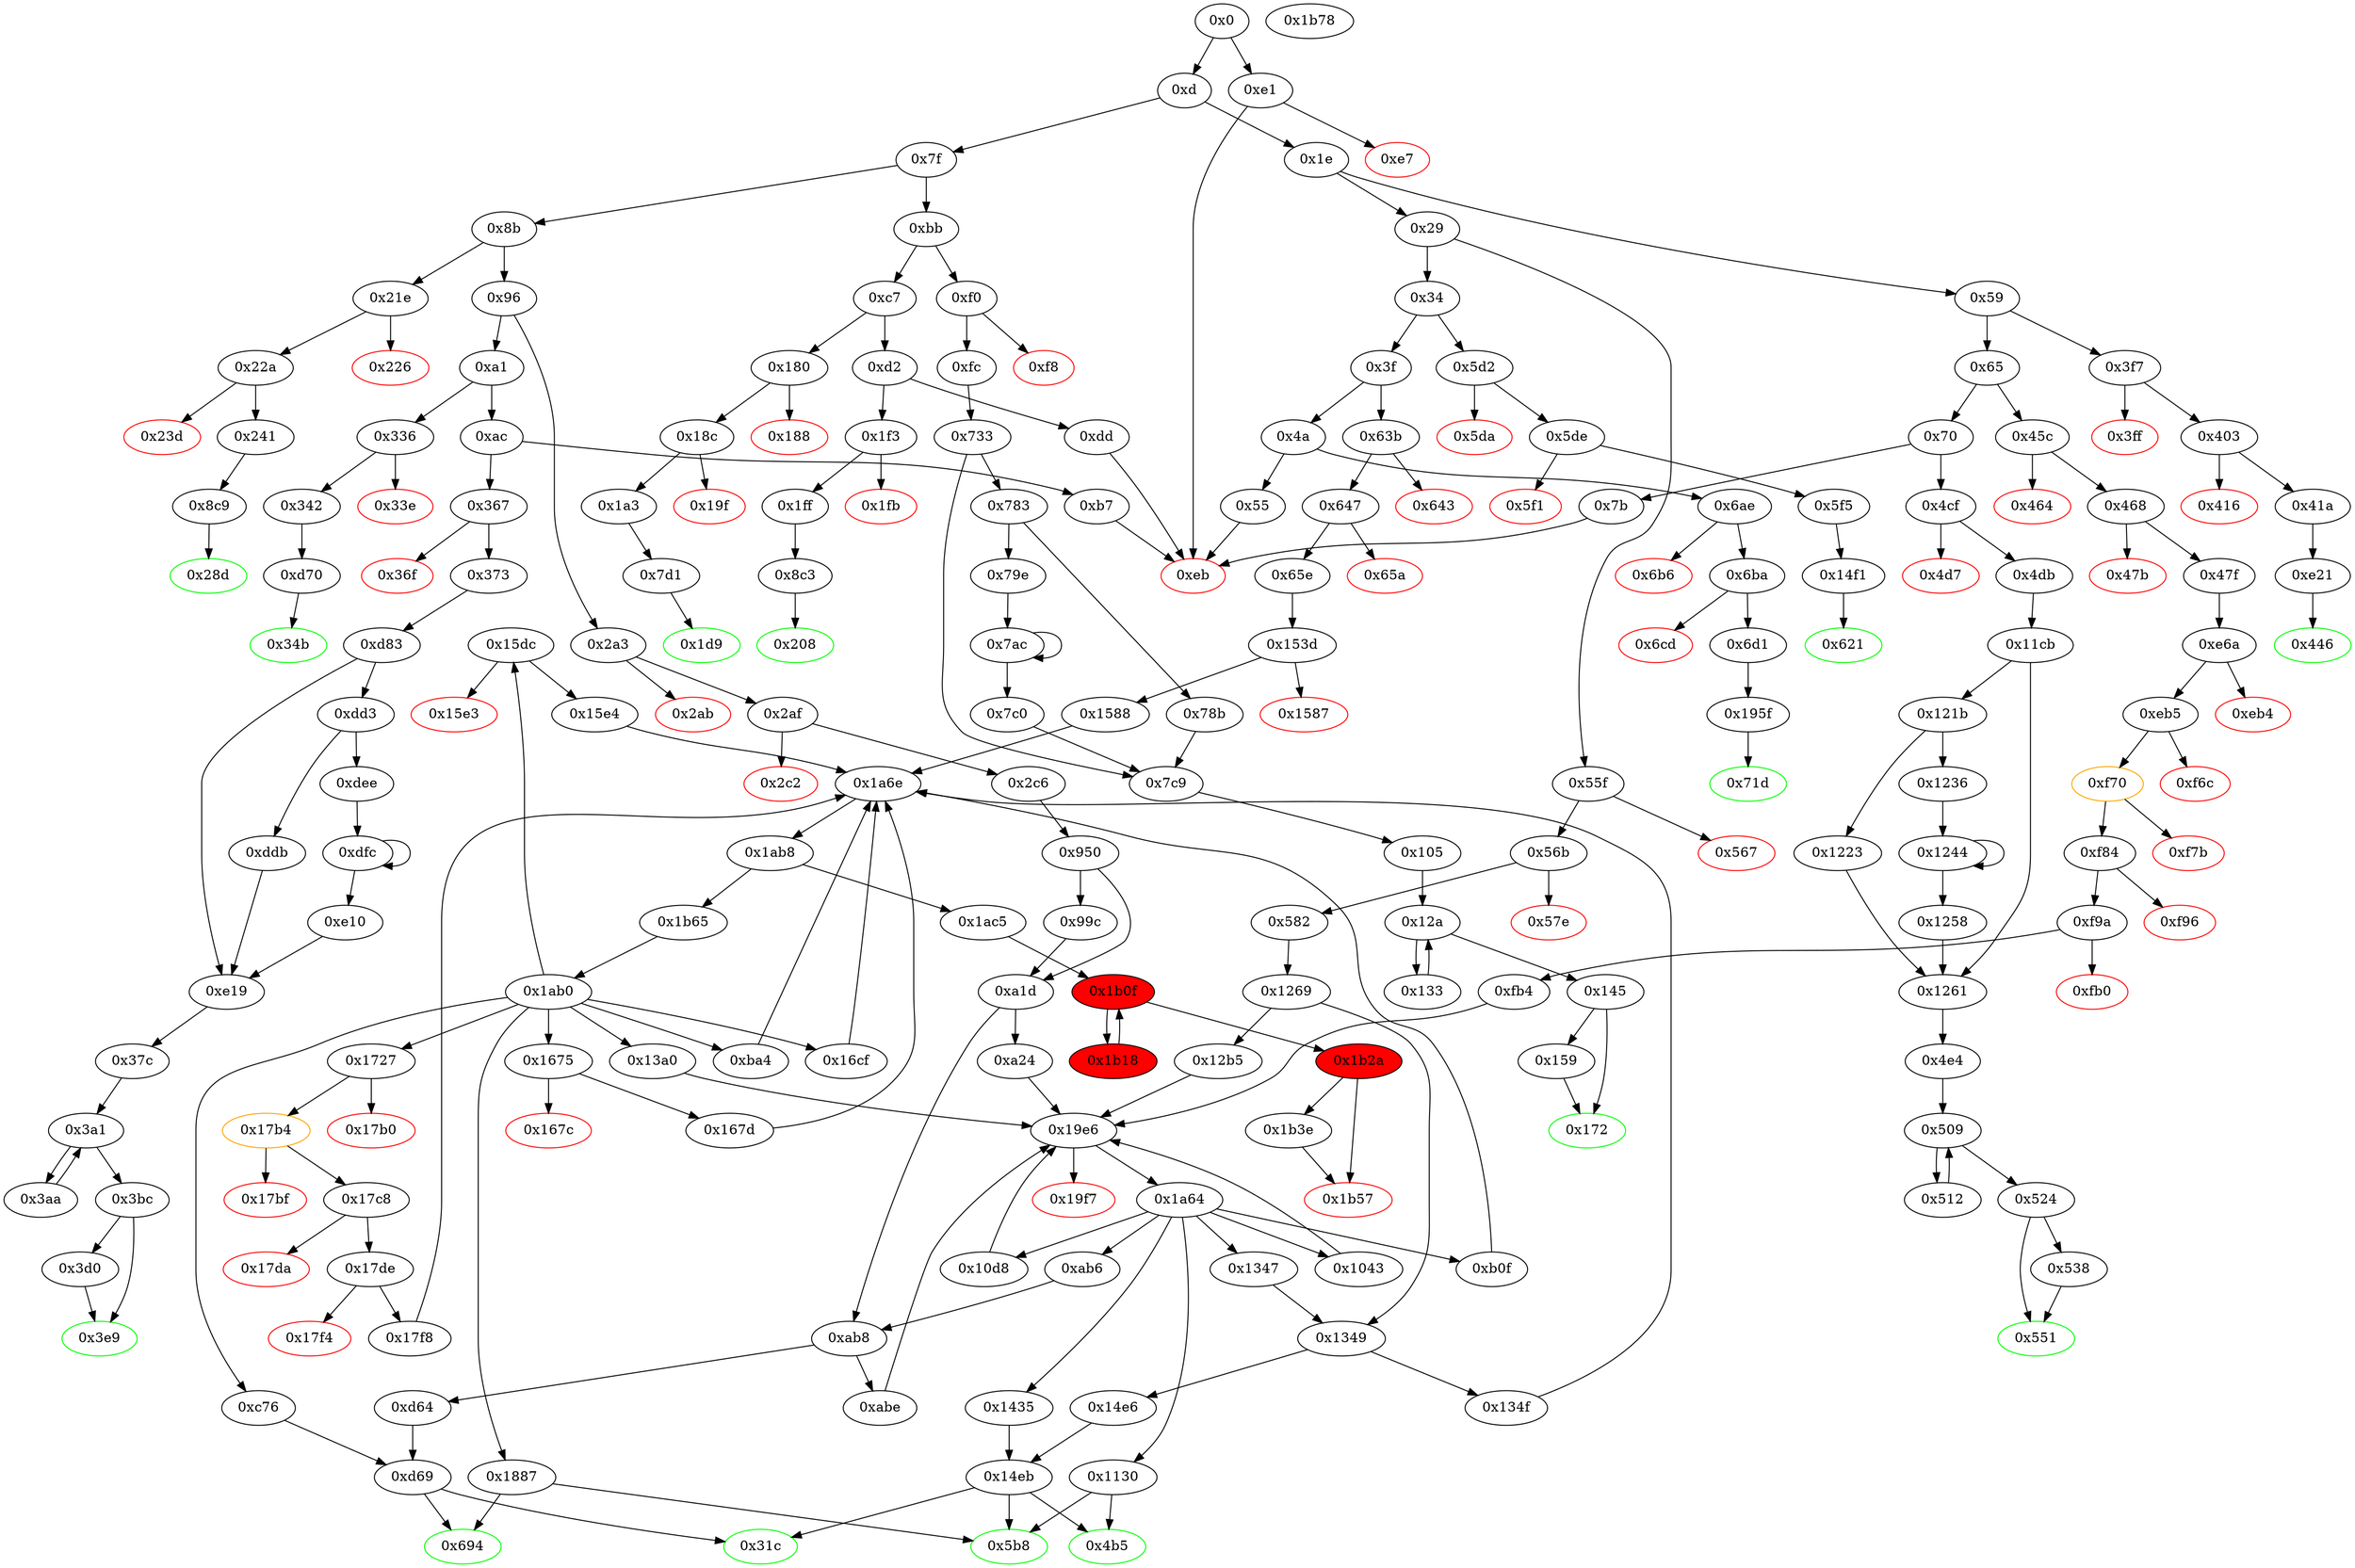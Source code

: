 digraph "" {
"0x15e3" [color=red, fillcolor=white, id="0x15e3", style=filled, tooltip="Block 0x15e3\n[0x15e3:0x15e3]\n---\nPredecessors: [0x15dc]\nSuccessors: []\n---\n0x15e3 INVALID\n---\n0x15e3: INVALID \n---\nEntry stack: [V9, S3, S2, S1, S0]\nStack pops: 0\nStack additions: []\nExit stack: [V9, S3, S2, S1, S0]\n\nDef sites:\nV9: {0xd.0x12}\nS3: {0x647.0x649, 0xd.0x12, 0x2af.0x2b1}\nS2: {0x65e.0x664, 0x56b.0x56d, 0x647.0x649, 0x2c6.0x2e2}\nS1: {0x65e.0x684, 0x65e.0x664, 0x582.0x59e, 0x2c6.0x302}\nS0: {0x65e.0x684, 0x582.0x5a8, 0x153d.0x153e, 0x2c6.0x30c}\n"];
"0x1587" [color=red, fillcolor=white, id="0x1587", style=filled, tooltip="Block 0x1587\n[0x1587:0x1587]\n---\nPredecessors: [0x153d]\nSuccessors: []\n---\n0x1587 INVALID\n---\n0x1587: INVALID \n---\nEntry stack: [V9, 0x694, V485, V490, 0x0]\nStack pops: 0\nStack additions: []\nExit stack: [V9, 0x694, V485, V490, 0x0]\n\nDef sites:\nV9: {0xd.0x12}\n0x694: {0x647.0x649}\nV485: {0x65e.0x664}\nV490: {0x65e.0x684}\n0x0: {0x153d.0x153e}\n"];
"0x29" [fillcolor=white, id="0x29", style=filled, tooltip="Block 0x29\n[0x29:0x33]\n---\nPredecessors: [0x1e]\nSuccessors: [0x34, 0x55f]\n---\n0x29 DUP1\n0x2a PUSH4 0xa9059cbb\n0x2f EQ\n0x30 PUSH2 0x55f\n0x33 JUMPI\n---\n0x2a: V16 = 0xa9059cbb\n0x2f: V17 = EQ 0xa9059cbb V9\n0x30: V18 = 0x55f\n0x33: JUMPI 0x55f V17\n---\nEntry stack: [V9]\nStack pops: 1\nStack additions: [S0]\nExit stack: [V9]\n\nDef sites:\nV9: {0xd.0x12}\n"];
"0xab6" [fillcolor=white, id="0xab6", style=filled, tooltip="Block 0xab6\n[0xab6:0xab7]\n---\nPredecessors: [0x1a64]\nSuccessors: [0xab8]\n---\n0xab6 JUMPDEST\n0xab7 GT\n---\n0xab6: JUMPDEST \n0xab7: V744 = GT S0 S1\n---\nEntry stack: [V9, S6, S5, S4, S3, S2, S1, S0]\nStack pops: 2\nStack additions: [V744]\nExit stack: [V9, S6, S5, S4, S3, S2, V744]\n\nDef sites:\nV9: {0xd.0x12}\nS6: {0xd.0x12, 0x2af.0x2b1}\nS5: {0x56b.0x56d, 0xd.0x12, 0x2af.0x2b1, 0x2c6.0x2e2}\nS4: {0x468.0x46a, 0x56b.0x56d, 0x582.0x59e, 0x2c6.0x2e2, 0x2c6.0x302}\nS3: {0x582.0x59e, 0x582.0x5a8, 0x2c6.0x302, 0x47f.0x485, 0x2c6.0x30c}\nS2: {0x1269.0x126a, 0x950.0x951, 0x582.0x5a8, 0x47f.0x4a5, 0x2c6.0x30c}\nS1: {0x1269.0x126a, 0x950.0x951, 0xe6a.0xe6b, 0x12b5.0x12f5, 0xa24.0xa64}\nS0: {0x19e6_0xabe.0x19ec, 0x19e6_0x10d8.0x19ec, 0x19e6_0xa24.0x19ec, 0x19e6_0x1043.0x19ec, 0x19e6_0xfb4.0x19ec, 0x19e6_0x12b5.0x19ec, 0x19e6_0x13a0.0x19ec}\n"];
"0x336" [fillcolor=white, id="0x336", style=filled, tooltip="Block 0x336\n[0x336:0x33d]\n---\nPredecessors: [0xa1]\nSuccessors: [0x33e, 0x342]\n---\n0x336 JUMPDEST\n0x337 CALLVALUE\n0x338 DUP1\n0x339 ISZERO\n0x33a PUSH2 0x342\n0x33d JUMPI\n---\n0x336: JUMPDEST \n0x337: V234 = CALLVALUE\n0x339: V235 = ISZERO V234\n0x33a: V236 = 0x342\n0x33d: JUMPI 0x342 V235\n---\nEntry stack: [V9]\nStack pops: 0\nStack additions: [V234]\nExit stack: [V9, V234]\n\nDef sites:\nV9: {0xd.0x12}\n"];
"0xbb" [fillcolor=white, id="0xbb", style=filled, tooltip="Block 0xbb\n[0xbb:0xc6]\n---\nPredecessors: [0x7f]\nSuccessors: [0xc7, 0xf0]\n---\n0xbb JUMPDEST\n0xbc DUP1\n0xbd PUSH4 0x6fdde03\n0xc2 EQ\n0xc3 PUSH2 0xf0\n0xc6 JUMPI\n---\n0xbb: JUMPDEST \n0xbd: V55 = 0x6fdde03\n0xc2: V56 = EQ 0x6fdde03 V9\n0xc3: V57 = 0xf0\n0xc6: JUMPI 0xf0 V56\n---\nEntry stack: [V9]\nStack pops: 1\nStack additions: [S0]\nExit stack: [V9]\n\nDef sites:\nV9: {0xd.0x12}\n"];
"0x10d8" [fillcolor=white, id="0x10d8", style=filled, tooltip="Block 0x10d8\n[0x10d8:0x112f]\n---\nPredecessors: [0x1a64]\nSuccessors: [0x19e6]\n---\n0x10d8 JUMPDEST\n0x10d9 PUSH1 0x0\n0x10db DUP2\n0x10dc SWAP1\n0x10dd SSTORE\n0x10de POP\n0x10df PUSH2 0x1130\n0x10e2 DUP4\n0x10e3 PUSH1 0x1\n0x10e5 PUSH1 0x0\n0x10e7 CALLER\n0x10e8 PUSH20 0xffffffffffffffffffffffffffffffffffffffff\n0x10fd AND\n0x10fe PUSH20 0xffffffffffffffffffffffffffffffffffffffff\n0x1113 AND\n0x1114 DUP2\n0x1115 MSTORE\n0x1116 PUSH1 0x20\n0x1118 ADD\n0x1119 SWAP1\n0x111a DUP2\n0x111b MSTORE\n0x111c PUSH1 0x20\n0x111e ADD\n0x111f PUSH1 0x0\n0x1121 SHA3\n0x1122 SLOAD\n0x1123 PUSH2 0x19e6\n0x1126 SWAP1\n0x1127 SWAP2\n0x1128 SWAP1\n0x1129 PUSH4 0xffffffff\n0x112e AND\n0x112f JUMP\n---\n0x10d8: JUMPDEST \n0x10d9: V1095 = 0x0\n0x10dd: S[0x0] = S0\n0x10df: V1096 = 0x1130\n0x10e3: V1097 = 0x1\n0x10e5: V1098 = 0x0\n0x10e7: V1099 = CALLER\n0x10e8: V1100 = 0xffffffffffffffffffffffffffffffffffffffff\n0x10fd: V1101 = AND 0xffffffffffffffffffffffffffffffffffffffff V1099\n0x10fe: V1102 = 0xffffffffffffffffffffffffffffffffffffffff\n0x1113: V1103 = AND 0xffffffffffffffffffffffffffffffffffffffff V1101\n0x1115: M[0x0] = V1103\n0x1116: V1104 = 0x20\n0x1118: V1105 = ADD 0x20 0x0\n0x111b: M[0x20] = 0x1\n0x111c: V1106 = 0x20\n0x111e: V1107 = ADD 0x20 0x20\n0x111f: V1108 = 0x0\n0x1121: V1109 = SHA3 0x0 0x40\n0x1122: V1110 = S[V1109]\n0x1123: V1111 = 0x19e6\n0x1129: V1112 = 0xffffffff\n0x112e: V1113 = AND 0xffffffff 0x19e6\n0x112f: JUMP 0x19e6\n---\nEntry stack: [V9, S6, S5, S4, S3, S2, S1, S0]\nStack pops: 4\nStack additions: [S3, S2, S1, 0x1130, V1110, S3]\nExit stack: [V9, S6, S5, S4, S3, S2, S1, 0x1130, V1110, S3]\n\nDef sites:\nV9: {0xd.0x12}\nS6: {0xd.0x12, 0x2af.0x2b1}\nS5: {0x56b.0x56d, 0xd.0x12, 0x2af.0x2b1, 0x2c6.0x2e2}\nS4: {0x468.0x46a, 0x56b.0x56d, 0x582.0x59e, 0x2c6.0x2e2, 0x2c6.0x302}\nS3: {0x582.0x59e, 0x582.0x5a8, 0x2c6.0x302, 0x47f.0x485, 0x2c6.0x30c}\nS2: {0x1269.0x126a, 0x950.0x951, 0x582.0x5a8, 0x47f.0x4a5, 0x2c6.0x30c}\nS1: {0x1269.0x126a, 0x950.0x951, 0xe6a.0xe6b, 0x12b5.0x12f5, 0xa24.0xa64}\nS0: {0x19e6_0xabe.0x19ec, 0x19e6_0x10d8.0x19ec, 0x19e6_0xa24.0x19ec, 0x19e6_0x1043.0x19ec, 0x19e6_0xfb4.0x19ec, 0x19e6_0x12b5.0x19ec, 0x19e6_0x13a0.0x19ec}\n"];
"0x1d9" [color=green, fillcolor=white, id="0x1d9", style=filled, tooltip="Block 0x1d9\n[0x1d9:0x1f2]\n---\nPredecessors: [0x7d1]\nSuccessors: []\n---\n0x1d9 JUMPDEST\n0x1da PUSH1 0x40\n0x1dc MLOAD\n0x1dd DUP1\n0x1de DUP3\n0x1df ISZERO\n0x1e0 ISZERO\n0x1e1 ISZERO\n0x1e2 ISZERO\n0x1e3 DUP2\n0x1e4 MSTORE\n0x1e5 PUSH1 0x20\n0x1e7 ADD\n0x1e8 SWAP2\n0x1e9 POP\n0x1ea POP\n0x1eb PUSH1 0x40\n0x1ed MLOAD\n0x1ee DUP1\n0x1ef SWAP2\n0x1f0 SUB\n0x1f1 SWAP1\n0x1f2 RETURN\n---\n0x1d9: JUMPDEST \n0x1da: V139 = 0x40\n0x1dc: V140 = M[0x40]\n0x1df: V141 = ISZERO 0x1\n0x1e0: V142 = ISZERO 0x0\n0x1e1: V143 = ISZERO 0x1\n0x1e2: V144 = ISZERO 0x0\n0x1e4: M[V140] = 0x1\n0x1e5: V145 = 0x20\n0x1e7: V146 = ADD 0x20 V140\n0x1eb: V147 = 0x40\n0x1ed: V148 = M[0x40]\n0x1f0: V149 = SUB V146 V148\n0x1f2: RETURN V148 V149\n---\nEntry stack: [V9, 0x1]\nStack pops: 1\nStack additions: []\nExit stack: [V9]\n\nDef sites:\nV9: {0xd.0x12}\n0x1: {0x7d1.0x8ba}\n"];
"0x8c3" [fillcolor=white, id="0x8c3", style=filled, tooltip="Block 0x8c3\n[0x8c3:0x8c8]\n---\nPredecessors: [0x1ff]\nSuccessors: [0x208]\n---\n0x8c3 JUMPDEST\n0x8c4 PUSH1 0x0\n0x8c6 SLOAD\n0x8c7 DUP2\n0x8c8 JUMP\n---\n0x8c3: JUMPDEST \n0x8c4: V640 = 0x0\n0x8c6: V641 = S[0x0]\n0x8c8: JUMP 0x208\n---\nEntry stack: [V9, 0x208]\nStack pops: 1\nStack additions: [S0, V641]\nExit stack: [V9, 0x208, V641]\n\nDef sites:\nV9: {0xd.0x12}\n0x208: {0x1ff.0x201}\n"];
"0x17da" [color=red, fillcolor=white, id="0x17da", style=filled, tooltip="Block 0x17da\n[0x17da:0x17dd]\n---\nPredecessors: [0x17c8]\nSuccessors: []\n---\n0x17da PUSH1 0x0\n0x17dc DUP1\n0x17dd REVERT\n---\n0x17da: V1503 = 0x0\n0x17dd: REVERT 0x0 0x0\n---\nEntry stack: [V9, S6, S5, S4, S3, 0x0, V1497, V1498]\nStack pops: 0\nStack additions: []\nExit stack: [V9, S6, S5, S4, S3, 0x0, V1497, V1498]\n\nDef sites:\nV9: {0xd.0x12}\nS6: {0x647.0x649, 0xd.0x12, 0x2af.0x2b1}\nS5: {0x65e.0x664, 0x56b.0x56d, 0x647.0x649, 0x2c6.0x2e2}\nS4: {0x65e.0x684, 0x65e.0x664, 0x582.0x59e, 0x2c6.0x302}\nS3: {0x65e.0x684, 0x582.0x5a8, 0x153d.0x153e, 0x2c6.0x30c}\n0x0: {0x1269.0x126a, 0x1588.0x1589, 0x950.0x951, 0x153d.0x153e, 0x15e4.0x15e5}\nV1497: {0x17c8.0x17cf}\nV1498: {0x17c8.0x17d0}\n"];
"0x567" [color=red, fillcolor=white, id="0x567", style=filled, tooltip="Block 0x567\n[0x567:0x56a]\n---\nPredecessors: [0x55f]\nSuccessors: []\n---\n0x567 PUSH1 0x0\n0x569 DUP1\n0x56a REVERT\n---\n0x567: V409 = 0x0\n0x56a: REVERT 0x0 0x0\n---\nEntry stack: [V9, V406]\nStack pops: 0\nStack additions: []\nExit stack: [V9, V406]\n\nDef sites:\nV9: {0xd.0x12}\nV406: {0x55f.0x560}\n"];
"0xa1" [fillcolor=white, id="0xa1", style=filled, tooltip="Block 0xa1\n[0xa1:0xab]\n---\nPredecessors: [0x96]\nSuccessors: [0xac, 0x336]\n---\n0xa1 DUP1\n0xa2 PUSH4 0x313ce567\n0xa7 EQ\n0xa8 PUSH2 0x336\n0xab JUMPI\n---\n0xa2: V48 = 0x313ce567\n0xa7: V49 = EQ 0x313ce567 V9\n0xa8: V50 = 0x336\n0xab: JUMPI 0x336 V49\n---\nEntry stack: [V9]\nStack pops: 1\nStack additions: [S0]\nExit stack: [V9]\n\nDef sites:\nV9: {0xd.0x12}\n"];
"0x2c6" [fillcolor=white, id="0x2c6", style=filled, tooltip="Block 0x2c6\n[0x2c6:0x31b]\n---\nPredecessors: [0x2af]\nSuccessors: [0x950]\n---\n0x2c6 JUMPDEST\n0x2c7 DUP2\n0x2c8 ADD\n0x2c9 SWAP1\n0x2ca DUP1\n0x2cb DUP1\n0x2cc CALLDATALOAD\n0x2cd PUSH20 0xffffffffffffffffffffffffffffffffffffffff\n0x2e2 AND\n0x2e3 SWAP1\n0x2e4 PUSH1 0x20\n0x2e6 ADD\n0x2e7 SWAP1\n0x2e8 SWAP3\n0x2e9 SWAP2\n0x2ea SWAP1\n0x2eb DUP1\n0x2ec CALLDATALOAD\n0x2ed PUSH20 0xffffffffffffffffffffffffffffffffffffffff\n0x302 AND\n0x303 SWAP1\n0x304 PUSH1 0x20\n0x306 ADD\n0x307 SWAP1\n0x308 SWAP3\n0x309 SWAP2\n0x30a SWAP1\n0x30b DUP1\n0x30c CALLDATALOAD\n0x30d SWAP1\n0x30e PUSH1 0x20\n0x310 ADD\n0x311 SWAP1\n0x312 SWAP3\n0x313 SWAP2\n0x314 SWAP1\n0x315 POP\n0x316 POP\n0x317 POP\n0x318 PUSH2 0x950\n0x31b JUMP\n---\n0x2c6: JUMPDEST \n0x2c8: V208 = ADD 0x4 V202\n0x2cc: V209 = CALLDATALOAD 0x4\n0x2cd: V210 = 0xffffffffffffffffffffffffffffffffffffffff\n0x2e2: V211 = AND 0xffffffffffffffffffffffffffffffffffffffff V209\n0x2e4: V212 = 0x20\n0x2e6: V213 = ADD 0x20 0x4\n0x2ec: V214 = CALLDATALOAD 0x24\n0x2ed: V215 = 0xffffffffffffffffffffffffffffffffffffffff\n0x302: V216 = AND 0xffffffffffffffffffffffffffffffffffffffff V214\n0x304: V217 = 0x20\n0x306: V218 = ADD 0x20 0x24\n0x30c: V219 = CALLDATALOAD 0x44\n0x30e: V220 = 0x20\n0x310: V221 = ADD 0x20 0x44\n0x318: V222 = 0x950\n0x31b: JUMP 0x950\n---\nEntry stack: [V9, 0x31c, 0x4, V202]\nStack pops: 2\nStack additions: [V211, V216, V219]\nExit stack: [V9, 0x31c, V211, V216, V219]\n\nDef sites:\nV9: {0xd.0x12}\n0x31c: {0x2af.0x2b1}\n0x4: {0x2af.0x2b4}\nV202: {0x2af.0x2b8}\n"];
"0x17de" [fillcolor=white, id="0x17de", style=filled, tooltip="Block 0x17de\n[0x17de:0x17f3]\n---\nPredecessors: [0x17c8]\nSuccessors: [0x17f4, 0x17f8]\n---\n0x17de JUMPDEST\n0x17df DUP2\n0x17e0 ADD\n0x17e1 SWAP1\n0x17e2 DUP1\n0x17e3 DUP1\n0x17e4 MLOAD\n0x17e5 SWAP1\n0x17e6 PUSH1 0x20\n0x17e8 ADD\n0x17e9 SWAP1\n0x17ea SWAP3\n0x17eb SWAP2\n0x17ec SWAP1\n0x17ed POP\n0x17ee POP\n0x17ef POP\n0x17f0 PUSH2 0x17f8\n0x17f3 JUMPI\n---\n0x17de: JUMPDEST \n0x17e0: V1504 = ADD V1497 V1498\n0x17e4: V1505 = M[V1497]\n0x17e6: V1506 = 0x20\n0x17e8: V1507 = ADD 0x20 V1497\n0x17f0: V1508 = 0x17f8\n0x17f3: JUMPI 0x17f8 V1505\n---\nEntry stack: [V9, S6, S5, S4, S3, 0x0, V1497, V1498]\nStack pops: 2\nStack additions: []\nExit stack: [V9, S6, S5, S4, S3, 0x0]\n\nDef sites:\nV9: {0xd.0x12}\nS6: {0x647.0x649, 0xd.0x12, 0x2af.0x2b1}\nS5: {0x65e.0x664, 0x56b.0x56d, 0x647.0x649, 0x2c6.0x2e2}\nS4: {0x65e.0x684, 0x65e.0x664, 0x582.0x59e, 0x2c6.0x302}\nS3: {0x65e.0x684, 0x582.0x5a8, 0x153d.0x153e, 0x2c6.0x30c}\n0x0: {0x1269.0x126a, 0x1588.0x1589, 0x950.0x951, 0x153d.0x153e, 0x15e4.0x15e5}\nV1497: {0x17c8.0x17cf}\nV1498: {0x17c8.0x17d0}\n"];
"0xab8" [fillcolor=white, id="0xab8", style=filled, tooltip="Block 0xab8\n[0xab8:0xabd]\n---\nPredecessors: [0xa1d, 0xab6]\nSuccessors: [0xabe, 0xd64]\n---\n0xab8 JUMPDEST\n0xab9 ISZERO\n0xaba PUSH2 0xd64\n0xabd JUMPI\n---\n0xab8: JUMPDEST \n0xab9: V745 = ISZERO S0\n0xaba: V746 = 0xd64\n0xabd: JUMPI 0xd64 V745\n---\nEntry stack: [V9, S5, S4, S3, S2, S1, S0]\nStack pops: 1\nStack additions: []\nExit stack: [V9, S5, S4, S3, S2, S1]\n\nDef sites:\nV9: {0xd.0x12}\nS5: {0xd.0x12, 0x2af.0x2b1}\nS4: {0x56b.0x56d, 0xd.0x12, 0x2af.0x2b1, 0x2c6.0x2e2}\nS3: {0x468.0x46a, 0x56b.0x56d, 0x582.0x59e, 0x2c6.0x302, 0x2c6.0x2e2}\nS2: {0x582.0x59e, 0x582.0x5a8, 0x2c6.0x30c, 0x47f.0x485, 0x2c6.0x302}\nS1: {0x1269.0x126a, 0x950.0x951, 0x582.0x5a8, 0x47f.0x4a5, 0x2c6.0x30c}\nS0: {0x950.0x995, 0x99c.0xa1c, 0xab6.0xab7}\n"];
"0x1a64" [fillcolor=white, id="0x1a64", style=filled, tooltip="Block 0x1a64\n[0x1a64:0x1a6d]\n---\nPredecessors: [0x19e6]\nSuccessors: [0xab6, 0xb0f, 0x1043, 0x10d8, 0x1130, 0x1347, 0x1435]\n---\n0x1a64 JUMPDEST\n0x1a65 DUP1\n0x1a66 SWAP2\n0x1a67 POP\n0x1a68 POP\n0x1a69 SWAP3\n0x1a6a SWAP2\n0x1a6b POP\n0x1a6c POP\n0x1a6d JUMP\n---\n0x1a64: JUMPDEST \n0x1a6d: JUMP {0xab6, 0xb0f, 0x1043, 0x10d8, 0x1130, 0x1347, 0x1435}\n---\nEntry stack: [V9, S10, S9, S8, S7, S6, S5, {0xab6, 0xb0f, 0x1043, 0x10d8, 0x1130, 0x1347, 0x1435}, S3, S2, 0x0, V1601]\nStack pops: 5\nStack additions: [S0]\nExit stack: [V9, S10, S9, S8, S7, S6, S5, V1601]\n\nDef sites:\nV9: {0xd.0x12}\nS10: {0xd.0x12, 0x2af.0x2b1}\nS9: {0x56b.0x56d, 0x647.0x649, 0xd.0x12, 0x2af.0x2b1, 0x2c6.0x2e2}\nS8: {0x65e.0x664, 0x2c6.0x2e2, 0x468.0x46a, 0x56b.0x56d, 0xd.0x12, 0x2af.0x2b1, 0x582.0x59e, 0x647.0x649, 0x2c6.0x302}\nS7: {0x47f.0x485, 0x65e.0x684, 0x65e.0x664, 0x2c6.0x302, 0x2c6.0x30c, 0x468.0x46a, 0x56b.0x56d, 0x582.0x5a8, 0x582.0x59e, 0x2c6.0x2e2}\nS6: {0x153d.0x153e, 0x47f.0x485, 0x47f.0x4a5, 0x65e.0x684, 0x950.0x951, 0x2c6.0x30c, 0x1269.0x126a, 0x582.0x59e, 0x582.0x5a8, 0x2c6.0x302}\nS5: {0x153d.0x153e, 0x47f.0x4a5, 0x950.0x951, 0x12b5.0x12f5, 0x1269.0x126a, 0x1588.0x1589, 0xe6a.0xe6b, 0x15e4.0x15e5, 0x582.0x5a8, 0xa24.0xa64, 0x2c6.0x30c}\n{0xab6, 0xb0f, 0x1043, 0x10d8, 0x1130, 0x1347, 0x1435}: {0x10d8.0x10df, 0xabe.0xabe, 0xa24.0xa65, 0x1043.0x10c4, 0x13a0.0x13e4, 0x12b5.0x12f6, 0xfb4.0xfb5}\nS3: {0x10d8.0x1122, 0xabe.0xb01, 0xa24.0xaa8, 0x1043.0x10ca, 0x13a0.0x1427, 0x12b5.0x1339, 0xfb4.0x1035}\nS2: {0x582.0x59e, 0x153d.0x153e, 0x47f.0x485, 0x65e.0x684, 0x582.0x5a8, 0x2c6.0x30c, 0x2c6.0x302}\n0x0: {0x19e6.0x19e7}\nV1601: {0x19e6.0x19ec}\n"];
"0xfc" [fillcolor=white, id="0xfc", style=filled, tooltip="Block 0xfc\n[0xfc:0x104]\n---\nPredecessors: [0xf0]\nSuccessors: [0x733]\n---\n0xfc JUMPDEST\n0xfd POP\n0xfe PUSH2 0x105\n0x101 PUSH2 0x733\n0x104 JUMP\n---\n0xfc: JUMPDEST \n0xfe: V73 = 0x105\n0x101: V74 = 0x733\n0x104: JUMP 0x733\n---\nEntry stack: [V9, V69]\nStack pops: 1\nStack additions: [0x105]\nExit stack: [V9, 0x105]\n\nDef sites:\nV9: {0xd.0x12}\nV69: {0xf0.0xf1}\n"];
"0x241" [fillcolor=white, id="0x241", style=filled, tooltip="Block 0x241\n[0x241:0x28c]\n---\nPredecessors: [0x22a]\nSuccessors: [0x8c9]\n---\n0x241 JUMPDEST\n0x242 DUP2\n0x243 ADD\n0x244 SWAP1\n0x245 DUP1\n0x246 DUP1\n0x247 CALLDATALOAD\n0x248 PUSH20 0xffffffffffffffffffffffffffffffffffffffff\n0x25d AND\n0x25e SWAP1\n0x25f PUSH1 0x20\n0x261 ADD\n0x262 SWAP1\n0x263 SWAP3\n0x264 SWAP2\n0x265 SWAP1\n0x266 DUP1\n0x267 CALLDATALOAD\n0x268 PUSH20 0xffffffffffffffffffffffffffffffffffffffff\n0x27d AND\n0x27e SWAP1\n0x27f PUSH1 0x20\n0x281 ADD\n0x282 SWAP1\n0x283 SWAP3\n0x284 SWAP2\n0x285 SWAP1\n0x286 POP\n0x287 POP\n0x288 POP\n0x289 PUSH2 0x8c9\n0x28c JUMP\n---\n0x241: JUMPDEST \n0x243: V176 = ADD 0x4 V170\n0x247: V177 = CALLDATALOAD 0x4\n0x248: V178 = 0xffffffffffffffffffffffffffffffffffffffff\n0x25d: V179 = AND 0xffffffffffffffffffffffffffffffffffffffff V177\n0x25f: V180 = 0x20\n0x261: V181 = ADD 0x20 0x4\n0x267: V182 = CALLDATALOAD 0x24\n0x268: V183 = 0xffffffffffffffffffffffffffffffffffffffff\n0x27d: V184 = AND 0xffffffffffffffffffffffffffffffffffffffff V182\n0x27f: V185 = 0x20\n0x281: V186 = ADD 0x20 0x24\n0x289: V187 = 0x8c9\n0x28c: JUMP 0x8c9\n---\nEntry stack: [V9, 0x28d, 0x4, V170]\nStack pops: 2\nStack additions: [V179, V184]\nExit stack: [V9, 0x28d, V179, V184]\n\nDef sites:\nV9: {0xd.0x12}\n0x28d: {0x22a.0x22c}\n0x4: {0x22a.0x22f}\nV170: {0x22a.0x233}\n"];
"0xeb" [color=red, fillcolor=white, id="0xeb", style=filled, tooltip="Block 0xeb\n[0xeb:0xef]\n---\nPredecessors: [0x55, 0x7b, 0xb7, 0xdd, 0xe1]\nSuccessors: []\n---\n0xeb JUMPDEST\n0xec PUSH1 0x0\n0xee DUP1\n0xef REVERT\n---\n0xeb: JUMPDEST \n0xec: V68 = 0x0\n0xef: REVERT 0x0 0x0\n---\nEntry stack: [V9]\nStack pops: 0\nStack additions: []\nExit stack: [V9]\n\nDef sites:\nV9: {0xd.0x12}\n"];
"0xf7b" [color=red, fillcolor=white, id="0xf7b", style=filled, tooltip="Block 0xf7b\n[0xf7b:0xf83]\n---\nPredecessors: [0xf70]\nSuccessors: []\n---\n0xf7b RETURNDATASIZE\n0xf7c PUSH1 0x0\n0xf7e DUP1\n0xf7f RETURNDATACOPY\n0xf80 RETURNDATASIZE\n0xf81 PUSH1 0x0\n0xf83 REVERT\n---\n0xf7b: V1018 = RETURNDATASIZE\n0xf7c: V1019 = 0x0\n0xf7f: RETURNDATACOPY 0x0 0x0 V1018\n0xf80: V1020 = RETURNDATASIZE\n0xf81: V1021 = 0x0\n0xf83: REVERT 0x0 V1020\n---\nEntry stack: [V9, 0x4b5, V339, V344, 0x0, V977, 0x23b872dd, V1002, V1015]\nStack pops: 0\nStack additions: []\nExit stack: [V9, 0x4b5, V339, V344, 0x0, V977, 0x23b872dd, V1002, V1015]\n\nDef sites:\nV9: {0xd.0x12}\n0x4b5: {0x468.0x46a}\nV339: {0x47f.0x485}\nV344: {0x47f.0x4a5}\n0x0: {0xe6a.0xe6b}\nV977: {0xeb5.0xecc}\n0x23b872dd: {0xeb5.0xecd}\nV1002: {0xeb5.0xf51}\nV1015: {0xf70.0xf74}\n"];
"0xf84" [fillcolor=white, id="0xf84", style=filled, tooltip="Block 0xf84\n[0xf84:0xf95]\n---\nPredecessors: [0xf70]\nSuccessors: [0xf96, 0xf9a]\n---\n0xf84 JUMPDEST\n0xf85 POP\n0xf86 POP\n0xf87 POP\n0xf88 POP\n0xf89 PUSH1 0x40\n0xf8b MLOAD\n0xf8c RETURNDATASIZE\n0xf8d PUSH1 0x20\n0xf8f DUP2\n0xf90 LT\n0xf91 ISZERO\n0xf92 PUSH2 0xf9a\n0xf95 JUMPI\n---\n0xf84: JUMPDEST \n0xf89: V1022 = 0x40\n0xf8b: V1023 = M[0x40]\n0xf8c: V1024 = RETURNDATASIZE\n0xf8d: V1025 = 0x20\n0xf90: V1026 = LT V1024 0x20\n0xf91: V1027 = ISZERO V1026\n0xf92: V1028 = 0xf9a\n0xf95: JUMPI 0xf9a V1027\n---\nEntry stack: [V9, 0x4b5, V339, V344, 0x0, V977, 0x23b872dd, V1002, V1015]\nStack pops: 4\nStack additions: [V1023, V1024]\nExit stack: [V9, 0x4b5, V339, V344, 0x0, V1023, V1024]\n\nDef sites:\nV9: {0xd.0x12}\n0x4b5: {0x468.0x46a}\nV339: {0x47f.0x485}\nV344: {0x47f.0x4a5}\n0x0: {0xe6a.0xe6b}\nV977: {0xeb5.0xecc}\n0x23b872dd: {0xeb5.0xecd}\nV1002: {0xeb5.0xf51}\nV1015: {0xf70.0xf74}\n"];
"0x3f" [fillcolor=white, id="0x3f", style=filled, tooltip="Block 0x3f\n[0x3f:0x49]\n---\nPredecessors: [0x34]\nSuccessors: [0x4a, 0x63b]\n---\n0x3f DUP1\n0x40 PUSH4 0xd20f7f26\n0x45 EQ\n0x46 PUSH2 0x63b\n0x49 JUMPI\n---\n0x40: V22 = 0xd20f7f26\n0x45: V23 = EQ 0xd20f7f26 V9\n0x46: V24 = 0x63b\n0x49: JUMPI 0x63b V23\n---\nEntry stack: [V9]\nStack pops: 1\nStack additions: [S0]\nExit stack: [V9]\n\nDef sites:\nV9: {0xd.0x12}\n"];
"0x1fb" [color=red, fillcolor=white, id="0x1fb", style=filled, tooltip="Block 0x1fb\n[0x1fb:0x1fe]\n---\nPredecessors: [0x1f3]\nSuccessors: []\n---\n0x1fb PUSH1 0x0\n0x1fd DUP1\n0x1fe REVERT\n---\n0x1fb: V153 = 0x0\n0x1fe: REVERT 0x0 0x0\n---\nEntry stack: [V9, V150]\nStack pops: 0\nStack additions: []\nExit stack: [V9, V150]\n\nDef sites:\nV9: {0xd.0x12}\nV150: {0x1f3.0x1f4}\n"];
"0x34b" [color=green, fillcolor=white, id="0x34b", style=filled, tooltip="Block 0x34b\n[0x34b:0x366]\n---\nPredecessors: [0xd70]\nSuccessors: []\n---\n0x34b JUMPDEST\n0x34c PUSH1 0x40\n0x34e MLOAD\n0x34f DUP1\n0x350 DUP3\n0x351 PUSH1 0xff\n0x353 AND\n0x354 PUSH1 0xff\n0x356 AND\n0x357 DUP2\n0x358 MSTORE\n0x359 PUSH1 0x20\n0x35b ADD\n0x35c SWAP2\n0x35d POP\n0x35e POP\n0x35f PUSH1 0x40\n0x361 MLOAD\n0x362 DUP1\n0x363 SWAP2\n0x364 SUB\n0x365 SWAP1\n0x366 RETURN\n---\n0x34b: JUMPDEST \n0x34c: V240 = 0x40\n0x34e: V241 = M[0x40]\n0x351: V242 = 0xff\n0x353: V243 = AND 0xff V880\n0x354: V244 = 0xff\n0x356: V245 = AND 0xff V243\n0x358: M[V241] = V245\n0x359: V246 = 0x20\n0x35b: V247 = ADD 0x20 V241\n0x35f: V248 = 0x40\n0x361: V249 = M[0x40]\n0x364: V250 = SUB V247 V249\n0x366: RETURN V249 V250\n---\nEntry stack: [V9, 0x34b, V880]\nStack pops: 1\nStack additions: []\nExit stack: [V9, 0x34b]\n\nDef sites:\nV9: {0xd.0x12}\n0x34b: {0x342.0x344}\nV880: {0xd70.0xd80}\n"];
"0x195f" [fillcolor=white, id="0x195f", style=filled, tooltip="Block 0x195f\n[0x195f:0x19e5]\n---\nPredecessors: [0x6d1]\nSuccessors: [0x71d]\n---\n0x195f JUMPDEST\n0x1960 PUSH1 0x0\n0x1962 PUSH1 0x2\n0x1964 PUSH1 0x0\n0x1966 DUP5\n0x1967 PUSH20 0xffffffffffffffffffffffffffffffffffffffff\n0x197c AND\n0x197d PUSH20 0xffffffffffffffffffffffffffffffffffffffff\n0x1992 AND\n0x1993 DUP2\n0x1994 MSTORE\n0x1995 PUSH1 0x20\n0x1997 ADD\n0x1998 SWAP1\n0x1999 DUP2\n0x199a MSTORE\n0x199b PUSH1 0x20\n0x199d ADD\n0x199e PUSH1 0x0\n0x19a0 SHA3\n0x19a1 PUSH1 0x0\n0x19a3 DUP4\n0x19a4 PUSH20 0xffffffffffffffffffffffffffffffffffffffff\n0x19b9 AND\n0x19ba PUSH20 0xffffffffffffffffffffffffffffffffffffffff\n0x19cf AND\n0x19d0 DUP2\n0x19d1 MSTORE\n0x19d2 PUSH1 0x20\n0x19d4 ADD\n0x19d5 SWAP1\n0x19d6 DUP2\n0x19d7 MSTORE\n0x19d8 PUSH1 0x20\n0x19da ADD\n0x19db PUSH1 0x0\n0x19dd SHA3\n0x19de SLOAD\n0x19df SWAP1\n0x19e0 POP\n0x19e1 SWAP3\n0x19e2 SWAP2\n0x19e3 POP\n0x19e4 POP\n0x19e5 JUMP\n---\n0x195f: JUMPDEST \n0x1960: V1575 = 0x0\n0x1962: V1576 = 0x2\n0x1964: V1577 = 0x0\n0x1967: V1578 = 0xffffffffffffffffffffffffffffffffffffffff\n0x197c: V1579 = AND 0xffffffffffffffffffffffffffffffffffffffff V521\n0x197d: V1580 = 0xffffffffffffffffffffffffffffffffffffffff\n0x1992: V1581 = AND 0xffffffffffffffffffffffffffffffffffffffff V1579\n0x1994: M[0x0] = V1581\n0x1995: V1582 = 0x20\n0x1997: V1583 = ADD 0x20 0x0\n0x199a: M[0x20] = 0x2\n0x199b: V1584 = 0x20\n0x199d: V1585 = ADD 0x20 0x20\n0x199e: V1586 = 0x0\n0x19a0: V1587 = SHA3 0x0 0x40\n0x19a1: V1588 = 0x0\n0x19a4: V1589 = 0xffffffffffffffffffffffffffffffffffffffff\n0x19b9: V1590 = AND 0xffffffffffffffffffffffffffffffffffffffff V526\n0x19ba: V1591 = 0xffffffffffffffffffffffffffffffffffffffff\n0x19cf: V1592 = AND 0xffffffffffffffffffffffffffffffffffffffff V1590\n0x19d1: M[0x0] = V1592\n0x19d2: V1593 = 0x20\n0x19d4: V1594 = ADD 0x20 0x0\n0x19d7: M[0x20] = V1587\n0x19d8: V1595 = 0x20\n0x19da: V1596 = ADD 0x20 0x20\n0x19db: V1597 = 0x0\n0x19dd: V1598 = SHA3 0x0 0x40\n0x19de: V1599 = S[V1598]\n0x19e5: JUMP 0x71d\n---\nEntry stack: [V9, 0x71d, V521, V526]\nStack pops: 3\nStack additions: [V1599]\nExit stack: [V9, V1599]\n\nDef sites:\nV9: {0xd.0x12}\n0x71d: {0x6ba.0x6bc}\nV521: {0x6d1.0x6ed}\nV526: {0x6d1.0x70d}\n"];
"0x8b" [fillcolor=white, id="0x8b", style=filled, tooltip="Block 0x8b\n[0x8b:0x95]\n---\nPredecessors: [0x7f]\nSuccessors: [0x96, 0x21e]\n---\n0x8b DUP1\n0x8c PUSH4 0x20bf5c92\n0x91 EQ\n0x92 PUSH2 0x21e\n0x95 JUMPI\n---\n0x8c: V42 = 0x20bf5c92\n0x91: V43 = EQ 0x20bf5c92 V9\n0x92: V44 = 0x21e\n0x95: JUMPI 0x21e V43\n---\nEntry stack: [V9]\nStack pops: 1\nStack additions: [S0]\nExit stack: [V9]\n\nDef sites:\nV9: {0xd.0x12}\n"];
"0x17bf" [color=red, fillcolor=white, id="0x17bf", style=filled, tooltip="Block 0x17bf\n[0x17bf:0x17c7]\n---\nPredecessors: [0x17b4]\nSuccessors: []\n---\n0x17bf RETURNDATASIZE\n0x17c0 PUSH1 0x0\n0x17c2 DUP1\n0x17c3 RETURNDATACOPY\n0x17c4 RETURNDATASIZE\n0x17c5 PUSH1 0x0\n0x17c7 REVERT\n---\n0x17bf: V1492 = RETURNDATASIZE\n0x17c0: V1493 = 0x0\n0x17c3: RETURNDATACOPY 0x0 0x0 V1492\n0x17c4: V1494 = RETURNDATASIZE\n0x17c5: V1495 = 0x0\n0x17c7: REVERT 0x0 V1494\n---\nEntry stack: [V9, S8, S7, S6, S5, 0x0, V1458, 0xa9059cbb, V1476, V1489]\nStack pops: 0\nStack additions: []\nExit stack: [V9, S8, S7, S6, S5, 0x0, V1458, 0xa9059cbb, V1476, V1489]\n\nDef sites:\nV9: {0xd.0x12}\nS8: {0x647.0x649, 0xd.0x12, 0x2af.0x2b1}\nS7: {0x65e.0x664, 0x56b.0x56d, 0x647.0x649, 0x2c6.0x2e2}\nS6: {0x65e.0x684, 0x65e.0x664, 0x582.0x59e, 0x2c6.0x302}\nS5: {0x65e.0x684, 0x582.0x5a8, 0x153d.0x153e, 0x2c6.0x30c}\n0x0: {0x1269.0x126a, 0x1588.0x1589, 0x950.0x951, 0x153d.0x153e, 0x15e4.0x15e5}\nV1458: {0x1727.0x1744}\n0xa9059cbb: {0x1727.0x1745}\nV1476: {0x1727.0x1796}\nV1489: {0x17b4.0x17b8}\n"];
"0x4d7" [color=red, fillcolor=white, id="0x4d7", style=filled, tooltip="Block 0x4d7\n[0x4d7:0x4da]\n---\nPredecessors: [0x4cf]\nSuccessors: []\n---\n0x4d7 PUSH1 0x0\n0x4d9 DUP1\n0x4da REVERT\n---\n0x4d7: V362 = 0x0\n0x4da: REVERT 0x0 0x0\n---\nEntry stack: [V9, V359]\nStack pops: 0\nStack additions: []\nExit stack: [V9, V359]\n\nDef sites:\nV9: {0xd.0x12}\nV359: {0x4cf.0x4d0}\n"];
"0x1b78" [fillcolor=white, id="0x1b78", style=filled, tooltip="Block 0x1b78\n[0x1b78:0x1bad]\n---\nPredecessors: []\nSuccessors: []\n---\n0x1b78 INVALID\n0x1b79 LOG2\n0x1b7a PUSH5 0x6970667358\n0x1b80 MISSING 0x22\n0x1b81 SLT\n0x1b82 SHA3\n0x1b83 MISSING 0xc9\n0x1b84 SWAP8\n0x1b85 MISSING 0xea\n0x1b86 MISSING 0x4c\n0x1b87 PUSH15 0xd82c15472b14599011b747c6460a8f\n0x1b97 MISSING 0x23\n0x1b98 ADD\n0x1b99 PUSH6 0x6c78e8f240\n0x1ba0 SWAP4\n0x1ba1 MISSING 0xf9\n0x1ba2 SWAP3\n0x1ba3 PUSH5 0x736f6c6343\n0x1ba9 STOP\n0x1baa MOD\n0x1bab MOD\n0x1bac STOP\n0x1bad CALLER\n---\n0x1b78: INVALID \n0x1b79: LOG S0 S1 S2 S3\n0x1b7a: V1684 = 0x6970667358\n0x1b80: MISSING 0x22\n0x1b81: V1685 = SLT S0 S1\n0x1b82: V1686 = SHA3 V1685 S2\n0x1b83: MISSING 0xc9\n0x1b85: MISSING 0xea\n0x1b86: MISSING 0x4c\n0x1b87: V1687 = 0xd82c15472b14599011b747c6460a8f\n0x1b97: MISSING 0x23\n0x1b98: V1688 = ADD S0 S1\n0x1b99: V1689 = 0x6c78e8f240\n0x1ba1: MISSING 0xf9\n0x1ba3: V1690 = 0x736f6c6343\n0x1ba9: STOP \n0x1baa: V1691 = MOD S0 S1\n0x1bab: V1692 = MOD V1691 S2\n0x1bac: STOP \n0x1bad: V1693 = CALLER\n---\nEntry stack: []\nStack pops: 0\nStack additions: [0x6970667358, V1686, S8, S1, S2, S3, S4, S5, S6, S7, S0, 0xd82c15472b14599011b747c6460a8f, S4, V1688, S2, S3, 0x6c78e8f240, 0x736f6c6343, S3, S1, S2, S0, V1692, V1693]\nExit stack: []\n\nDef sites:\n"];
"0xf96" [color=red, fillcolor=white, id="0xf96", style=filled, tooltip="Block 0xf96\n[0xf96:0xf99]\n---\nPredecessors: [0xf84]\nSuccessors: []\n---\n0xf96 PUSH1 0x0\n0xf98 DUP1\n0xf99 REVERT\n---\n0xf96: V1029 = 0x0\n0xf99: REVERT 0x0 0x0\n---\nEntry stack: [V9, 0x4b5, V339, V344, 0x0, V1023, V1024]\nStack pops: 0\nStack additions: []\nExit stack: [V9, 0x4b5, V339, V344, 0x0, V1023, V1024]\n\nDef sites:\nV9: {0xd.0x12}\n0x4b5: {0x468.0x46a}\nV339: {0x47f.0x485}\nV344: {0x47f.0x4a5}\n0x0: {0xe6a.0xe6b}\nV1023: {0xf84.0xf8b}\nV1024: {0xf84.0xf8c}\n"];
"0x22a" [fillcolor=white, id="0x22a", style=filled, tooltip="Block 0x22a\n[0x22a:0x23c]\n---\nPredecessors: [0x21e]\nSuccessors: [0x23d, 0x241]\n---\n0x22a JUMPDEST\n0x22b POP\n0x22c PUSH2 0x28d\n0x22f PUSH1 0x4\n0x231 DUP1\n0x232 CALLDATASIZE\n0x233 SUB\n0x234 PUSH1 0x40\n0x236 DUP2\n0x237 LT\n0x238 ISZERO\n0x239 PUSH2 0x241\n0x23c JUMPI\n---\n0x22a: JUMPDEST \n0x22c: V167 = 0x28d\n0x22f: V168 = 0x4\n0x232: V169 = CALLDATASIZE\n0x233: V170 = SUB V169 0x4\n0x234: V171 = 0x40\n0x237: V172 = LT V170 0x40\n0x238: V173 = ISZERO V172\n0x239: V174 = 0x241\n0x23c: JUMPI 0x241 V173\n---\nEntry stack: [V9, V163]\nStack pops: 1\nStack additions: [0x28d, 0x4, V170]\nExit stack: [V9, 0x28d, 0x4, V170]\n\nDef sites:\nV9: {0xd.0x12}\nV163: {0x21e.0x21f}\n"];
"0x19e6" [fillcolor=white, id="0x19e6", style=filled, tooltip="Block 0x19e6\n[0x19e6:0x19f6]\n---\nPredecessors: [0xa24, 0xabe, 0xfb4, 0x1043, 0x10d8, 0x12b5, 0x13a0]\nSuccessors: [0x19f7, 0x1a64]\n---\n0x19e6 JUMPDEST\n0x19e7 PUSH1 0x0\n0x19e9 DUP1\n0x19ea DUP3\n0x19eb DUP5\n0x19ec ADD\n0x19ed SWAP1\n0x19ee POP\n0x19ef DUP4\n0x19f0 DUP2\n0x19f1 LT\n0x19f2 ISZERO\n0x19f3 PUSH2 0x1a64\n0x19f6 JUMPI\n---\n0x19e6: JUMPDEST \n0x19e7: V1600 = 0x0\n0x19ec: V1601 = ADD S1 S0\n0x19f1: V1602 = LT V1601 S1\n0x19f2: V1603 = ISZERO V1602\n0x19f3: V1604 = 0x1a64\n0x19f6: JUMPI 0x1a64 V1603\n---\nEntry stack: [V9, S8, S7, S6, S5, S4, S3, {0xab6, 0xb0f, 0x1043, 0x10d8, 0x1130, 0x1347, 0x1435}, S1, S0]\nStack pops: 2\nStack additions: [S1, S0, 0x0, V1601]\nExit stack: [V9, S8, S7, S6, S5, S4, S3, {0xab6, 0xb0f, 0x1043, 0x10d8, 0x1130, 0x1347, 0x1435}, S1, S0, 0x0, V1601]\n\nDef sites:\nV9: {0xd.0x12}\nS8: {0xd.0x12, 0x2af.0x2b1}\nS7: {0x56b.0x56d, 0x647.0x649, 0xd.0x12, 0x2af.0x2b1, 0x2c6.0x2e2}\nS6: {0x65e.0x664, 0x2c6.0x2e2, 0x468.0x46a, 0x56b.0x56d, 0xd.0x12, 0x2af.0x2b1, 0x582.0x59e, 0x647.0x649, 0x2c6.0x302}\nS5: {0x47f.0x485, 0x65e.0x684, 0x65e.0x664, 0x2c6.0x302, 0x2c6.0x30c, 0x468.0x46a, 0x56b.0x56d, 0x582.0x5a8, 0x582.0x59e, 0x2c6.0x2e2}\nS4: {0x153d.0x153e, 0x47f.0x485, 0x47f.0x4a5, 0x65e.0x684, 0x950.0x951, 0x2c6.0x30c, 0x1269.0x126a, 0x582.0x59e, 0x582.0x5a8, 0x2c6.0x302}\nS3: {0x153d.0x153e, 0x47f.0x4a5, 0x950.0x951, 0x12b5.0x12f5, 0x1269.0x126a, 0x1588.0x1589, 0xe6a.0xe6b, 0x15e4.0x15e5, 0x582.0x5a8, 0xa24.0xa64, 0x2c6.0x30c}\n{0xab6, 0xb0f, 0x1043, 0x10d8, 0x1130, 0x1347, 0x1435}: {0x10d8.0x10df, 0xabe.0xabe, 0xa24.0xa65, 0x1043.0x10c4, 0x13a0.0x13e4, 0x12b5.0x12f6, 0xfb4.0xfb5}\nS1: {0x10d8.0x1122, 0xabe.0xb01, 0xa24.0xaa8, 0x1043.0x10ca, 0x13a0.0x1427, 0x12b5.0x1339, 0xfb4.0x1035}\nS0: {0x582.0x59e, 0x153d.0x153e, 0x47f.0x485, 0x65e.0x684, 0x582.0x5a8, 0x2c6.0x30c, 0x2c6.0x302}\n"];
"0x21e" [fillcolor=white, id="0x21e", style=filled, tooltip="Block 0x21e\n[0x21e:0x225]\n---\nPredecessors: [0x8b]\nSuccessors: [0x226, 0x22a]\n---\n0x21e JUMPDEST\n0x21f CALLVALUE\n0x220 DUP1\n0x221 ISZERO\n0x222 PUSH2 0x22a\n0x225 JUMPI\n---\n0x21e: JUMPDEST \n0x21f: V163 = CALLVALUE\n0x221: V164 = ISZERO V163\n0x222: V165 = 0x22a\n0x225: JUMPI 0x22a V164\n---\nEntry stack: [V9]\nStack pops: 0\nStack additions: [V163]\nExit stack: [V9, V163]\n\nDef sites:\nV9: {0xd.0x12}\n"];
"0x65a" [color=red, fillcolor=white, id="0x65a", style=filled, tooltip="Block 0x65a\n[0x65a:0x65d]\n---\nPredecessors: [0x647]\nSuccessors: []\n---\n0x65a PUSH1 0x0\n0x65c DUP1\n0x65d REVERT\n---\n0x65a: V483 = 0x0\n0x65d: REVERT 0x0 0x0\n---\nEntry stack: [V9, 0x694, 0x4, V478]\nStack pops: 0\nStack additions: []\nExit stack: [V9, 0x694, 0x4, V478]\n\nDef sites:\nV9: {0xd.0x12}\n0x694: {0x647.0x649}\n0x4: {0x647.0x64c}\nV478: {0x647.0x650}\n"];
"0x121b" [fillcolor=white, id="0x121b", style=filled, tooltip="Block 0x121b\n[0x121b:0x1222]\n---\nPredecessors: [0x11cb]\nSuccessors: [0x1223, 0x1236]\n---\n0x121b DUP1\n0x121c PUSH1 0x1f\n0x121e LT\n0x121f PUSH2 0x1236\n0x1222 JUMPI\n---\n0x121c: V1177 = 0x1f\n0x121e: V1178 = LT 0x1f V1174\n0x121f: V1179 = 0x1236\n0x1222: JUMPI 0x1236 V1178\n---\nEntry stack: [V9, 0x4e4, V1159, 0x5, V1150, V1163, 0x5, V1174]\nStack pops: 1\nStack additions: [S0]\nExit stack: [V9, 0x4e4, V1159, 0x5, V1150, V1163, 0x5, V1174]\n\nDef sites:\nV9: {0xd.0x12}\n0x4e4: {0x4db.0x4dd}\nV1159: {0x11cb.0x11f0}\n0x5: {0x11cb.0x11cc}\nV1150: {0x11cb.0x11e0}\nV1163: {0x11cb.0x1200}\n0x5: {0x11cb.0x11cc}\nV1174: {0x11cb.0x1214}\n"];
"0xeb5" [fillcolor=white, id="0xeb5", style=filled, tooltip="Block 0xeb5\n[0xeb5:0xf6b]\n---\nPredecessors: [0xe6a]\nSuccessors: [0xf6c, 0xf70]\n---\n0xeb5 JUMPDEST\n0xeb6 DUP2\n0xeb7 PUSH20 0xffffffffffffffffffffffffffffffffffffffff\n0xecc AND\n0xecd PUSH4 0x23b872dd\n0xed2 CALLER\n0xed3 ADDRESS\n0xed4 DUP7\n0xed5 PUSH1 0x40\n0xed7 MLOAD\n0xed8 DUP5\n0xed9 PUSH4 0xffffffff\n0xede AND\n0xedf PUSH1 0xe0\n0xee1 SHL\n0xee2 DUP2\n0xee3 MSTORE\n0xee4 PUSH1 0x4\n0xee6 ADD\n0xee7 DUP1\n0xee8 DUP5\n0xee9 PUSH20 0xffffffffffffffffffffffffffffffffffffffff\n0xefe AND\n0xeff PUSH20 0xffffffffffffffffffffffffffffffffffffffff\n0xf14 AND\n0xf15 DUP2\n0xf16 MSTORE\n0xf17 PUSH1 0x20\n0xf19 ADD\n0xf1a DUP4\n0xf1b PUSH20 0xffffffffffffffffffffffffffffffffffffffff\n0xf30 AND\n0xf31 PUSH20 0xffffffffffffffffffffffffffffffffffffffff\n0xf46 AND\n0xf47 DUP2\n0xf48 MSTORE\n0xf49 PUSH1 0x20\n0xf4b ADD\n0xf4c DUP3\n0xf4d DUP2\n0xf4e MSTORE\n0xf4f PUSH1 0x20\n0xf51 ADD\n0xf52 SWAP4\n0xf53 POP\n0xf54 POP\n0xf55 POP\n0xf56 POP\n0xf57 PUSH1 0x20\n0xf59 PUSH1 0x40\n0xf5b MLOAD\n0xf5c DUP1\n0xf5d DUP4\n0xf5e SUB\n0xf5f DUP2\n0xf60 PUSH1 0x0\n0xf62 DUP8\n0xf63 DUP1\n0xf64 EXTCODESIZE\n0xf65 ISZERO\n0xf66 DUP1\n0xf67 ISZERO\n0xf68 PUSH2 0xf70\n0xf6b JUMPI\n---\n0xeb5: JUMPDEST \n0xeb7: V976 = 0xffffffffffffffffffffffffffffffffffffffff\n0xecc: V977 = AND 0xffffffffffffffffffffffffffffffffffffffff V344\n0xecd: V978 = 0x23b872dd\n0xed2: V979 = CALLER\n0xed3: V980 = ADDRESS\n0xed5: V981 = 0x40\n0xed7: V982 = M[0x40]\n0xed9: V983 = 0xffffffff\n0xede: V984 = AND 0xffffffff 0x23b872dd\n0xedf: V985 = 0xe0\n0xee1: V986 = SHL 0xe0 0x23b872dd\n0xee3: M[V982] = 0x23b872dd00000000000000000000000000000000000000000000000000000000\n0xee4: V987 = 0x4\n0xee6: V988 = ADD 0x4 V982\n0xee9: V989 = 0xffffffffffffffffffffffffffffffffffffffff\n0xefe: V990 = AND 0xffffffffffffffffffffffffffffffffffffffff V979\n0xeff: V991 = 0xffffffffffffffffffffffffffffffffffffffff\n0xf14: V992 = AND 0xffffffffffffffffffffffffffffffffffffffff V990\n0xf16: M[V988] = V992\n0xf17: V993 = 0x20\n0xf19: V994 = ADD 0x20 V988\n0xf1b: V995 = 0xffffffffffffffffffffffffffffffffffffffff\n0xf30: V996 = AND 0xffffffffffffffffffffffffffffffffffffffff V980\n0xf31: V997 = 0xffffffffffffffffffffffffffffffffffffffff\n0xf46: V998 = AND 0xffffffffffffffffffffffffffffffffffffffff V996\n0xf48: M[V994] = V998\n0xf49: V999 = 0x20\n0xf4b: V1000 = ADD 0x20 V994\n0xf4e: M[V1000] = V339\n0xf4f: V1001 = 0x20\n0xf51: V1002 = ADD 0x20 V1000\n0xf57: V1003 = 0x20\n0xf59: V1004 = 0x40\n0xf5b: V1005 = M[0x40]\n0xf5e: V1006 = SUB V1002 V1005\n0xf60: V1007 = 0x0\n0xf64: V1008 = EXTCODESIZE V977\n0xf65: V1009 = ISZERO V1008\n0xf67: V1010 = ISZERO V1009\n0xf68: V1011 = 0xf70\n0xf6b: JUMPI 0xf70 V1010\n---\nEntry stack: [V9, 0x4b5, V339, V344, 0x0]\nStack pops: 3\nStack additions: [S2, S1, S0, V977, 0x23b872dd, V1002, 0x20, V1005, V1006, V1005, 0x0, V977, V1009]\nExit stack: [V9, 0x4b5, V339, V344, 0x0, V977, 0x23b872dd, V1002, 0x20, V1005, V1006, V1005, 0x0, V977, V1009]\n\nDef sites:\nV9: {0xd.0x12}\n0x4b5: {0x468.0x46a}\nV339: {0x47f.0x485}\nV344: {0x47f.0x4a5}\n0x0: {0xe6a.0xe6b}\n"];
"0x71d" [color=green, fillcolor=white, id="0x71d", style=filled, tooltip="Block 0x71d\n[0x71d:0x732]\n---\nPredecessors: [0x195f]\nSuccessors: []\n---\n0x71d JUMPDEST\n0x71e PUSH1 0x40\n0x720 MLOAD\n0x721 DUP1\n0x722 DUP3\n0x723 DUP2\n0x724 MSTORE\n0x725 PUSH1 0x20\n0x727 ADD\n0x728 SWAP2\n0x729 POP\n0x72a POP\n0x72b PUSH1 0x40\n0x72d MLOAD\n0x72e DUP1\n0x72f SWAP2\n0x730 SUB\n0x731 SWAP1\n0x732 RETURN\n---\n0x71d: JUMPDEST \n0x71e: V530 = 0x40\n0x720: V531 = M[0x40]\n0x724: M[V531] = V1599\n0x725: V532 = 0x20\n0x727: V533 = ADD 0x20 V531\n0x72b: V534 = 0x40\n0x72d: V535 = M[0x40]\n0x730: V536 = SUB V533 V535\n0x732: RETURN V535 V536\n---\nEntry stack: [V9, V1599]\nStack pops: 1\nStack additions: []\nExit stack: [V9]\n\nDef sites:\nV9: {0xd.0x12}\nV1599: {0x195f.0x19de}\n"];
"0x180" [fillcolor=white, id="0x180", style=filled, tooltip="Block 0x180\n[0x180:0x187]\n---\nPredecessors: [0xc7]\nSuccessors: [0x188, 0x18c]\n---\n0x180 JUMPDEST\n0x181 CALLVALUE\n0x182 DUP1\n0x183 ISZERO\n0x184 PUSH2 0x18c\n0x187 JUMPI\n---\n0x180: JUMPDEST \n0x181: V116 = CALLVALUE\n0x183: V117 = ISZERO V116\n0x184: V118 = 0x18c\n0x187: JUMPI 0x18c V117\n---\nEntry stack: [V9]\nStack pops: 0\nStack additions: [V116]\nExit stack: [V9, V116]\n\nDef sites:\nV9: {0xd.0x12}\n"];
"0x1347" [fillcolor=white, id="0x1347", style=filled, tooltip="Block 0x1347\n[0x1347:0x1348]\n---\nPredecessors: [0x1a64]\nSuccessors: [0x1349]\n---\n0x1347 JUMPDEST\n0x1348 GT\n---\n0x1347: JUMPDEST \n0x1348: V1252 = GT S0 S1\n---\nEntry stack: [V9, S6, S5, S4, S3, S2, S1, S0]\nStack pops: 2\nStack additions: [V1252]\nExit stack: [V9, S6, S5, S4, S3, S2, V1252]\n\nDef sites:\nV9: {0xd.0x12}\nS6: {0xd.0x12, 0x2af.0x2b1}\nS5: {0x56b.0x56d, 0xd.0x12, 0x2af.0x2b1, 0x2c6.0x2e2}\nS4: {0x468.0x46a, 0x56b.0x56d, 0x582.0x59e, 0x2c6.0x2e2, 0x2c6.0x302}\nS3: {0x582.0x59e, 0x582.0x5a8, 0x2c6.0x302, 0x47f.0x485, 0x2c6.0x30c}\nS2: {0x1269.0x126a, 0x950.0x951, 0x582.0x5a8, 0x47f.0x4a5, 0x2c6.0x30c}\nS1: {0x1269.0x126a, 0x950.0x951, 0xe6a.0xe6b, 0x12b5.0x12f5, 0xa24.0xa64}\nS0: {0x19e6_0xabe.0x19ec, 0x19e6_0x10d8.0x19ec, 0x19e6_0xa24.0x19ec, 0x19e6_0x1043.0x19ec, 0x19e6_0xfb4.0x19ec, 0x19e6_0x12b5.0x19ec, 0x19e6_0x13a0.0x19ec}\n"];
"0x36f" [color=red, fillcolor=white, id="0x36f", style=filled, tooltip="Block 0x36f\n[0x36f:0x372]\n---\nPredecessors: [0x367]\nSuccessors: []\n---\n0x36f PUSH1 0x0\n0x371 DUP1\n0x372 REVERT\n---\n0x36f: V254 = 0x0\n0x372: REVERT 0x0 0x0\n---\nEntry stack: [V9, V251]\nStack pops: 0\nStack additions: []\nExit stack: [V9, V251]\n\nDef sites:\nV9: {0xd.0x12}\nV251: {0x367.0x368}\n"];
"0xa24" [fillcolor=white, id="0xa24", style=filled, tooltip="Block 0xa24\n[0xa24:0xab5]\n---\nPredecessors: [0xa1d]\nSuccessors: [0x19e6]\n---\n0xa24 POP\n0xa25 PUSH1 0x1\n0xa27 PUSH1 0x0\n0xa29 DUP5\n0xa2a PUSH20 0xffffffffffffffffffffffffffffffffffffffff\n0xa3f AND\n0xa40 PUSH20 0xffffffffffffffffffffffffffffffffffffffff\n0xa55 AND\n0xa56 DUP2\n0xa57 MSTORE\n0xa58 PUSH1 0x20\n0xa5a ADD\n0xa5b SWAP1\n0xa5c DUP2\n0xa5d MSTORE\n0xa5e PUSH1 0x20\n0xa60 ADD\n0xa61 PUSH1 0x0\n0xa63 SHA3\n0xa64 SLOAD\n0xa65 PUSH2 0xab6\n0xa68 DUP4\n0xa69 PUSH1 0x1\n0xa6b PUSH1 0x0\n0xa6d DUP8\n0xa6e PUSH20 0xffffffffffffffffffffffffffffffffffffffff\n0xa83 AND\n0xa84 PUSH20 0xffffffffffffffffffffffffffffffffffffffff\n0xa99 AND\n0xa9a DUP2\n0xa9b MSTORE\n0xa9c PUSH1 0x20\n0xa9e ADD\n0xa9f SWAP1\n0xaa0 DUP2\n0xaa1 MSTORE\n0xaa2 PUSH1 0x20\n0xaa4 ADD\n0xaa5 PUSH1 0x0\n0xaa7 SHA3\n0xaa8 SLOAD\n0xaa9 PUSH2 0x19e6\n0xaac SWAP1\n0xaad SWAP2\n0xaae SWAP1\n0xaaf PUSH4 0xffffffff\n0xab4 AND\n0xab5 JUMP\n---\n0xa25: V714 = 0x1\n0xa27: V715 = 0x0\n0xa2a: V716 = 0xffffffffffffffffffffffffffffffffffffffff\n0xa3f: V717 = AND 0xffffffffffffffffffffffffffffffffffffffff V216\n0xa40: V718 = 0xffffffffffffffffffffffffffffffffffffffff\n0xa55: V719 = AND 0xffffffffffffffffffffffffffffffffffffffff V717\n0xa57: M[0x0] = V719\n0xa58: V720 = 0x20\n0xa5a: V721 = ADD 0x20 0x0\n0xa5d: M[0x20] = 0x1\n0xa5e: V722 = 0x20\n0xa60: V723 = ADD 0x20 0x20\n0xa61: V724 = 0x0\n0xa63: V725 = SHA3 0x0 0x40\n0xa64: V726 = S[V725]\n0xa65: V727 = 0xab6\n0xa69: V728 = 0x1\n0xa6b: V729 = 0x0\n0xa6e: V730 = 0xffffffffffffffffffffffffffffffffffffffff\n0xa83: V731 = AND 0xffffffffffffffffffffffffffffffffffffffff V216\n0xa84: V732 = 0xffffffffffffffffffffffffffffffffffffffff\n0xa99: V733 = AND 0xffffffffffffffffffffffffffffffffffffffff V731\n0xa9b: M[0x0] = V733\n0xa9c: V734 = 0x20\n0xa9e: V735 = ADD 0x20 0x0\n0xaa1: M[0x20] = 0x1\n0xaa2: V736 = 0x20\n0xaa4: V737 = ADD 0x20 0x20\n0xaa5: V738 = 0x0\n0xaa7: V739 = SHA3 0x0 0x40\n0xaa8: V740 = S[V739]\n0xaa9: V741 = 0x19e6\n0xaaf: V742 = 0xffffffff\n0xab4: V743 = AND 0xffffffff 0x19e6\n0xab5: JUMP 0x19e6\n---\nEntry stack: [V9, 0x31c, V211, V216, V219, 0x0, S0]\nStack pops: 4\nStack additions: [S3, S2, S1, V726, 0xab6, V740, S2]\nExit stack: [V9, 0x31c, V211, V216, V219, 0x0, V726, 0xab6, V740, V219]\n\nDef sites:\nV9: {0xd.0x12}\n0x31c: {0x2af.0x2b1}\nV211: {0x2c6.0x2e2}\nV216: {0x2c6.0x302}\nV219: {0x2c6.0x30c}\n0x0: {0x950.0x951}\nS0: {0x950.0x995, 0x99c.0xa1c}\n"];
"0xdd" [fillcolor=white, id="0xdd", style=filled, tooltip="Block 0xdd\n[0xdd:0xe0]\n---\nPredecessors: [0xd2]\nSuccessors: [0xeb]\n---\n0xdd PUSH2 0xeb\n0xe0 JUMP\n---\n0xdd: V64 = 0xeb\n0xe0: JUMP 0xeb\n---\nEntry stack: [V9]\nStack pops: 0\nStack additions: []\nExit stack: [V9]\n\nDef sites:\nV9: {0xd.0x12}\n"];
"0xba4" [fillcolor=white, id="0xba4", style=filled, tooltip="Block 0xba4\n[0xba4:0xc75]\n---\nPredecessors: [0x1ab0]\nSuccessors: [0x1a6e]\n---\n0xba4 JUMPDEST\n0xba5 PUSH1 0x1\n0xba7 PUSH1 0x0\n0xba9 DUP7\n0xbaa PUSH20 0xffffffffffffffffffffffffffffffffffffffff\n0xbbf AND\n0xbc0 PUSH20 0xffffffffffffffffffffffffffffffffffffffff\n0xbd5 AND\n0xbd6 DUP2\n0xbd7 MSTORE\n0xbd8 PUSH1 0x20\n0xbda ADD\n0xbdb SWAP1\n0xbdc DUP2\n0xbdd MSTORE\n0xbde PUSH1 0x20\n0xbe0 ADD\n0xbe1 PUSH1 0x0\n0xbe3 SHA3\n0xbe4 DUP2\n0xbe5 SWAP1\n0xbe6 SSTORE\n0xbe7 POP\n0xbe8 PUSH2 0xc76\n0xbeb DUP3\n0xbec PUSH1 0x2\n0xbee PUSH1 0x0\n0xbf0 DUP8\n0xbf1 PUSH20 0xffffffffffffffffffffffffffffffffffffffff\n0xc06 AND\n0xc07 PUSH20 0xffffffffffffffffffffffffffffffffffffffff\n0xc1c AND\n0xc1d DUP2\n0xc1e MSTORE\n0xc1f PUSH1 0x20\n0xc21 ADD\n0xc22 SWAP1\n0xc23 DUP2\n0xc24 MSTORE\n0xc25 PUSH1 0x20\n0xc27 ADD\n0xc28 PUSH1 0x0\n0xc2a SHA3\n0xc2b PUSH1 0x0\n0xc2d CALLER\n0xc2e PUSH20 0xffffffffffffffffffffffffffffffffffffffff\n0xc43 AND\n0xc44 PUSH20 0xffffffffffffffffffffffffffffffffffffffff\n0xc59 AND\n0xc5a DUP2\n0xc5b MSTORE\n0xc5c PUSH1 0x20\n0xc5e ADD\n0xc5f SWAP1\n0xc60 DUP2\n0xc61 MSTORE\n0xc62 PUSH1 0x20\n0xc64 ADD\n0xc65 PUSH1 0x0\n0xc67 SHA3\n0xc68 SLOAD\n0xc69 PUSH2 0x1a6e\n0xc6c SWAP1\n0xc6d SWAP2\n0xc6e SWAP1\n0xc6f PUSH4 0xffffffff\n0xc74 AND\n0xc75 JUMP\n---\n0xba4: JUMPDEST \n0xba5: V793 = 0x1\n0xba7: V794 = 0x0\n0xbaa: V795 = 0xffffffffffffffffffffffffffffffffffffffff\n0xbbf: V796 = AND 0xffffffffffffffffffffffffffffffffffffffff S4\n0xbc0: V797 = 0xffffffffffffffffffffffffffffffffffffffff\n0xbd5: V798 = AND 0xffffffffffffffffffffffffffffffffffffffff V796\n0xbd7: M[0x0] = V798\n0xbd8: V799 = 0x20\n0xbda: V800 = ADD 0x20 0x0\n0xbdd: M[0x20] = 0x1\n0xbde: V801 = 0x20\n0xbe0: V802 = ADD 0x20 0x20\n0xbe1: V803 = 0x0\n0xbe3: V804 = SHA3 0x0 0x40\n0xbe6: S[V804] = S0\n0xbe8: V805 = 0xc76\n0xbec: V806 = 0x2\n0xbee: V807 = 0x0\n0xbf1: V808 = 0xffffffffffffffffffffffffffffffffffffffff\n0xc06: V809 = AND 0xffffffffffffffffffffffffffffffffffffffff S4\n0xc07: V810 = 0xffffffffffffffffffffffffffffffffffffffff\n0xc1c: V811 = AND 0xffffffffffffffffffffffffffffffffffffffff V809\n0xc1e: M[0x0] = V811\n0xc1f: V812 = 0x20\n0xc21: V813 = ADD 0x20 0x0\n0xc24: M[0x20] = 0x2\n0xc25: V814 = 0x20\n0xc27: V815 = ADD 0x20 0x20\n0xc28: V816 = 0x0\n0xc2a: V817 = SHA3 0x0 0x40\n0xc2b: V818 = 0x0\n0xc2d: V819 = CALLER\n0xc2e: V820 = 0xffffffffffffffffffffffffffffffffffffffff\n0xc43: V821 = AND 0xffffffffffffffffffffffffffffffffffffffff V819\n0xc44: V822 = 0xffffffffffffffffffffffffffffffffffffffff\n0xc59: V823 = AND 0xffffffffffffffffffffffffffffffffffffffff V821\n0xc5b: M[0x0] = V823\n0xc5c: V824 = 0x20\n0xc5e: V825 = ADD 0x20 0x0\n0xc61: M[0x20] = V817\n0xc62: V826 = 0x20\n0xc64: V827 = ADD 0x20 0x20\n0xc65: V828 = 0x0\n0xc67: V829 = SHA3 0x0 0x40\n0xc68: V830 = S[V829]\n0xc69: V831 = 0x1a6e\n0xc6f: V832 = 0xffffffff\n0xc74: V833 = AND 0xffffffff 0x1a6e\n0xc75: JUMP 0x1a6e\n---\nEntry stack: [V9, S5, S4, S3, S2, 0x0, S0]\nStack pops: 5\nStack additions: [S4, S3, S2, S1, 0xc76, V830, S2]\nExit stack: [V9, S5, S4, S3, S2, 0x0, 0xc76, V830, S2]\n\nDef sites:\nV9: {0xd.0x12}\nS5: {0x647.0x649, 0xd.0x12, 0x2af.0x2b1}\nS4: {0x65e.0x664, 0x56b.0x56d, 0x647.0x649, 0x2c6.0x2e2}\nS3: {0x65e.0x684, 0x65e.0x664, 0x582.0x59e, 0x2c6.0x302}\nS2: {0x65e.0x684, 0x582.0x5a8, 0x153d.0x153e, 0x2c6.0x30c}\n0x0: {0x1269.0x126a, 0x1588.0x1589, 0x950.0x951, 0x153d.0x153e, 0x15e4.0x15e5}\nS0: {0x1b65_0x1588.0x1b6b, 0x1b65_0xba4.0x1b6b, 0x1b65_0xb0f.0x1b6b, 0x1b65_0x15e4.0x1b6b, 0x1b65_0x134f.0x1b6b, 0x1b65_0x167d.0x1b6b, 0x1b65_0x16cf.0x1b6b, 0x1b65_0x17f8.0x1b6b}\n"];
"0x14eb" [fillcolor=white, id="0x14eb", style=filled, tooltip="Block 0x14eb\n[0x14eb:0x14f0]\n---\nPredecessors: [0x1435, 0x14e6]\nSuccessors: [0x31c, 0x4b5, 0x5b8]\n---\n0x14eb JUMPDEST\n0x14ec SWAP3\n0x14ed SWAP2\n0x14ee POP\n0x14ef POP\n0x14f0 JUMP\n---\n0x14eb: JUMPDEST \n0x14f0: JUMP S3\n---\nEntry stack: [V9, S5, S4, S3, S2, S1, {0x0, 0x1}]\nStack pops: 4\nStack additions: [S0]\nExit stack: [V9, S5, S4, {0x0, 0x1}]\n\nDef sites:\nV9: {0xd.0x12}\nS5: {0xd.0x12, 0x2af.0x2b1}\nS4: {0x56b.0x56d, 0xd.0x12, 0x2af.0x2b1, 0x2c6.0x2e2}\nS3: {0x468.0x46a, 0x56b.0x56d, 0xd.0x12, 0x2af.0x2b1, 0x582.0x59e, 0x2c6.0x2e2, 0x2c6.0x302}\nS2: {0x47f.0x485, 0x2c6.0x30c, 0x2c6.0x2e2, 0x468.0x46a, 0x582.0x5a8, 0x56b.0x56d, 0x582.0x59e, 0x2c6.0x302}\nS1: {0x47f.0x4a5, 0x47f.0x485, 0x950.0x951, 0x2c6.0x302, 0x1269.0x126a, 0x582.0x59e, 0x582.0x5a8, 0x2c6.0x30c}\n{0x0, 0x1}: {0x1435.0x14de, 0x14e6.0x14e7}\n"];
"0x1ac5" [fillcolor=white, id="0x1ac5", style=filled, tooltip="Block 0x1ac5\n[0x1ac5:0x1b0e]\n---\nPredecessors: [0x1ab8]\nSuccessors: [0x1b0f]\n---\n0x1ac5 PUSH1 0x40\n0x1ac7 MLOAD\n0x1ac8 PUSH32 0x8c379a000000000000000000000000000000000000000000000000000000000\n0x1ae9 DUP2\n0x1aea MSTORE\n0x1aeb PUSH1 0x4\n0x1aed ADD\n0x1aee DUP1\n0x1aef DUP1\n0x1af0 PUSH1 0x20\n0x1af2 ADD\n0x1af3 DUP3\n0x1af4 DUP2\n0x1af5 SUB\n0x1af6 DUP3\n0x1af7 MSTORE\n0x1af8 DUP4\n0x1af9 DUP2\n0x1afa DUP2\n0x1afb MLOAD\n0x1afc DUP2\n0x1afd MSTORE\n0x1afe PUSH1 0x20\n0x1b00 ADD\n0x1b01 SWAP2\n0x1b02 POP\n0x1b03 DUP1\n0x1b04 MLOAD\n0x1b05 SWAP1\n0x1b06 PUSH1 0x20\n0x1b08 ADD\n0x1b09 SWAP1\n0x1b0a DUP1\n0x1b0b DUP4\n0x1b0c DUP4\n0x1b0d PUSH1 0x0\n---\n0x1ac5: V1638 = 0x40\n0x1ac7: V1639 = M[0x40]\n0x1ac8: V1640 = 0x8c379a000000000000000000000000000000000000000000000000000000000\n0x1aea: M[V1639] = 0x8c379a000000000000000000000000000000000000000000000000000000000\n0x1aeb: V1641 = 0x4\n0x1aed: V1642 = ADD 0x4 V1639\n0x1af0: V1643 = 0x20\n0x1af2: V1644 = ADD 0x20 V1642\n0x1af5: V1645 = SUB V1644 V1642\n0x1af7: M[V1642] = V1645\n0x1afb: V1646 = M[S0]\n0x1afd: M[V1644] = V1646\n0x1afe: V1647 = 0x20\n0x1b00: V1648 = ADD 0x20 V1644\n0x1b04: V1649 = M[S0]\n0x1b06: V1650 = 0x20\n0x1b08: V1651 = ADD 0x20 S0\n0x1b0d: V1652 = 0x0\n---\nEntry stack: [V9, S14, S13, S12, S11, 0x0, {0xba4, 0xc76, 0x13a0, 0x15dc, 0x1675, 0x16cf, 0x1727, 0x1887}, S8, S7, 0x0, 0x1ab0, S4, S3, S2, 0x0, S0]\nStack pops: 1\nStack additions: [S0, V1642, V1642, V1648, V1651, V1649, V1649, V1648, V1651, 0x0]\nExit stack: [V9, S14, S13, S12, S11, 0x0, {0xba4, 0xc76, 0x13a0, 0x15dc, 0x1675, 0x16cf, 0x1727, 0x1887}, S8, S7, 0x0, 0x1ab0, S4, S3, S2, 0x0, S0, V1642, V1642, V1648, V1651, V1649, V1649, V1648, V1651, 0x0]\n\nDef sites:\nV9: {0xd.0x12}\nS14: {0x647.0x649, 0xd.0x12, 0x2af.0x2b1}\nS13: {0x65e.0x664, 0x56b.0x56d, 0x647.0x649, 0x2c6.0x2e2}\nS12: {0x65e.0x684, 0x65e.0x664, 0x582.0x59e, 0x2c6.0x302}\nS11: {0x65e.0x684, 0x582.0x5a8, 0x153d.0x153e, 0x2c6.0x30c}\n0x0: {0x1269.0x126a, 0x1588.0x1589, 0x950.0x951, 0x153d.0x153e, 0x15e4.0x15e5}\n{0xba4, 0xc76, 0x13a0, 0x15dc, 0x1675, 0x16cf, 0x1727, 0x1887}: {0x17f8.0x17f9, 0x167d.0x167e, 0x1588.0x158b, 0x134f.0x134f, 0xb0f.0xb53, 0x16cf.0x1713, 0x15e4.0x15e7, 0xba4.0xbe8}\nS8: {0x17f8.0x1879, 0x167d.0x16c1, 0x1588.0x15ce, 0x134f.0x1392, 0xb0f.0xb96, 0x16cf.0x1719, 0x15e4.0x1667, 0xba4.0xc68}\nS7: {0x65e.0x664, 0x582.0x5a8, 0x2c6.0x30c}\n0x0: {0x1a6e_0xb0f.0x1a6f, 0x1a6e_0x134f.0x1a6f, 0x1a6e_0x1588.0x1a6f, 0x1a6e_0x167d.0x1a6f, 0x1a6e_0x16cf.0x1a6f, 0x1a6e_0x17f8.0x1a6f, 0x1a6e_0x15e4.0x1a6f, 0x1a6e_0xba4.0x1a6f}\n0x1ab0: {0x1a6e_0x1588.0x1a71, 0x1a6e_0xba4.0x1a71, 0x1a6e_0x15e4.0x1a71, 0x1a6e_0xb0f.0x1a71, 0x1a6e_0x134f.0x1a71, 0x1a6e_0x167d.0x1a71, 0x1a6e_0x16cf.0x1a71, 0x1a6e_0x17f8.0x1a71}\nS4: {0x17f8.0x1879, 0x167d.0x16c1, 0x1588.0x15ce, 0x134f.0x1392, 0xb0f.0xb96, 0x16cf.0x1719, 0x15e4.0x1667, 0xba4.0xc68}\nS3: {0x65e.0x664, 0x582.0x5a8, 0x2c6.0x30c}\nS2: {0x1a6e_0x17f8.0x1a78, 0x1a6e_0x1588.0x1a78, 0x1a6e_0xb0f.0x1a78, 0x1a6e_0x134f.0x1a78, 0x1a6e_0x15e4.0x1a78, 0x1a6e_0x167d.0x1a78, 0x1a6e_0x16cf.0x1a78, 0x1a6e_0xba4.0x1a78}\n0x0: {0x1ab8.0x1ab9}\nS0: {0x1a6e_0x17f8.0x1a78, 0x1a6e_0x1588.0x1a78, 0x1a6e_0xb0f.0x1a78, 0x1a6e_0x134f.0x1a78, 0x1a6e_0x15e4.0x1a78, 0x1a6e_0x167d.0x1a78, 0x1a6e_0x16cf.0x1a78, 0x1a6e_0xba4.0x1a78}\n"];
"0xc7" [fillcolor=white, id="0xc7", style=filled, tooltip="Block 0xc7\n[0xc7:0xd1]\n---\nPredecessors: [0xbb]\nSuccessors: [0xd2, 0x180]\n---\n0xc7 DUP1\n0xc8 PUSH4 0x95ea7b3\n0xcd EQ\n0xce PUSH2 0x180\n0xd1 JUMPI\n---\n0xc8: V58 = 0x95ea7b3\n0xcd: V59 = EQ 0x95ea7b3 V9\n0xce: V60 = 0x180\n0xd1: JUMPI 0x180 V59\n---\nEntry stack: [V9]\nStack pops: 1\nStack additions: [S0]\nExit stack: [V9]\n\nDef sites:\nV9: {0xd.0x12}\n"];
"0xe6a" [fillcolor=white, id="0xe6a", style=filled, tooltip="Block 0xe6a\n[0xe6a:0xeb3]\n---\nPredecessors: [0x47f]\nSuccessors: [0xeb4, 0xeb5]\n---\n0xe6a JUMPDEST\n0xe6b PUSH1 0x0\n0xe6d PUSH1 0x1\n0xe6f PUSH1 0x7\n0xe71 PUSH1 0x0\n0xe73 DUP5\n0xe74 PUSH20 0xffffffffffffffffffffffffffffffffffffffff\n0xe89 AND\n0xe8a PUSH20 0xffffffffffffffffffffffffffffffffffffffff\n0xe9f AND\n0xea0 DUP2\n0xea1 MSTORE\n0xea2 PUSH1 0x20\n0xea4 ADD\n0xea5 SWAP1\n0xea6 DUP2\n0xea7 MSTORE\n0xea8 PUSH1 0x20\n0xeaa ADD\n0xeab PUSH1 0x0\n0xead SHA3\n0xeae SLOAD\n0xeaf EQ\n0xeb0 PUSH2 0xeb5\n0xeb3 JUMPI\n---\n0xe6a: JUMPDEST \n0xe6b: V959 = 0x0\n0xe6d: V960 = 0x1\n0xe6f: V961 = 0x7\n0xe71: V962 = 0x0\n0xe74: V963 = 0xffffffffffffffffffffffffffffffffffffffff\n0xe89: V964 = AND 0xffffffffffffffffffffffffffffffffffffffff V344\n0xe8a: V965 = 0xffffffffffffffffffffffffffffffffffffffff\n0xe9f: V966 = AND 0xffffffffffffffffffffffffffffffffffffffff V964\n0xea1: M[0x0] = V966\n0xea2: V967 = 0x20\n0xea4: V968 = ADD 0x20 0x0\n0xea7: M[0x20] = 0x7\n0xea8: V969 = 0x20\n0xeaa: V970 = ADD 0x20 0x20\n0xeab: V971 = 0x0\n0xead: V972 = SHA3 0x0 0x40\n0xeae: V973 = S[V972]\n0xeaf: V974 = EQ V973 0x1\n0xeb0: V975 = 0xeb5\n0xeb3: JUMPI 0xeb5 V974\n---\nEntry stack: [V9, 0x4b5, V339, V344]\nStack pops: 1\nStack additions: [S0, 0x0]\nExit stack: [V9, 0x4b5, V339, V344, 0x0]\n\nDef sites:\nV9: {0xd.0x12}\n0x4b5: {0x468.0x46a}\nV339: {0x47f.0x485}\nV344: {0x47f.0x4a5}\n"];
"0x167c" [color=red, fillcolor=white, id="0x167c", style=filled, tooltip="Block 0x167c\n[0x167c:0x167c]\n---\nPredecessors: [0x1675]\nSuccessors: []\n---\n0x167c INVALID\n---\n0x167c: INVALID \n---\nEntry stack: [V9, S3, S2, S1, S0]\nStack pops: 0\nStack additions: []\nExit stack: [V9, S3, S2, S1, S0]\n\nDef sites:\nV9: {0xd.0x12}\nS3: {0x647.0x649, 0xd.0x12, 0x2af.0x2b1}\nS2: {0x65e.0x664, 0x56b.0x56d, 0x647.0x649, 0x2c6.0x2e2}\nS1: {0x65e.0x684, 0x65e.0x664, 0x582.0x59e, 0x2c6.0x302}\nS0: {0x65e.0x684, 0x582.0x5a8, 0x153d.0x153e, 0x2c6.0x30c}\n"];
"0xf9a" [fillcolor=white, id="0xf9a", style=filled, tooltip="Block 0xf9a\n[0xf9a:0xfaf]\n---\nPredecessors: [0xf84]\nSuccessors: [0xfb0, 0xfb4]\n---\n0xf9a JUMPDEST\n0xf9b DUP2\n0xf9c ADD\n0xf9d SWAP1\n0xf9e DUP1\n0xf9f DUP1\n0xfa0 MLOAD\n0xfa1 SWAP1\n0xfa2 PUSH1 0x20\n0xfa4 ADD\n0xfa5 SWAP1\n0xfa6 SWAP3\n0xfa7 SWAP2\n0xfa8 SWAP1\n0xfa9 POP\n0xfaa POP\n0xfab POP\n0xfac PUSH2 0xfb4\n0xfaf JUMPI\n---\n0xf9a: JUMPDEST \n0xf9c: V1030 = ADD V1023 V1024\n0xfa0: V1031 = M[V1023]\n0xfa2: V1032 = 0x20\n0xfa4: V1033 = ADD 0x20 V1023\n0xfac: V1034 = 0xfb4\n0xfaf: JUMPI 0xfb4 V1031\n---\nEntry stack: [V9, 0x4b5, V339, V344, 0x0, V1023, V1024]\nStack pops: 2\nStack additions: []\nExit stack: [V9, 0x4b5, V339, V344, 0x0]\n\nDef sites:\nV9: {0xd.0x12}\n0x4b5: {0x468.0x46a}\nV339: {0x47f.0x485}\nV344: {0x47f.0x4a5}\n0x0: {0xe6a.0xe6b}\nV1023: {0xf84.0xf8b}\nV1024: {0xf84.0xf8c}\n"];
"0x5da" [color=red, fillcolor=white, id="0x5da", style=filled, tooltip="Block 0x5da\n[0x5da:0x5dd]\n---\nPredecessors: [0x5d2]\nSuccessors: []\n---\n0x5da PUSH1 0x0\n0x5dc DUP1\n0x5dd REVERT\n---\n0x5da: V443 = 0x0\n0x5dd: REVERT 0x0 0x0\n---\nEntry stack: [V9, V440]\nStack pops: 0\nStack additions: []\nExit stack: [V9, V440]\n\nDef sites:\nV9: {0xd.0x12}\nV440: {0x5d2.0x5d3}\n"];
"0x8c9" [fillcolor=white, id="0x8c9", style=filled, tooltip="Block 0x8c9\n[0x8c9:0x94f]\n---\nPredecessors: [0x241]\nSuccessors: [0x28d]\n---\n0x8c9 JUMPDEST\n0x8ca PUSH1 0x0\n0x8cc PUSH1 0x8\n0x8ce PUSH1 0x0\n0x8d0 DUP5\n0x8d1 PUSH20 0xffffffffffffffffffffffffffffffffffffffff\n0x8e6 AND\n0x8e7 PUSH20 0xffffffffffffffffffffffffffffffffffffffff\n0x8fc AND\n0x8fd DUP2\n0x8fe MSTORE\n0x8ff PUSH1 0x20\n0x901 ADD\n0x902 SWAP1\n0x903 DUP2\n0x904 MSTORE\n0x905 PUSH1 0x20\n0x907 ADD\n0x908 PUSH1 0x0\n0x90a SHA3\n0x90b PUSH1 0x0\n0x90d DUP4\n0x90e PUSH20 0xffffffffffffffffffffffffffffffffffffffff\n0x923 AND\n0x924 PUSH20 0xffffffffffffffffffffffffffffffffffffffff\n0x939 AND\n0x93a DUP2\n0x93b MSTORE\n0x93c PUSH1 0x20\n0x93e ADD\n0x93f SWAP1\n0x940 DUP2\n0x941 MSTORE\n0x942 PUSH1 0x20\n0x944 ADD\n0x945 PUSH1 0x0\n0x947 SHA3\n0x948 SLOAD\n0x949 SWAP1\n0x94a POP\n0x94b SWAP3\n0x94c SWAP2\n0x94d POP\n0x94e POP\n0x94f JUMP\n---\n0x8c9: JUMPDEST \n0x8ca: V642 = 0x0\n0x8cc: V643 = 0x8\n0x8ce: V644 = 0x0\n0x8d1: V645 = 0xffffffffffffffffffffffffffffffffffffffff\n0x8e6: V646 = AND 0xffffffffffffffffffffffffffffffffffffffff V179\n0x8e7: V647 = 0xffffffffffffffffffffffffffffffffffffffff\n0x8fc: V648 = AND 0xffffffffffffffffffffffffffffffffffffffff V646\n0x8fe: M[0x0] = V648\n0x8ff: V649 = 0x20\n0x901: V650 = ADD 0x20 0x0\n0x904: M[0x20] = 0x8\n0x905: V651 = 0x20\n0x907: V652 = ADD 0x20 0x20\n0x908: V653 = 0x0\n0x90a: V654 = SHA3 0x0 0x40\n0x90b: V655 = 0x0\n0x90e: V656 = 0xffffffffffffffffffffffffffffffffffffffff\n0x923: V657 = AND 0xffffffffffffffffffffffffffffffffffffffff V184\n0x924: V658 = 0xffffffffffffffffffffffffffffffffffffffff\n0x939: V659 = AND 0xffffffffffffffffffffffffffffffffffffffff V657\n0x93b: M[0x0] = V659\n0x93c: V660 = 0x20\n0x93e: V661 = ADD 0x20 0x0\n0x941: M[0x20] = V654\n0x942: V662 = 0x20\n0x944: V663 = ADD 0x20 0x20\n0x945: V664 = 0x0\n0x947: V665 = SHA3 0x0 0x40\n0x948: V666 = S[V665]\n0x94f: JUMP 0x28d\n---\nEntry stack: [V9, 0x28d, V179, V184]\nStack pops: 3\nStack additions: [V666]\nExit stack: [V9, V666]\n\nDef sites:\nV9: {0xd.0x12}\n0x28d: {0x22a.0x22c}\nV179: {0x241.0x25d}\nV184: {0x241.0x27d}\n"];
"0x4b5" [color=green, fillcolor=white, id="0x4b5", style=filled, tooltip="Block 0x4b5\n[0x4b5:0x4ce]\n---\nPredecessors: [0x1130, 0x14eb]\nSuccessors: []\n---\n0x4b5 JUMPDEST\n0x4b6 PUSH1 0x40\n0x4b8 MLOAD\n0x4b9 DUP1\n0x4ba DUP3\n0x4bb ISZERO\n0x4bc ISZERO\n0x4bd ISZERO\n0x4be ISZERO\n0x4bf DUP2\n0x4c0 MSTORE\n0x4c1 PUSH1 0x20\n0x4c3 ADD\n0x4c4 SWAP2\n0x4c5 POP\n0x4c6 POP\n0x4c7 PUSH1 0x40\n0x4c9 MLOAD\n0x4ca DUP1\n0x4cb SWAP2\n0x4cc SUB\n0x4cd SWAP1\n0x4ce RETURN\n---\n0x4b5: JUMPDEST \n0x4b6: V348 = 0x40\n0x4b8: V349 = M[0x40]\n0x4bb: V350 = ISZERO 0x1\n0x4bc: V351 = ISZERO 0x0\n0x4bd: V352 = ISZERO 0x1\n0x4be: V353 = ISZERO 0x0\n0x4c0: M[V349] = 0x1\n0x4c1: V354 = 0x20\n0x4c3: V355 = ADD 0x20 V349\n0x4c7: V356 = 0x40\n0x4c9: V357 = M[0x40]\n0x4cc: V358 = SUB V355 V357\n0x4ce: RETURN V357 V358\n---\nEntry stack: [V9, S2, S1, 0x1]\nStack pops: 1\nStack additions: []\nExit stack: [V9, S2, S1]\n\nDef sites:\nV9: {0xd.0x12}\nS2: {0xd.0x12, 0x2af.0x2b1}\nS1: {0x56b.0x56d, 0xd.0x12, 0x2af.0x2b1, 0x2c6.0x2e2}\n0x1: {0x1130.0x11c2}\n"];
"0x56b" [fillcolor=white, id="0x56b", style=filled, tooltip="Block 0x56b\n[0x56b:0x57d]\n---\nPredecessors: [0x55f]\nSuccessors: [0x57e, 0x582]\n---\n0x56b JUMPDEST\n0x56c POP\n0x56d PUSH2 0x5b8\n0x570 PUSH1 0x4\n0x572 DUP1\n0x573 CALLDATASIZE\n0x574 SUB\n0x575 PUSH1 0x40\n0x577 DUP2\n0x578 LT\n0x579 ISZERO\n0x57a PUSH2 0x582\n0x57d JUMPI\n---\n0x56b: JUMPDEST \n0x56d: V410 = 0x5b8\n0x570: V411 = 0x4\n0x573: V412 = CALLDATASIZE\n0x574: V413 = SUB V412 0x4\n0x575: V414 = 0x40\n0x578: V415 = LT V413 0x40\n0x579: V416 = ISZERO V415\n0x57a: V417 = 0x582\n0x57d: JUMPI 0x582 V416\n---\nEntry stack: [V9, V406]\nStack pops: 1\nStack additions: [0x5b8, 0x4, V413]\nExit stack: [V9, 0x5b8, 0x4, V413]\n\nDef sites:\nV9: {0xd.0x12}\nV406: {0x55f.0x560}\n"];
"0x1ff" [fillcolor=white, id="0x1ff", style=filled, tooltip="Block 0x1ff\n[0x1ff:0x207]\n---\nPredecessors: [0x1f3]\nSuccessors: [0x8c3]\n---\n0x1ff JUMPDEST\n0x200 POP\n0x201 PUSH2 0x208\n0x204 PUSH2 0x8c3\n0x207 JUMP\n---\n0x1ff: JUMPDEST \n0x201: V154 = 0x208\n0x204: V155 = 0x8c3\n0x207: JUMP 0x8c3\n---\nEntry stack: [V9, V150]\nStack pops: 1\nStack additions: [0x208]\nExit stack: [V9, 0x208]\n\nDef sites:\nV9: {0xd.0x12}\nV150: {0x1f3.0x1f4}\n"];
"0x14f1" [fillcolor=white, id="0x14f1", style=filled, tooltip="Block 0x14f1\n[0x14f1:0x153c]\n---\nPredecessors: [0x5f5]\nSuccessors: [0x621]\n---\n0x14f1 JUMPDEST\n0x14f2 PUSH1 0x0\n0x14f4 PUSH1 0x1\n0x14f6 PUSH1 0x7\n0x14f8 PUSH1 0x0\n0x14fa DUP5\n0x14fb PUSH20 0xffffffffffffffffffffffffffffffffffffffff\n0x1510 AND\n0x1511 PUSH20 0xffffffffffffffffffffffffffffffffffffffff\n0x1526 AND\n0x1527 DUP2\n0x1528 MSTORE\n0x1529 PUSH1 0x20\n0x152b ADD\n0x152c SWAP1\n0x152d DUP2\n0x152e MSTORE\n0x152f PUSH1 0x20\n0x1531 ADD\n0x1532 PUSH1 0x0\n0x1534 SHA3\n0x1535 SLOAD\n0x1536 EQ\n0x1537 SWAP1\n0x1538 POP\n0x1539 SWAP2\n0x153a SWAP1\n0x153b POP\n0x153c JUMP\n---\n0x14f1: JUMPDEST \n0x14f2: V1331 = 0x0\n0x14f4: V1332 = 0x1\n0x14f6: V1333 = 0x7\n0x14f8: V1334 = 0x0\n0x14fb: V1335 = 0xffffffffffffffffffffffffffffffffffffffff\n0x1510: V1336 = AND 0xffffffffffffffffffffffffffffffffffffffff V456\n0x1511: V1337 = 0xffffffffffffffffffffffffffffffffffffffff\n0x1526: V1338 = AND 0xffffffffffffffffffffffffffffffffffffffff V1336\n0x1528: M[0x0] = V1338\n0x1529: V1339 = 0x20\n0x152b: V1340 = ADD 0x20 0x0\n0x152e: M[0x20] = 0x7\n0x152f: V1341 = 0x20\n0x1531: V1342 = ADD 0x20 0x20\n0x1532: V1343 = 0x0\n0x1534: V1344 = SHA3 0x0 0x40\n0x1535: V1345 = S[V1344]\n0x1536: V1346 = EQ V1345 0x1\n0x153c: JUMP 0x621\n---\nEntry stack: [V9, 0x621, V456]\nStack pops: 2\nStack additions: [V1346]\nExit stack: [V9, V1346]\n\nDef sites:\nV9: {0xd.0x12}\n0x621: {0x5de.0x5e0}\nV456: {0x5f5.0x611}\n"];
"0x23d" [color=red, fillcolor=white, id="0x23d", style=filled, tooltip="Block 0x23d\n[0x23d:0x240]\n---\nPredecessors: [0x22a]\nSuccessors: []\n---\n0x23d PUSH1 0x0\n0x23f DUP1\n0x240 REVERT\n---\n0x23d: V175 = 0x0\n0x240: REVERT 0x0 0x0\n---\nEntry stack: [V9, 0x28d, 0x4, V170]\nStack pops: 0\nStack additions: []\nExit stack: [V9, 0x28d, 0x4, V170]\n\nDef sites:\nV9: {0xd.0x12}\n0x28d: {0x22a.0x22c}\n0x4: {0x22a.0x22f}\nV170: {0x22a.0x233}\n"];
"0x14e6" [fillcolor=white, id="0x14e6", style=filled, tooltip="Block 0x14e6\n[0x14e6:0x14ea]\n---\nPredecessors: [0x1349]\nSuccessors: [0x14eb]\n---\n0x14e6 JUMPDEST\n0x14e7 PUSH1 0x0\n0x14e9 SWAP1\n0x14ea POP\n---\n0x14e6: JUMPDEST \n0x14e7: V1330 = 0x0\n---\nEntry stack: [V9, S4, S3, S2, S1, S0]\nStack pops: 1\nStack additions: [0x0]\nExit stack: [V9, S4, S3, S2, S1, 0x0]\n\nDef sites:\nV9: {0xd.0x12}\nS4: {0xd.0x12, 0x2af.0x2b1}\nS3: {0x56b.0x56d, 0xd.0x12, 0x2af.0x2b1, 0x2c6.0x2e2}\nS2: {0x468.0x46a, 0x56b.0x56d, 0x582.0x59e, 0x2c6.0x2e2, 0x2c6.0x302}\nS1: {0x582.0x5a8, 0x582.0x59e, 0x2c6.0x302, 0x47f.0x485, 0x2c6.0x30c}\nS0: {0x1269.0x126a, 0x950.0x951, 0x582.0x5a8, 0x47f.0x4a5, 0x2c6.0x30c}\n"];
"0x373" [fillcolor=white, id="0x373", style=filled, tooltip="Block 0x373\n[0x373:0x37b]\n---\nPredecessors: [0x367]\nSuccessors: [0xd83]\n---\n0x373 JUMPDEST\n0x374 POP\n0x375 PUSH2 0x37c\n0x378 PUSH2 0xd83\n0x37b JUMP\n---\n0x373: JUMPDEST \n0x375: V255 = 0x37c\n0x378: V256 = 0xd83\n0x37b: JUMP 0xd83\n---\nEntry stack: [V9, V251]\nStack pops: 1\nStack additions: [0x37c]\nExit stack: [V9, 0x37c]\n\nDef sites:\nV9: {0xd.0x12}\nV251: {0x367.0x368}\n"];
"0x18c" [fillcolor=white, id="0x18c", style=filled, tooltip="Block 0x18c\n[0x18c:0x19e]\n---\nPredecessors: [0x180]\nSuccessors: [0x19f, 0x1a3]\n---\n0x18c JUMPDEST\n0x18d POP\n0x18e PUSH2 0x1d9\n0x191 PUSH1 0x4\n0x193 DUP1\n0x194 CALLDATASIZE\n0x195 SUB\n0x196 PUSH1 0x40\n0x198 DUP2\n0x199 LT\n0x19a ISZERO\n0x19b PUSH2 0x1a3\n0x19e JUMPI\n---\n0x18c: JUMPDEST \n0x18e: V120 = 0x1d9\n0x191: V121 = 0x4\n0x194: V122 = CALLDATASIZE\n0x195: V123 = SUB V122 0x4\n0x196: V124 = 0x40\n0x199: V125 = LT V123 0x40\n0x19a: V126 = ISZERO V125\n0x19b: V127 = 0x1a3\n0x19e: JUMPI 0x1a3 V126\n---\nEntry stack: [V9, V116]\nStack pops: 1\nStack additions: [0x1d9, 0x4, V123]\nExit stack: [V9, 0x1d9, 0x4, V123]\n\nDef sites:\nV9: {0xd.0x12}\nV116: {0x180.0x181}\n"];
"0x188" [color=red, fillcolor=white, id="0x188", style=filled, tooltip="Block 0x188\n[0x188:0x18b]\n---\nPredecessors: [0x180]\nSuccessors: []\n---\n0x188 PUSH1 0x0\n0x18a DUP1\n0x18b REVERT\n---\n0x188: V119 = 0x0\n0x18b: REVERT 0x0 0x0\n---\nEntry stack: [V9, V116]\nStack pops: 0\nStack additions: []\nExit stack: [V9, V116]\n\nDef sites:\nV9: {0xd.0x12}\nV116: {0x180.0x181}\n"];
"0xac" [fillcolor=white, id="0xac", style=filled, tooltip="Block 0xac\n[0xac:0xb6]\n---\nPredecessors: [0xa1]\nSuccessors: [0xb7, 0x367]\n---\n0xac DUP1\n0xad PUSH4 0x54fd4d50\n0xb2 EQ\n0xb3 PUSH2 0x367\n0xb6 JUMPI\n---\n0xad: V51 = 0x54fd4d50\n0xb2: V52 = EQ 0x54fd4d50 V9\n0xb3: V53 = 0x367\n0xb6: JUMPI 0x367 V52\n---\nEntry stack: [V9]\nStack pops: 1\nStack additions: [S0]\nExit stack: [V9]\n\nDef sites:\nV9: {0xd.0x12}\n"];
"0xd" [fillcolor=white, id="0xd", style=filled, tooltip="Block 0xd\n[0xd:0x1d]\n---\nPredecessors: [0x0]\nSuccessors: [0x1e, 0x7f]\n---\n0xd PUSH1 0x0\n0xf CALLDATALOAD\n0x10 PUSH1 0xe0\n0x12 SHR\n0x13 DUP1\n0x14 PUSH4 0x70a08231\n0x19 GT\n0x1a PUSH2 0x7f\n0x1d JUMPI\n---\n0xd: V6 = 0x0\n0xf: V7 = CALLDATALOAD 0x0\n0x10: V8 = 0xe0\n0x12: V9 = SHR 0xe0 V7\n0x14: V10 = 0x70a08231\n0x19: V11 = GT 0x70a08231 V9\n0x1a: V12 = 0x7f\n0x1d: JUMPI 0x7f V11\n---\nEntry stack: []\nStack pops: 0\nStack additions: [V9]\nExit stack: [V9]\n\nDef sites:\n"];
"0x19f7" [color=red, fillcolor=white, id="0x19f7", style=filled, tooltip="Block 0x19f7\n[0x19f7:0x1a63]\n---\nPredecessors: [0x19e6]\nSuccessors: []\n---\n0x19f7 PUSH1 0x40\n0x19f9 MLOAD\n0x19fa PUSH32 0x8c379a000000000000000000000000000000000000000000000000000000000\n0x1a1b DUP2\n0x1a1c MSTORE\n0x1a1d PUSH1 0x4\n0x1a1f ADD\n0x1a20 DUP1\n0x1a21 DUP1\n0x1a22 PUSH1 0x20\n0x1a24 ADD\n0x1a25 DUP3\n0x1a26 DUP2\n0x1a27 SUB\n0x1a28 DUP3\n0x1a29 MSTORE\n0x1a2a PUSH1 0x1b\n0x1a2c DUP2\n0x1a2d MSTORE\n0x1a2e PUSH1 0x20\n0x1a30 ADD\n0x1a31 DUP1\n0x1a32 PUSH32 0x536166654d6174683a206164646974696f6e206f766572666c6f770000000000\n0x1a53 DUP2\n0x1a54 MSTORE\n0x1a55 POP\n0x1a56 PUSH1 0x20\n0x1a58 ADD\n0x1a59 SWAP2\n0x1a5a POP\n0x1a5b POP\n0x1a5c PUSH1 0x40\n0x1a5e MLOAD\n0x1a5f DUP1\n0x1a60 SWAP2\n0x1a61 SUB\n0x1a62 SWAP1\n0x1a63 REVERT\n---\n0x19f7: V1605 = 0x40\n0x19f9: V1606 = M[0x40]\n0x19fa: V1607 = 0x8c379a000000000000000000000000000000000000000000000000000000000\n0x1a1c: M[V1606] = 0x8c379a000000000000000000000000000000000000000000000000000000000\n0x1a1d: V1608 = 0x4\n0x1a1f: V1609 = ADD 0x4 V1606\n0x1a22: V1610 = 0x20\n0x1a24: V1611 = ADD 0x20 V1609\n0x1a27: V1612 = SUB V1611 V1609\n0x1a29: M[V1609] = V1612\n0x1a2a: V1613 = 0x1b\n0x1a2d: M[V1611] = 0x1b\n0x1a2e: V1614 = 0x20\n0x1a30: V1615 = ADD 0x20 V1611\n0x1a32: V1616 = 0x536166654d6174683a206164646974696f6e206f766572666c6f770000000000\n0x1a54: M[V1615] = 0x536166654d6174683a206164646974696f6e206f766572666c6f770000000000\n0x1a56: V1617 = 0x20\n0x1a58: V1618 = ADD 0x20 V1615\n0x1a5c: V1619 = 0x40\n0x1a5e: V1620 = M[0x40]\n0x1a61: V1621 = SUB V1618 V1620\n0x1a63: REVERT V1620 V1621\n---\nEntry stack: [V9, S10, S9, S8, S7, S6, S5, {0xab6, 0xb0f, 0x1043, 0x10d8, 0x1130, 0x1347, 0x1435}, S3, S2, 0x0, V1601]\nStack pops: 0\nStack additions: []\nExit stack: [V9, S10, S9, S8, S7, S6, S5, {0xab6, 0xb0f, 0x1043, 0x10d8, 0x1130, 0x1347, 0x1435}, S3, S2, 0x0, V1601]\n\nDef sites:\nV9: {0xd.0x12}\nS10: {0xd.0x12, 0x2af.0x2b1}\nS9: {0x56b.0x56d, 0x647.0x649, 0xd.0x12, 0x2af.0x2b1, 0x2c6.0x2e2}\nS8: {0x65e.0x664, 0x2c6.0x2e2, 0x468.0x46a, 0x56b.0x56d, 0xd.0x12, 0x2af.0x2b1, 0x582.0x59e, 0x647.0x649, 0x2c6.0x302}\nS7: {0x47f.0x485, 0x65e.0x684, 0x65e.0x664, 0x2c6.0x302, 0x2c6.0x30c, 0x468.0x46a, 0x56b.0x56d, 0x582.0x5a8, 0x582.0x59e, 0x2c6.0x2e2}\nS6: {0x153d.0x153e, 0x47f.0x485, 0x47f.0x4a5, 0x65e.0x684, 0x950.0x951, 0x2c6.0x30c, 0x1269.0x126a, 0x582.0x59e, 0x582.0x5a8, 0x2c6.0x302}\nS5: {0x153d.0x153e, 0x47f.0x4a5, 0x950.0x951, 0x12b5.0x12f5, 0x1269.0x126a, 0x1588.0x1589, 0xe6a.0xe6b, 0x15e4.0x15e5, 0x582.0x5a8, 0xa24.0xa64, 0x2c6.0x30c}\n{0xab6, 0xb0f, 0x1043, 0x10d8, 0x1130, 0x1347, 0x1435}: {0x10d8.0x10df, 0xabe.0xabe, 0xa24.0xa65, 0x1043.0x10c4, 0x13a0.0x13e4, 0x12b5.0x12f6, 0xfb4.0xfb5}\nS3: {0x10d8.0x1122, 0xabe.0xb01, 0xa24.0xaa8, 0x1043.0x10ca, 0x13a0.0x1427, 0x12b5.0x1339, 0xfb4.0x1035}\nS2: {0x582.0x59e, 0x153d.0x153e, 0x47f.0x485, 0x65e.0x684, 0x582.0x5a8, 0x2c6.0x30c, 0x2c6.0x302}\n0x0: {0x19e6.0x19e7}\nV1601: {0x19e6.0x19ec}\n"];
"0x1b18" [fillcolor=red, id="0x1b18", style=filled, tooltip="Block 0x1b18\n[0x1b18:0x1b29]\n---\nPredecessors: [0x1b0f]\nSuccessors: [0x1b0f]\n---\n0x1b18 DUP1\n0x1b19 DUP3\n0x1b1a ADD\n0x1b1b MLOAD\n0x1b1c DUP2\n0x1b1d DUP5\n0x1b1e ADD\n0x1b1f MSTORE\n0x1b20 PUSH1 0x20\n0x1b22 DUP2\n0x1b23 ADD\n0x1b24 SWAP1\n0x1b25 POP\n0x1b26 PUSH2 0x1b0f\n0x1b29 JUMP\n---\n0x1b1a: V1656 = ADD V1651 S0\n0x1b1b: V1657 = M[V1656]\n0x1b1e: V1658 = ADD V1648 S0\n0x1b1f: M[V1658] = V1657\n0x1b20: V1659 = 0x20\n0x1b23: V1660 = ADD S0 0x20\n0x1b26: V1661 = 0x1b0f\n0x1b29: JUMP 0x1b0f\n---\nEntry stack: [V9, S23, S22, S21, S20, 0x0, {0xba4, 0xc76, 0x13a0, 0x15dc, 0x1675, 0x16cf, 0x1727, 0x1887}, S17, S16, 0x0, 0x1ab0, S13, S12, S11, 0x0, S9, V1642, V1642, V1648, V1651, V1649, V1649, V1648, V1651, S0]\nStack pops: 3\nStack additions: [S2, S1, V1660]\nExit stack: [V9, S23, S22, S21, S20, 0x0, {0xba4, 0xc76, 0x13a0, 0x15dc, 0x1675, 0x16cf, 0x1727, 0x1887}, S17, S16, 0x0, 0x1ab0, S13, S12, S11, 0x0, S9, V1642, V1642, V1648, V1651, V1649, V1649, V1648, V1651, V1660]\n\nDef sites:\nV9: {0xd.0x12}\nS23: {0x647.0x649, 0xd.0x12, 0x2af.0x2b1}\nS22: {0x56b.0x56d, 0x2c6.0x2e2, 0x647.0x649, 0x65e.0x664}\nS21: {0x65e.0x664, 0x582.0x59e, 0x2c6.0x302, 0x65e.0x684}\nS20: {0x582.0x5a8, 0x153d.0x153e, 0x2c6.0x30c, 0x65e.0x684}\n0x0: {0x1269.0x126a, 0x950.0x951, 0x153d.0x153e, 0x15e4.0x15e5, 0x1588.0x1589}\n{0xba4, 0xc76, 0x13a0, 0x15dc, 0x1675, 0x16cf, 0x1727, 0x1887}: {0x17f8.0x17f9, 0x167d.0x167e, 0x1588.0x158b, 0x134f.0x134f, 0xb0f.0xb53, 0x16cf.0x1713, 0x15e4.0x15e7, 0xba4.0xbe8}\nS17: {0x17f8.0x1879, 0x167d.0x16c1, 0x1588.0x15ce, 0x134f.0x1392, 0xb0f.0xb96, 0x16cf.0x1719, 0x15e4.0x1667, 0xba4.0xc68}\nS16: {0x582.0x5a8, 0x2c6.0x30c, 0x65e.0x664}\n0x0: {0x1a6e_0xb0f.0x1a6f, 0x1a6e_0x134f.0x1a6f, 0x1a6e_0x1588.0x1a6f, 0x1a6e_0x167d.0x1a6f, 0x1a6e_0x16cf.0x1a6f, 0x1a6e_0x17f8.0x1a6f, 0x1a6e_0x15e4.0x1a6f, 0x1a6e_0xba4.0x1a6f}\n0x1ab0: {0x1a6e_0x1588.0x1a71, 0x1a6e_0xba4.0x1a71, 0x1a6e_0x15e4.0x1a71, 0x1a6e_0xb0f.0x1a71, 0x1a6e_0x134f.0x1a71, 0x1a6e_0x167d.0x1a71, 0x1a6e_0x16cf.0x1a71, 0x1a6e_0x17f8.0x1a71}\nS13: {0x17f8.0x1879, 0x167d.0x16c1, 0x1588.0x15ce, 0x134f.0x1392, 0xb0f.0xb96, 0x16cf.0x1719, 0x15e4.0x1667, 0xba4.0xc68}\nS12: {0x582.0x5a8, 0x2c6.0x30c, 0x65e.0x664}\nS11: {0x1a6e_0x17f8.0x1a78, 0x1a6e_0x1588.0x1a78, 0x1a6e_0xb0f.0x1a78, 0x1a6e_0x134f.0x1a78, 0x1a6e_0x15e4.0x1a78, 0x1a6e_0x167d.0x1a78, 0x1a6e_0x16cf.0x1a78, 0x1a6e_0xba4.0x1a78}\n0x0: {0x1ab8_0x15e4.0x1ab9, 0x1ab8_0xba4.0x1ab9, 0x1ab8_0x1588.0x1ab9, 0x1ab8_0x134f.0x1ab9, 0x1ab8_0xb0f.0x1ab9, 0x1ab8_0x167d.0x1ab9, 0x1ab8_0x16cf.0x1ab9, 0x1ab8_0x17f8.0x1ab9, 0x1ab8.0x1ab9}\nS9: {0x1a6e_0x17f8.0x1a78, 0x1a6e_0x1588.0x1a78, 0x1a6e_0xb0f.0x1a78, 0x1a6e_0x134f.0x1a78, 0x1a6e_0x15e4.0x1a78, 0x1a6e_0x167d.0x1a78, 0x1a6e_0x16cf.0x1a78, 0x1a6e_0xba4.0x1a78}\nV1642: {0x1ac5.0x1aed}\nV1642: {0x1ac5.0x1aed}\nV1648: {0x1ac5.0x1b00}\nV1651: {0x1ac5.0x1b08}\nV1649: {0x1ac5.0x1b04}\nV1649: {0x1ac5.0x1b04}\nV1648: {0x1ac5.0x1b00}\nV1651: {0x1ac5.0x1b08}\nS0: {0x1b18.0x1b23, 0x1ac5.0x1b0d}\n"];
"0x733" [fillcolor=white, id="0x733", style=filled, tooltip="Block 0x733\n[0x733:0x782]\n---\nPredecessors: [0xfc]\nSuccessors: [0x783, 0x7c9]\n---\n0x733 JUMPDEST\n0x734 PUSH1 0x3\n0x736 DUP1\n0x737 SLOAD\n0x738 PUSH1 0x1\n0x73a DUP2\n0x73b PUSH1 0x1\n0x73d AND\n0x73e ISZERO\n0x73f PUSH2 0x100\n0x742 MUL\n0x743 SUB\n0x744 AND\n0x745 PUSH1 0x2\n0x747 SWAP1\n0x748 DIV\n0x749 DUP1\n0x74a PUSH1 0x1f\n0x74c ADD\n0x74d PUSH1 0x20\n0x74f DUP1\n0x750 SWAP2\n0x751 DIV\n0x752 MUL\n0x753 PUSH1 0x20\n0x755 ADD\n0x756 PUSH1 0x40\n0x758 MLOAD\n0x759 SWAP1\n0x75a DUP2\n0x75b ADD\n0x75c PUSH1 0x40\n0x75e MSTORE\n0x75f DUP1\n0x760 SWAP3\n0x761 SWAP2\n0x762 SWAP1\n0x763 DUP2\n0x764 DUP2\n0x765 MSTORE\n0x766 PUSH1 0x20\n0x768 ADD\n0x769 DUP3\n0x76a DUP1\n0x76b SLOAD\n0x76c PUSH1 0x1\n0x76e DUP2\n0x76f PUSH1 0x1\n0x771 AND\n0x772 ISZERO\n0x773 PUSH2 0x100\n0x776 MUL\n0x777 SUB\n0x778 AND\n0x779 PUSH1 0x2\n0x77b SWAP1\n0x77c DIV\n0x77d DUP1\n0x77e ISZERO\n0x77f PUSH2 0x7c9\n0x782 JUMPI\n---\n0x733: JUMPDEST \n0x734: V537 = 0x3\n0x737: V538 = S[0x3]\n0x738: V539 = 0x1\n0x73b: V540 = 0x1\n0x73d: V541 = AND 0x1 V538\n0x73e: V542 = ISZERO V541\n0x73f: V543 = 0x100\n0x742: V544 = MUL 0x100 V542\n0x743: V545 = SUB V544 0x1\n0x744: V546 = AND V545 V538\n0x745: V547 = 0x2\n0x748: V548 = DIV V546 0x2\n0x74a: V549 = 0x1f\n0x74c: V550 = ADD 0x1f V548\n0x74d: V551 = 0x20\n0x751: V552 = DIV V550 0x20\n0x752: V553 = MUL V552 0x20\n0x753: V554 = 0x20\n0x755: V555 = ADD 0x20 V553\n0x756: V556 = 0x40\n0x758: V557 = M[0x40]\n0x75b: V558 = ADD V557 V555\n0x75c: V559 = 0x40\n0x75e: M[0x40] = V558\n0x765: M[V557] = V548\n0x766: V560 = 0x20\n0x768: V561 = ADD 0x20 V557\n0x76b: V562 = S[0x3]\n0x76c: V563 = 0x1\n0x76f: V564 = 0x1\n0x771: V565 = AND 0x1 V562\n0x772: V566 = ISZERO V565\n0x773: V567 = 0x100\n0x776: V568 = MUL 0x100 V566\n0x777: V569 = SUB V568 0x1\n0x778: V570 = AND V569 V562\n0x779: V571 = 0x2\n0x77c: V572 = DIV V570 0x2\n0x77e: V573 = ISZERO V572\n0x77f: V574 = 0x7c9\n0x782: JUMPI 0x7c9 V573\n---\nEntry stack: [V9, 0x105]\nStack pops: 0\nStack additions: [V557, 0x3, V548, V561, 0x3, V572]\nExit stack: [V9, 0x105, V557, 0x3, V548, V561, 0x3, V572]\n\nDef sites:\nV9: {0xd.0x12}\n0x105: {0xfc.0xfe}\n"];
"0x16cf" [fillcolor=white, id="0x16cf", style=filled, tooltip="Block 0x16cf\n[0x16cf:0x1726]\n---\nPredecessors: [0x1ab0]\nSuccessors: [0x1a6e]\n---\n0x16cf JUMPDEST\n0x16d0 PUSH1 0x1\n0x16d2 PUSH1 0x0\n0x16d4 CALLER\n0x16d5 PUSH20 0xffffffffffffffffffffffffffffffffffffffff\n0x16ea AND\n0x16eb PUSH20 0xffffffffffffffffffffffffffffffffffffffff\n0x1700 AND\n0x1701 DUP2\n0x1702 MSTORE\n0x1703 PUSH1 0x20\n0x1705 ADD\n0x1706 SWAP1\n0x1707 DUP2\n0x1708 MSTORE\n0x1709 PUSH1 0x20\n0x170b ADD\n0x170c PUSH1 0x0\n0x170e SHA3\n0x170f DUP2\n0x1710 SWAP1\n0x1711 SSTORE\n0x1712 POP\n0x1713 PUSH2 0x1727\n0x1716 DUP4\n0x1717 PUSH1 0x0\n0x1719 SLOAD\n0x171a PUSH2 0x1a6e\n0x171d SWAP1\n0x171e SWAP2\n0x171f SWAP1\n0x1720 PUSH4 0xffffffff\n0x1725 AND\n0x1726 JUMP\n---\n0x16cf: JUMPDEST \n0x16d0: V1437 = 0x1\n0x16d2: V1438 = 0x0\n0x16d4: V1439 = CALLER\n0x16d5: V1440 = 0xffffffffffffffffffffffffffffffffffffffff\n0x16ea: V1441 = AND 0xffffffffffffffffffffffffffffffffffffffff V1439\n0x16eb: V1442 = 0xffffffffffffffffffffffffffffffffffffffff\n0x1700: V1443 = AND 0xffffffffffffffffffffffffffffffffffffffff V1441\n0x1702: M[0x0] = V1443\n0x1703: V1444 = 0x20\n0x1705: V1445 = ADD 0x20 0x0\n0x1708: M[0x20] = 0x1\n0x1709: V1446 = 0x20\n0x170b: V1447 = ADD 0x20 0x20\n0x170c: V1448 = 0x0\n0x170e: V1449 = SHA3 0x0 0x40\n0x1711: S[V1449] = S0\n0x1713: V1450 = 0x1727\n0x1717: V1451 = 0x0\n0x1719: V1452 = S[0x0]\n0x171a: V1453 = 0x1a6e\n0x1720: V1454 = 0xffffffff\n0x1725: V1455 = AND 0xffffffff 0x1a6e\n0x1726: JUMP 0x1a6e\n---\nEntry stack: [V9, S5, S4, S3, S2, 0x0, S0]\nStack pops: 4\nStack additions: [S3, S2, S1, 0x1727, V1452, S3]\nExit stack: [V9, S5, S4, S3, S2, 0x0, 0x1727, V1452, S3]\n\nDef sites:\nV9: {0xd.0x12}\nS5: {0x647.0x649, 0xd.0x12, 0x2af.0x2b1}\nS4: {0x65e.0x664, 0x56b.0x56d, 0x647.0x649, 0x2c6.0x2e2}\nS3: {0x65e.0x684, 0x65e.0x664, 0x582.0x59e, 0x2c6.0x302}\nS2: {0x65e.0x684, 0x582.0x5a8, 0x153d.0x153e, 0x2c6.0x30c}\n0x0: {0x1269.0x126a, 0x1588.0x1589, 0x950.0x951, 0x153d.0x153e, 0x15e4.0x15e5}\nS0: {0x1b65_0x1588.0x1b6b, 0x1b65_0xba4.0x1b6b, 0x1b65_0xb0f.0x1b6b, 0x1b65_0x15e4.0x1b6b, 0x1b65_0x134f.0x1b6b, 0x1b65_0x167d.0x1b6b, 0x1b65_0x16cf.0x1b6b, 0x1b65_0x17f8.0x1b6b}\n"];
"0x6d1" [fillcolor=white, id="0x6d1", style=filled, tooltip="Block 0x6d1\n[0x6d1:0x71c]\n---\nPredecessors: [0x6ba]\nSuccessors: [0x195f]\n---\n0x6d1 JUMPDEST\n0x6d2 DUP2\n0x6d3 ADD\n0x6d4 SWAP1\n0x6d5 DUP1\n0x6d6 DUP1\n0x6d7 CALLDATALOAD\n0x6d8 PUSH20 0xffffffffffffffffffffffffffffffffffffffff\n0x6ed AND\n0x6ee SWAP1\n0x6ef PUSH1 0x20\n0x6f1 ADD\n0x6f2 SWAP1\n0x6f3 SWAP3\n0x6f4 SWAP2\n0x6f5 SWAP1\n0x6f6 DUP1\n0x6f7 CALLDATALOAD\n0x6f8 PUSH20 0xffffffffffffffffffffffffffffffffffffffff\n0x70d AND\n0x70e SWAP1\n0x70f PUSH1 0x20\n0x711 ADD\n0x712 SWAP1\n0x713 SWAP3\n0x714 SWAP2\n0x715 SWAP1\n0x716 POP\n0x717 POP\n0x718 POP\n0x719 PUSH2 0x195f\n0x71c JUMP\n---\n0x6d1: JUMPDEST \n0x6d3: V518 = ADD 0x4 V512\n0x6d7: V519 = CALLDATALOAD 0x4\n0x6d8: V520 = 0xffffffffffffffffffffffffffffffffffffffff\n0x6ed: V521 = AND 0xffffffffffffffffffffffffffffffffffffffff V519\n0x6ef: V522 = 0x20\n0x6f1: V523 = ADD 0x20 0x4\n0x6f7: V524 = CALLDATALOAD 0x24\n0x6f8: V525 = 0xffffffffffffffffffffffffffffffffffffffff\n0x70d: V526 = AND 0xffffffffffffffffffffffffffffffffffffffff V524\n0x70f: V527 = 0x20\n0x711: V528 = ADD 0x20 0x24\n0x719: V529 = 0x195f\n0x71c: JUMP 0x195f\n---\nEntry stack: [V9, 0x71d, 0x4, V512]\nStack pops: 2\nStack additions: [V521, V526]\nExit stack: [V9, 0x71d, V521, V526]\n\nDef sites:\nV9: {0xd.0x12}\n0x71d: {0x6ba.0x6bc}\n0x4: {0x6ba.0x6bf}\nV512: {0x6ba.0x6c3}\n"];
"0xe1" [fillcolor=white, id="0xe1", style=filled, tooltip="Block 0xe1\n[0xe1:0xe6]\n---\nPredecessors: [0x0]\nSuccessors: [0xe7, 0xeb]\n---\n0xe1 JUMPDEST\n0xe2 CALLDATASIZE\n0xe3 PUSH2 0xeb\n0xe6 JUMPI\n---\n0xe1: JUMPDEST \n0xe2: V65 = CALLDATASIZE\n0xe3: V66 = 0xeb\n0xe6: JUMPI 0xeb V65\n---\nEntry stack: []\nStack pops: 0\nStack additions: []\nExit stack: []\n\nDef sites:\n"];
"0x950" [fillcolor=white, id="0x950", style=filled, tooltip="Block 0x950\n[0x950:0x99b]\n---\nPredecessors: [0x2c6]\nSuccessors: [0x99c, 0xa1d]\n---\n0x950 JUMPDEST\n0x951 PUSH1 0x0\n0x953 DUP2\n0x954 PUSH1 0x1\n0x956 PUSH1 0x0\n0x958 DUP7\n0x959 PUSH20 0xffffffffffffffffffffffffffffffffffffffff\n0x96e AND\n0x96f PUSH20 0xffffffffffffffffffffffffffffffffffffffff\n0x984 AND\n0x985 DUP2\n0x986 MSTORE\n0x987 PUSH1 0x20\n0x989 ADD\n0x98a SWAP1\n0x98b DUP2\n0x98c MSTORE\n0x98d PUSH1 0x20\n0x98f ADD\n0x990 PUSH1 0x0\n0x992 SHA3\n0x993 SLOAD\n0x994 LT\n0x995 ISZERO\n0x996 DUP1\n0x997 ISZERO\n0x998 PUSH2 0xa1d\n0x99b JUMPI\n---\n0x950: JUMPDEST \n0x951: V667 = 0x0\n0x954: V668 = 0x1\n0x956: V669 = 0x0\n0x959: V670 = 0xffffffffffffffffffffffffffffffffffffffff\n0x96e: V671 = AND 0xffffffffffffffffffffffffffffffffffffffff V211\n0x96f: V672 = 0xffffffffffffffffffffffffffffffffffffffff\n0x984: V673 = AND 0xffffffffffffffffffffffffffffffffffffffff V671\n0x986: M[0x0] = V673\n0x987: V674 = 0x20\n0x989: V675 = ADD 0x20 0x0\n0x98c: M[0x20] = 0x1\n0x98d: V676 = 0x20\n0x98f: V677 = ADD 0x20 0x20\n0x990: V678 = 0x0\n0x992: V679 = SHA3 0x0 0x40\n0x993: V680 = S[V679]\n0x994: V681 = LT V680 V219\n0x995: V682 = ISZERO V681\n0x997: V683 = ISZERO V682\n0x998: V684 = 0xa1d\n0x99b: JUMPI 0xa1d V683\n---\nEntry stack: [V9, 0x31c, V211, V216, V219]\nStack pops: 3\nStack additions: [S2, S1, S0, 0x0, V682]\nExit stack: [V9, 0x31c, V211, V216, V219, 0x0, V682]\n\nDef sites:\nV9: {0xd.0x12}\n0x31c: {0x2af.0x2b1}\nV211: {0x2c6.0x2e2}\nV216: {0x2c6.0x302}\nV219: {0x2c6.0x30c}\n"];
"0x1b65" [fillcolor=white, id="0x1b65", style=filled, tooltip="Block 0x1b65\n[0x1b65:0x1b77]\n---\nPredecessors: [0x1ab8]\nSuccessors: [0x1ab0]\n---\n0x1b65 JUMPDEST\n0x1b66 POP\n0x1b67 PUSH1 0x0\n0x1b69 DUP4\n0x1b6a DUP6\n0x1b6b SUB\n0x1b6c SWAP1\n0x1b6d POP\n0x1b6e DUP1\n0x1b6f SWAP2\n0x1b70 POP\n0x1b71 POP\n0x1b72 SWAP4\n0x1b73 SWAP3\n0x1b74 POP\n0x1b75 POP\n0x1b76 POP\n0x1b77 JUMP\n---\n0x1b65: JUMPDEST \n0x1b67: V1682 = 0x0\n0x1b6b: V1683 = SUB S4 S3\n0x1b77: JUMP 0x1ab0\n---\nEntry stack: [V9, S14, S13, S12, S11, 0x0, {0xba4, 0xc76, 0x13a0, 0x15dc, 0x1675, 0x16cf, 0x1727, 0x1887}, S8, S7, 0x0, 0x1ab0, S4, S3, S2, 0x0, S0]\nStack pops: 6\nStack additions: [V1683]\nExit stack: [V9, S14, S13, S12, S11, 0x0, {0xba4, 0xc76, 0x13a0, 0x15dc, 0x1675, 0x16cf, 0x1727, 0x1887}, S8, S7, 0x0, V1683]\n\nDef sites:\nV9: {0xd.0x12}\nS14: {0x647.0x649, 0xd.0x12, 0x2af.0x2b1}\nS13: {0x65e.0x664, 0x56b.0x56d, 0x647.0x649, 0x2c6.0x2e2}\nS12: {0x65e.0x684, 0x65e.0x664, 0x582.0x59e, 0x2c6.0x302}\nS11: {0x65e.0x684, 0x582.0x5a8, 0x153d.0x153e, 0x2c6.0x30c}\n0x0: {0x1269.0x126a, 0x1588.0x1589, 0x950.0x951, 0x153d.0x153e, 0x15e4.0x15e5}\n{0xba4, 0xc76, 0x13a0, 0x15dc, 0x1675, 0x16cf, 0x1727, 0x1887}: {0x17f8.0x17f9, 0x167d.0x167e, 0x1588.0x158b, 0x134f.0x134f, 0xb0f.0xb53, 0x16cf.0x1713, 0x15e4.0x15e7, 0xba4.0xbe8}\nS8: {0x17f8.0x1879, 0x167d.0x16c1, 0x1588.0x15ce, 0x134f.0x1392, 0xb0f.0xb96, 0x16cf.0x1719, 0x15e4.0x1667, 0xba4.0xc68}\nS7: {0x65e.0x664, 0x582.0x5a8, 0x2c6.0x30c}\n0x0: {0x1a6e_0xb0f.0x1a6f, 0x1a6e_0x134f.0x1a6f, 0x1a6e_0x1588.0x1a6f, 0x1a6e_0x167d.0x1a6f, 0x1a6e_0x16cf.0x1a6f, 0x1a6e_0x17f8.0x1a6f, 0x1a6e_0x15e4.0x1a6f, 0x1a6e_0xba4.0x1a6f}\n0x1ab0: {0x1a6e_0x1588.0x1a71, 0x1a6e_0xba4.0x1a71, 0x1a6e_0x15e4.0x1a71, 0x1a6e_0xb0f.0x1a71, 0x1a6e_0x134f.0x1a71, 0x1a6e_0x167d.0x1a71, 0x1a6e_0x16cf.0x1a71, 0x1a6e_0x17f8.0x1a71}\nS4: {0x17f8.0x1879, 0x167d.0x16c1, 0x1588.0x15ce, 0x134f.0x1392, 0xb0f.0xb96, 0x16cf.0x1719, 0x15e4.0x1667, 0xba4.0xc68}\nS3: {0x65e.0x664, 0x582.0x5a8, 0x2c6.0x30c}\nS2: {0x1a6e_0x17f8.0x1a78, 0x1a6e_0x1588.0x1a78, 0x1a6e_0xb0f.0x1a78, 0x1a6e_0x134f.0x1a78, 0x1a6e_0x15e4.0x1a78, 0x1a6e_0x167d.0x1a78, 0x1a6e_0x16cf.0x1a78, 0x1a6e_0xba4.0x1a78}\n0x0: {0x1ab8.0x1ab9}\nS0: {0x1a6e_0x17f8.0x1a78, 0x1a6e_0x1588.0x1a78, 0x1a6e_0xb0f.0x1a78, 0x1a6e_0x134f.0x1a78, 0x1a6e_0x15e4.0x1a78, 0x1a6e_0x167d.0x1a78, 0x1a6e_0x16cf.0x1a78, 0x1a6e_0xba4.0x1a78}\n"];
"0x1ab0" [fillcolor=white, id="0x1ab0", style=filled, tooltip="Block 0x1ab0\n[0x1ab0:0x1ab7]\n---\nPredecessors: [0x1b65]\nSuccessors: [0xba4, 0xc76, 0x13a0, 0x15dc, 0x1675, 0x16cf, 0x1727, 0x1887]\n---\n0x1ab0 JUMPDEST\n0x1ab1 SWAP1\n0x1ab2 POP\n0x1ab3 SWAP3\n0x1ab4 SWAP2\n0x1ab5 POP\n0x1ab6 POP\n0x1ab7 JUMP\n---\n0x1ab0: JUMPDEST \n0x1ab7: JUMP {0xba4, 0xc76, 0x13a0, 0x15dc, 0x1675, 0x16cf, 0x1727, 0x1887}\n---\nEntry stack: [V9, S9, S8, S7, S6, 0x0, {0xba4, 0xc76, 0x13a0, 0x15dc, 0x1675, 0x16cf, 0x1727, 0x1887}, S3, S2, 0x0, V1683]\nStack pops: 5\nStack additions: [S0]\nExit stack: [V9, S9, S8, S7, S6, 0x0, V1683]\n\nDef sites:\nV9: {0xd.0x12}\nS9: {0x647.0x649, 0xd.0x12, 0x2af.0x2b1}\nS8: {0x65e.0x664, 0x56b.0x56d, 0x647.0x649, 0x2c6.0x2e2}\nS7: {0x65e.0x684, 0x65e.0x664, 0x582.0x59e, 0x2c6.0x302}\nS6: {0x65e.0x684, 0x582.0x5a8, 0x153d.0x153e, 0x2c6.0x30c}\n0x0: {0x1269.0x126a, 0x1588.0x1589, 0x950.0x951, 0x153d.0x153e, 0x15e4.0x15e5}\n{0xba4, 0xc76, 0x13a0, 0x15dc, 0x1675, 0x16cf, 0x1727, 0x1887}: {0x17f8.0x17f9, 0x167d.0x167e, 0x1588.0x158b, 0x134f.0x134f, 0xb0f.0xb53, 0x16cf.0x1713, 0x15e4.0x15e7, 0xba4.0xbe8}\nS3: {0x17f8.0x1879, 0x167d.0x16c1, 0x1588.0x15ce, 0x134f.0x1392, 0xb0f.0xb96, 0x16cf.0x1719, 0x15e4.0x1667, 0xba4.0xc68}\nS2: {0x65e.0x664, 0x582.0x5a8, 0x2c6.0x30c}\n0x0: {0x1a6e_0xb0f.0x1a6f, 0x1a6e_0x134f.0x1a6f, 0x1a6e_0x1588.0x1a6f, 0x1a6e_0x167d.0x1a6f, 0x1a6e_0x16cf.0x1a6f, 0x1a6e_0x17f8.0x1a6f, 0x1a6e_0x15e4.0x1a6f, 0x1a6e_0xba4.0x1a6f}\nV1683: {0x1b65.0x1b6b}\n"];
"0x79e" [fillcolor=white, id="0x79e", style=filled, tooltip="Block 0x79e\n[0x79e:0x7ab]\n---\nPredecessors: [0x783]\nSuccessors: [0x7ac]\n---\n0x79e JUMPDEST\n0x79f DUP3\n0x7a0 ADD\n0x7a1 SWAP2\n0x7a2 SWAP1\n0x7a3 PUSH1 0x0\n0x7a5 MSTORE\n0x7a6 PUSH1 0x20\n0x7a8 PUSH1 0x0\n0x7aa SHA3\n0x7ab SWAP1\n---\n0x79e: JUMPDEST \n0x7a0: V585 = ADD V561 V572\n0x7a3: V586 = 0x0\n0x7a5: M[0x0] = 0x3\n0x7a6: V587 = 0x20\n0x7a8: V588 = 0x0\n0x7aa: V589 = SHA3 0x0 0x20\n---\nEntry stack: [V9, 0x105, V557, 0x3, V548, V561, 0x3, V572]\nStack pops: 3\nStack additions: [V585, V589, S2]\nExit stack: [V9, 0x105, V557, 0x3, V548, V585, V589, V561]\n\nDef sites:\nV9: {0xd.0x12}\n0x105: {0xfc.0xfe}\nV557: {0x733.0x758}\n0x3: {0x733.0x734}\nV548: {0x733.0x748}\nV561: {0x733.0x768}\n0x3: {0x733.0x734}\nV572: {0x733.0x77c}\n"];
"0x7f" [fillcolor=white, id="0x7f", style=filled, tooltip="Block 0x7f\n[0x7f:0x8a]\n---\nPredecessors: [0xd]\nSuccessors: [0x8b, 0xbb]\n---\n0x7f JUMPDEST\n0x80 DUP1\n0x81 PUSH4 0x20bf5c92\n0x86 GT\n0x87 PUSH2 0xbb\n0x8a JUMPI\n---\n0x7f: JUMPDEST \n0x81: V39 = 0x20bf5c92\n0x86: V40 = GT 0x20bf5c92 V9\n0x87: V41 = 0xbb\n0x8a: JUMPI 0xbb V40\n---\nEntry stack: [V9]\nStack pops: 1\nStack additions: [S0]\nExit stack: [V9]\n\nDef sites:\nV9: {0xd.0x12}\n"];
"0xd83" [fillcolor=white, id="0xd83", style=filled, tooltip="Block 0xd83\n[0xd83:0xdd2]\n---\nPredecessors: [0x373]\nSuccessors: [0xdd3, 0xe19]\n---\n0xd83 JUMPDEST\n0xd84 PUSH1 0x6\n0xd86 DUP1\n0xd87 SLOAD\n0xd88 PUSH1 0x1\n0xd8a DUP2\n0xd8b PUSH1 0x1\n0xd8d AND\n0xd8e ISZERO\n0xd8f PUSH2 0x100\n0xd92 MUL\n0xd93 SUB\n0xd94 AND\n0xd95 PUSH1 0x2\n0xd97 SWAP1\n0xd98 DIV\n0xd99 DUP1\n0xd9a PUSH1 0x1f\n0xd9c ADD\n0xd9d PUSH1 0x20\n0xd9f DUP1\n0xda0 SWAP2\n0xda1 DIV\n0xda2 MUL\n0xda3 PUSH1 0x20\n0xda5 ADD\n0xda6 PUSH1 0x40\n0xda8 MLOAD\n0xda9 SWAP1\n0xdaa DUP2\n0xdab ADD\n0xdac PUSH1 0x40\n0xdae MSTORE\n0xdaf DUP1\n0xdb0 SWAP3\n0xdb1 SWAP2\n0xdb2 SWAP1\n0xdb3 DUP2\n0xdb4 DUP2\n0xdb5 MSTORE\n0xdb6 PUSH1 0x20\n0xdb8 ADD\n0xdb9 DUP3\n0xdba DUP1\n0xdbb SLOAD\n0xdbc PUSH1 0x1\n0xdbe DUP2\n0xdbf PUSH1 0x1\n0xdc1 AND\n0xdc2 ISZERO\n0xdc3 PUSH2 0x100\n0xdc6 MUL\n0xdc7 SUB\n0xdc8 AND\n0xdc9 PUSH1 0x2\n0xdcb SWAP1\n0xdcc DIV\n0xdcd DUP1\n0xdce ISZERO\n0xdcf PUSH2 0xe19\n0xdd2 JUMPI\n---\n0xd83: JUMPDEST \n0xd84: V881 = 0x6\n0xd87: V882 = S[0x6]\n0xd88: V883 = 0x1\n0xd8b: V884 = 0x1\n0xd8d: V885 = AND 0x1 V882\n0xd8e: V886 = ISZERO V885\n0xd8f: V887 = 0x100\n0xd92: V888 = MUL 0x100 V886\n0xd93: V889 = SUB V888 0x1\n0xd94: V890 = AND V889 V882\n0xd95: V891 = 0x2\n0xd98: V892 = DIV V890 0x2\n0xd9a: V893 = 0x1f\n0xd9c: V894 = ADD 0x1f V892\n0xd9d: V895 = 0x20\n0xda1: V896 = DIV V894 0x20\n0xda2: V897 = MUL V896 0x20\n0xda3: V898 = 0x20\n0xda5: V899 = ADD 0x20 V897\n0xda6: V900 = 0x40\n0xda8: V901 = M[0x40]\n0xdab: V902 = ADD V901 V899\n0xdac: V903 = 0x40\n0xdae: M[0x40] = V902\n0xdb5: M[V901] = V892\n0xdb6: V904 = 0x20\n0xdb8: V905 = ADD 0x20 V901\n0xdbb: V906 = S[0x6]\n0xdbc: V907 = 0x1\n0xdbf: V908 = 0x1\n0xdc1: V909 = AND 0x1 V906\n0xdc2: V910 = ISZERO V909\n0xdc3: V911 = 0x100\n0xdc6: V912 = MUL 0x100 V910\n0xdc7: V913 = SUB V912 0x1\n0xdc8: V914 = AND V913 V906\n0xdc9: V915 = 0x2\n0xdcc: V916 = DIV V914 0x2\n0xdce: V917 = ISZERO V916\n0xdcf: V918 = 0xe19\n0xdd2: JUMPI 0xe19 V917\n---\nEntry stack: [V9, 0x37c]\nStack pops: 0\nStack additions: [V901, 0x6, V892, V905, 0x6, V916]\nExit stack: [V9, 0x37c, V901, 0x6, V892, V905, 0x6, V916]\n\nDef sites:\nV9: {0xd.0x12}\n0x37c: {0x373.0x375}\n"];
"0x134f" [fillcolor=white, id="0x134f", style=filled, tooltip="Block 0x134f\n[0x134f:0x139f]\n---\nPredecessors: [0x1349]\nSuccessors: [0x1a6e]\n---\n0x134f PUSH2 0x13a0\n0x1352 DUP3\n0x1353 PUSH1 0x1\n0x1355 PUSH1 0x0\n0x1357 CALLER\n0x1358 PUSH20 0xffffffffffffffffffffffffffffffffffffffff\n0x136d AND\n0x136e PUSH20 0xffffffffffffffffffffffffffffffffffffffff\n0x1383 AND\n0x1384 DUP2\n0x1385 MSTORE\n0x1386 PUSH1 0x20\n0x1388 ADD\n0x1389 SWAP1\n0x138a DUP2\n0x138b MSTORE\n0x138c PUSH1 0x20\n0x138e ADD\n0x138f PUSH1 0x0\n0x1391 SHA3\n0x1392 SLOAD\n0x1393 PUSH2 0x1a6e\n0x1396 SWAP1\n0x1397 SWAP2\n0x1398 SWAP1\n0x1399 PUSH4 0xffffffff\n0x139e AND\n0x139f JUMP\n---\n0x134f: V1255 = 0x13a0\n0x1353: V1256 = 0x1\n0x1355: V1257 = 0x0\n0x1357: V1258 = CALLER\n0x1358: V1259 = 0xffffffffffffffffffffffffffffffffffffffff\n0x136d: V1260 = AND 0xffffffffffffffffffffffffffffffffffffffff V1258\n0x136e: V1261 = 0xffffffffffffffffffffffffffffffffffffffff\n0x1383: V1262 = AND 0xffffffffffffffffffffffffffffffffffffffff V1260\n0x1385: M[0x0] = V1262\n0x1386: V1263 = 0x20\n0x1388: V1264 = ADD 0x20 0x0\n0x138b: M[0x20] = 0x1\n0x138c: V1265 = 0x20\n0x138e: V1266 = ADD 0x20 0x20\n0x138f: V1267 = 0x0\n0x1391: V1268 = SHA3 0x0 0x40\n0x1392: V1269 = S[V1268]\n0x1393: V1270 = 0x1a6e\n0x1399: V1271 = 0xffffffff\n0x139e: V1272 = AND 0xffffffff 0x1a6e\n0x139f: JUMP 0x1a6e\n---\nEntry stack: [V9, S4, S3, S2, S1, S0]\nStack pops: 2\nStack additions: [S1, S0, 0x13a0, V1269, S1]\nExit stack: [V9, S4, S3, S2, S1, S0, 0x13a0, V1269, S1]\n\nDef sites:\nV9: {0xd.0x12}\nS4: {0xd.0x12, 0x2af.0x2b1}\nS3: {0x56b.0x56d, 0xd.0x12, 0x2af.0x2b1, 0x2c6.0x2e2}\nS2: {0x468.0x46a, 0x56b.0x56d, 0x582.0x59e, 0x2c6.0x2e2, 0x2c6.0x302}\nS1: {0x582.0x5a8, 0x582.0x59e, 0x2c6.0x302, 0x47f.0x485, 0x2c6.0x30c}\nS0: {0x1269.0x126a, 0x950.0x951, 0x582.0x5a8, 0x47f.0x4a5, 0x2c6.0x30c}\n"];
"0x509" [fillcolor=white, id="0x509", style=filled, tooltip="Block 0x509\n[0x509:0x511]\n---\nPredecessors: [0x4e4, 0x512]\nSuccessors: [0x512, 0x524]\n---\n0x509 JUMPDEST\n0x50a DUP4\n0x50b DUP2\n0x50c LT\n0x50d ISZERO\n0x50e PUSH2 0x524\n0x511 JUMPI\n---\n0x509: JUMPDEST \n0x50c: V377 = LT S0 V373\n0x50d: V378 = ISZERO V377\n0x50e: V379 = 0x524\n0x511: JUMPI 0x524 V378\n---\nEntry stack: [V9, 0x4e4, V1159, V366, V366, V372, V375, V373, V373, V372, V375, S0]\nStack pops: 4\nStack additions: [S3, S2, S1, S0]\nExit stack: [V9, 0x4e4, V1159, V366, V366, V372, V375, V373, V373, V372, V375, S0]\n\nDef sites:\nV9: {0xd.0x12}\n0x4e4: {0x4db.0x4dd}\nV1159: {0x11cb.0x11f0}\nV366: {0x4e4.0x4e7}\nV366: {0x4e4.0x4e7}\nV372: {0x4e4.0x4fa}\nV375: {0x4e4.0x502}\nV373: {0x4e4.0x4fe}\nV373: {0x4e4.0x4fe}\nV372: {0x4e4.0x4fa}\nV375: {0x4e4.0x502}\nS0: {0x512.0x51d, 0x4e4.0x507}\n"];
"0x41a" [fillcolor=white, id="0x41a", style=filled, tooltip="Block 0x41a\n[0x41a:0x445]\n---\nPredecessors: [0x403]\nSuccessors: [0xe21]\n---\n0x41a JUMPDEST\n0x41b DUP2\n0x41c ADD\n0x41d SWAP1\n0x41e DUP1\n0x41f DUP1\n0x420 CALLDATALOAD\n0x421 PUSH20 0xffffffffffffffffffffffffffffffffffffffff\n0x436 AND\n0x437 SWAP1\n0x438 PUSH1 0x20\n0x43a ADD\n0x43b SWAP1\n0x43c SWAP3\n0x43d SWAP2\n0x43e SWAP1\n0x43f POP\n0x440 POP\n0x441 POP\n0x442 PUSH2 0xe21\n0x445 JUMP\n---\n0x41a: JUMPDEST \n0x41c: V311 = ADD 0x4 V305\n0x420: V312 = CALLDATALOAD 0x4\n0x421: V313 = 0xffffffffffffffffffffffffffffffffffffffff\n0x436: V314 = AND 0xffffffffffffffffffffffffffffffffffffffff V312\n0x438: V315 = 0x20\n0x43a: V316 = ADD 0x20 0x4\n0x442: V317 = 0xe21\n0x445: JUMP 0xe21\n---\nEntry stack: [V9, 0x446, 0x4, V305]\nStack pops: 2\nStack additions: [V314]\nExit stack: [V9, 0x446, V314]\n\nDef sites:\nV9: {0xd.0x12}\n0x446: {0x403.0x405}\n0x4: {0x403.0x408}\nV305: {0x403.0x40c}\n"];
"0x63b" [fillcolor=white, id="0x63b", style=filled, tooltip="Block 0x63b\n[0x63b:0x642]\n---\nPredecessors: [0x3f]\nSuccessors: [0x643, 0x647]\n---\n0x63b JUMPDEST\n0x63c CALLVALUE\n0x63d DUP1\n0x63e ISZERO\n0x63f PUSH2 0x647\n0x642 JUMPI\n---\n0x63b: JUMPDEST \n0x63c: V471 = CALLVALUE\n0x63e: V472 = ISZERO V471\n0x63f: V473 = 0x647\n0x642: JUMPI 0x647 V472\n---\nEntry stack: [V9]\nStack pops: 0\nStack additions: [V471]\nExit stack: [V9, V471]\n\nDef sites:\nV9: {0xd.0x12}\n"];
"0x643" [color=red, fillcolor=white, id="0x643", style=filled, tooltip="Block 0x643\n[0x643:0x646]\n---\nPredecessors: [0x63b]\nSuccessors: []\n---\n0x643 PUSH1 0x0\n0x645 DUP1\n0x646 REVERT\n---\n0x643: V474 = 0x0\n0x646: REVERT 0x0 0x0\n---\nEntry stack: [V9, V471]\nStack pops: 0\nStack additions: []\nExit stack: [V9, V471]\n\nDef sites:\nV9: {0xd.0x12}\nV471: {0x63b.0x63c}\n"];
"0x783" [fillcolor=white, id="0x783", style=filled, tooltip="Block 0x783\n[0x783:0x78a]\n---\nPredecessors: [0x733]\nSuccessors: [0x78b, 0x79e]\n---\n0x783 DUP1\n0x784 PUSH1 0x1f\n0x786 LT\n0x787 PUSH2 0x79e\n0x78a JUMPI\n---\n0x784: V575 = 0x1f\n0x786: V576 = LT 0x1f V572\n0x787: V577 = 0x79e\n0x78a: JUMPI 0x79e V576\n---\nEntry stack: [V9, 0x105, V557, 0x3, V548, V561, 0x3, V572]\nStack pops: 1\nStack additions: [S0]\nExit stack: [V9, 0x105, V557, 0x3, V548, V561, 0x3, V572]\n\nDef sites:\nV9: {0xd.0x12}\n0x105: {0xfc.0xfe}\nV557: {0x733.0x758}\n0x3: {0x733.0x734}\nV548: {0x733.0x748}\nV561: {0x733.0x768}\n0x3: {0x733.0x734}\nV572: {0x733.0x77c}\n"];
"0xdd3" [fillcolor=white, id="0xdd3", style=filled, tooltip="Block 0xdd3\n[0xdd3:0xdda]\n---\nPredecessors: [0xd83]\nSuccessors: [0xddb, 0xdee]\n---\n0xdd3 DUP1\n0xdd4 PUSH1 0x1f\n0xdd6 LT\n0xdd7 PUSH2 0xdee\n0xdda JUMPI\n---\n0xdd4: V919 = 0x1f\n0xdd6: V920 = LT 0x1f V916\n0xdd7: V921 = 0xdee\n0xdda: JUMPI 0xdee V920\n---\nEntry stack: [V9, 0x37c, V901, 0x6, V892, V905, 0x6, V916]\nStack pops: 1\nStack additions: [S0]\nExit stack: [V9, 0x37c, V901, 0x6, V892, V905, 0x6, V916]\n\nDef sites:\nV9: {0xd.0x12}\n0x37c: {0x373.0x375}\nV901: {0xd83.0xda8}\n0x6: {0xd83.0xd84}\nV892: {0xd83.0xd98}\nV905: {0xd83.0xdb8}\n0x6: {0xd83.0xd84}\nV916: {0xd83.0xdcc}\n"];
"0x3f7" [fillcolor=white, id="0x3f7", style=filled, tooltip="Block 0x3f7\n[0x3f7:0x3fe]\n---\nPredecessors: [0x59]\nSuccessors: [0x3ff, 0x403]\n---\n0x3f7 JUMPDEST\n0x3f8 CALLVALUE\n0x3f9 DUP1\n0x3fa ISZERO\n0x3fb PUSH2 0x403\n0x3fe JUMPI\n---\n0x3f7: JUMPDEST \n0x3f8: V298 = CALLVALUE\n0x3fa: V299 = ISZERO V298\n0x3fb: V300 = 0x403\n0x3fe: JUMPI 0x403 V299\n---\nEntry stack: [V9]\nStack pops: 0\nStack additions: [V298]\nExit stack: [V9, V298]\n\nDef sites:\nV9: {0xd.0x12}\n"];
"0x6ae" [fillcolor=white, id="0x6ae", style=filled, tooltip="Block 0x6ae\n[0x6ae:0x6b5]\n---\nPredecessors: [0x4a]\nSuccessors: [0x6b6, 0x6ba]\n---\n0x6ae JUMPDEST\n0x6af CALLVALUE\n0x6b0 DUP1\n0x6b1 ISZERO\n0x6b2 PUSH2 0x6ba\n0x6b5 JUMPI\n---\n0x6ae: JUMPDEST \n0x6af: V505 = CALLVALUE\n0x6b1: V506 = ISZERO V505\n0x6b2: V507 = 0x6ba\n0x6b5: JUMPI 0x6ba V506\n---\nEntry stack: [V9]\nStack pops: 0\nStack additions: [V505]\nExit stack: [V9, V505]\n\nDef sites:\nV9: {0xd.0x12}\n"];
"0x1887" [fillcolor=white, id="0x1887", style=filled, tooltip="Block 0x1887\n[0x1887:0x195e]\n---\nPredecessors: [0x1ab0]\nSuccessors: [0x5b8, 0x694]\n---\n0x1887 JUMPDEST\n0x1888 PUSH1 0x8\n0x188a PUSH1 0x0\n0x188c CALLER\n0x188d PUSH20 0xffffffffffffffffffffffffffffffffffffffff\n0x18a2 AND\n0x18a3 PUSH20 0xffffffffffffffffffffffffffffffffffffffff\n0x18b8 AND\n0x18b9 DUP2\n0x18ba MSTORE\n0x18bb PUSH1 0x20\n0x18bd ADD\n0x18be SWAP1\n0x18bf DUP2\n0x18c0 MSTORE\n0x18c1 PUSH1 0x20\n0x18c3 ADD\n0x18c4 PUSH1 0x0\n0x18c6 SHA3\n0x18c7 PUSH1 0x0\n0x18c9 DUP5\n0x18ca PUSH20 0xffffffffffffffffffffffffffffffffffffffff\n0x18df AND\n0x18e0 PUSH20 0xffffffffffffffffffffffffffffffffffffffff\n0x18f5 AND\n0x18f6 DUP2\n0x18f7 MSTORE\n0x18f8 PUSH1 0x20\n0x18fa ADD\n0x18fb SWAP1\n0x18fc DUP2\n0x18fd MSTORE\n0x18fe PUSH1 0x20\n0x1900 ADD\n0x1901 PUSH1 0x0\n0x1903 SHA3\n0x1904 DUP2\n0x1905 SWAP1\n0x1906 SSTORE\n0x1907 POP\n0x1908 CALLER\n0x1909 PUSH20 0xffffffffffffffffffffffffffffffffffffffff\n0x191e AND\n0x191f PUSH32 0xcc16f5dbb4873280815c1ee09dbd06736cffcc184412cf7a71a0fdb75d397ca5\n0x1940 DUP5\n0x1941 PUSH1 0x40\n0x1943 MLOAD\n0x1944 DUP1\n0x1945 DUP3\n0x1946 DUP2\n0x1947 MSTORE\n0x1948 PUSH1 0x20\n0x194a ADD\n0x194b SWAP2\n0x194c POP\n0x194d POP\n0x194e PUSH1 0x40\n0x1950 MLOAD\n0x1951 DUP1\n0x1952 SWAP2\n0x1953 SUB\n0x1954 SWAP1\n0x1955 LOG2\n0x1956 PUSH1 0x1\n0x1958 SWAP1\n0x1959 POP\n0x195a SWAP3\n0x195b SWAP2\n0x195c POP\n0x195d POP\n0x195e JUMP\n---\n0x1887: JUMPDEST \n0x1888: V1539 = 0x8\n0x188a: V1540 = 0x0\n0x188c: V1541 = CALLER\n0x188d: V1542 = 0xffffffffffffffffffffffffffffffffffffffff\n0x18a2: V1543 = AND 0xffffffffffffffffffffffffffffffffffffffff V1541\n0x18a3: V1544 = 0xffffffffffffffffffffffffffffffffffffffff\n0x18b8: V1545 = AND 0xffffffffffffffffffffffffffffffffffffffff V1543\n0x18ba: M[0x0] = V1545\n0x18bb: V1546 = 0x20\n0x18bd: V1547 = ADD 0x20 0x0\n0x18c0: M[0x20] = 0x8\n0x18c1: V1548 = 0x20\n0x18c3: V1549 = ADD 0x20 0x20\n0x18c4: V1550 = 0x0\n0x18c6: V1551 = SHA3 0x0 0x40\n0x18c7: V1552 = 0x0\n0x18ca: V1553 = 0xffffffffffffffffffffffffffffffffffffffff\n0x18df: V1554 = AND 0xffffffffffffffffffffffffffffffffffffffff S2\n0x18e0: V1555 = 0xffffffffffffffffffffffffffffffffffffffff\n0x18f5: V1556 = AND 0xffffffffffffffffffffffffffffffffffffffff V1554\n0x18f7: M[0x0] = V1556\n0x18f8: V1557 = 0x20\n0x18fa: V1558 = ADD 0x20 0x0\n0x18fd: M[0x20] = V1551\n0x18fe: V1559 = 0x20\n0x1900: V1560 = ADD 0x20 0x20\n0x1901: V1561 = 0x0\n0x1903: V1562 = SHA3 0x0 0x40\n0x1906: S[V1562] = S0\n0x1908: V1563 = CALLER\n0x1909: V1564 = 0xffffffffffffffffffffffffffffffffffffffff\n0x191e: V1565 = AND 0xffffffffffffffffffffffffffffffffffffffff V1563\n0x191f: V1566 = 0xcc16f5dbb4873280815c1ee09dbd06736cffcc184412cf7a71a0fdb75d397ca5\n0x1941: V1567 = 0x40\n0x1943: V1568 = M[0x40]\n0x1947: M[V1568] = S3\n0x1948: V1569 = 0x20\n0x194a: V1570 = ADD 0x20 V1568\n0x194e: V1571 = 0x40\n0x1950: V1572 = M[0x40]\n0x1953: V1573 = SUB V1570 V1572\n0x1955: LOG V1572 V1573 0xcc16f5dbb4873280815c1ee09dbd06736cffcc184412cf7a71a0fdb75d397ca5 V1565\n0x1956: V1574 = 0x1\n0x195e: JUMP S4\n---\nEntry stack: [V9, S5, S4, S3, S2, 0x0, S0]\nStack pops: 5\nStack additions: [0x1]\nExit stack: [V9, S5, 0x1]\n\nDef sites:\nV9: {0xd.0x12}\nS5: {0x647.0x649, 0xd.0x12, 0x2af.0x2b1}\nS4: {0x65e.0x664, 0x56b.0x56d, 0x647.0x649, 0x2c6.0x2e2}\nS3: {0x65e.0x684, 0x65e.0x664, 0x582.0x59e, 0x2c6.0x302}\nS2: {0x65e.0x684, 0x582.0x5a8, 0x153d.0x153e, 0x2c6.0x30c}\n0x0: {0x1269.0x126a, 0x1588.0x1589, 0x950.0x951, 0x153d.0x153e, 0x15e4.0x15e5}\nS0: {0x1b65_0x1588.0x1b6b, 0x1b65_0xba4.0x1b6b, 0x1b65_0xb0f.0x1b6b, 0x1b65_0x15e4.0x1b6b, 0x1b65_0x134f.0x1b6b, 0x1b65_0x167d.0x1b6b, 0x1b65_0x16cf.0x1b6b, 0x1b65_0x17f8.0x1b6b}\n"];
"0x694" [color=green, fillcolor=white, id="0x694", style=filled, tooltip="Block 0x694\n[0x694:0x6ad]\n---\nPredecessors: [0xd69, 0x1887]\nSuccessors: []\n---\n0x694 JUMPDEST\n0x695 PUSH1 0x40\n0x697 MLOAD\n0x698 DUP1\n0x699 DUP3\n0x69a ISZERO\n0x69b ISZERO\n0x69c ISZERO\n0x69d ISZERO\n0x69e DUP2\n0x69f MSTORE\n0x6a0 PUSH1 0x20\n0x6a2 ADD\n0x6a3 SWAP2\n0x6a4 POP\n0x6a5 POP\n0x6a6 PUSH1 0x40\n0x6a8 MLOAD\n0x6a9 DUP1\n0x6aa SWAP2\n0x6ab SUB\n0x6ac SWAP1\n0x6ad RETURN\n---\n0x694: JUMPDEST \n0x695: V494 = 0x40\n0x697: V495 = M[0x40]\n0x69a: V496 = ISZERO 0x1\n0x69b: V497 = ISZERO 0x0\n0x69c: V498 = ISZERO 0x1\n0x69d: V499 = ISZERO 0x0\n0x69f: M[V495] = 0x1\n0x6a0: V500 = 0x20\n0x6a2: V501 = ADD 0x20 V495\n0x6a6: V502 = 0x40\n0x6a8: V503 = M[0x40]\n0x6ab: V504 = SUB V501 V503\n0x6ad: RETURN V503 V504\n---\nEntry stack: [V9, S1, 0x1]\nStack pops: 1\nStack additions: []\nExit stack: [V9, S1]\n\nDef sites:\nV9: {0xd.0x12}\nS1: {0x647.0x649, 0xd.0x12, 0x2af.0x2b1}\n0x1: {0x1887.0x1956}\n"];
"0xe19" [fillcolor=white, id="0xe19", style=filled, tooltip="Block 0xe19\n[0xe19:0xe20]\n---\nPredecessors: [0xd83, 0xddb, 0xe10]\nSuccessors: [0x37c]\n---\n0xe19 JUMPDEST\n0xe1a POP\n0xe1b POP\n0xe1c POP\n0xe1d POP\n0xe1e POP\n0xe1f DUP2\n0xe20 JUMP\n---\n0xe19: JUMPDEST \n0xe20: JUMP 0x37c\n---\nEntry stack: [V9, 0x37c, V901, 0x6, V892, S2, S1, S0]\nStack pops: 7\nStack additions: [S6, S5]\nExit stack: [V9, 0x37c, V901]\n\nDef sites:\nV9: {0xd.0x12}\n0x37c: {0x373.0x375}\nV901: {0xd83.0xda8}\n0x6: {0xd83.0xd84}\nV892: {0xd83.0xd98}\nS2: {0xe10.0xe17, 0xd83.0xdb8, 0xddb.0xde8}\nS1: {0xd83.0xd84, 0xdfc.0xe04}\nS0: {0xd83.0xdcc, 0xdee.0xdf0}\n"];
"0x1ab8" [fillcolor=white, id="0x1ab8", style=filled, tooltip="Block 0x1ab8\n[0x1ab8:0x1ac4]\n---\nPredecessors: [0x1a6e]\nSuccessors: [0x1ac5, 0x1b65]\n---\n0x1ab8 JUMPDEST\n0x1ab9 PUSH1 0x0\n0x1abb DUP4\n0x1abc DUP4\n0x1abd GT\n0x1abe ISZERO\n0x1abf DUP3\n0x1ac0 SWAP1\n0x1ac1 PUSH2 0x1b65\n0x1ac4 JUMPI\n---\n0x1ab8: JUMPDEST \n0x1ab9: V1634 = 0x0\n0x1abd: V1635 = GT S1 S2\n0x1abe: V1636 = ISZERO V1635\n0x1ac1: V1637 = 0x1b65\n0x1ac4: JUMPI 0x1b65 V1636\n---\nEntry stack: [V9, S13, S12, S11, S10, S9, S8, {0xba4, 0xc76, 0x13a0, 0x15dc, 0x1675, 0x16cf, 0x1727, 0x1887}, S6, S5, 0x0, 0x1ab0, S2, S1, V1625]\nStack pops: 3\nStack additions: [S2, S1, S0, 0x0, S0]\nExit stack: [V9, S13, S12, S11, S10, S9, S8, {0xba4, 0xc76, 0x13a0, 0x15dc, 0x1675, 0x16cf, 0x1727, 0x1887}, S6, S5, 0x0, 0x1ab0, S2, S1, V1625, 0x0, V1625]\n\nDef sites:\nV9: {0xd.0x12}\nS13: {0xd.0x12, 0x2af.0x2b1}\nS12: {0x56b.0x56d, 0x647.0x649, 0xd.0x12, 0x2af.0x2b1, 0x2c6.0x2e2}\nS11: {0x65e.0x664, 0x2c6.0x302, 0x468.0x46a, 0x56b.0x56d, 0xd.0x12, 0x2af.0x2b1, 0x582.0x59e, 0x647.0x649, 0x2c6.0x2e2}\nS10: {0x47f.0x485, 0x65e.0x684, 0x65e.0x664, 0x2c6.0x30c, 0x2c6.0x2e2, 0x468.0x46a, 0x582.0x5a8, 0x56b.0x56d, 0x582.0x59e, 0x647.0x649, 0x2c6.0x302}\nS9: {0x153d.0x153e, 0x47f.0x4a5, 0x65e.0x684, 0x47f.0x485, 0x950.0x951, 0x65e.0x664, 0x2c6.0x302, 0x1269.0x126a, 0x582.0x59e, 0x582.0x5a8, 0x2c6.0x30c}\nS8: {0x153d.0x153e, 0x47f.0x4a5, 0x65e.0x684, 0x950.0x951, 0x12b5.0x12f5, 0x1269.0x126a, 0x1588.0x1589, 0x582.0x5a8, 0xe6a.0xe6b, 0x15e4.0x15e5, 0xa24.0xa64, 0x2c6.0x30c}\n{0xba4, 0xc76, 0x13a0, 0x15dc, 0x1675, 0x16cf, 0x1727, 0x1887}: {0x17f8.0x17f9, 0x167d.0x167e, 0x1588.0x158b, 0x134f.0x134f, 0xb0f.0xb53, 0x16cf.0x1713, 0x15e4.0x15e7, 0xba4.0xbe8}\nS6: {0x17f8.0x1879, 0x167d.0x16c1, 0x1588.0x15ce, 0x134f.0x1392, 0xb0f.0xb96, 0x16cf.0x1719, 0x15e4.0x1667, 0xba4.0xc68}\nS5: {0x153d.0x153e, 0x47f.0x4a5, 0x65e.0x684, 0x47f.0x485, 0x950.0x951, 0x65e.0x664, 0x2c6.0x302, 0x2c6.0x2e2, 0x1269.0x126a, 0x582.0x59e, 0x56b.0x56d, 0x582.0x5a8, 0x647.0x649, 0x2c6.0x30c}\n0x0: {0x1a6e.0x1a6f}\n0x1ab0: {0x1a6e.0x1a71}\nS2: {0x17f8.0x1879, 0x167d.0x16c1, 0x1588.0x15ce, 0x134f.0x1392, 0xb0f.0xb96, 0x16cf.0x1719, 0x15e4.0x1667, 0xba4.0xc68}\nS1: {0x153d.0x153e, 0x47f.0x4a5, 0x65e.0x684, 0x47f.0x485, 0x950.0x951, 0x65e.0x664, 0x2c6.0x302, 0x2c6.0x2e2, 0x1269.0x126a, 0x582.0x59e, 0x56b.0x56d, 0x582.0x5a8, 0x647.0x649, 0x2c6.0x30c}\nV1625: {0x1a6e.0x1a78}\n"];
"0x11cb" [fillcolor=white, id="0x11cb", style=filled, tooltip="Block 0x11cb\n[0x11cb:0x121a]\n---\nPredecessors: [0x4db]\nSuccessors: [0x121b, 0x1261]\n---\n0x11cb JUMPDEST\n0x11cc PUSH1 0x5\n0x11ce DUP1\n0x11cf SLOAD\n0x11d0 PUSH1 0x1\n0x11d2 DUP2\n0x11d3 PUSH1 0x1\n0x11d5 AND\n0x11d6 ISZERO\n0x11d7 PUSH2 0x100\n0x11da MUL\n0x11db SUB\n0x11dc AND\n0x11dd PUSH1 0x2\n0x11df SWAP1\n0x11e0 DIV\n0x11e1 DUP1\n0x11e2 PUSH1 0x1f\n0x11e4 ADD\n0x11e5 PUSH1 0x20\n0x11e7 DUP1\n0x11e8 SWAP2\n0x11e9 DIV\n0x11ea MUL\n0x11eb PUSH1 0x20\n0x11ed ADD\n0x11ee PUSH1 0x40\n0x11f0 MLOAD\n0x11f1 SWAP1\n0x11f2 DUP2\n0x11f3 ADD\n0x11f4 PUSH1 0x40\n0x11f6 MSTORE\n0x11f7 DUP1\n0x11f8 SWAP3\n0x11f9 SWAP2\n0x11fa SWAP1\n0x11fb DUP2\n0x11fc DUP2\n0x11fd MSTORE\n0x11fe PUSH1 0x20\n0x1200 ADD\n0x1201 DUP3\n0x1202 DUP1\n0x1203 SLOAD\n0x1204 PUSH1 0x1\n0x1206 DUP2\n0x1207 PUSH1 0x1\n0x1209 AND\n0x120a ISZERO\n0x120b PUSH2 0x100\n0x120e MUL\n0x120f SUB\n0x1210 AND\n0x1211 PUSH1 0x2\n0x1213 SWAP1\n0x1214 DIV\n0x1215 DUP1\n0x1216 ISZERO\n0x1217 PUSH2 0x1261\n0x121a JUMPI\n---\n0x11cb: JUMPDEST \n0x11cc: V1139 = 0x5\n0x11cf: V1140 = S[0x5]\n0x11d0: V1141 = 0x1\n0x11d3: V1142 = 0x1\n0x11d5: V1143 = AND 0x1 V1140\n0x11d6: V1144 = ISZERO V1143\n0x11d7: V1145 = 0x100\n0x11da: V1146 = MUL 0x100 V1144\n0x11db: V1147 = SUB V1146 0x1\n0x11dc: V1148 = AND V1147 V1140\n0x11dd: V1149 = 0x2\n0x11e0: V1150 = DIV V1148 0x2\n0x11e2: V1151 = 0x1f\n0x11e4: V1152 = ADD 0x1f V1150\n0x11e5: V1153 = 0x20\n0x11e9: V1154 = DIV V1152 0x20\n0x11ea: V1155 = MUL V1154 0x20\n0x11eb: V1156 = 0x20\n0x11ed: V1157 = ADD 0x20 V1155\n0x11ee: V1158 = 0x40\n0x11f0: V1159 = M[0x40]\n0x11f3: V1160 = ADD V1159 V1157\n0x11f4: V1161 = 0x40\n0x11f6: M[0x40] = V1160\n0x11fd: M[V1159] = V1150\n0x11fe: V1162 = 0x20\n0x1200: V1163 = ADD 0x20 V1159\n0x1203: V1164 = S[0x5]\n0x1204: V1165 = 0x1\n0x1207: V1166 = 0x1\n0x1209: V1167 = AND 0x1 V1164\n0x120a: V1168 = ISZERO V1167\n0x120b: V1169 = 0x100\n0x120e: V1170 = MUL 0x100 V1168\n0x120f: V1171 = SUB V1170 0x1\n0x1210: V1172 = AND V1171 V1164\n0x1211: V1173 = 0x2\n0x1214: V1174 = DIV V1172 0x2\n0x1216: V1175 = ISZERO V1174\n0x1217: V1176 = 0x1261\n0x121a: JUMPI 0x1261 V1175\n---\nEntry stack: [V9, 0x4e4]\nStack pops: 0\nStack additions: [V1159, 0x5, V1150, V1163, 0x5, V1174]\nExit stack: [V9, 0x4e4, V1159, 0x5, V1150, V1163, 0x5, V1174]\n\nDef sites:\nV9: {0xd.0x12}\n0x4e4: {0x4db.0x4dd}\n"];
"0x17b0" [color=red, fillcolor=white, id="0x17b0", style=filled, tooltip="Block 0x17b0\n[0x17b0:0x17b3]\n---\nPredecessors: [0x1727]\nSuccessors: []\n---\n0x17b0 PUSH1 0x0\n0x17b2 DUP1\n0x17b3 REVERT\n---\n0x17b0: V1486 = 0x0\n0x17b3: REVERT 0x0 0x0\n---\nEntry stack: [V9, S14, S13, S12, S11, 0x0, V1458, 0xa9059cbb, V1476, 0x20, V1479, V1480, V1479, 0x0, V1458, V1483]\nStack pops: 0\nStack additions: []\nExit stack: [V9, S14, S13, S12, S11, 0x0, V1458, 0xa9059cbb, V1476, 0x20, V1479, V1480, V1479, 0x0, V1458, V1483]\n\nDef sites:\nV9: {0xd.0x12}\nS14: {0x647.0x649, 0xd.0x12, 0x2af.0x2b1}\nS13: {0x65e.0x664, 0x56b.0x56d, 0x647.0x649, 0x2c6.0x2e2}\nS12: {0x65e.0x684, 0x65e.0x664, 0x582.0x59e, 0x2c6.0x302}\nS11: {0x65e.0x684, 0x582.0x5a8, 0x153d.0x153e, 0x2c6.0x30c}\n0x0: {0x1269.0x126a, 0x1588.0x1589, 0x950.0x951, 0x153d.0x153e, 0x15e4.0x15e5}\nV1458: {0x1727.0x1744}\n0xa9059cbb: {0x1727.0x1745}\nV1476: {0x1727.0x1796}\n0x20: {0x1727.0x179b}\nV1479: {0x1727.0x179f}\nV1480: {0x1727.0x17a2}\nV1479: {0x1727.0x179f}\n0x0: {0x1727.0x17a4}\nV1458: {0x1727.0x1744}\nV1483: {0x1727.0x17a9}\n"];
"0x621" [color=green, fillcolor=white, id="0x621", style=filled, tooltip="Block 0x621\n[0x621:0x63a]\n---\nPredecessors: [0x14f1]\nSuccessors: []\n---\n0x621 JUMPDEST\n0x622 PUSH1 0x40\n0x624 MLOAD\n0x625 DUP1\n0x626 DUP3\n0x627 ISZERO\n0x628 ISZERO\n0x629 ISZERO\n0x62a ISZERO\n0x62b DUP2\n0x62c MSTORE\n0x62d PUSH1 0x20\n0x62f ADD\n0x630 SWAP2\n0x631 POP\n0x632 POP\n0x633 PUSH1 0x40\n0x635 MLOAD\n0x636 DUP1\n0x637 SWAP2\n0x638 SUB\n0x639 SWAP1\n0x63a RETURN\n---\n0x621: JUMPDEST \n0x622: V460 = 0x40\n0x624: V461 = M[0x40]\n0x627: V462 = ISZERO V1346\n0x628: V463 = ISZERO V462\n0x629: V464 = ISZERO V463\n0x62a: V465 = ISZERO V464\n0x62c: M[V461] = V465\n0x62d: V466 = 0x20\n0x62f: V467 = ADD 0x20 V461\n0x633: V468 = 0x40\n0x635: V469 = M[0x40]\n0x638: V470 = SUB V467 V469\n0x63a: RETURN V469 V470\n---\nEntry stack: [V9, V1346]\nStack pops: 1\nStack additions: []\nExit stack: [V9]\n\nDef sites:\nV9: {0xd.0x12}\nV1346: {0x14f1.0x1536}\n"];
"0xabe" [fillcolor=white, id="0xabe", style=filled, tooltip="Block 0xabe\n[0xabe:0xb0e]\n---\nPredecessors: [0xab8]\nSuccessors: [0x19e6]\n---\n0xabe PUSH2 0xb0f\n0xac1 DUP3\n0xac2 PUSH1 0x1\n0xac4 PUSH1 0x0\n0xac6 DUP7\n0xac7 PUSH20 0xffffffffffffffffffffffffffffffffffffffff\n0xadc AND\n0xadd PUSH20 0xffffffffffffffffffffffffffffffffffffffff\n0xaf2 AND\n0xaf3 DUP2\n0xaf4 MSTORE\n0xaf5 PUSH1 0x20\n0xaf7 ADD\n0xaf8 SWAP1\n0xaf9 DUP2\n0xafa MSTORE\n0xafb PUSH1 0x20\n0xafd ADD\n0xafe PUSH1 0x0\n0xb00 SHA3\n0xb01 SLOAD\n0xb02 PUSH2 0x19e6\n0xb05 SWAP1\n0xb06 SWAP2\n0xb07 SWAP1\n0xb08 PUSH4 0xffffffff\n0xb0d AND\n0xb0e JUMP\n---\n0xabe: V747 = 0xb0f\n0xac2: V748 = 0x1\n0xac4: V749 = 0x0\n0xac7: V750 = 0xffffffffffffffffffffffffffffffffffffffff\n0xadc: V751 = AND 0xffffffffffffffffffffffffffffffffffffffff S2\n0xadd: V752 = 0xffffffffffffffffffffffffffffffffffffffff\n0xaf2: V753 = AND 0xffffffffffffffffffffffffffffffffffffffff V751\n0xaf4: M[0x0] = V753\n0xaf5: V754 = 0x20\n0xaf7: V755 = ADD 0x20 0x0\n0xafa: M[0x20] = 0x1\n0xafb: V756 = 0x20\n0xafd: V757 = ADD 0x20 0x20\n0xafe: V758 = 0x0\n0xb00: V759 = SHA3 0x0 0x40\n0xb01: V760 = S[V759]\n0xb02: V761 = 0x19e6\n0xb08: V762 = 0xffffffff\n0xb0d: V763 = AND 0xffffffff 0x19e6\n0xb0e: JUMP 0x19e6\n---\nEntry stack: [V9, S4, S3, S2, S1, S0]\nStack pops: 3\nStack additions: [S2, S1, S0, 0xb0f, V760, S1]\nExit stack: [V9, S4, S3, S2, S1, S0, 0xb0f, V760, S1]\n\nDef sites:\nV9: {0xd.0x12}\nS4: {0xd.0x12, 0x2af.0x2b1}\nS3: {0x56b.0x56d, 0xd.0x12, 0x2af.0x2b1, 0x2c6.0x2e2}\nS2: {0x468.0x46a, 0x56b.0x56d, 0x582.0x59e, 0x2c6.0x302, 0x2c6.0x2e2}\nS1: {0x582.0x59e, 0x582.0x5a8, 0x2c6.0x30c, 0x47f.0x485, 0x2c6.0x302}\nS0: {0x1269.0x126a, 0x950.0x951, 0x582.0x5a8, 0x47f.0x4a5, 0x2c6.0x30c}\n"];
"0x1223" [fillcolor=white, id="0x1223", style=filled, tooltip="Block 0x1223\n[0x1223:0x1235]\n---\nPredecessors: [0x121b]\nSuccessors: [0x1261]\n---\n0x1223 PUSH2 0x100\n0x1226 DUP1\n0x1227 DUP4\n0x1228 SLOAD\n0x1229 DIV\n0x122a MUL\n0x122b DUP4\n0x122c MSTORE\n0x122d SWAP2\n0x122e PUSH1 0x20\n0x1230 ADD\n0x1231 SWAP2\n0x1232 PUSH2 0x1261\n0x1235 JUMP\n---\n0x1223: V1180 = 0x100\n0x1228: V1181 = S[0x5]\n0x1229: V1182 = DIV V1181 0x100\n0x122a: V1183 = MUL V1182 0x100\n0x122c: M[V1163] = V1183\n0x122e: V1184 = 0x20\n0x1230: V1185 = ADD 0x20 V1163\n0x1232: V1186 = 0x1261\n0x1235: JUMP 0x1261\n---\nEntry stack: [V9, 0x4e4, V1159, 0x5, V1150, V1163, 0x5, V1174]\nStack pops: 3\nStack additions: [V1185, S1, S0]\nExit stack: [V9, 0x4e4, V1159, 0x5, V1150, V1185, 0x5, V1174]\n\nDef sites:\nV9: {0xd.0x12}\n0x4e4: {0x4db.0x4dd}\nV1159: {0x11cb.0x11f0}\n0x5: {0x11cb.0x11cc}\nV1150: {0x11cb.0x11e0}\nV1163: {0x11cb.0x1200}\n0x5: {0x11cb.0x11cc}\nV1174: {0x11cb.0x1214}\n"];
"0x1a3" [fillcolor=white, id="0x1a3", style=filled, tooltip="Block 0x1a3\n[0x1a3:0x1d8]\n---\nPredecessors: [0x18c]\nSuccessors: [0x7d1]\n---\n0x1a3 JUMPDEST\n0x1a4 DUP2\n0x1a5 ADD\n0x1a6 SWAP1\n0x1a7 DUP1\n0x1a8 DUP1\n0x1a9 CALLDATALOAD\n0x1aa PUSH20 0xffffffffffffffffffffffffffffffffffffffff\n0x1bf AND\n0x1c0 SWAP1\n0x1c1 PUSH1 0x20\n0x1c3 ADD\n0x1c4 SWAP1\n0x1c5 SWAP3\n0x1c6 SWAP2\n0x1c7 SWAP1\n0x1c8 DUP1\n0x1c9 CALLDATALOAD\n0x1ca SWAP1\n0x1cb PUSH1 0x20\n0x1cd ADD\n0x1ce SWAP1\n0x1cf SWAP3\n0x1d0 SWAP2\n0x1d1 SWAP1\n0x1d2 POP\n0x1d3 POP\n0x1d4 POP\n0x1d5 PUSH2 0x7d1\n0x1d8 JUMP\n---\n0x1a3: JUMPDEST \n0x1a5: V129 = ADD 0x4 V123\n0x1a9: V130 = CALLDATALOAD 0x4\n0x1aa: V131 = 0xffffffffffffffffffffffffffffffffffffffff\n0x1bf: V132 = AND 0xffffffffffffffffffffffffffffffffffffffff V130\n0x1c1: V133 = 0x20\n0x1c3: V134 = ADD 0x20 0x4\n0x1c9: V135 = CALLDATALOAD 0x24\n0x1cb: V136 = 0x20\n0x1cd: V137 = ADD 0x20 0x24\n0x1d5: V138 = 0x7d1\n0x1d8: JUMP 0x7d1\n---\nEntry stack: [V9, 0x1d9, 0x4, V123]\nStack pops: 2\nStack additions: [V132, V135]\nExit stack: [V9, 0x1d9, V132, V135]\n\nDef sites:\nV9: {0xd.0x12}\n0x1d9: {0x18c.0x18e}\n0x4: {0x18c.0x191}\nV123: {0x18c.0x195}\n"];
"0x226" [color=red, fillcolor=white, id="0x226", style=filled, tooltip="Block 0x226\n[0x226:0x229]\n---\nPredecessors: [0x21e]\nSuccessors: []\n---\n0x226 PUSH1 0x0\n0x228 DUP1\n0x229 REVERT\n---\n0x226: V166 = 0x0\n0x229: REVERT 0x0 0x0\n---\nEntry stack: [V9, V163]\nStack pops: 0\nStack additions: []\nExit stack: [V9, V163]\n\nDef sites:\nV9: {0xd.0x12}\nV163: {0x21e.0x21f}\n"];
"0x208" [color=green, fillcolor=white, id="0x208", style=filled, tooltip="Block 0x208\n[0x208:0x21d]\n---\nPredecessors: [0x8c3]\nSuccessors: []\n---\n0x208 JUMPDEST\n0x209 PUSH1 0x40\n0x20b MLOAD\n0x20c DUP1\n0x20d DUP3\n0x20e DUP2\n0x20f MSTORE\n0x210 PUSH1 0x20\n0x212 ADD\n0x213 SWAP2\n0x214 POP\n0x215 POP\n0x216 PUSH1 0x40\n0x218 MLOAD\n0x219 DUP1\n0x21a SWAP2\n0x21b SUB\n0x21c SWAP1\n0x21d RETURN\n---\n0x208: JUMPDEST \n0x209: V156 = 0x40\n0x20b: V157 = M[0x40]\n0x20f: M[V157] = V641\n0x210: V158 = 0x20\n0x212: V159 = ADD 0x20 V157\n0x216: V160 = 0x40\n0x218: V161 = M[0x40]\n0x21b: V162 = SUB V159 V161\n0x21d: RETURN V161 V162\n---\nEntry stack: [V9, 0x208, V641]\nStack pops: 1\nStack additions: []\nExit stack: [V9, 0x208]\n\nDef sites:\nV9: {0xd.0x12}\n0x208: {0x1ff.0x201}\nV641: {0x8c3.0x8c6}\n"];
"0x7ac" [fillcolor=white, id="0x7ac", style=filled, tooltip="Block 0x7ac\n[0x7ac:0x7bf]\n---\nPredecessors: [0x79e, 0x7ac]\nSuccessors: [0x7ac, 0x7c0]\n---\n0x7ac JUMPDEST\n0x7ad DUP2\n0x7ae SLOAD\n0x7af DUP2\n0x7b0 MSTORE\n0x7b1 SWAP1\n0x7b2 PUSH1 0x1\n0x7b4 ADD\n0x7b5 SWAP1\n0x7b6 PUSH1 0x20\n0x7b8 ADD\n0x7b9 DUP1\n0x7ba DUP4\n0x7bb GT\n0x7bc PUSH2 0x7ac\n0x7bf JUMPI\n---\n0x7ac: JUMPDEST \n0x7ae: V590 = S[S1]\n0x7b0: M[S0] = V590\n0x7b2: V591 = 0x1\n0x7b4: V592 = ADD 0x1 S1\n0x7b6: V593 = 0x20\n0x7b8: V594 = ADD 0x20 S0\n0x7bb: V595 = GT V585 V594\n0x7bc: V596 = 0x7ac\n0x7bf: JUMPI 0x7ac V595\n---\nEntry stack: [V9, 0x105, V557, 0x3, V548, V585, S1, S0]\nStack pops: 3\nStack additions: [S2, V592, V594]\nExit stack: [V9, 0x105, V557, 0x3, V548, V585, V592, V594]\n\nDef sites:\nV9: {0xd.0x12}\n0x105: {0xfc.0xfe}\nV557: {0x733.0x758}\n0x3: {0x733.0x734}\nV548: {0x733.0x748}\nV585: {0x79e.0x7a0}\nS1: {0x7ac.0x7b4, 0x79e.0x7aa}\nS0: {0x733.0x768, 0x7ac.0x7b8}\n"];
"0xf0" [fillcolor=white, id="0xf0", style=filled, tooltip="Block 0xf0\n[0xf0:0xf7]\n---\nPredecessors: [0xbb]\nSuccessors: [0xf8, 0xfc]\n---\n0xf0 JUMPDEST\n0xf1 CALLVALUE\n0xf2 DUP1\n0xf3 ISZERO\n0xf4 PUSH2 0xfc\n0xf7 JUMPI\n---\n0xf0: JUMPDEST \n0xf1: V69 = CALLVALUE\n0xf3: V70 = ISZERO V69\n0xf4: V71 = 0xfc\n0xf7: JUMPI 0xfc V70\n---\nEntry stack: [V9]\nStack pops: 0\nStack additions: [V69]\nExit stack: [V9, V69]\n\nDef sites:\nV9: {0xd.0x12}\n"];
"0x367" [fillcolor=white, id="0x367", style=filled, tooltip="Block 0x367\n[0x367:0x36e]\n---\nPredecessors: [0xac]\nSuccessors: [0x36f, 0x373]\n---\n0x367 JUMPDEST\n0x368 CALLVALUE\n0x369 DUP1\n0x36a ISZERO\n0x36b PUSH2 0x373\n0x36e JUMPI\n---\n0x367: JUMPDEST \n0x368: V251 = CALLVALUE\n0x36a: V252 = ISZERO V251\n0x36b: V253 = 0x373\n0x36e: JUMPI 0x373 V252\n---\nEntry stack: [V9]\nStack pops: 0\nStack additions: [V251]\nExit stack: [V9, V251]\n\nDef sites:\nV9: {0xd.0x12}\n"];
"0x468" [fillcolor=white, id="0x468", style=filled, tooltip="Block 0x468\n[0x468:0x47a]\n---\nPredecessors: [0x45c]\nSuccessors: [0x47b, 0x47f]\n---\n0x468 JUMPDEST\n0x469 POP\n0x46a PUSH2 0x4b5\n0x46d PUSH1 0x4\n0x46f DUP1\n0x470 CALLDATASIZE\n0x471 SUB\n0x472 PUSH1 0x40\n0x474 DUP2\n0x475 LT\n0x476 ISZERO\n0x477 PUSH2 0x47f\n0x47a JUMPI\n---\n0x468: JUMPDEST \n0x46a: V329 = 0x4b5\n0x46d: V330 = 0x4\n0x470: V331 = CALLDATASIZE\n0x471: V332 = SUB V331 0x4\n0x472: V333 = 0x40\n0x475: V334 = LT V332 0x40\n0x476: V335 = ISZERO V334\n0x477: V336 = 0x47f\n0x47a: JUMPI 0x47f V335\n---\nEntry stack: [V9, V325]\nStack pops: 1\nStack additions: [0x4b5, 0x4, V332]\nExit stack: [V9, 0x4b5, 0x4, V332]\n\nDef sites:\nV9: {0xd.0x12}\nV325: {0x45c.0x45d}\n"];
"0x1269" [fillcolor=white, id="0x1269", style=filled, tooltip="Block 0x1269\n[0x1269:0x12b4]\n---\nPredecessors: [0x582]\nSuccessors: [0x12b5, 0x1349]\n---\n0x1269 JUMPDEST\n0x126a PUSH1 0x0\n0x126c DUP2\n0x126d PUSH1 0x1\n0x126f PUSH1 0x0\n0x1271 CALLER\n0x1272 PUSH20 0xffffffffffffffffffffffffffffffffffffffff\n0x1287 AND\n0x1288 PUSH20 0xffffffffffffffffffffffffffffffffffffffff\n0x129d AND\n0x129e DUP2\n0x129f MSTORE\n0x12a0 PUSH1 0x20\n0x12a2 ADD\n0x12a3 SWAP1\n0x12a4 DUP2\n0x12a5 MSTORE\n0x12a6 PUSH1 0x20\n0x12a8 ADD\n0x12a9 PUSH1 0x0\n0x12ab SHA3\n0x12ac SLOAD\n0x12ad LT\n0x12ae ISZERO\n0x12af DUP1\n0x12b0 ISZERO\n0x12b1 PUSH2 0x1349\n0x12b4 JUMPI\n---\n0x1269: JUMPDEST \n0x126a: V1203 = 0x0\n0x126d: V1204 = 0x1\n0x126f: V1205 = 0x0\n0x1271: V1206 = CALLER\n0x1272: V1207 = 0xffffffffffffffffffffffffffffffffffffffff\n0x1287: V1208 = AND 0xffffffffffffffffffffffffffffffffffffffff V1206\n0x1288: V1209 = 0xffffffffffffffffffffffffffffffffffffffff\n0x129d: V1210 = AND 0xffffffffffffffffffffffffffffffffffffffff V1208\n0x129f: M[0x0] = V1210\n0x12a0: V1211 = 0x20\n0x12a2: V1212 = ADD 0x20 0x0\n0x12a5: M[0x20] = 0x1\n0x12a6: V1213 = 0x20\n0x12a8: V1214 = ADD 0x20 0x20\n0x12a9: V1215 = 0x0\n0x12ab: V1216 = SHA3 0x0 0x40\n0x12ac: V1217 = S[V1216]\n0x12ad: V1218 = LT V1217 V425\n0x12ae: V1219 = ISZERO V1218\n0x12b0: V1220 = ISZERO V1219\n0x12b1: V1221 = 0x1349\n0x12b4: JUMPI 0x1349 V1220\n---\nEntry stack: [V9, 0x5b8, V422, V425]\nStack pops: 1\nStack additions: [S0, 0x0, V1219]\nExit stack: [V9, 0x5b8, V422, V425, 0x0, V1219]\n\nDef sites:\nV9: {0xd.0x12}\n0x5b8: {0x56b.0x56d}\nV422: {0x582.0x59e}\nV425: {0x582.0x5a8}\n"];
"0x78b" [fillcolor=white, id="0x78b", style=filled, tooltip="Block 0x78b\n[0x78b:0x79d]\n---\nPredecessors: [0x783]\nSuccessors: [0x7c9]\n---\n0x78b PUSH2 0x100\n0x78e DUP1\n0x78f DUP4\n0x790 SLOAD\n0x791 DIV\n0x792 MUL\n0x793 DUP4\n0x794 MSTORE\n0x795 SWAP2\n0x796 PUSH1 0x20\n0x798 ADD\n0x799 SWAP2\n0x79a PUSH2 0x7c9\n0x79d JUMP\n---\n0x78b: V578 = 0x100\n0x790: V579 = S[0x3]\n0x791: V580 = DIV V579 0x100\n0x792: V581 = MUL V580 0x100\n0x794: M[V561] = V581\n0x796: V582 = 0x20\n0x798: V583 = ADD 0x20 V561\n0x79a: V584 = 0x7c9\n0x79d: JUMP 0x7c9\n---\nEntry stack: [V9, 0x105, V557, 0x3, V548, V561, 0x3, V572]\nStack pops: 3\nStack additions: [V583, S1, S0]\nExit stack: [V9, 0x105, V557, 0x3, V548, V583, 0x3, V572]\n\nDef sites:\nV9: {0xd.0x12}\n0x105: {0xfc.0xfe}\nV557: {0x733.0x758}\n0x3: {0x733.0x734}\nV548: {0x733.0x748}\nV561: {0x733.0x768}\n0x3: {0x733.0x734}\nV572: {0x733.0x77c}\n"];
"0x28d" [color=green, fillcolor=white, id="0x28d", style=filled, tooltip="Block 0x28d\n[0x28d:0x2a2]\n---\nPredecessors: [0x8c9]\nSuccessors: []\n---\n0x28d JUMPDEST\n0x28e PUSH1 0x40\n0x290 MLOAD\n0x291 DUP1\n0x292 DUP3\n0x293 DUP2\n0x294 MSTORE\n0x295 PUSH1 0x20\n0x297 ADD\n0x298 SWAP2\n0x299 POP\n0x29a POP\n0x29b PUSH1 0x40\n0x29d MLOAD\n0x29e DUP1\n0x29f SWAP2\n0x2a0 SUB\n0x2a1 SWAP1\n0x2a2 RETURN\n---\n0x28d: JUMPDEST \n0x28e: V188 = 0x40\n0x290: V189 = M[0x40]\n0x294: M[V189] = V666\n0x295: V190 = 0x20\n0x297: V191 = ADD 0x20 V189\n0x29b: V192 = 0x40\n0x29d: V193 = M[0x40]\n0x2a0: V194 = SUB V191 V193\n0x2a2: RETURN V193 V194\n---\nEntry stack: [V9, V666]\nStack pops: 1\nStack additions: []\nExit stack: [V9]\n\nDef sites:\nV9: {0xd.0x12}\nV666: {0x8c9.0x948}\n"];
"0x7c0" [fillcolor=white, id="0x7c0", style=filled, tooltip="Block 0x7c0\n[0x7c0:0x7c8]\n---\nPredecessors: [0x7ac]\nSuccessors: [0x7c9]\n---\n0x7c0 DUP3\n0x7c1 SWAP1\n0x7c2 SUB\n0x7c3 PUSH1 0x1f\n0x7c5 AND\n0x7c6 DUP3\n0x7c7 ADD\n0x7c8 SWAP2\n---\n0x7c2: V597 = SUB V594 V585\n0x7c3: V598 = 0x1f\n0x7c5: V599 = AND 0x1f V597\n0x7c7: V600 = ADD V585 V599\n---\nEntry stack: [V9, 0x105, V557, 0x3, V548, V585, V592, V594]\nStack pops: 3\nStack additions: [V600, S1, S2]\nExit stack: [V9, 0x105, V557, 0x3, V548, V600, V592, V585]\n\nDef sites:\nV9: {0xd.0x12}\n0x105: {0xfc.0xfe}\nV557: {0x733.0x758}\n0x3: {0x733.0x734}\nV548: {0x733.0x748}\nV585: {0x79e.0x7a0}\nV592: {0x7ac.0x7b4}\nV594: {0x7ac.0x7b8}\n"];
"0x524" [fillcolor=white, id="0x524", style=filled, tooltip="Block 0x524\n[0x524:0x537]\n---\nPredecessors: [0x509]\nSuccessors: [0x538, 0x551]\n---\n0x524 JUMPDEST\n0x525 POP\n0x526 POP\n0x527 POP\n0x528 POP\n0x529 SWAP1\n0x52a POP\n0x52b SWAP1\n0x52c DUP2\n0x52d ADD\n0x52e SWAP1\n0x52f PUSH1 0x1f\n0x531 AND\n0x532 DUP1\n0x533 ISZERO\n0x534 PUSH2 0x551\n0x537 JUMPI\n---\n0x524: JUMPDEST \n0x52d: V386 = ADD V373 V372\n0x52f: V387 = 0x1f\n0x531: V388 = AND 0x1f V373\n0x533: V389 = ISZERO V388\n0x534: V390 = 0x551\n0x537: JUMPI 0x551 V389\n---\nEntry stack: [V9, 0x4e4, V1159, V366, V366, V372, V375, V373, V373, V372, V375, S0]\nStack pops: 7\nStack additions: [V386, V388]\nExit stack: [V9, 0x4e4, V1159, V366, V366, V386, V388]\n\nDef sites:\nV9: {0xd.0x12}\n0x4e4: {0x4db.0x4dd}\nV1159: {0x11cb.0x11f0}\nV366: {0x4e4.0x4e7}\nV366: {0x4e4.0x4e7}\nV372: {0x4e4.0x4fa}\nV375: {0x4e4.0x502}\nV373: {0x4e4.0x4fe}\nV373: {0x4e4.0x4fe}\nV372: {0x4e4.0x4fa}\nV375: {0x4e4.0x502}\nS0: {0x512.0x51d, 0x4e4.0x507}\n"];
"0x7d1" [fillcolor=white, id="0x7d1", style=filled, tooltip="Block 0x7d1\n[0x7d1:0x8c2]\n---\nPredecessors: [0x1a3]\nSuccessors: [0x1d9]\n---\n0x7d1 JUMPDEST\n0x7d2 PUSH1 0x0\n0x7d4 DUP2\n0x7d5 PUSH1 0x2\n0x7d7 PUSH1 0x0\n0x7d9 CALLER\n0x7da PUSH20 0xffffffffffffffffffffffffffffffffffffffff\n0x7ef AND\n0x7f0 PUSH20 0xffffffffffffffffffffffffffffffffffffffff\n0x805 AND\n0x806 DUP2\n0x807 MSTORE\n0x808 PUSH1 0x20\n0x80a ADD\n0x80b SWAP1\n0x80c DUP2\n0x80d MSTORE\n0x80e PUSH1 0x20\n0x810 ADD\n0x811 PUSH1 0x0\n0x813 SHA3\n0x814 PUSH1 0x0\n0x816 DUP6\n0x817 PUSH20 0xffffffffffffffffffffffffffffffffffffffff\n0x82c AND\n0x82d PUSH20 0xffffffffffffffffffffffffffffffffffffffff\n0x842 AND\n0x843 DUP2\n0x844 MSTORE\n0x845 PUSH1 0x20\n0x847 ADD\n0x848 SWAP1\n0x849 DUP2\n0x84a MSTORE\n0x84b PUSH1 0x20\n0x84d ADD\n0x84e PUSH1 0x0\n0x850 SHA3\n0x851 DUP2\n0x852 SWAP1\n0x853 SSTORE\n0x854 POP\n0x855 DUP3\n0x856 PUSH20 0xffffffffffffffffffffffffffffffffffffffff\n0x86b AND\n0x86c CALLER\n0x86d PUSH20 0xffffffffffffffffffffffffffffffffffffffff\n0x882 AND\n0x883 PUSH32 0x8c5be1e5ebec7d5bd14f71427d1e84f3dd0314c0f7b2291e5b200ac8c7c3b925\n0x8a4 DUP5\n0x8a5 PUSH1 0x40\n0x8a7 MLOAD\n0x8a8 DUP1\n0x8a9 DUP3\n0x8aa DUP2\n0x8ab MSTORE\n0x8ac PUSH1 0x20\n0x8ae ADD\n0x8af SWAP2\n0x8b0 POP\n0x8b1 POP\n0x8b2 PUSH1 0x40\n0x8b4 MLOAD\n0x8b5 DUP1\n0x8b6 SWAP2\n0x8b7 SUB\n0x8b8 SWAP1\n0x8b9 LOG3\n0x8ba PUSH1 0x1\n0x8bc SWAP1\n0x8bd POP\n0x8be SWAP3\n0x8bf SWAP2\n0x8c0 POP\n0x8c1 POP\n0x8c2 JUMP\n---\n0x7d1: JUMPDEST \n0x7d2: V601 = 0x0\n0x7d5: V602 = 0x2\n0x7d7: V603 = 0x0\n0x7d9: V604 = CALLER\n0x7da: V605 = 0xffffffffffffffffffffffffffffffffffffffff\n0x7ef: V606 = AND 0xffffffffffffffffffffffffffffffffffffffff V604\n0x7f0: V607 = 0xffffffffffffffffffffffffffffffffffffffff\n0x805: V608 = AND 0xffffffffffffffffffffffffffffffffffffffff V606\n0x807: M[0x0] = V608\n0x808: V609 = 0x20\n0x80a: V610 = ADD 0x20 0x0\n0x80d: M[0x20] = 0x2\n0x80e: V611 = 0x20\n0x810: V612 = ADD 0x20 0x20\n0x811: V613 = 0x0\n0x813: V614 = SHA3 0x0 0x40\n0x814: V615 = 0x0\n0x817: V616 = 0xffffffffffffffffffffffffffffffffffffffff\n0x82c: V617 = AND 0xffffffffffffffffffffffffffffffffffffffff V132\n0x82d: V618 = 0xffffffffffffffffffffffffffffffffffffffff\n0x842: V619 = AND 0xffffffffffffffffffffffffffffffffffffffff V617\n0x844: M[0x0] = V619\n0x845: V620 = 0x20\n0x847: V621 = ADD 0x20 0x0\n0x84a: M[0x20] = V614\n0x84b: V622 = 0x20\n0x84d: V623 = ADD 0x20 0x20\n0x84e: V624 = 0x0\n0x850: V625 = SHA3 0x0 0x40\n0x853: S[V625] = V135\n0x856: V626 = 0xffffffffffffffffffffffffffffffffffffffff\n0x86b: V627 = AND 0xffffffffffffffffffffffffffffffffffffffff V132\n0x86c: V628 = CALLER\n0x86d: V629 = 0xffffffffffffffffffffffffffffffffffffffff\n0x882: V630 = AND 0xffffffffffffffffffffffffffffffffffffffff V628\n0x883: V631 = 0x8c5be1e5ebec7d5bd14f71427d1e84f3dd0314c0f7b2291e5b200ac8c7c3b925\n0x8a5: V632 = 0x40\n0x8a7: V633 = M[0x40]\n0x8ab: M[V633] = V135\n0x8ac: V634 = 0x20\n0x8ae: V635 = ADD 0x20 V633\n0x8b2: V636 = 0x40\n0x8b4: V637 = M[0x40]\n0x8b7: V638 = SUB V635 V637\n0x8b9: LOG V637 V638 0x8c5be1e5ebec7d5bd14f71427d1e84f3dd0314c0f7b2291e5b200ac8c7c3b925 V630 V627\n0x8ba: V639 = 0x1\n0x8c2: JUMP 0x1d9\n---\nEntry stack: [V9, 0x1d9, V132, V135]\nStack pops: 3\nStack additions: [0x1]\nExit stack: [V9, 0x1]\n\nDef sites:\nV9: {0xd.0x12}\n0x1d9: {0x18c.0x18e}\nV132: {0x1a3.0x1bf}\nV135: {0x1a3.0x1c9}\n"];
"0x2a3" [fillcolor=white, id="0x2a3", style=filled, tooltip="Block 0x2a3\n[0x2a3:0x2aa]\n---\nPredecessors: [0x96]\nSuccessors: [0x2ab, 0x2af]\n---\n0x2a3 JUMPDEST\n0x2a4 CALLVALUE\n0x2a5 DUP1\n0x2a6 ISZERO\n0x2a7 PUSH2 0x2af\n0x2aa JUMPI\n---\n0x2a3: JUMPDEST \n0x2a4: V195 = CALLVALUE\n0x2a6: V196 = ISZERO V195\n0x2a7: V197 = 0x2af\n0x2aa: JUMPI 0x2af V196\n---\nEntry stack: [V9]\nStack pops: 0\nStack additions: [V195]\nExit stack: [V9, V195]\n\nDef sites:\nV9: {0xd.0x12}\n"];
"0x19f" [color=red, fillcolor=white, id="0x19f", style=filled, tooltip="Block 0x19f\n[0x19f:0x1a2]\n---\nPredecessors: [0x18c]\nSuccessors: []\n---\n0x19f PUSH1 0x0\n0x1a1 DUP1\n0x1a2 REVERT\n---\n0x19f: V128 = 0x0\n0x1a2: REVERT 0x0 0x0\n---\nEntry stack: [V9, 0x1d9, 0x4, V123]\nStack pops: 0\nStack additions: []\nExit stack: [V9, 0x1d9, 0x4, V123]\n\nDef sites:\nV9: {0xd.0x12}\n0x1d9: {0x18c.0x18e}\n0x4: {0x18c.0x191}\nV123: {0x18c.0x195}\n"];
"0xb7" [fillcolor=white, id="0xb7", style=filled, tooltip="Block 0xb7\n[0xb7:0xba]\n---\nPredecessors: [0xac]\nSuccessors: [0xeb]\n---\n0xb7 PUSH2 0xeb\n0xba JUMP\n---\n0xb7: V54 = 0xeb\n0xba: JUMP 0xeb\n---\nEntry stack: [V9]\nStack pops: 0\nStack additions: []\nExit stack: [V9]\n\nDef sites:\nV9: {0xd.0x12}\n"];
"0x12b5" [fillcolor=white, id="0x12b5", style=filled, tooltip="Block 0x12b5\n[0x12b5:0x1346]\n---\nPredecessors: [0x1269]\nSuccessors: [0x19e6]\n---\n0x12b5 POP\n0x12b6 PUSH1 0x1\n0x12b8 PUSH1 0x0\n0x12ba DUP5\n0x12bb PUSH20 0xffffffffffffffffffffffffffffffffffffffff\n0x12d0 AND\n0x12d1 PUSH20 0xffffffffffffffffffffffffffffffffffffffff\n0x12e6 AND\n0x12e7 DUP2\n0x12e8 MSTORE\n0x12e9 PUSH1 0x20\n0x12eb ADD\n0x12ec SWAP1\n0x12ed DUP2\n0x12ee MSTORE\n0x12ef PUSH1 0x20\n0x12f1 ADD\n0x12f2 PUSH1 0x0\n0x12f4 SHA3\n0x12f5 SLOAD\n0x12f6 PUSH2 0x1347\n0x12f9 DUP4\n0x12fa PUSH1 0x1\n0x12fc PUSH1 0x0\n0x12fe DUP8\n0x12ff PUSH20 0xffffffffffffffffffffffffffffffffffffffff\n0x1314 AND\n0x1315 PUSH20 0xffffffffffffffffffffffffffffffffffffffff\n0x132a AND\n0x132b DUP2\n0x132c MSTORE\n0x132d PUSH1 0x20\n0x132f ADD\n0x1330 SWAP1\n0x1331 DUP2\n0x1332 MSTORE\n0x1333 PUSH1 0x20\n0x1335 ADD\n0x1336 PUSH1 0x0\n0x1338 SHA3\n0x1339 SLOAD\n0x133a PUSH2 0x19e6\n0x133d SWAP1\n0x133e SWAP2\n0x133f SWAP1\n0x1340 PUSH4 0xffffffff\n0x1345 AND\n0x1346 JUMP\n---\n0x12b6: V1222 = 0x1\n0x12b8: V1223 = 0x0\n0x12bb: V1224 = 0xffffffffffffffffffffffffffffffffffffffff\n0x12d0: V1225 = AND 0xffffffffffffffffffffffffffffffffffffffff V422\n0x12d1: V1226 = 0xffffffffffffffffffffffffffffffffffffffff\n0x12e6: V1227 = AND 0xffffffffffffffffffffffffffffffffffffffff V1225\n0x12e8: M[0x0] = V1227\n0x12e9: V1228 = 0x20\n0x12eb: V1229 = ADD 0x20 0x0\n0x12ee: M[0x20] = 0x1\n0x12ef: V1230 = 0x20\n0x12f1: V1231 = ADD 0x20 0x20\n0x12f2: V1232 = 0x0\n0x12f4: V1233 = SHA3 0x0 0x40\n0x12f5: V1234 = S[V1233]\n0x12f6: V1235 = 0x1347\n0x12fa: V1236 = 0x1\n0x12fc: V1237 = 0x0\n0x12ff: V1238 = 0xffffffffffffffffffffffffffffffffffffffff\n0x1314: V1239 = AND 0xffffffffffffffffffffffffffffffffffffffff V422\n0x1315: V1240 = 0xffffffffffffffffffffffffffffffffffffffff\n0x132a: V1241 = AND 0xffffffffffffffffffffffffffffffffffffffff V1239\n0x132c: M[0x0] = V1241\n0x132d: V1242 = 0x20\n0x132f: V1243 = ADD 0x20 0x0\n0x1332: M[0x20] = 0x1\n0x1333: V1244 = 0x20\n0x1335: V1245 = ADD 0x20 0x20\n0x1336: V1246 = 0x0\n0x1338: V1247 = SHA3 0x0 0x40\n0x1339: V1248 = S[V1247]\n0x133a: V1249 = 0x19e6\n0x1340: V1250 = 0xffffffff\n0x1345: V1251 = AND 0xffffffff 0x19e6\n0x1346: JUMP 0x19e6\n---\nEntry stack: [V9, 0x5b8, V422, V425, 0x0, V1219]\nStack pops: 4\nStack additions: [S3, S2, S1, V1234, 0x1347, V1248, S2]\nExit stack: [V9, 0x5b8, V422, V425, 0x0, V1234, 0x1347, V1248, V425]\n\nDef sites:\nV9: {0xd.0x12}\n0x5b8: {0x56b.0x56d}\nV422: {0x582.0x59e}\nV425: {0x582.0x5a8}\n0x0: {0x1269.0x126a}\nV1219: {0x1269.0x12ae}\n"];
"0x1244" [fillcolor=white, id="0x1244", style=filled, tooltip="Block 0x1244\n[0x1244:0x1257]\n---\nPredecessors: [0x1236, 0x1244]\nSuccessors: [0x1244, 0x1258]\n---\n0x1244 JUMPDEST\n0x1245 DUP2\n0x1246 SLOAD\n0x1247 DUP2\n0x1248 MSTORE\n0x1249 SWAP1\n0x124a PUSH1 0x1\n0x124c ADD\n0x124d SWAP1\n0x124e PUSH1 0x20\n0x1250 ADD\n0x1251 DUP1\n0x1252 DUP4\n0x1253 GT\n0x1254 PUSH2 0x1244\n0x1257 JUMPI\n---\n0x1244: JUMPDEST \n0x1246: V1192 = S[S1]\n0x1248: M[S0] = V1192\n0x124a: V1193 = 0x1\n0x124c: V1194 = ADD 0x1 S1\n0x124e: V1195 = 0x20\n0x1250: V1196 = ADD 0x20 S0\n0x1253: V1197 = GT V1187 V1196\n0x1254: V1198 = 0x1244\n0x1257: JUMPI 0x1244 V1197\n---\nEntry stack: [V9, 0x4e4, V1159, 0x5, V1150, V1187, S1, S0]\nStack pops: 3\nStack additions: [S2, V1194, V1196]\nExit stack: [V9, 0x4e4, V1159, 0x5, V1150, V1187, V1194, V1196]\n\nDef sites:\nV9: {0xd.0x12}\n0x4e4: {0x4db.0x4dd}\nV1159: {0x11cb.0x11f0}\n0x5: {0x11cb.0x11cc}\nV1150: {0x11cb.0x11e0}\nV1187: {0x1236.0x1238}\nS1: {0x1244.0x124c, 0x1236.0x1242}\nS0: {0x11cb.0x1200, 0x1244.0x1250}\n"];
"0x1435" [fillcolor=white, id="0x1435", style=filled, tooltip="Block 0x1435\n[0x1435:0x14e5]\n---\nPredecessors: [0x1a64]\nSuccessors: [0x14eb]\n---\n0x1435 JUMPDEST\n0x1436 PUSH1 0x1\n0x1438 PUSH1 0x0\n0x143a DUP6\n0x143b PUSH20 0xffffffffffffffffffffffffffffffffffffffff\n0x1450 AND\n0x1451 PUSH20 0xffffffffffffffffffffffffffffffffffffffff\n0x1466 AND\n0x1467 DUP2\n0x1468 MSTORE\n0x1469 PUSH1 0x20\n0x146b ADD\n0x146c SWAP1\n0x146d DUP2\n0x146e MSTORE\n0x146f PUSH1 0x20\n0x1471 ADD\n0x1472 PUSH1 0x0\n0x1474 SHA3\n0x1475 DUP2\n0x1476 SWAP1\n0x1477 SSTORE\n0x1478 POP\n0x1479 DUP3\n0x147a PUSH20 0xffffffffffffffffffffffffffffffffffffffff\n0x148f AND\n0x1490 CALLER\n0x1491 PUSH20 0xffffffffffffffffffffffffffffffffffffffff\n0x14a6 AND\n0x14a7 PUSH32 0xddf252ad1be2c89b69c2b068fc378daa952ba7f163c4a11628f55a4df523b3ef\n0x14c8 DUP5\n0x14c9 PUSH1 0x40\n0x14cb MLOAD\n0x14cc DUP1\n0x14cd DUP3\n0x14ce DUP2\n0x14cf MSTORE\n0x14d0 PUSH1 0x20\n0x14d2 ADD\n0x14d3 SWAP2\n0x14d4 POP\n0x14d5 POP\n0x14d6 PUSH1 0x40\n0x14d8 MLOAD\n0x14d9 DUP1\n0x14da SWAP2\n0x14db SUB\n0x14dc SWAP1\n0x14dd LOG3\n0x14de PUSH1 0x1\n0x14e0 SWAP1\n0x14e1 POP\n0x14e2 PUSH2 0x14eb\n0x14e5 JUMP\n---\n0x1435: JUMPDEST \n0x1436: V1303 = 0x1\n0x1438: V1304 = 0x0\n0x143b: V1305 = 0xffffffffffffffffffffffffffffffffffffffff\n0x1450: V1306 = AND 0xffffffffffffffffffffffffffffffffffffffff S3\n0x1451: V1307 = 0xffffffffffffffffffffffffffffffffffffffff\n0x1466: V1308 = AND 0xffffffffffffffffffffffffffffffffffffffff V1306\n0x1468: M[0x0] = V1308\n0x1469: V1309 = 0x20\n0x146b: V1310 = ADD 0x20 0x0\n0x146e: M[0x20] = 0x1\n0x146f: V1311 = 0x20\n0x1471: V1312 = ADD 0x20 0x20\n0x1472: V1313 = 0x0\n0x1474: V1314 = SHA3 0x0 0x40\n0x1477: S[V1314] = S0\n0x147a: V1315 = 0xffffffffffffffffffffffffffffffffffffffff\n0x148f: V1316 = AND 0xffffffffffffffffffffffffffffffffffffffff S3\n0x1490: V1317 = CALLER\n0x1491: V1318 = 0xffffffffffffffffffffffffffffffffffffffff\n0x14a6: V1319 = AND 0xffffffffffffffffffffffffffffffffffffffff V1317\n0x14a7: V1320 = 0xddf252ad1be2c89b69c2b068fc378daa952ba7f163c4a11628f55a4df523b3ef\n0x14c9: V1321 = 0x40\n0x14cb: V1322 = M[0x40]\n0x14cf: M[V1322] = S2\n0x14d0: V1323 = 0x20\n0x14d2: V1324 = ADD 0x20 V1322\n0x14d6: V1325 = 0x40\n0x14d8: V1326 = M[0x40]\n0x14db: V1327 = SUB V1324 V1326\n0x14dd: LOG V1326 V1327 0xddf252ad1be2c89b69c2b068fc378daa952ba7f163c4a11628f55a4df523b3ef V1319 V1316\n0x14de: V1328 = 0x1\n0x14e2: V1329 = 0x14eb\n0x14e5: JUMP 0x14eb\n---\nEntry stack: [V9, S6, S5, S4, S3, S2, S1, S0]\nStack pops: 4\nStack additions: [S3, S2, 0x1]\nExit stack: [V9, S6, S5, S4, S3, S2, 0x1]\n\nDef sites:\nV9: {0xd.0x12}\nS6: {0xd.0x12, 0x2af.0x2b1}\nS5: {0x56b.0x56d, 0xd.0x12, 0x2af.0x2b1, 0x2c6.0x2e2}\nS4: {0x468.0x46a, 0x56b.0x56d, 0x582.0x59e, 0x2c6.0x2e2, 0x2c6.0x302}\nS3: {0x582.0x59e, 0x582.0x5a8, 0x2c6.0x302, 0x47f.0x485, 0x2c6.0x30c}\nS2: {0x1269.0x126a, 0x950.0x951, 0x582.0x5a8, 0x47f.0x4a5, 0x2c6.0x30c}\nS1: {0x1269.0x126a, 0x950.0x951, 0xe6a.0xe6b, 0x12b5.0x12f5, 0xa24.0xa64}\nS0: {0x19e6_0xabe.0x19ec, 0x19e6_0x10d8.0x19ec, 0x19e6_0xa24.0x19ec, 0x19e6_0x1043.0x19ec, 0x19e6_0xfb4.0x19ec, 0x19e6_0x12b5.0x19ec, 0x19e6_0x13a0.0x19ec}\n"];
"0x47f" [fillcolor=white, id="0x47f", style=filled, tooltip="Block 0x47f\n[0x47f:0x4b4]\n---\nPredecessors: [0x468]\nSuccessors: [0xe6a]\n---\n0x47f JUMPDEST\n0x480 DUP2\n0x481 ADD\n0x482 SWAP1\n0x483 DUP1\n0x484 DUP1\n0x485 CALLDATALOAD\n0x486 SWAP1\n0x487 PUSH1 0x20\n0x489 ADD\n0x48a SWAP1\n0x48b SWAP3\n0x48c SWAP2\n0x48d SWAP1\n0x48e DUP1\n0x48f CALLDATALOAD\n0x490 PUSH20 0xffffffffffffffffffffffffffffffffffffffff\n0x4a5 AND\n0x4a6 SWAP1\n0x4a7 PUSH1 0x20\n0x4a9 ADD\n0x4aa SWAP1\n0x4ab SWAP3\n0x4ac SWAP2\n0x4ad SWAP1\n0x4ae POP\n0x4af POP\n0x4b0 POP\n0x4b1 PUSH2 0xe6a\n0x4b4 JUMP\n---\n0x47f: JUMPDEST \n0x481: V338 = ADD 0x4 V332\n0x485: V339 = CALLDATALOAD 0x4\n0x487: V340 = 0x20\n0x489: V341 = ADD 0x20 0x4\n0x48f: V342 = CALLDATALOAD 0x24\n0x490: V343 = 0xffffffffffffffffffffffffffffffffffffffff\n0x4a5: V344 = AND 0xffffffffffffffffffffffffffffffffffffffff V342\n0x4a7: V345 = 0x20\n0x4a9: V346 = ADD 0x20 0x24\n0x4b1: V347 = 0xe6a\n0x4b4: JUMP 0xe6a\n---\nEntry stack: [V9, 0x4b5, 0x4, V332]\nStack pops: 2\nStack additions: [V339, V344]\nExit stack: [V9, 0x4b5, V339, V344]\n\nDef sites:\nV9: {0xd.0x12}\n0x4b5: {0x468.0x46a}\n0x4: {0x468.0x46d}\nV332: {0x468.0x471}\n"];
"0x34" [fillcolor=white, id="0x34", style=filled, tooltip="Block 0x34\n[0x34:0x3e]\n---\nPredecessors: [0x29]\nSuccessors: [0x3f, 0x5d2]\n---\n0x34 DUP1\n0x35 PUSH4 0xcc435bf3\n0x3a EQ\n0x3b PUSH2 0x5d2\n0x3e JUMPI\n---\n0x35: V19 = 0xcc435bf3\n0x3a: V20 = EQ 0xcc435bf3 V9\n0x3b: V21 = 0x5d2\n0x3e: JUMPI 0x5d2 V20\n---\nEntry stack: [V9]\nStack pops: 1\nStack additions: [S0]\nExit stack: [V9]\n\nDef sites:\nV9: {0xd.0x12}\n"];
"0x1f3" [fillcolor=white, id="0x1f3", style=filled, tooltip="Block 0x1f3\n[0x1f3:0x1fa]\n---\nPredecessors: [0xd2]\nSuccessors: [0x1fb, 0x1ff]\n---\n0x1f3 JUMPDEST\n0x1f4 CALLVALUE\n0x1f5 DUP1\n0x1f6 ISZERO\n0x1f7 PUSH2 0x1ff\n0x1fa JUMPI\n---\n0x1f3: JUMPDEST \n0x1f4: V150 = CALLVALUE\n0x1f6: V151 = ISZERO V150\n0x1f7: V152 = 0x1ff\n0x1fa: JUMPI 0x1ff V151\n---\nEntry stack: [V9]\nStack pops: 0\nStack additions: [V150]\nExit stack: [V9, V150]\n\nDef sites:\nV9: {0xd.0x12}\n"];
"0x464" [color=red, fillcolor=white, id="0x464", style=filled, tooltip="Block 0x464\n[0x464:0x467]\n---\nPredecessors: [0x45c]\nSuccessors: []\n---\n0x464 PUSH1 0x0\n0x466 DUP1\n0x467 REVERT\n---\n0x464: V328 = 0x0\n0x467: REVERT 0x0 0x0\n---\nEntry stack: [V9, V325]\nStack pops: 0\nStack additions: []\nExit stack: [V9, V325]\n\nDef sites:\nV9: {0xd.0x12}\nV325: {0x45c.0x45d}\n"];
"0x6cd" [color=red, fillcolor=white, id="0x6cd", style=filled, tooltip="Block 0x6cd\n[0x6cd:0x6d0]\n---\nPredecessors: [0x6ba]\nSuccessors: []\n---\n0x6cd PUSH1 0x0\n0x6cf DUP1\n0x6d0 REVERT\n---\n0x6cd: V517 = 0x0\n0x6d0: REVERT 0x0 0x0\n---\nEntry stack: [V9, 0x71d, 0x4, V512]\nStack pops: 0\nStack additions: []\nExit stack: [V9, 0x71d, 0x4, V512]\n\nDef sites:\nV9: {0xd.0x12}\n0x71d: {0x6ba.0x6bc}\n0x4: {0x6ba.0x6bf}\nV512: {0x6ba.0x6c3}\n"];
"0x45c" [fillcolor=white, id="0x45c", style=filled, tooltip="Block 0x45c\n[0x45c:0x463]\n---\nPredecessors: [0x65]\nSuccessors: [0x464, 0x468]\n---\n0x45c JUMPDEST\n0x45d CALLVALUE\n0x45e DUP1\n0x45f ISZERO\n0x460 PUSH2 0x468\n0x463 JUMPI\n---\n0x45c: JUMPDEST \n0x45d: V325 = CALLVALUE\n0x45f: V326 = ISZERO V325\n0x460: V327 = 0x468\n0x463: JUMPI 0x468 V326\n---\nEntry stack: [V9]\nStack pops: 0\nStack additions: [V325]\nExit stack: [V9, V325]\n\nDef sites:\nV9: {0xd.0x12}\n"];
"0x1588" [fillcolor=white, id="0x1588", style=filled, tooltip="Block 0x1588\n[0x1588:0x15db]\n---\nPredecessors: [0x153d]\nSuccessors: [0x1a6e]\n---\n0x1588 JUMPDEST\n0x1589 PUSH1 0x0\n0x158b PUSH2 0x15dc\n0x158e DUP5\n0x158f PUSH1 0x1\n0x1591 PUSH1 0x0\n0x1593 CALLER\n0x1594 PUSH20 0xffffffffffffffffffffffffffffffffffffffff\n0x15a9 AND\n0x15aa PUSH20 0xffffffffffffffffffffffffffffffffffffffff\n0x15bf AND\n0x15c0 DUP2\n0x15c1 MSTORE\n0x15c2 PUSH1 0x20\n0x15c4 ADD\n0x15c5 SWAP1\n0x15c6 DUP2\n0x15c7 MSTORE\n0x15c8 PUSH1 0x20\n0x15ca ADD\n0x15cb PUSH1 0x0\n0x15cd SHA3\n0x15ce SLOAD\n0x15cf PUSH2 0x1a6e\n0x15d2 SWAP1\n0x15d3 SWAP2\n0x15d4 SWAP1\n0x15d5 PUSH4 0xffffffff\n0x15da AND\n0x15db JUMP\n---\n0x1588: JUMPDEST \n0x1589: V1364 = 0x0\n0x158b: V1365 = 0x15dc\n0x158f: V1366 = 0x1\n0x1591: V1367 = 0x0\n0x1593: V1368 = CALLER\n0x1594: V1369 = 0xffffffffffffffffffffffffffffffffffffffff\n0x15a9: V1370 = AND 0xffffffffffffffffffffffffffffffffffffffff V1368\n0x15aa: V1371 = 0xffffffffffffffffffffffffffffffffffffffff\n0x15bf: V1372 = AND 0xffffffffffffffffffffffffffffffffffffffff V1370\n0x15c1: M[0x0] = V1372\n0x15c2: V1373 = 0x20\n0x15c4: V1374 = ADD 0x20 0x0\n0x15c7: M[0x20] = 0x1\n0x15c8: V1375 = 0x20\n0x15ca: V1376 = ADD 0x20 0x20\n0x15cb: V1377 = 0x0\n0x15cd: V1378 = SHA3 0x0 0x40\n0x15ce: V1379 = S[V1378]\n0x15cf: V1380 = 0x1a6e\n0x15d5: V1381 = 0xffffffff\n0x15da: V1382 = AND 0xffffffff 0x1a6e\n0x15db: JUMP 0x1a6e\n---\nEntry stack: [V9, 0x694, V485, V490, 0x0]\nStack pops: 3\nStack additions: [S2, S1, S0, 0x0, 0x15dc, V1379, S2]\nExit stack: [V9, 0x694, V485, V490, 0x0, 0x0, 0x15dc, V1379, V485]\n\nDef sites:\nV9: {0xd.0x12}\n0x694: {0x647.0x649}\nV485: {0x65e.0x664}\nV490: {0x65e.0x684}\n0x0: {0x153d.0x153e}\n"];
"0x2ab" [color=red, fillcolor=white, id="0x2ab", style=filled, tooltip="Block 0x2ab\n[0x2ab:0x2ae]\n---\nPredecessors: [0x2a3]\nSuccessors: []\n---\n0x2ab PUSH1 0x0\n0x2ad DUP1\n0x2ae REVERT\n---\n0x2ab: V198 = 0x0\n0x2ae: REVERT 0x0 0x0\n---\nEntry stack: [V9, V195]\nStack pops: 0\nStack additions: []\nExit stack: [V9, V195]\n\nDef sites:\nV9: {0xd.0x12}\nV195: {0x2a3.0x2a4}\n"];
"0x12a" [fillcolor=white, id="0x12a", style=filled, tooltip="Block 0x12a\n[0x12a:0x132]\n---\nPredecessors: [0x105, 0x133]\nSuccessors: [0x133, 0x145]\n---\n0x12a JUMPDEST\n0x12b DUP4\n0x12c DUP2\n0x12d LT\n0x12e ISZERO\n0x12f PUSH2 0x145\n0x132 JUMPI\n---\n0x12a: JUMPDEST \n0x12d: V87 = LT S0 V83\n0x12e: V88 = ISZERO V87\n0x12f: V89 = 0x145\n0x132: JUMPI 0x145 V88\n---\nEntry stack: [V9, 0x105, V557, V76, V76, V82, V85, V83, V83, V82, V85, S0]\nStack pops: 4\nStack additions: [S3, S2, S1, S0]\nExit stack: [V9, 0x105, V557, V76, V76, V82, V85, V83, V83, V82, V85, S0]\n\nDef sites:\nV9: {0xd.0x12}\n0x105: {0xfc.0xfe}\nV557: {0x733.0x758}\nV76: {0x105.0x108}\nV76: {0x105.0x108}\nV82: {0x105.0x11b}\nV85: {0x105.0x123}\nV83: {0x105.0x11f}\nV83: {0x105.0x11f}\nV82: {0x105.0x11b}\nV85: {0x105.0x123}\nS0: {0x133.0x13e, 0x105.0x128}\n"];
"0x17f8" [fillcolor=white, id="0x17f8", style=filled, tooltip="Block 0x17f8\n[0x17f8:0x1886]\n---\nPredecessors: [0x17de]\nSuccessors: [0x1a6e]\n---\n0x17f8 JUMPDEST\n0x17f9 PUSH2 0x1887\n0x17fc DUP4\n0x17fd PUSH1 0x8\n0x17ff PUSH1 0x0\n0x1801 CALLER\n0x1802 PUSH20 0xffffffffffffffffffffffffffffffffffffffff\n0x1817 AND\n0x1818 PUSH20 0xffffffffffffffffffffffffffffffffffffffff\n0x182d AND\n0x182e DUP2\n0x182f MSTORE\n0x1830 PUSH1 0x20\n0x1832 ADD\n0x1833 SWAP1\n0x1834 DUP2\n0x1835 MSTORE\n0x1836 PUSH1 0x20\n0x1838 ADD\n0x1839 PUSH1 0x0\n0x183b SHA3\n0x183c PUSH1 0x0\n0x183e DUP6\n0x183f PUSH20 0xffffffffffffffffffffffffffffffffffffffff\n0x1854 AND\n0x1855 PUSH20 0xffffffffffffffffffffffffffffffffffffffff\n0x186a AND\n0x186b DUP2\n0x186c MSTORE\n0x186d PUSH1 0x20\n0x186f ADD\n0x1870 SWAP1\n0x1871 DUP2\n0x1872 MSTORE\n0x1873 PUSH1 0x20\n0x1875 ADD\n0x1876 PUSH1 0x0\n0x1878 SHA3\n0x1879 SLOAD\n0x187a PUSH2 0x1a6e\n0x187d SWAP1\n0x187e SWAP2\n0x187f SWAP1\n0x1880 PUSH4 0xffffffff\n0x1885 AND\n0x1886 JUMP\n---\n0x17f8: JUMPDEST \n0x17f9: V1510 = 0x1887\n0x17fd: V1511 = 0x8\n0x17ff: V1512 = 0x0\n0x1801: V1513 = CALLER\n0x1802: V1514 = 0xffffffffffffffffffffffffffffffffffffffff\n0x1817: V1515 = AND 0xffffffffffffffffffffffffffffffffffffffff V1513\n0x1818: V1516 = 0xffffffffffffffffffffffffffffffffffffffff\n0x182d: V1517 = AND 0xffffffffffffffffffffffffffffffffffffffff V1515\n0x182f: M[0x0] = V1517\n0x1830: V1518 = 0x20\n0x1832: V1519 = ADD 0x20 0x0\n0x1835: M[0x20] = 0x8\n0x1836: V1520 = 0x20\n0x1838: V1521 = ADD 0x20 0x20\n0x1839: V1522 = 0x0\n0x183b: V1523 = SHA3 0x0 0x40\n0x183c: V1524 = 0x0\n0x183f: V1525 = 0xffffffffffffffffffffffffffffffffffffffff\n0x1854: V1526 = AND 0xffffffffffffffffffffffffffffffffffffffff S1\n0x1855: V1527 = 0xffffffffffffffffffffffffffffffffffffffff\n0x186a: V1528 = AND 0xffffffffffffffffffffffffffffffffffffffff V1526\n0x186c: M[0x0] = V1528\n0x186d: V1529 = 0x20\n0x186f: V1530 = ADD 0x20 0x0\n0x1872: M[0x20] = V1523\n0x1873: V1531 = 0x20\n0x1875: V1532 = ADD 0x20 0x20\n0x1876: V1533 = 0x0\n0x1878: V1534 = SHA3 0x0 0x40\n0x1879: V1535 = S[V1534]\n0x187a: V1536 = 0x1a6e\n0x1880: V1537 = 0xffffffff\n0x1885: V1538 = AND 0xffffffff 0x1a6e\n0x1886: JUMP 0x1a6e\n---\nEntry stack: [V9, S4, S3, S2, S1, 0x0]\nStack pops: 3\nStack additions: [S2, S1, S0, 0x1887, V1535, S2]\nExit stack: [V9, S4, S3, S2, S1, 0x0, 0x1887, V1535, S2]\n\nDef sites:\nV9: {0xd.0x12}\nS4: {0x647.0x649, 0xd.0x12, 0x2af.0x2b1}\nS3: {0x65e.0x664, 0x56b.0x56d, 0x647.0x649, 0x2c6.0x2e2}\nS2: {0x65e.0x684, 0x65e.0x664, 0x582.0x59e, 0x2c6.0x302}\nS1: {0x65e.0x684, 0x582.0x5a8, 0x153d.0x153e, 0x2c6.0x30c}\n0x0: {0x1269.0x126a, 0x1588.0x1589, 0x950.0x951, 0x153d.0x153e, 0x15e4.0x15e5}\n"];
"0x70" [fillcolor=white, id="0x70", style=filled, tooltip="Block 0x70\n[0x70:0x7a]\n---\nPredecessors: [0x65]\nSuccessors: [0x7b, 0x4cf]\n---\n0x70 DUP1\n0x71 PUSH4 0x95d89b41\n0x76 EQ\n0x77 PUSH2 0x4cf\n0x7a JUMPI\n---\n0x71: V35 = 0x95d89b41\n0x76: V36 = EQ 0x95d89b41 V9\n0x77: V37 = 0x4cf\n0x7a: JUMPI 0x4cf V36\n---\nEntry stack: [V9]\nStack pops: 1\nStack additions: [S0]\nExit stack: [V9]\n\nDef sites:\nV9: {0xd.0x12}\n"];
"0x7b" [fillcolor=white, id="0x7b", style=filled, tooltip="Block 0x7b\n[0x7b:0x7e]\n---\nPredecessors: [0x70]\nSuccessors: [0xeb]\n---\n0x7b PUSH2 0xeb\n0x7e JUMP\n---\n0x7b: V38 = 0xeb\n0x7e: JUMP 0xeb\n---\nEntry stack: [V9]\nStack pops: 0\nStack additions: []\nExit stack: [V9]\n\nDef sites:\nV9: {0xd.0x12}\n"];
"0x5f5" [fillcolor=white, id="0x5f5", style=filled, tooltip="Block 0x5f5\n[0x5f5:0x620]\n---\nPredecessors: [0x5de]\nSuccessors: [0x14f1]\n---\n0x5f5 JUMPDEST\n0x5f6 DUP2\n0x5f7 ADD\n0x5f8 SWAP1\n0x5f9 DUP1\n0x5fa DUP1\n0x5fb CALLDATALOAD\n0x5fc PUSH20 0xffffffffffffffffffffffffffffffffffffffff\n0x611 AND\n0x612 SWAP1\n0x613 PUSH1 0x20\n0x615 ADD\n0x616 SWAP1\n0x617 SWAP3\n0x618 SWAP2\n0x619 SWAP1\n0x61a POP\n0x61b POP\n0x61c POP\n0x61d PUSH2 0x14f1\n0x620 JUMP\n---\n0x5f5: JUMPDEST \n0x5f7: V453 = ADD 0x4 V447\n0x5fb: V454 = CALLDATALOAD 0x4\n0x5fc: V455 = 0xffffffffffffffffffffffffffffffffffffffff\n0x611: V456 = AND 0xffffffffffffffffffffffffffffffffffffffff V454\n0x613: V457 = 0x20\n0x615: V458 = ADD 0x20 0x4\n0x61d: V459 = 0x14f1\n0x620: JUMP 0x14f1\n---\nEntry stack: [V9, 0x621, 0x4, V447]\nStack pops: 2\nStack additions: [V456]\nExit stack: [V9, 0x621, V456]\n\nDef sites:\nV9: {0xd.0x12}\n0x621: {0x5de.0x5e0}\n0x4: {0x5de.0x5e3}\nV447: {0x5de.0x5e7}\n"];
"0x65" [fillcolor=white, id="0x65", style=filled, tooltip="Block 0x65\n[0x65:0x6f]\n---\nPredecessors: [0x59]\nSuccessors: [0x70, 0x45c]\n---\n0x65 DUP1\n0x66 PUSH4 0x94bf804d\n0x6b EQ\n0x6c PUSH2 0x45c\n0x6f JUMPI\n---\n0x66: V32 = 0x94bf804d\n0x6b: V33 = EQ 0x94bf804d V9\n0x6c: V34 = 0x45c\n0x6f: JUMPI 0x45c V33\n---\nEntry stack: [V9]\nStack pops: 1\nStack additions: [S0]\nExit stack: [V9]\n\nDef sites:\nV9: {0xd.0x12}\n"];
"0x57e" [color=red, fillcolor=white, id="0x57e", style=filled, tooltip="Block 0x57e\n[0x57e:0x581]\n---\nPredecessors: [0x56b]\nSuccessors: []\n---\n0x57e PUSH1 0x0\n0x580 DUP1\n0x581 REVERT\n---\n0x57e: V418 = 0x0\n0x581: REVERT 0x0 0x0\n---\nEntry stack: [V9, 0x5b8, 0x4, V413]\nStack pops: 0\nStack additions: []\nExit stack: [V9, 0x5b8, 0x4, V413]\n\nDef sites:\nV9: {0xd.0x12}\n0x5b8: {0x56b.0x56d}\n0x4: {0x56b.0x570}\nV413: {0x56b.0x574}\n"];
"0xdee" [fillcolor=white, id="0xdee", style=filled, tooltip="Block 0xdee\n[0xdee:0xdfb]\n---\nPredecessors: [0xdd3]\nSuccessors: [0xdfc]\n---\n0xdee JUMPDEST\n0xdef DUP3\n0xdf0 ADD\n0xdf1 SWAP2\n0xdf2 SWAP1\n0xdf3 PUSH1 0x0\n0xdf5 MSTORE\n0xdf6 PUSH1 0x20\n0xdf8 PUSH1 0x0\n0xdfa SHA3\n0xdfb SWAP1\n---\n0xdee: JUMPDEST \n0xdf0: V929 = ADD V905 V916\n0xdf3: V930 = 0x0\n0xdf5: M[0x0] = 0x6\n0xdf6: V931 = 0x20\n0xdf8: V932 = 0x0\n0xdfa: V933 = SHA3 0x0 0x20\n---\nEntry stack: [V9, 0x37c, V901, 0x6, V892, V905, 0x6, V916]\nStack pops: 3\nStack additions: [V929, V933, S2]\nExit stack: [V9, 0x37c, V901, 0x6, V892, V929, V933, V905]\n\nDef sites:\nV9: {0xd.0x12}\n0x37c: {0x373.0x375}\nV901: {0xd83.0xda8}\n0x6: {0xd83.0xd84}\nV892: {0xd83.0xd98}\nV905: {0xd83.0xdb8}\n0x6: {0xd83.0xd84}\nV916: {0xd83.0xdcc}\n"];
"0x538" [fillcolor=white, id="0x538", style=filled, tooltip="Block 0x538\n[0x538:0x550]\n---\nPredecessors: [0x524]\nSuccessors: [0x551]\n---\n0x538 DUP1\n0x539 DUP3\n0x53a SUB\n0x53b DUP1\n0x53c MLOAD\n0x53d PUSH1 0x1\n0x53f DUP4\n0x540 PUSH1 0x20\n0x542 SUB\n0x543 PUSH2 0x100\n0x546 EXP\n0x547 SUB\n0x548 NOT\n0x549 AND\n0x54a DUP2\n0x54b MSTORE\n0x54c PUSH1 0x20\n0x54e ADD\n0x54f SWAP2\n0x550 POP\n---\n0x53a: V391 = SUB V386 V388\n0x53c: V392 = M[V391]\n0x53d: V393 = 0x1\n0x540: V394 = 0x20\n0x542: V395 = SUB 0x20 V388\n0x543: V396 = 0x100\n0x546: V397 = EXP 0x100 V395\n0x547: V398 = SUB V397 0x1\n0x548: V399 = NOT V398\n0x549: V400 = AND V399 V392\n0x54b: M[V391] = V400\n0x54c: V401 = 0x20\n0x54e: V402 = ADD 0x20 V391\n---\nEntry stack: [V9, 0x4e4, V1159, V366, V366, V386, V388]\nStack pops: 2\nStack additions: [V402, S0]\nExit stack: [V9, 0x4e4, V1159, V366, V366, V402, V388]\n\nDef sites:\nV9: {0xd.0x12}\n0x4e4: {0x4db.0x4dd}\nV1159: {0x11cb.0x11f0}\nV366: {0x4e4.0x4e7}\nV366: {0x4e4.0x4e7}\nV386: {0x524.0x52d}\nV388: {0x524.0x531}\n"];
"0xe10" [fillcolor=white, id="0xe10", style=filled, tooltip="Block 0xe10\n[0xe10:0xe18]\n---\nPredecessors: [0xdfc]\nSuccessors: [0xe19]\n---\n0xe10 DUP3\n0xe11 SWAP1\n0xe12 SUB\n0xe13 PUSH1 0x1f\n0xe15 AND\n0xe16 DUP3\n0xe17 ADD\n0xe18 SWAP2\n---\n0xe12: V941 = SUB V938 V929\n0xe13: V942 = 0x1f\n0xe15: V943 = AND 0x1f V941\n0xe17: V944 = ADD V929 V943\n---\nEntry stack: [V9, 0x37c, V901, 0x6, V892, V929, V936, V938]\nStack pops: 3\nStack additions: [V944, S1, S2]\nExit stack: [V9, 0x37c, V901, 0x6, V892, V944, V936, V929]\n\nDef sites:\nV9: {0xd.0x12}\n0x37c: {0x373.0x375}\nV901: {0xd83.0xda8}\n0x6: {0xd83.0xd84}\nV892: {0xd83.0xd98}\nV929: {0xdee.0xdf0}\nV936: {0xdfc.0xe04}\nV938: {0xdfc.0xe08}\n"];
"0xd69" [fillcolor=white, id="0xd69", style=filled, tooltip="Block 0xd69\n[0xd69:0xd6f]\n---\nPredecessors: [0xc76, 0xd64]\nSuccessors: [0x31c, 0x694]\n---\n0xd69 JUMPDEST\n0xd6a SWAP4\n0xd6b SWAP3\n0xd6c POP\n0xd6d POP\n0xd6e POP\n0xd6f JUMP\n---\n0xd69: JUMPDEST \n0xd6f: JUMP S4\n---\nEntry stack: [V9, S4, S3, S2, S1, {0x0, 0x1}]\nStack pops: 5\nStack additions: [S0]\nExit stack: [V9, {0x0, 0x1}]\n\nDef sites:\nV9: {0xd.0x12}\nS4: {0x647.0x649, 0xd.0x12, 0x2af.0x2b1}\nS3: {0x56b.0x56d, 0xd.0x12, 0x2af.0x2b1, 0x65e.0x664, 0x647.0x649, 0x2c6.0x2e2}\nS2: {0x468.0x46a, 0x56b.0x56d, 0x65e.0x684, 0x65e.0x664, 0x582.0x59e, 0x2c6.0x302, 0x2c6.0x2e2}\nS1: {0x582.0x5a8, 0x153d.0x153e, 0x47f.0x485, 0x65e.0x684, 0x582.0x59e, 0x2c6.0x30c, 0x2c6.0x302}\n{0x0, 0x1}: {0xd64.0xd65, 0xc76.0xd5c}\n"];
"0x416" [color=red, fillcolor=white, id="0x416", style=filled, tooltip="Block 0x416\n[0x416:0x419]\n---\nPredecessors: [0x403]\nSuccessors: []\n---\n0x416 PUSH1 0x0\n0x418 DUP1\n0x419 REVERT\n---\n0x416: V310 = 0x0\n0x419: REVERT 0x0 0x0\n---\nEntry stack: [V9, 0x446, 0x4, V305]\nStack pops: 0\nStack additions: []\nExit stack: [V9, 0x446, 0x4, V305]\n\nDef sites:\nV9: {0xd.0x12}\n0x446: {0x403.0x405}\n0x4: {0x403.0x408}\nV305: {0x403.0x40c}\n"];
"0x342" [fillcolor=white, id="0x342", style=filled, tooltip="Block 0x342\n[0x342:0x34a]\n---\nPredecessors: [0x336]\nSuccessors: [0xd70]\n---\n0x342 JUMPDEST\n0x343 POP\n0x344 PUSH2 0x34b\n0x347 PUSH2 0xd70\n0x34a JUMP\n---\n0x342: JUMPDEST \n0x344: V238 = 0x34b\n0x347: V239 = 0xd70\n0x34a: JUMP 0xd70\n---\nEntry stack: [V9, V234]\nStack pops: 1\nStack additions: [0x34b]\nExit stack: [V9, 0x34b]\n\nDef sites:\nV9: {0xd.0x12}\nV234: {0x336.0x337}\n"];
"0x15dc" [fillcolor=white, id="0x15dc", style=filled, tooltip="Block 0x15dc\n[0x15dc:0x15e2]\n---\nPredecessors: [0x1ab0]\nSuccessors: [0x15e3, 0x15e4]\n---\n0x15dc JUMPDEST\n0x15dd LT\n0x15de ISZERO\n0x15df PUSH2 0x15e4\n0x15e2 JUMPI\n---\n0x15dc: JUMPDEST \n0x15dd: V1383 = LT S0 0x0\n0x15de: V1384 = ISZERO V1383\n0x15df: V1385 = 0x15e4\n0x15e2: JUMPI 0x15e4 V1384\n---\nEntry stack: [V9, S5, S4, S3, S2, 0x0, S0]\nStack pops: 2\nStack additions: []\nExit stack: [V9, S5, S4, S3, S2]\n\nDef sites:\nV9: {0xd.0x12}\nS5: {0x647.0x649, 0xd.0x12, 0x2af.0x2b1}\nS4: {0x65e.0x664, 0x56b.0x56d, 0x647.0x649, 0x2c6.0x2e2}\nS3: {0x65e.0x684, 0x65e.0x664, 0x582.0x59e, 0x2c6.0x302}\nS2: {0x65e.0x684, 0x582.0x5a8, 0x153d.0x153e, 0x2c6.0x30c}\n0x0: {0x1269.0x126a, 0x1588.0x1589, 0x950.0x951, 0x153d.0x153e, 0x15e4.0x15e5}\nS0: {0x1b65_0x1588.0x1b6b, 0x1b65_0xba4.0x1b6b, 0x1b65_0xb0f.0x1b6b, 0x1b65_0x15e4.0x1b6b, 0x1b65_0x134f.0x1b6b, 0x1b65_0x167d.0x1b6b, 0x1b65_0x16cf.0x1b6b, 0x1b65_0x17f8.0x1b6b}\n"];
"0x5f1" [color=red, fillcolor=white, id="0x5f1", style=filled, tooltip="Block 0x5f1\n[0x5f1:0x5f4]\n---\nPredecessors: [0x5de]\nSuccessors: []\n---\n0x5f1 PUSH1 0x0\n0x5f3 DUP1\n0x5f4 REVERT\n---\n0x5f1: V452 = 0x0\n0x5f4: REVERT 0x0 0x0\n---\nEntry stack: [V9, 0x621, 0x4, V447]\nStack pops: 0\nStack additions: []\nExit stack: [V9, 0x621, 0x4, V447]\n\nDef sites:\nV9: {0xd.0x12}\n0x621: {0x5de.0x5e0}\n0x4: {0x5de.0x5e3}\nV447: {0x5de.0x5e7}\n"];
"0xa1d" [fillcolor=white, id="0xa1d", style=filled, tooltip="Block 0xa1d\n[0xa1d:0xa23]\n---\nPredecessors: [0x950, 0x99c]\nSuccessors: [0xa24, 0xab8]\n---\n0xa1d JUMPDEST\n0xa1e DUP1\n0xa1f ISZERO\n0xa20 PUSH2 0xab8\n0xa23 JUMPI\n---\n0xa1d: JUMPDEST \n0xa1f: V712 = ISZERO S0\n0xa20: V713 = 0xab8\n0xa23: JUMPI 0xab8 V712\n---\nEntry stack: [V9, 0x31c, V211, V216, V219, 0x0, S0]\nStack pops: 1\nStack additions: [S0]\nExit stack: [V9, 0x31c, V211, V216, V219, 0x0, S0]\n\nDef sites:\nV9: {0xd.0x12}\n0x31c: {0x2af.0x2b1}\nV211: {0x2c6.0x2e2}\nV216: {0x2c6.0x302}\nV219: {0x2c6.0x30c}\n0x0: {0x950.0x951}\nS0: {0x950.0x995, 0x99c.0xa1c}\n"];
"0x2af" [fillcolor=white, id="0x2af", style=filled, tooltip="Block 0x2af\n[0x2af:0x2c1]\n---\nPredecessors: [0x2a3]\nSuccessors: [0x2c2, 0x2c6]\n---\n0x2af JUMPDEST\n0x2b0 POP\n0x2b1 PUSH2 0x31c\n0x2b4 PUSH1 0x4\n0x2b6 DUP1\n0x2b7 CALLDATASIZE\n0x2b8 SUB\n0x2b9 PUSH1 0x60\n0x2bb DUP2\n0x2bc LT\n0x2bd ISZERO\n0x2be PUSH2 0x2c6\n0x2c1 JUMPI\n---\n0x2af: JUMPDEST \n0x2b1: V199 = 0x31c\n0x2b4: V200 = 0x4\n0x2b7: V201 = CALLDATASIZE\n0x2b8: V202 = SUB V201 0x4\n0x2b9: V203 = 0x60\n0x2bc: V204 = LT V202 0x60\n0x2bd: V205 = ISZERO V204\n0x2be: V206 = 0x2c6\n0x2c1: JUMPI 0x2c6 V205\n---\nEntry stack: [V9, V195]\nStack pops: 1\nStack additions: [0x31c, 0x4, V202]\nExit stack: [V9, 0x31c, 0x4, V202]\n\nDef sites:\nV9: {0xd.0x12}\nV195: {0x2a3.0x2a4}\n"];
"0xfb4" [fillcolor=white, id="0xfb4", style=filled, tooltip="Block 0xfb4\n[0xfb4:0x1042]\n---\nPredecessors: [0xf9a]\nSuccessors: [0x19e6]\n---\n0xfb4 JUMPDEST\n0xfb5 PUSH2 0x1043\n0xfb8 DUP4\n0xfb9 PUSH1 0x8\n0xfbb PUSH1 0x0\n0xfbd CALLER\n0xfbe PUSH20 0xffffffffffffffffffffffffffffffffffffffff\n0xfd3 AND\n0xfd4 PUSH20 0xffffffffffffffffffffffffffffffffffffffff\n0xfe9 AND\n0xfea DUP2\n0xfeb MSTORE\n0xfec PUSH1 0x20\n0xfee ADD\n0xfef SWAP1\n0xff0 DUP2\n0xff1 MSTORE\n0xff2 PUSH1 0x20\n0xff4 ADD\n0xff5 PUSH1 0x0\n0xff7 SHA3\n0xff8 PUSH1 0x0\n0xffa DUP6\n0xffb PUSH20 0xffffffffffffffffffffffffffffffffffffffff\n0x1010 AND\n0x1011 PUSH20 0xffffffffffffffffffffffffffffffffffffffff\n0x1026 AND\n0x1027 DUP2\n0x1028 MSTORE\n0x1029 PUSH1 0x20\n0x102b ADD\n0x102c SWAP1\n0x102d DUP2\n0x102e MSTORE\n0x102f PUSH1 0x20\n0x1031 ADD\n0x1032 PUSH1 0x0\n0x1034 SHA3\n0x1035 SLOAD\n0x1036 PUSH2 0x19e6\n0x1039 SWAP1\n0x103a SWAP2\n0x103b SWAP1\n0x103c PUSH4 0xffffffff\n0x1041 AND\n0x1042 JUMP\n---\n0xfb4: JUMPDEST \n0xfb5: V1036 = 0x1043\n0xfb9: V1037 = 0x8\n0xfbb: V1038 = 0x0\n0xfbd: V1039 = CALLER\n0xfbe: V1040 = 0xffffffffffffffffffffffffffffffffffffffff\n0xfd3: V1041 = AND 0xffffffffffffffffffffffffffffffffffffffff V1039\n0xfd4: V1042 = 0xffffffffffffffffffffffffffffffffffffffff\n0xfe9: V1043 = AND 0xffffffffffffffffffffffffffffffffffffffff V1041\n0xfeb: M[0x0] = V1043\n0xfec: V1044 = 0x20\n0xfee: V1045 = ADD 0x20 0x0\n0xff1: M[0x20] = 0x8\n0xff2: V1046 = 0x20\n0xff4: V1047 = ADD 0x20 0x20\n0xff5: V1048 = 0x0\n0xff7: V1049 = SHA3 0x0 0x40\n0xff8: V1050 = 0x0\n0xffb: V1051 = 0xffffffffffffffffffffffffffffffffffffffff\n0x1010: V1052 = AND 0xffffffffffffffffffffffffffffffffffffffff V344\n0x1011: V1053 = 0xffffffffffffffffffffffffffffffffffffffff\n0x1026: V1054 = AND 0xffffffffffffffffffffffffffffffffffffffff V1052\n0x1028: M[0x0] = V1054\n0x1029: V1055 = 0x20\n0x102b: V1056 = ADD 0x20 0x0\n0x102e: M[0x20] = V1049\n0x102f: V1057 = 0x20\n0x1031: V1058 = ADD 0x20 0x20\n0x1032: V1059 = 0x0\n0x1034: V1060 = SHA3 0x0 0x40\n0x1035: V1061 = S[V1060]\n0x1036: V1062 = 0x19e6\n0x103c: V1063 = 0xffffffff\n0x1041: V1064 = AND 0xffffffff 0x19e6\n0x1042: JUMP 0x19e6\n---\nEntry stack: [V9, 0x4b5, V339, V344, 0x0]\nStack pops: 3\nStack additions: [S2, S1, S0, 0x1043, V1061, S2]\nExit stack: [V9, 0x4b5, V339, V344, 0x0, 0x1043, V1061, V339]\n\nDef sites:\nV9: {0xd.0x12}\n0x4b5: {0x468.0x46a}\nV339: {0x47f.0x485}\nV344: {0x47f.0x4a5}\n0x0: {0xe6a.0xe6b}\n"];
"0x4e4" [fillcolor=white, id="0x4e4", style=filled, tooltip="Block 0x4e4\n[0x4e4:0x508]\n---\nPredecessors: [0x1261]\nSuccessors: [0x509]\n---\n0x4e4 JUMPDEST\n0x4e5 PUSH1 0x40\n0x4e7 MLOAD\n0x4e8 DUP1\n0x4e9 DUP1\n0x4ea PUSH1 0x20\n0x4ec ADD\n0x4ed DUP3\n0x4ee DUP2\n0x4ef SUB\n0x4f0 DUP3\n0x4f1 MSTORE\n0x4f2 DUP4\n0x4f3 DUP2\n0x4f4 DUP2\n0x4f5 MLOAD\n0x4f6 DUP2\n0x4f7 MSTORE\n0x4f8 PUSH1 0x20\n0x4fa ADD\n0x4fb SWAP2\n0x4fc POP\n0x4fd DUP1\n0x4fe MLOAD\n0x4ff SWAP1\n0x500 PUSH1 0x20\n0x502 ADD\n0x503 SWAP1\n0x504 DUP1\n0x505 DUP4\n0x506 DUP4\n0x507 PUSH1 0x0\n---\n0x4e4: JUMPDEST \n0x4e5: V365 = 0x40\n0x4e7: V366 = M[0x40]\n0x4ea: V367 = 0x20\n0x4ec: V368 = ADD 0x20 V366\n0x4ef: V369 = SUB V368 V366\n0x4f1: M[V366] = V369\n0x4f5: V370 = M[V1159]\n0x4f7: M[V368] = V370\n0x4f8: V371 = 0x20\n0x4fa: V372 = ADD 0x20 V368\n0x4fe: V373 = M[V1159]\n0x500: V374 = 0x20\n0x502: V375 = ADD 0x20 V1159\n0x507: V376 = 0x0\n---\nEntry stack: [V9, 0x4e4, V1159]\nStack pops: 1\nStack additions: [S0, V366, V366, V372, V375, V373, V373, V372, V375, 0x0]\nExit stack: [V9, 0x4e4, V1159, V366, V366, V372, V375, V373, V373, V372, V375, 0x0]\n\nDef sites:\nV9: {0xd.0x12}\n0x4e4: {0x4db.0x4dd}\nV1159: {0x11cb.0x11f0}\n"];
"0xd2" [fillcolor=white, id="0xd2", style=filled, tooltip="Block 0xd2\n[0xd2:0xdc]\n---\nPredecessors: [0xc7]\nSuccessors: [0xdd, 0x1f3]\n---\n0xd2 DUP1\n0xd3 PUSH4 0x18160ddd\n0xd8 EQ\n0xd9 PUSH2 0x1f3\n0xdc JUMPI\n---\n0xd3: V61 = 0x18160ddd\n0xd8: V62 = EQ 0x18160ddd V9\n0xd9: V63 = 0x1f3\n0xdc: JUMPI 0x1f3 V62\n---\nEntry stack: [V9]\nStack pops: 1\nStack additions: [S0]\nExit stack: [V9]\n\nDef sites:\nV9: {0xd.0x12}\n"];
"0x6b6" [color=red, fillcolor=white, id="0x6b6", style=filled, tooltip="Block 0x6b6\n[0x6b6:0x6b9]\n---\nPredecessors: [0x6ae]\nSuccessors: []\n---\n0x6b6 PUSH1 0x0\n0x6b8 DUP1\n0x6b9 REVERT\n---\n0x6b6: V508 = 0x0\n0x6b9: REVERT 0x0 0x0\n---\nEntry stack: [V9, V505]\nStack pops: 0\nStack additions: []\nExit stack: [V9, V505]\n\nDef sites:\nV9: {0xd.0x12}\nV505: {0x6ae.0x6af}\n"];
"0x1043" [fillcolor=white, id="0x1043", style=filled, tooltip="Block 0x1043\n[0x1043:0x10d7]\n---\nPredecessors: [0x1a64]\nSuccessors: [0x19e6]\n---\n0x1043 JUMPDEST\n0x1044 PUSH1 0x8\n0x1046 PUSH1 0x0\n0x1048 CALLER\n0x1049 PUSH20 0xffffffffffffffffffffffffffffffffffffffff\n0x105e AND\n0x105f PUSH20 0xffffffffffffffffffffffffffffffffffffffff\n0x1074 AND\n0x1075 DUP2\n0x1076 MSTORE\n0x1077 PUSH1 0x20\n0x1079 ADD\n0x107a SWAP1\n0x107b DUP2\n0x107c MSTORE\n0x107d PUSH1 0x20\n0x107f ADD\n0x1080 PUSH1 0x0\n0x1082 SHA3\n0x1083 PUSH1 0x0\n0x1085 DUP5\n0x1086 PUSH20 0xffffffffffffffffffffffffffffffffffffffff\n0x109b AND\n0x109c PUSH20 0xffffffffffffffffffffffffffffffffffffffff\n0x10b1 AND\n0x10b2 DUP2\n0x10b3 MSTORE\n0x10b4 PUSH1 0x20\n0x10b6 ADD\n0x10b7 SWAP1\n0x10b8 DUP2\n0x10b9 MSTORE\n0x10ba PUSH1 0x20\n0x10bc ADD\n0x10bd PUSH1 0x0\n0x10bf SHA3\n0x10c0 DUP2\n0x10c1 SWAP1\n0x10c2 SSTORE\n0x10c3 POP\n0x10c4 PUSH2 0x10d8\n0x10c7 DUP4\n0x10c8 PUSH1 0x0\n0x10ca SLOAD\n0x10cb PUSH2 0x19e6\n0x10ce SWAP1\n0x10cf SWAP2\n0x10d0 SWAP1\n0x10d1 PUSH4 0xffffffff\n0x10d6 AND\n0x10d7 JUMP\n---\n0x1043: JUMPDEST \n0x1044: V1065 = 0x8\n0x1046: V1066 = 0x0\n0x1048: V1067 = CALLER\n0x1049: V1068 = 0xffffffffffffffffffffffffffffffffffffffff\n0x105e: V1069 = AND 0xffffffffffffffffffffffffffffffffffffffff V1067\n0x105f: V1070 = 0xffffffffffffffffffffffffffffffffffffffff\n0x1074: V1071 = AND 0xffffffffffffffffffffffffffffffffffffffff V1069\n0x1076: M[0x0] = V1071\n0x1077: V1072 = 0x20\n0x1079: V1073 = ADD 0x20 0x0\n0x107c: M[0x20] = 0x8\n0x107d: V1074 = 0x20\n0x107f: V1075 = ADD 0x20 0x20\n0x1080: V1076 = 0x0\n0x1082: V1077 = SHA3 0x0 0x40\n0x1083: V1078 = 0x0\n0x1086: V1079 = 0xffffffffffffffffffffffffffffffffffffffff\n0x109b: V1080 = AND 0xffffffffffffffffffffffffffffffffffffffff S2\n0x109c: V1081 = 0xffffffffffffffffffffffffffffffffffffffff\n0x10b1: V1082 = AND 0xffffffffffffffffffffffffffffffffffffffff V1080\n0x10b3: M[0x0] = V1082\n0x10b4: V1083 = 0x20\n0x10b6: V1084 = ADD 0x20 0x0\n0x10b9: M[0x20] = V1077\n0x10ba: V1085 = 0x20\n0x10bc: V1086 = ADD 0x20 0x20\n0x10bd: V1087 = 0x0\n0x10bf: V1088 = SHA3 0x0 0x40\n0x10c2: S[V1088] = S0\n0x10c4: V1089 = 0x10d8\n0x10c8: V1090 = 0x0\n0x10ca: V1091 = S[0x0]\n0x10cb: V1092 = 0x19e6\n0x10d1: V1093 = 0xffffffff\n0x10d6: V1094 = AND 0xffffffff 0x19e6\n0x10d7: JUMP 0x19e6\n---\nEntry stack: [V9, S6, S5, S4, S3, S2, S1, S0]\nStack pops: 4\nStack additions: [S3, S2, S1, 0x10d8, V1091, S3]\nExit stack: [V9, S6, S5, S4, S3, S2, S1, 0x10d8, V1091, S3]\n\nDef sites:\nV9: {0xd.0x12}\nS6: {0xd.0x12, 0x2af.0x2b1}\nS5: {0x56b.0x56d, 0xd.0x12, 0x2af.0x2b1, 0x2c6.0x2e2}\nS4: {0x468.0x46a, 0x56b.0x56d, 0x582.0x59e, 0x2c6.0x2e2, 0x2c6.0x302}\nS3: {0x582.0x59e, 0x582.0x5a8, 0x2c6.0x302, 0x47f.0x485, 0x2c6.0x30c}\nS2: {0x1269.0x126a, 0x950.0x951, 0x582.0x5a8, 0x47f.0x4a5, 0x2c6.0x30c}\nS1: {0x1269.0x126a, 0x950.0x951, 0xe6a.0xe6b, 0x12b5.0x12f5, 0xa24.0xa64}\nS0: {0x19e6_0xabe.0x19ec, 0x19e6_0x10d8.0x19ec, 0x19e6_0xa24.0x19ec, 0x19e6_0x1043.0x19ec, 0x19e6_0xfb4.0x19ec, 0x19e6_0x12b5.0x19ec, 0x19e6_0x13a0.0x19ec}\n"];
"0x33e" [color=red, fillcolor=white, id="0x33e", style=filled, tooltip="Block 0x33e\n[0x33e:0x341]\n---\nPredecessors: [0x336]\nSuccessors: []\n---\n0x33e PUSH1 0x0\n0x340 DUP1\n0x341 REVERT\n---\n0x33e: V237 = 0x0\n0x341: REVERT 0x0 0x0\n---\nEntry stack: [V9, V234]\nStack pops: 0\nStack additions: []\nExit stack: [V9, V234]\n\nDef sites:\nV9: {0xd.0x12}\nV234: {0x336.0x337}\n"];
"0x1b3e" [fillcolor=white, id="0x1b3e", style=filled, tooltip="Block 0x1b3e\n[0x1b3e:0x1b56]\n---\nPredecessors: [0x1b2a]\nSuccessors: [0x1b57]\n---\n0x1b3e DUP1\n0x1b3f DUP3\n0x1b40 SUB\n0x1b41 DUP1\n0x1b42 MLOAD\n0x1b43 PUSH1 0x1\n0x1b45 DUP4\n0x1b46 PUSH1 0x20\n0x1b48 SUB\n0x1b49 PUSH2 0x100\n0x1b4c EXP\n0x1b4d SUB\n0x1b4e NOT\n0x1b4f AND\n0x1b50 DUP2\n0x1b51 MSTORE\n0x1b52 PUSH1 0x20\n0x1b54 ADD\n0x1b55 SWAP2\n0x1b56 POP\n---\n0x1b40: V1667 = SUB V1662 V1664\n0x1b42: V1668 = M[V1667]\n0x1b43: V1669 = 0x1\n0x1b46: V1670 = 0x20\n0x1b48: V1671 = SUB 0x20 V1664\n0x1b49: V1672 = 0x100\n0x1b4c: V1673 = EXP 0x100 V1671\n0x1b4d: V1674 = SUB V1673 0x1\n0x1b4e: V1675 = NOT V1674\n0x1b4f: V1676 = AND V1675 V1668\n0x1b51: M[V1667] = V1676\n0x1b52: V1677 = 0x20\n0x1b54: V1678 = ADD 0x20 V1667\n---\nEntry stack: [V9, S18, S17, S16, S15, 0x0, {0xba4, 0xc76, 0x13a0, 0x15dc, 0x1675, 0x16cf, 0x1727, 0x1887}, S12, S11, 0x0, 0x1ab0, S8, S7, S6, 0x0, S4, V1642, V1642, V1662, V1664]\nStack pops: 2\nStack additions: [V1678, S0]\nExit stack: [V9, S18, S17, S16, S15, 0x0, {0xba4, 0xc76, 0x13a0, 0x15dc, 0x1675, 0x16cf, 0x1727, 0x1887}, S12, S11, 0x0, 0x1ab0, S8, S7, S6, 0x0, S4, V1642, V1642, V1678, V1664]\n\nDef sites:\nV9: {0xd.0x12}\nS18: {0x647.0x649, 0xd.0x12, 0x2af.0x2b1}\nS17: {0x56b.0x56d, 0x2c6.0x2e2, 0x647.0x649, 0x65e.0x664}\nS16: {0x65e.0x664, 0x582.0x59e, 0x2c6.0x302, 0x65e.0x684}\nS15: {0x582.0x5a8, 0x153d.0x153e, 0x2c6.0x30c, 0x65e.0x684}\n0x0: {0x1269.0x126a, 0x950.0x951, 0x153d.0x153e, 0x15e4.0x15e5, 0x1588.0x1589}\n{0xba4, 0xc76, 0x13a0, 0x15dc, 0x1675, 0x16cf, 0x1727, 0x1887}: {0x17f8.0x17f9, 0x167d.0x167e, 0x1588.0x158b, 0x134f.0x134f, 0xb0f.0xb53, 0x16cf.0x1713, 0x15e4.0x15e7, 0xba4.0xbe8}\nS12: {0x17f8.0x1879, 0x167d.0x16c1, 0x1588.0x15ce, 0x134f.0x1392, 0xb0f.0xb96, 0x16cf.0x1719, 0x15e4.0x1667, 0xba4.0xc68}\nS11: {0x582.0x5a8, 0x2c6.0x30c, 0x65e.0x664}\n0x0: {0x1a6e_0xb0f.0x1a6f, 0x1a6e_0x134f.0x1a6f, 0x1a6e_0x1588.0x1a6f, 0x1a6e_0x167d.0x1a6f, 0x1a6e_0x16cf.0x1a6f, 0x1a6e_0x17f8.0x1a6f, 0x1a6e_0x15e4.0x1a6f, 0x1a6e_0xba4.0x1a6f}\n0x1ab0: {0x1a6e_0x1588.0x1a71, 0x1a6e_0xba4.0x1a71, 0x1a6e_0x15e4.0x1a71, 0x1a6e_0xb0f.0x1a71, 0x1a6e_0x134f.0x1a71, 0x1a6e_0x167d.0x1a71, 0x1a6e_0x16cf.0x1a71, 0x1a6e_0x17f8.0x1a71}\nS8: {0x17f8.0x1879, 0x167d.0x16c1, 0x1588.0x15ce, 0x134f.0x1392, 0xb0f.0xb96, 0x16cf.0x1719, 0x15e4.0x1667, 0xba4.0xc68}\nS7: {0x582.0x5a8, 0x2c6.0x30c, 0x65e.0x664}\nS6: {0x1a6e_0x17f8.0x1a78, 0x1a6e_0x1588.0x1a78, 0x1a6e_0xb0f.0x1a78, 0x1a6e_0x134f.0x1a78, 0x1a6e_0x15e4.0x1a78, 0x1a6e_0x167d.0x1a78, 0x1a6e_0x16cf.0x1a78, 0x1a6e_0xba4.0x1a78}\n0x0: {0x1ab8_0x15e4.0x1ab9, 0x1ab8_0xba4.0x1ab9, 0x1ab8_0x1588.0x1ab9, 0x1ab8_0x134f.0x1ab9, 0x1ab8_0xb0f.0x1ab9, 0x1ab8_0x167d.0x1ab9, 0x1ab8_0x16cf.0x1ab9, 0x1ab8_0x17f8.0x1ab9, 0x1ab8.0x1ab9}\nS4: {0x1a6e_0x17f8.0x1a78, 0x1a6e_0x1588.0x1a78, 0x1a6e_0xb0f.0x1a78, 0x1a6e_0x134f.0x1a78, 0x1a6e_0x15e4.0x1a78, 0x1a6e_0x167d.0x1a78, 0x1a6e_0x16cf.0x1a78, 0x1a6e_0xba4.0x1a78}\nV1642: {0x1ac5.0x1aed}\nV1642: {0x1ac5.0x1aed}\nV1662: {0x1b2a.0x1b33}\nV1664: {0x1b2a.0x1b37}\n"];
"0x3a1" [fillcolor=white, id="0x3a1", style=filled, tooltip="Block 0x3a1\n[0x3a1:0x3a9]\n---\nPredecessors: [0x37c, 0x3aa]\nSuccessors: [0x3aa, 0x3bc]\n---\n0x3a1 JUMPDEST\n0x3a2 DUP4\n0x3a3 DUP2\n0x3a4 LT\n0x3a5 ISZERO\n0x3a6 PUSH2 0x3bc\n0x3a9 JUMPI\n---\n0x3a1: JUMPDEST \n0x3a4: V269 = LT S0 V265\n0x3a5: V270 = ISZERO V269\n0x3a6: V271 = 0x3bc\n0x3a9: JUMPI 0x3bc V270\n---\nEntry stack: [V9, 0x37c, V901, V258, V258, V264, V267, V265, V265, V264, V267, S0]\nStack pops: 4\nStack additions: [S3, S2, S1, S0]\nExit stack: [V9, 0x37c, V901, V258, V258, V264, V267, V265, V265, V264, V267, S0]\n\nDef sites:\nV9: {0xd.0x12}\n0x37c: {0x373.0x375}\nV901: {0xd83.0xda8}\nV258: {0x37c.0x37f}\nV258: {0x37c.0x37f}\nV264: {0x37c.0x392}\nV267: {0x37c.0x39a}\nV265: {0x37c.0x396}\nV265: {0x37c.0x396}\nV264: {0x37c.0x392}\nV267: {0x37c.0x39a}\nS0: {0x3aa.0x3b5, 0x37c.0x39f}\n"];
"0x65e" [fillcolor=white, id="0x65e", style=filled, tooltip="Block 0x65e\n[0x65e:0x693]\n---\nPredecessors: [0x647]\nSuccessors: [0x153d]\n---\n0x65e JUMPDEST\n0x65f DUP2\n0x660 ADD\n0x661 SWAP1\n0x662 DUP1\n0x663 DUP1\n0x664 CALLDATALOAD\n0x665 SWAP1\n0x666 PUSH1 0x20\n0x668 ADD\n0x669 SWAP1\n0x66a SWAP3\n0x66b SWAP2\n0x66c SWAP1\n0x66d DUP1\n0x66e CALLDATALOAD\n0x66f PUSH20 0xffffffffffffffffffffffffffffffffffffffff\n0x684 AND\n0x685 SWAP1\n0x686 PUSH1 0x20\n0x688 ADD\n0x689 SWAP1\n0x68a SWAP3\n0x68b SWAP2\n0x68c SWAP1\n0x68d POP\n0x68e POP\n0x68f POP\n0x690 PUSH2 0x153d\n0x693 JUMP\n---\n0x65e: JUMPDEST \n0x660: V484 = ADD 0x4 V478\n0x664: V485 = CALLDATALOAD 0x4\n0x666: V486 = 0x20\n0x668: V487 = ADD 0x20 0x4\n0x66e: V488 = CALLDATALOAD 0x24\n0x66f: V489 = 0xffffffffffffffffffffffffffffffffffffffff\n0x684: V490 = AND 0xffffffffffffffffffffffffffffffffffffffff V488\n0x686: V491 = 0x20\n0x688: V492 = ADD 0x20 0x24\n0x690: V493 = 0x153d\n0x693: JUMP 0x153d\n---\nEntry stack: [V9, 0x694, 0x4, V478]\nStack pops: 2\nStack additions: [V485, V490]\nExit stack: [V9, 0x694, V485, V490]\n\nDef sites:\nV9: {0xd.0x12}\n0x694: {0x647.0x649}\n0x4: {0x647.0x64c}\nV478: {0x647.0x650}\n"];
"0x99c" [fillcolor=white, id="0x99c", style=filled, tooltip="Block 0x99c\n[0x99c:0xa1c]\n---\nPredecessors: [0x950]\nSuccessors: [0xa1d]\n---\n0x99c POP\n0x99d DUP2\n0x99e PUSH1 0x2\n0x9a0 PUSH1 0x0\n0x9a2 DUP7\n0x9a3 PUSH20 0xffffffffffffffffffffffffffffffffffffffff\n0x9b8 AND\n0x9b9 PUSH20 0xffffffffffffffffffffffffffffffffffffffff\n0x9ce AND\n0x9cf DUP2\n0x9d0 MSTORE\n0x9d1 PUSH1 0x20\n0x9d3 ADD\n0x9d4 SWAP1\n0x9d5 DUP2\n0x9d6 MSTORE\n0x9d7 PUSH1 0x20\n0x9d9 ADD\n0x9da PUSH1 0x0\n0x9dc SHA3\n0x9dd PUSH1 0x0\n0x9df CALLER\n0x9e0 PUSH20 0xffffffffffffffffffffffffffffffffffffffff\n0x9f5 AND\n0x9f6 PUSH20 0xffffffffffffffffffffffffffffffffffffffff\n0xa0b AND\n0xa0c DUP2\n0xa0d MSTORE\n0xa0e PUSH1 0x20\n0xa10 ADD\n0xa11 SWAP1\n0xa12 DUP2\n0xa13 MSTORE\n0xa14 PUSH1 0x20\n0xa16 ADD\n0xa17 PUSH1 0x0\n0xa19 SHA3\n0xa1a SLOAD\n0xa1b LT\n0xa1c ISZERO\n---\n0x99e: V685 = 0x2\n0x9a0: V686 = 0x0\n0x9a3: V687 = 0xffffffffffffffffffffffffffffffffffffffff\n0x9b8: V688 = AND 0xffffffffffffffffffffffffffffffffffffffff V211\n0x9b9: V689 = 0xffffffffffffffffffffffffffffffffffffffff\n0x9ce: V690 = AND 0xffffffffffffffffffffffffffffffffffffffff V688\n0x9d0: M[0x0] = V690\n0x9d1: V691 = 0x20\n0x9d3: V692 = ADD 0x20 0x0\n0x9d6: M[0x20] = 0x2\n0x9d7: V693 = 0x20\n0x9d9: V694 = ADD 0x20 0x20\n0x9da: V695 = 0x0\n0x9dc: V696 = SHA3 0x0 0x40\n0x9dd: V697 = 0x0\n0x9df: V698 = CALLER\n0x9e0: V699 = 0xffffffffffffffffffffffffffffffffffffffff\n0x9f5: V700 = AND 0xffffffffffffffffffffffffffffffffffffffff V698\n0x9f6: V701 = 0xffffffffffffffffffffffffffffffffffffffff\n0xa0b: V702 = AND 0xffffffffffffffffffffffffffffffffffffffff V700\n0xa0d: M[0x0] = V702\n0xa0e: V703 = 0x20\n0xa10: V704 = ADD 0x20 0x0\n0xa13: M[0x20] = V696\n0xa14: V705 = 0x20\n0xa16: V706 = ADD 0x20 0x20\n0xa17: V707 = 0x0\n0xa19: V708 = SHA3 0x0 0x40\n0xa1a: V709 = S[V708]\n0xa1b: V710 = LT V709 V219\n0xa1c: V711 = ISZERO V710\n---\nEntry stack: [V9, 0x31c, V211, V216, V219, 0x0, V682]\nStack pops: 5\nStack additions: [S4, S3, S2, S1, V711]\nExit stack: [V9, 0x31c, V211, V216, V219, 0x0, V711]\n\nDef sites:\nV9: {0xd.0x12}\n0x31c: {0x2af.0x2b1}\nV211: {0x2c6.0x2e2}\nV216: {0x2c6.0x302}\nV219: {0x2c6.0x30c}\n0x0: {0x950.0x951}\nV682: {0x950.0x995}\n"];
"0xd64" [fillcolor=white, id="0xd64", style=filled, tooltip="Block 0xd64\n[0xd64:0xd68]\n---\nPredecessors: [0xab8]\nSuccessors: [0xd69]\n---\n0xd64 JUMPDEST\n0xd65 PUSH1 0x0\n0xd67 SWAP1\n0xd68 POP\n---\n0xd64: JUMPDEST \n0xd65: V872 = 0x0\n---\nEntry stack: [V9, S4, S3, S2, S1, S0]\nStack pops: 1\nStack additions: [0x0]\nExit stack: [V9, S4, S3, S2, S1, 0x0]\n\nDef sites:\nV9: {0xd.0x12}\nS4: {0xd.0x12, 0x2af.0x2b1}\nS3: {0x56b.0x56d, 0xd.0x12, 0x2af.0x2b1, 0x2c6.0x2e2}\nS2: {0x468.0x46a, 0x56b.0x56d, 0x582.0x59e, 0x2c6.0x302, 0x2c6.0x2e2}\nS1: {0x582.0x59e, 0x582.0x5a8, 0x2c6.0x30c, 0x47f.0x485, 0x2c6.0x302}\nS0: {0x1269.0x126a, 0x950.0x951, 0x582.0x5a8, 0x47f.0x4a5, 0x2c6.0x30c}\n"];
"0x1349" [fillcolor=white, id="0x1349", style=filled, tooltip="Block 0x1349\n[0x1349:0x134e]\n---\nPredecessors: [0x1269, 0x1347]\nSuccessors: [0x134f, 0x14e6]\n---\n0x1349 JUMPDEST\n0x134a ISZERO\n0x134b PUSH2 0x14e6\n0x134e JUMPI\n---\n0x1349: JUMPDEST \n0x134a: V1253 = ISZERO S0\n0x134b: V1254 = 0x14e6\n0x134e: JUMPI 0x14e6 V1253\n---\nEntry stack: [V9, S5, S4, S3, S2, S1, S0]\nStack pops: 1\nStack additions: []\nExit stack: [V9, S5, S4, S3, S2, S1]\n\nDef sites:\nV9: {0xd.0x12}\nS5: {0xd.0x12, 0x2af.0x2b1}\nS4: {0x56b.0x56d, 0xd.0x12, 0x2af.0x2b1, 0x2c6.0x2e2}\nS3: {0x468.0x46a, 0x56b.0x56d, 0x582.0x59e, 0x2c6.0x2e2, 0x2c6.0x302}\nS2: {0x582.0x5a8, 0x582.0x59e, 0x2c6.0x302, 0x47f.0x485, 0x2c6.0x30c}\nS1: {0x1269.0x126a, 0x950.0x951, 0x582.0x5a8, 0x47f.0x4a5, 0x2c6.0x30c}\nS0: {0x1269.0x12ae, 0x1347.0x1348}\n"];
"0x1e" [fillcolor=white, id="0x1e", style=filled, tooltip="Block 0x1e\n[0x1e:0x28]\n---\nPredecessors: [0xd]\nSuccessors: [0x29, 0x59]\n---\n0x1e DUP1\n0x1f PUSH4 0xa9059cbb\n0x24 GT\n0x25 PUSH2 0x59\n0x28 JUMPI\n---\n0x1f: V13 = 0xa9059cbb\n0x24: V14 = GT 0xa9059cbb V9\n0x25: V15 = 0x59\n0x28: JUMPI 0x59 V14\n---\nEntry stack: [V9]\nStack pops: 1\nStack additions: [S0]\nExit stack: [V9]\n\nDef sites:\nV9: {0xd.0x12}\n"];
"0x4a" [fillcolor=white, id="0x4a", style=filled, tooltip="Block 0x4a\n[0x4a:0x54]\n---\nPredecessors: [0x3f]\nSuccessors: [0x55, 0x6ae]\n---\n0x4a DUP1\n0x4b PUSH4 0xdd62ed3e\n0x50 EQ\n0x51 PUSH2 0x6ae\n0x54 JUMPI\n---\n0x4b: V25 = 0xdd62ed3e\n0x50: V26 = EQ 0xdd62ed3e V9\n0x51: V27 = 0x6ae\n0x54: JUMPI 0x6ae V26\n---\nEntry stack: [V9]\nStack pops: 1\nStack additions: [S0]\nExit stack: [V9]\n\nDef sites:\nV9: {0xd.0x12}\n"];
"0x1675" [fillcolor=white, id="0x1675", style=filled, tooltip="Block 0x1675\n[0x1675:0x167b]\n---\nPredecessors: [0x1ab0]\nSuccessors: [0x167c, 0x167d]\n---\n0x1675 JUMPDEST\n0x1676 LT\n0x1677 ISZERO\n0x1678 PUSH2 0x167d\n0x167b JUMPI\n---\n0x1675: JUMPDEST \n0x1676: V1416 = LT S0 0x0\n0x1677: V1417 = ISZERO V1416\n0x1678: V1418 = 0x167d\n0x167b: JUMPI 0x167d V1417\n---\nEntry stack: [V9, S5, S4, S3, S2, 0x0, S0]\nStack pops: 2\nStack additions: []\nExit stack: [V9, S5, S4, S3, S2]\n\nDef sites:\nV9: {0xd.0x12}\nS5: {0x647.0x649, 0xd.0x12, 0x2af.0x2b1}\nS4: {0x65e.0x664, 0x56b.0x56d, 0x647.0x649, 0x2c6.0x2e2}\nS3: {0x65e.0x684, 0x65e.0x664, 0x582.0x59e, 0x2c6.0x302}\nS2: {0x65e.0x684, 0x582.0x5a8, 0x153d.0x153e, 0x2c6.0x30c}\n0x0: {0x1269.0x126a, 0x1588.0x1589, 0x950.0x951, 0x153d.0x153e, 0x15e4.0x15e5}\nS0: {0x1b65_0x1588.0x1b6b, 0x1b65_0xba4.0x1b6b, 0x1b65_0xb0f.0x1b6b, 0x1b65_0x15e4.0x1b6b, 0x1b65_0x134f.0x1b6b, 0x1b65_0x167d.0x1b6b, 0x1b65_0x16cf.0x1b6b, 0x1b65_0x17f8.0x1b6b}\n"];
"0x105" [fillcolor=white, id="0x105", style=filled, tooltip="Block 0x105\n[0x105:0x129]\n---\nPredecessors: [0x7c9]\nSuccessors: [0x12a]\n---\n0x105 JUMPDEST\n0x106 PUSH1 0x40\n0x108 MLOAD\n0x109 DUP1\n0x10a DUP1\n0x10b PUSH1 0x20\n0x10d ADD\n0x10e DUP3\n0x10f DUP2\n0x110 SUB\n0x111 DUP3\n0x112 MSTORE\n0x113 DUP4\n0x114 DUP2\n0x115 DUP2\n0x116 MLOAD\n0x117 DUP2\n0x118 MSTORE\n0x119 PUSH1 0x20\n0x11b ADD\n0x11c SWAP2\n0x11d POP\n0x11e DUP1\n0x11f MLOAD\n0x120 SWAP1\n0x121 PUSH1 0x20\n0x123 ADD\n0x124 SWAP1\n0x125 DUP1\n0x126 DUP4\n0x127 DUP4\n0x128 PUSH1 0x0\n---\n0x105: JUMPDEST \n0x106: V75 = 0x40\n0x108: V76 = M[0x40]\n0x10b: V77 = 0x20\n0x10d: V78 = ADD 0x20 V76\n0x110: V79 = SUB V78 V76\n0x112: M[V76] = V79\n0x116: V80 = M[V557]\n0x118: M[V78] = V80\n0x119: V81 = 0x20\n0x11b: V82 = ADD 0x20 V78\n0x11f: V83 = M[V557]\n0x121: V84 = 0x20\n0x123: V85 = ADD 0x20 V557\n0x128: V86 = 0x0\n---\nEntry stack: [V9, 0x105, V557]\nStack pops: 1\nStack additions: [S0, V76, V76, V82, V85, V83, V83, V82, V85, 0x0]\nExit stack: [V9, 0x105, V557, V76, V76, V82, V85, V83, V83, V82, V85, 0x0]\n\nDef sites:\nV9: {0xd.0x12}\n0x105: {0xfc.0xfe}\nV557: {0x733.0x758}\n"];
"0x3aa" [fillcolor=white, id="0x3aa", style=filled, tooltip="Block 0x3aa\n[0x3aa:0x3bb]\n---\nPredecessors: [0x3a1]\nSuccessors: [0x3a1]\n---\n0x3aa DUP1\n0x3ab DUP3\n0x3ac ADD\n0x3ad MLOAD\n0x3ae DUP2\n0x3af DUP5\n0x3b0 ADD\n0x3b1 MSTORE\n0x3b2 PUSH1 0x20\n0x3b4 DUP2\n0x3b5 ADD\n0x3b6 SWAP1\n0x3b7 POP\n0x3b8 PUSH2 0x3a1\n0x3bb JUMP\n---\n0x3ac: V272 = ADD V267 S0\n0x3ad: V273 = M[V272]\n0x3b0: V274 = ADD V264 S0\n0x3b1: M[V274] = V273\n0x3b2: V275 = 0x20\n0x3b5: V276 = ADD S0 0x20\n0x3b8: V277 = 0x3a1\n0x3bb: JUMP 0x3a1\n---\nEntry stack: [V9, 0x37c, V901, V258, V258, V264, V267, V265, V265, V264, V267, S0]\nStack pops: 3\nStack additions: [S2, S1, V276]\nExit stack: [V9, 0x37c, V901, V258, V258, V264, V267, V265, V265, V264, V267, V276]\n\nDef sites:\nV9: {0xd.0x12}\n0x37c: {0x373.0x375}\nV901: {0xd83.0xda8}\nV258: {0x37c.0x37f}\nV258: {0x37c.0x37f}\nV264: {0x37c.0x392}\nV267: {0x37c.0x39a}\nV265: {0x37c.0x396}\nV265: {0x37c.0x396}\nV264: {0x37c.0x392}\nV267: {0x37c.0x39a}\nS0: {0x3aa.0x3b5, 0x37c.0x39f}\n"];
"0xeb4" [color=red, fillcolor=white, id="0xeb4", style=filled, tooltip="Block 0xeb4\n[0xeb4:0xeb4]\n---\nPredecessors: [0xe6a]\nSuccessors: []\n---\n0xeb4 INVALID\n---\n0xeb4: INVALID \n---\nEntry stack: [V9, 0x4b5, V339, V344, 0x0]\nStack pops: 0\nStack additions: []\nExit stack: [V9, 0x4b5, V339, V344, 0x0]\n\nDef sites:\nV9: {0xd.0x12}\n0x4b5: {0x468.0x46a}\nV339: {0x47f.0x485}\nV344: {0x47f.0x4a5}\n0x0: {0xe6a.0xe6b}\n"];
"0x153d" [fillcolor=white, id="0x153d", style=filled, tooltip="Block 0x153d\n[0x153d:0x1586]\n---\nPredecessors: [0x65e]\nSuccessors: [0x1587, 0x1588]\n---\n0x153d JUMPDEST\n0x153e PUSH1 0x0\n0x1540 PUSH1 0x1\n0x1542 PUSH1 0x7\n0x1544 PUSH1 0x0\n0x1546 DUP5\n0x1547 PUSH20 0xffffffffffffffffffffffffffffffffffffffff\n0x155c AND\n0x155d PUSH20 0xffffffffffffffffffffffffffffffffffffffff\n0x1572 AND\n0x1573 DUP2\n0x1574 MSTORE\n0x1575 PUSH1 0x20\n0x1577 ADD\n0x1578 SWAP1\n0x1579 DUP2\n0x157a MSTORE\n0x157b PUSH1 0x20\n0x157d ADD\n0x157e PUSH1 0x0\n0x1580 SHA3\n0x1581 SLOAD\n0x1582 EQ\n0x1583 PUSH2 0x1588\n0x1586 JUMPI\n---\n0x153d: JUMPDEST \n0x153e: V1347 = 0x0\n0x1540: V1348 = 0x1\n0x1542: V1349 = 0x7\n0x1544: V1350 = 0x0\n0x1547: V1351 = 0xffffffffffffffffffffffffffffffffffffffff\n0x155c: V1352 = AND 0xffffffffffffffffffffffffffffffffffffffff V490\n0x155d: V1353 = 0xffffffffffffffffffffffffffffffffffffffff\n0x1572: V1354 = AND 0xffffffffffffffffffffffffffffffffffffffff V1352\n0x1574: M[0x0] = V1354\n0x1575: V1355 = 0x20\n0x1577: V1356 = ADD 0x20 0x0\n0x157a: M[0x20] = 0x7\n0x157b: V1357 = 0x20\n0x157d: V1358 = ADD 0x20 0x20\n0x157e: V1359 = 0x0\n0x1580: V1360 = SHA3 0x0 0x40\n0x1581: V1361 = S[V1360]\n0x1582: V1362 = EQ V1361 0x1\n0x1583: V1363 = 0x1588\n0x1586: JUMPI 0x1588 V1362\n---\nEntry stack: [V9, 0x694, V485, V490]\nStack pops: 1\nStack additions: [S0, 0x0]\nExit stack: [V9, 0x694, V485, V490, 0x0]\n\nDef sites:\nV9: {0xd.0x12}\n0x694: {0x647.0x649}\nV485: {0x65e.0x664}\nV490: {0x65e.0x684}\n"];
"0x13a0" [fillcolor=white, id="0x13a0", style=filled, tooltip="Block 0x13a0\n[0x13a0:0x1434]\n---\nPredecessors: [0x1ab0]\nSuccessors: [0x19e6]\n---\n0x13a0 JUMPDEST\n0x13a1 PUSH1 0x1\n0x13a3 PUSH1 0x0\n0x13a5 CALLER\n0x13a6 PUSH20 0xffffffffffffffffffffffffffffffffffffffff\n0x13bb AND\n0x13bc PUSH20 0xffffffffffffffffffffffffffffffffffffffff\n0x13d1 AND\n0x13d2 DUP2\n0x13d3 MSTORE\n0x13d4 PUSH1 0x20\n0x13d6 ADD\n0x13d7 SWAP1\n0x13d8 DUP2\n0x13d9 MSTORE\n0x13da PUSH1 0x20\n0x13dc ADD\n0x13dd PUSH1 0x0\n0x13df SHA3\n0x13e0 DUP2\n0x13e1 SWAP1\n0x13e2 SSTORE\n0x13e3 POP\n0x13e4 PUSH2 0x1435\n0x13e7 DUP3\n0x13e8 PUSH1 0x1\n0x13ea PUSH1 0x0\n0x13ec DUP7\n0x13ed PUSH20 0xffffffffffffffffffffffffffffffffffffffff\n0x1402 AND\n0x1403 PUSH20 0xffffffffffffffffffffffffffffffffffffffff\n0x1418 AND\n0x1419 DUP2\n0x141a MSTORE\n0x141b PUSH1 0x20\n0x141d ADD\n0x141e SWAP1\n0x141f DUP2\n0x1420 MSTORE\n0x1421 PUSH1 0x20\n0x1423 ADD\n0x1424 PUSH1 0x0\n0x1426 SHA3\n0x1427 SLOAD\n0x1428 PUSH2 0x19e6\n0x142b SWAP1\n0x142c SWAP2\n0x142d SWAP1\n0x142e PUSH4 0xffffffff\n0x1433 AND\n0x1434 JUMP\n---\n0x13a0: JUMPDEST \n0x13a1: V1273 = 0x1\n0x13a3: V1274 = 0x0\n0x13a5: V1275 = CALLER\n0x13a6: V1276 = 0xffffffffffffffffffffffffffffffffffffffff\n0x13bb: V1277 = AND 0xffffffffffffffffffffffffffffffffffffffff V1275\n0x13bc: V1278 = 0xffffffffffffffffffffffffffffffffffffffff\n0x13d1: V1279 = AND 0xffffffffffffffffffffffffffffffffffffffff V1277\n0x13d3: M[0x0] = V1279\n0x13d4: V1280 = 0x20\n0x13d6: V1281 = ADD 0x20 0x0\n0x13d9: M[0x20] = 0x1\n0x13da: V1282 = 0x20\n0x13dc: V1283 = ADD 0x20 0x20\n0x13dd: V1284 = 0x0\n0x13df: V1285 = SHA3 0x0 0x40\n0x13e2: S[V1285] = S0\n0x13e4: V1286 = 0x1435\n0x13e8: V1287 = 0x1\n0x13ea: V1288 = 0x0\n0x13ed: V1289 = 0xffffffffffffffffffffffffffffffffffffffff\n0x1402: V1290 = AND 0xffffffffffffffffffffffffffffffffffffffff S3\n0x1403: V1291 = 0xffffffffffffffffffffffffffffffffffffffff\n0x1418: V1292 = AND 0xffffffffffffffffffffffffffffffffffffffff V1290\n0x141a: M[0x0] = V1292\n0x141b: V1293 = 0x20\n0x141d: V1294 = ADD 0x20 0x0\n0x1420: M[0x20] = 0x1\n0x1421: V1295 = 0x20\n0x1423: V1296 = ADD 0x20 0x20\n0x1424: V1297 = 0x0\n0x1426: V1298 = SHA3 0x0 0x40\n0x1427: V1299 = S[V1298]\n0x1428: V1300 = 0x19e6\n0x142e: V1301 = 0xffffffff\n0x1433: V1302 = AND 0xffffffff 0x19e6\n0x1434: JUMP 0x19e6\n---\nEntry stack: [V9, S5, S4, S3, S2, 0x0, S0]\nStack pops: 4\nStack additions: [S3, S2, S1, 0x1435, V1299, S2]\nExit stack: [V9, S5, S4, S3, S2, 0x0, 0x1435, V1299, S2]\n\nDef sites:\nV9: {0xd.0x12}\nS5: {0x647.0x649, 0xd.0x12, 0x2af.0x2b1}\nS4: {0x65e.0x664, 0x56b.0x56d, 0x647.0x649, 0x2c6.0x2e2}\nS3: {0x65e.0x684, 0x65e.0x664, 0x582.0x59e, 0x2c6.0x302}\nS2: {0x65e.0x684, 0x582.0x5a8, 0x153d.0x153e, 0x2c6.0x30c}\n0x0: {0x1269.0x126a, 0x1588.0x1589, 0x950.0x951, 0x153d.0x153e, 0x15e4.0x15e5}\nS0: {0x1b65_0x1588.0x1b6b, 0x1b65_0xba4.0x1b6b, 0x1b65_0xb0f.0x1b6b, 0x1b65_0x15e4.0x1b6b, 0x1b65_0x134f.0x1b6b, 0x1b65_0x167d.0x1b6b, 0x1b65_0x16cf.0x1b6b, 0x1b65_0x17f8.0x1b6b}\n"];
"0x551" [color=green, fillcolor=white, id="0x551", style=filled, tooltip="Block 0x551\n[0x551:0x55e]\n---\nPredecessors: [0x524, 0x538]\nSuccessors: []\n---\n0x551 JUMPDEST\n0x552 POP\n0x553 SWAP3\n0x554 POP\n0x555 POP\n0x556 POP\n0x557 PUSH1 0x40\n0x559 MLOAD\n0x55a DUP1\n0x55b SWAP2\n0x55c SUB\n0x55d SWAP1\n0x55e RETURN\n---\n0x551: JUMPDEST \n0x557: V403 = 0x40\n0x559: V404 = M[0x40]\n0x55c: V405 = SUB S1 V404\n0x55e: RETURN V404 V405\n---\nEntry stack: [V9, 0x4e4, V1159, V366, V366, S1, V388]\nStack pops: 5\nStack additions: []\nExit stack: [V9, 0x4e4]\n\nDef sites:\nV9: {0xd.0x12}\n0x4e4: {0x4db.0x4dd}\nV1159: {0x11cb.0x11f0}\nV366: {0x4e4.0x4e7}\nV366: {0x4e4.0x4e7}\nS1: {0x538.0x54e, 0x524.0x52d}\nV388: {0x524.0x531}\n"];
"0x4db" [fillcolor=white, id="0x4db", style=filled, tooltip="Block 0x4db\n[0x4db:0x4e3]\n---\nPredecessors: [0x4cf]\nSuccessors: [0x11cb]\n---\n0x4db JUMPDEST\n0x4dc POP\n0x4dd PUSH2 0x4e4\n0x4e0 PUSH2 0x11cb\n0x4e3 JUMP\n---\n0x4db: JUMPDEST \n0x4dd: V363 = 0x4e4\n0x4e0: V364 = 0x11cb\n0x4e3: JUMP 0x11cb\n---\nEntry stack: [V9, V359]\nStack pops: 1\nStack additions: [0x4e4]\nExit stack: [V9, 0x4e4]\n\nDef sites:\nV9: {0xd.0x12}\nV359: {0x4cf.0x4d0}\n"];
"0x1261" [fillcolor=white, id="0x1261", style=filled, tooltip="Block 0x1261\n[0x1261:0x1268]\n---\nPredecessors: [0x11cb, 0x1223, 0x1258]\nSuccessors: [0x4e4]\n---\n0x1261 JUMPDEST\n0x1262 POP\n0x1263 POP\n0x1264 POP\n0x1265 POP\n0x1266 POP\n0x1267 DUP2\n0x1268 JUMP\n---\n0x1261: JUMPDEST \n0x1268: JUMP 0x4e4\n---\nEntry stack: [V9, 0x4e4, V1159, 0x5, V1150, S2, S1, S0]\nStack pops: 7\nStack additions: [S6, S5]\nExit stack: [V9, 0x4e4, V1159]\n\nDef sites:\nV9: {0xd.0x12}\n0x4e4: {0x4db.0x4dd}\nV1159: {0x11cb.0x11f0}\n0x5: {0x11cb.0x11cc}\nV1150: {0x11cb.0x11e0}\nS2: {0x1258.0x125f, 0x11cb.0x1200, 0x1223.0x1230}\nS1: {0x11cb.0x11cc, 0x1244.0x124c}\nS0: {0x11cb.0x1214, 0x1236.0x1238}\n"];
"0x96" [fillcolor=white, id="0x96", style=filled, tooltip="Block 0x96\n[0x96:0xa0]\n---\nPredecessors: [0x8b]\nSuccessors: [0xa1, 0x2a3]\n---\n0x96 DUP1\n0x97 PUSH4 0x23b872dd\n0x9c EQ\n0x9d PUSH2 0x2a3\n0xa0 JUMPI\n---\n0x97: V45 = 0x23b872dd\n0x9c: V46 = EQ 0x23b872dd V9\n0x9d: V47 = 0x2a3\n0xa0: JUMPI 0x2a3 V46\n---\nEntry stack: [V9]\nStack pops: 1\nStack additions: [S0]\nExit stack: [V9]\n\nDef sites:\nV9: {0xd.0x12}\n"];
"0x17c8" [fillcolor=white, id="0x17c8", style=filled, tooltip="Block 0x17c8\n[0x17c8:0x17d9]\n---\nPredecessors: [0x17b4]\nSuccessors: [0x17da, 0x17de]\n---\n0x17c8 JUMPDEST\n0x17c9 POP\n0x17ca POP\n0x17cb POP\n0x17cc POP\n0x17cd PUSH1 0x40\n0x17cf MLOAD\n0x17d0 RETURNDATASIZE\n0x17d1 PUSH1 0x20\n0x17d3 DUP2\n0x17d4 LT\n0x17d5 ISZERO\n0x17d6 PUSH2 0x17de\n0x17d9 JUMPI\n---\n0x17c8: JUMPDEST \n0x17cd: V1496 = 0x40\n0x17cf: V1497 = M[0x40]\n0x17d0: V1498 = RETURNDATASIZE\n0x17d1: V1499 = 0x20\n0x17d4: V1500 = LT V1498 0x20\n0x17d5: V1501 = ISZERO V1500\n0x17d6: V1502 = 0x17de\n0x17d9: JUMPI 0x17de V1501\n---\nEntry stack: [V9, S8, S7, S6, S5, 0x0, V1458, 0xa9059cbb, V1476, V1489]\nStack pops: 4\nStack additions: [V1497, V1498]\nExit stack: [V9, S8, S7, S6, S5, 0x0, V1497, V1498]\n\nDef sites:\nV9: {0xd.0x12}\nS8: {0x647.0x649, 0xd.0x12, 0x2af.0x2b1}\nS7: {0x65e.0x664, 0x56b.0x56d, 0x647.0x649, 0x2c6.0x2e2}\nS6: {0x65e.0x684, 0x65e.0x664, 0x582.0x59e, 0x2c6.0x302}\nS5: {0x65e.0x684, 0x582.0x5a8, 0x153d.0x153e, 0x2c6.0x30c}\n0x0: {0x1269.0x126a, 0x1588.0x1589, 0x950.0x951, 0x153d.0x153e, 0x15e4.0x15e5}\nV1458: {0x1727.0x1744}\n0xa9059cbb: {0x1727.0x1745}\nV1476: {0x1727.0x1796}\nV1489: {0x17b4.0x17b8}\n"];
"0x1258" [fillcolor=white, id="0x1258", style=filled, tooltip="Block 0x1258\n[0x1258:0x1260]\n---\nPredecessors: [0x1244]\nSuccessors: [0x1261]\n---\n0x1258 DUP3\n0x1259 SWAP1\n0x125a SUB\n0x125b PUSH1 0x1f\n0x125d AND\n0x125e DUP3\n0x125f ADD\n0x1260 SWAP2\n---\n0x125a: V1199 = SUB V1196 V1187\n0x125b: V1200 = 0x1f\n0x125d: V1201 = AND 0x1f V1199\n0x125f: V1202 = ADD V1187 V1201\n---\nEntry stack: [V9, 0x4e4, V1159, 0x5, V1150, V1187, V1194, V1196]\nStack pops: 3\nStack additions: [V1202, S1, S2]\nExit stack: [V9, 0x4e4, V1159, 0x5, V1150, V1202, V1194, V1187]\n\nDef sites:\nV9: {0xd.0x12}\n0x4e4: {0x4db.0x4dd}\nV1159: {0x11cb.0x11f0}\n0x5: {0x11cb.0x11cc}\nV1150: {0x11cb.0x11e0}\nV1187: {0x1236.0x1238}\nV1194: {0x1244.0x124c}\nV1196: {0x1244.0x1250}\n"];
"0x1a6e" [fillcolor=white, id="0x1a6e", style=filled, tooltip="Block 0x1a6e\n[0x1a6e:0x1aaf]\n---\nPredecessors: [0xb0f, 0xba4, 0x134f, 0x1588, 0x15e4, 0x167d, 0x16cf, 0x17f8]\nSuccessors: [0x1ab8]\n---\n0x1a6e JUMPDEST\n0x1a6f PUSH1 0x0\n0x1a71 PUSH2 0x1ab0\n0x1a74 DUP4\n0x1a75 DUP4\n0x1a76 PUSH1 0x40\n0x1a78 MLOAD\n0x1a79 DUP1\n0x1a7a PUSH1 0x40\n0x1a7c ADD\n0x1a7d PUSH1 0x40\n0x1a7f MSTORE\n0x1a80 DUP1\n0x1a81 PUSH1 0x1e\n0x1a83 DUP2\n0x1a84 MSTORE\n0x1a85 PUSH1 0x20\n0x1a87 ADD\n0x1a88 PUSH32 0x536166654d6174683a207375627472616374696f6e206f766572666c6f770000\n0x1aa9 DUP2\n0x1aaa MSTORE\n0x1aab POP\n0x1aac PUSH2 0x1ab8\n0x1aaf JUMP\n---\n0x1a6e: JUMPDEST \n0x1a6f: V1622 = 0x0\n0x1a71: V1623 = 0x1ab0\n0x1a76: V1624 = 0x40\n0x1a78: V1625 = M[0x40]\n0x1a7a: V1626 = 0x40\n0x1a7c: V1627 = ADD 0x40 V1625\n0x1a7d: V1628 = 0x40\n0x1a7f: M[0x40] = V1627\n0x1a81: V1629 = 0x1e\n0x1a84: M[V1625] = 0x1e\n0x1a85: V1630 = 0x20\n0x1a87: V1631 = ADD 0x20 V1625\n0x1a88: V1632 = 0x536166654d6174683a207375627472616374696f6e206f766572666c6f770000\n0x1aaa: M[V1631] = 0x536166654d6174683a207375627472616374696f6e206f766572666c6f770000\n0x1aac: V1633 = 0x1ab8\n0x1aaf: JUMP 0x1ab8\n---\nEntry stack: [V9, S8, S7, S6, S5, S4, S3, {0xba4, 0xc76, 0x13a0, 0x15dc, 0x1675, 0x16cf, 0x1727, 0x1887}, S1, S0]\nStack pops: 2\nStack additions: [S1, S0, 0x0, 0x1ab0, S1, S0, V1625]\nExit stack: [V9, S8, S7, S6, S5, S4, S3, {0xba4, 0xc76, 0x13a0, 0x15dc, 0x1675, 0x16cf, 0x1727, 0x1887}, S1, S0, 0x0, 0x1ab0, S1, S0, V1625]\n\nDef sites:\nV9: {0xd.0x12}\nS8: {0xd.0x12, 0x2af.0x2b1}\nS7: {0x56b.0x56d, 0x647.0x649, 0xd.0x12, 0x2af.0x2b1, 0x2c6.0x2e2}\nS6: {0x65e.0x664, 0x2c6.0x302, 0x468.0x46a, 0x56b.0x56d, 0xd.0x12, 0x2af.0x2b1, 0x582.0x59e, 0x647.0x649, 0x2c6.0x2e2}\nS5: {0x47f.0x485, 0x65e.0x684, 0x65e.0x664, 0x2c6.0x30c, 0x2c6.0x2e2, 0x468.0x46a, 0x582.0x5a8, 0x56b.0x56d, 0x582.0x59e, 0x647.0x649, 0x2c6.0x302}\nS4: {0x153d.0x153e, 0x47f.0x4a5, 0x65e.0x684, 0x47f.0x485, 0x950.0x951, 0x65e.0x664, 0x2c6.0x302, 0x1269.0x126a, 0x582.0x59e, 0x582.0x5a8, 0x2c6.0x30c}\nS3: {0x153d.0x153e, 0x47f.0x4a5, 0x65e.0x684, 0x950.0x951, 0x12b5.0x12f5, 0x1269.0x126a, 0x1588.0x1589, 0x582.0x5a8, 0xe6a.0xe6b, 0x15e4.0x15e5, 0xa24.0xa64, 0x2c6.0x30c}\n{0xba4, 0xc76, 0x13a0, 0x15dc, 0x1675, 0x16cf, 0x1727, 0x1887}: {0x17f8.0x17f9, 0x167d.0x167e, 0x1588.0x158b, 0x134f.0x134f, 0xb0f.0xb53, 0x16cf.0x1713, 0x15e4.0x15e7, 0xba4.0xbe8}\nS1: {0x17f8.0x1879, 0x167d.0x16c1, 0x1588.0x15ce, 0x134f.0x1392, 0xb0f.0xb96, 0x16cf.0x1719, 0x15e4.0x1667, 0xba4.0xc68}\nS0: {0x153d.0x153e, 0x47f.0x4a5, 0x65e.0x684, 0x47f.0x485, 0x950.0x951, 0x65e.0x664, 0x2c6.0x302, 0x2c6.0x2e2, 0x1269.0x126a, 0x582.0x59e, 0x56b.0x56d, 0x582.0x5a8, 0x647.0x649, 0x2c6.0x30c}\n"];
"0x1130" [fillcolor=white, id="0x1130", style=filled, tooltip="Block 0x1130\n[0x1130:0x11ca]\n---\nPredecessors: [0x1a64]\nSuccessors: [0x4b5, 0x5b8]\n---\n0x1130 JUMPDEST\n0x1131 PUSH1 0x1\n0x1133 PUSH1 0x0\n0x1135 CALLER\n0x1136 PUSH20 0xffffffffffffffffffffffffffffffffffffffff\n0x114b AND\n0x114c PUSH20 0xffffffffffffffffffffffffffffffffffffffff\n0x1161 AND\n0x1162 DUP2\n0x1163 MSTORE\n0x1164 PUSH1 0x20\n0x1166 ADD\n0x1167 SWAP1\n0x1168 DUP2\n0x1169 MSTORE\n0x116a PUSH1 0x20\n0x116c ADD\n0x116d PUSH1 0x0\n0x116f SHA3\n0x1170 DUP2\n0x1171 SWAP1\n0x1172 SSTORE\n0x1173 POP\n0x1174 CALLER\n0x1175 PUSH20 0xffffffffffffffffffffffffffffffffffffffff\n0x118a AND\n0x118b PUSH32 0xf6798a560793a54c3bcfe86a93cde1e73087d944c0ea20544137d4121396885\n0x11ac DUP5\n0x11ad PUSH1 0x40\n0x11af MLOAD\n0x11b0 DUP1\n0x11b1 DUP3\n0x11b2 DUP2\n0x11b3 MSTORE\n0x11b4 PUSH1 0x20\n0x11b6 ADD\n0x11b7 SWAP2\n0x11b8 POP\n0x11b9 POP\n0x11ba PUSH1 0x40\n0x11bc MLOAD\n0x11bd DUP1\n0x11be SWAP2\n0x11bf SUB\n0x11c0 SWAP1\n0x11c1 LOG2\n0x11c2 PUSH1 0x1\n0x11c4 SWAP1\n0x11c5 POP\n0x11c6 SWAP3\n0x11c7 SWAP2\n0x11c8 POP\n0x11c9 POP\n0x11ca JUMP\n---\n0x1130: JUMPDEST \n0x1131: V1114 = 0x1\n0x1133: V1115 = 0x0\n0x1135: V1116 = CALLER\n0x1136: V1117 = 0xffffffffffffffffffffffffffffffffffffffff\n0x114b: V1118 = AND 0xffffffffffffffffffffffffffffffffffffffff V1116\n0x114c: V1119 = 0xffffffffffffffffffffffffffffffffffffffff\n0x1161: V1120 = AND 0xffffffffffffffffffffffffffffffffffffffff V1118\n0x1163: M[0x0] = V1120\n0x1164: V1121 = 0x20\n0x1166: V1122 = ADD 0x20 0x0\n0x1169: M[0x20] = 0x1\n0x116a: V1123 = 0x20\n0x116c: V1124 = ADD 0x20 0x20\n0x116d: V1125 = 0x0\n0x116f: V1126 = SHA3 0x0 0x40\n0x1172: S[V1126] = S0\n0x1174: V1127 = CALLER\n0x1175: V1128 = 0xffffffffffffffffffffffffffffffffffffffff\n0x118a: V1129 = AND 0xffffffffffffffffffffffffffffffffffffffff V1127\n0x118b: V1130 = 0xf6798a560793a54c3bcfe86a93cde1e73087d944c0ea20544137d4121396885\n0x11ad: V1131 = 0x40\n0x11af: V1132 = M[0x40]\n0x11b3: M[V1132] = S3\n0x11b4: V1133 = 0x20\n0x11b6: V1134 = ADD 0x20 V1132\n0x11ba: V1135 = 0x40\n0x11bc: V1136 = M[0x40]\n0x11bf: V1137 = SUB V1134 V1136\n0x11c1: LOG V1136 V1137 0xf6798a560793a54c3bcfe86a93cde1e73087d944c0ea20544137d4121396885 V1129\n0x11c2: V1138 = 0x1\n0x11ca: JUMP S4\n---\nEntry stack: [V9, S6, S5, S4, S3, S2, S1, S0]\nStack pops: 5\nStack additions: [0x1]\nExit stack: [V9, S6, S5, 0x1]\n\nDef sites:\nV9: {0xd.0x12}\nS6: {0xd.0x12, 0x2af.0x2b1}\nS5: {0x56b.0x56d, 0xd.0x12, 0x2af.0x2b1, 0x2c6.0x2e2}\nS4: {0x468.0x46a, 0x56b.0x56d, 0x582.0x59e, 0x2c6.0x2e2, 0x2c6.0x302}\nS3: {0x582.0x59e, 0x582.0x5a8, 0x2c6.0x302, 0x47f.0x485, 0x2c6.0x30c}\nS2: {0x1269.0x126a, 0x950.0x951, 0x582.0x5a8, 0x47f.0x4a5, 0x2c6.0x30c}\nS1: {0x1269.0x126a, 0x950.0x951, 0xe6a.0xe6b, 0x12b5.0x12f5, 0xa24.0xa64}\nS0: {0x19e6_0xabe.0x19ec, 0x19e6_0x10d8.0x19ec, 0x19e6_0xa24.0x19ec, 0x19e6_0x1043.0x19ec, 0x19e6_0xfb4.0x19ec, 0x19e6_0x12b5.0x19ec, 0x19e6_0x13a0.0x19ec}\n"];
"0x3bc" [fillcolor=white, id="0x3bc", style=filled, tooltip="Block 0x3bc\n[0x3bc:0x3cf]\n---\nPredecessors: [0x3a1]\nSuccessors: [0x3d0, 0x3e9]\n---\n0x3bc JUMPDEST\n0x3bd POP\n0x3be POP\n0x3bf POP\n0x3c0 POP\n0x3c1 SWAP1\n0x3c2 POP\n0x3c3 SWAP1\n0x3c4 DUP2\n0x3c5 ADD\n0x3c6 SWAP1\n0x3c7 PUSH1 0x1f\n0x3c9 AND\n0x3ca DUP1\n0x3cb ISZERO\n0x3cc PUSH2 0x3e9\n0x3cf JUMPI\n---\n0x3bc: JUMPDEST \n0x3c5: V278 = ADD V265 V264\n0x3c7: V279 = 0x1f\n0x3c9: V280 = AND 0x1f V265\n0x3cb: V281 = ISZERO V280\n0x3cc: V282 = 0x3e9\n0x3cf: JUMPI 0x3e9 V281\n---\nEntry stack: [V9, 0x37c, V901, V258, V258, V264, V267, V265, V265, V264, V267, S0]\nStack pops: 7\nStack additions: [V278, V280]\nExit stack: [V9, 0x37c, V901, V258, V258, V278, V280]\n\nDef sites:\nV9: {0xd.0x12}\n0x37c: {0x373.0x375}\nV901: {0xd83.0xda8}\nV258: {0x37c.0x37f}\nV258: {0x37c.0x37f}\nV264: {0x37c.0x392}\nV267: {0x37c.0x39a}\nV265: {0x37c.0x396}\nV265: {0x37c.0x396}\nV264: {0x37c.0x392}\nV267: {0x37c.0x39a}\nS0: {0x3aa.0x3b5, 0x37c.0x39f}\n"];
"0x159" [fillcolor=white, id="0x159", style=filled, tooltip="Block 0x159\n[0x159:0x171]\n---\nPredecessors: [0x145]\nSuccessors: [0x172]\n---\n0x159 DUP1\n0x15a DUP3\n0x15b SUB\n0x15c DUP1\n0x15d MLOAD\n0x15e PUSH1 0x1\n0x160 DUP4\n0x161 PUSH1 0x20\n0x163 SUB\n0x164 PUSH2 0x100\n0x167 EXP\n0x168 SUB\n0x169 NOT\n0x16a AND\n0x16b DUP2\n0x16c MSTORE\n0x16d PUSH1 0x20\n0x16f ADD\n0x170 SWAP2\n0x171 POP\n---\n0x15b: V101 = SUB V96 V98\n0x15d: V102 = M[V101]\n0x15e: V103 = 0x1\n0x161: V104 = 0x20\n0x163: V105 = SUB 0x20 V98\n0x164: V106 = 0x100\n0x167: V107 = EXP 0x100 V105\n0x168: V108 = SUB V107 0x1\n0x169: V109 = NOT V108\n0x16a: V110 = AND V109 V102\n0x16c: M[V101] = V110\n0x16d: V111 = 0x20\n0x16f: V112 = ADD 0x20 V101\n---\nEntry stack: [V9, 0x105, V557, V76, V76, V96, V98]\nStack pops: 2\nStack additions: [V112, S0]\nExit stack: [V9, 0x105, V557, V76, V76, V112, V98]\n\nDef sites:\nV9: {0xd.0x12}\n0x105: {0xfc.0xfe}\nV557: {0x733.0x758}\nV76: {0x105.0x108}\nV76: {0x105.0x108}\nV96: {0x145.0x14e}\nV98: {0x145.0x152}\n"];
"0xf8" [color=red, fillcolor=white, id="0xf8", style=filled, tooltip="Block 0xf8\n[0xf8:0xfb]\n---\nPredecessors: [0xf0]\nSuccessors: []\n---\n0xf8 PUSH1 0x0\n0xfa DUP1\n0xfb REVERT\n---\n0xf8: V72 = 0x0\n0xfb: REVERT 0x0 0x0\n---\nEntry stack: [V9, V69]\nStack pops: 0\nStack additions: []\nExit stack: [V9, V69]\n\nDef sites:\nV9: {0xd.0x12}\nV69: {0xf0.0xf1}\n"];
"0x1b57" [color=red, fillcolor=white, id="0x1b57", style=filled, tooltip="Block 0x1b57\n[0x1b57:0x1b64]\n---\nPredecessors: [0x1b2a, 0x1b3e]\nSuccessors: []\n---\n0x1b57 JUMPDEST\n0x1b58 POP\n0x1b59 SWAP3\n0x1b5a POP\n0x1b5b POP\n0x1b5c POP\n0x1b5d PUSH1 0x40\n0x1b5f MLOAD\n0x1b60 DUP1\n0x1b61 SWAP2\n0x1b62 SUB\n0x1b63 SWAP1\n0x1b64 REVERT\n---\n0x1b57: JUMPDEST \n0x1b5d: V1679 = 0x40\n0x1b5f: V1680 = M[0x40]\n0x1b62: V1681 = SUB S1 V1680\n0x1b64: REVERT V1680 V1681\n---\nEntry stack: [V9, S18, S17, S16, S15, 0x0, {0xba4, 0xc76, 0x13a0, 0x15dc, 0x1675, 0x16cf, 0x1727, 0x1887}, S12, S11, 0x0, 0x1ab0, S8, S7, S6, 0x0, S4, V1642, V1642, S1, V1664]\nStack pops: 5\nStack additions: []\nExit stack: [V9, S18, S17, S16, S15, 0x0, {0xba4, 0xc76, 0x13a0, 0x15dc, 0x1675, 0x16cf, 0x1727, 0x1887}, S12, S11, 0x0, 0x1ab0, S8, S7, S6, 0x0]\n\nDef sites:\nV9: {0xd.0x12}\nS18: {0x647.0x649, 0xd.0x12, 0x2af.0x2b1}\nS17: {0x56b.0x56d, 0x2c6.0x2e2, 0x647.0x649, 0x65e.0x664}\nS16: {0x65e.0x684, 0x582.0x59e, 0x2c6.0x302, 0x65e.0x664}\nS15: {0x582.0x5a8, 0x153d.0x153e, 0x2c6.0x30c, 0x65e.0x684}\n0x0: {0x1269.0x126a, 0x950.0x951, 0x153d.0x153e, 0x15e4.0x15e5, 0x1588.0x1589}\n{0xba4, 0xc76, 0x13a0, 0x15dc, 0x1675, 0x16cf, 0x1727, 0x1887}: {0x17f8.0x17f9, 0x167d.0x167e, 0x1588.0x158b, 0x134f.0x134f, 0xb0f.0xb53, 0x16cf.0x1713, 0x15e4.0x15e7, 0xba4.0xbe8}\nS12: {0x17f8.0x1879, 0x167d.0x16c1, 0x1588.0x15ce, 0x134f.0x1392, 0xb0f.0xb96, 0x16cf.0x1719, 0x15e4.0x1667, 0xba4.0xc68}\nS11: {0x582.0x5a8, 0x2c6.0x30c, 0x65e.0x664}\n0x0: {0x1a6e_0xb0f.0x1a6f, 0x1a6e_0x134f.0x1a6f, 0x1a6e_0x1588.0x1a6f, 0x1a6e_0x167d.0x1a6f, 0x1a6e_0x16cf.0x1a6f, 0x1a6e_0x17f8.0x1a6f, 0x1a6e_0x15e4.0x1a6f, 0x1a6e_0xba4.0x1a6f}\n0x1ab0: {0x1a6e_0x1588.0x1a71, 0x1a6e_0xba4.0x1a71, 0x1a6e_0x15e4.0x1a71, 0x1a6e_0xb0f.0x1a71, 0x1a6e_0x134f.0x1a71, 0x1a6e_0x167d.0x1a71, 0x1a6e_0x16cf.0x1a71, 0x1a6e_0x17f8.0x1a71}\nS8: {0x17f8.0x1879, 0x167d.0x16c1, 0x1588.0x15ce, 0x134f.0x1392, 0xb0f.0xb96, 0x16cf.0x1719, 0x15e4.0x1667, 0xba4.0xc68}\nS7: {0x582.0x5a8, 0x2c6.0x30c, 0x65e.0x664}\nS6: {0x1a6e_0x17f8.0x1a78, 0x1a6e_0x1588.0x1a78, 0x1a6e_0xb0f.0x1a78, 0x1a6e_0x134f.0x1a78, 0x1a6e_0x15e4.0x1a78, 0x1a6e_0x167d.0x1a78, 0x1a6e_0x16cf.0x1a78, 0x1a6e_0xba4.0x1a78}\n0x0: {0x1ab8_0x15e4.0x1ab9, 0x1ab8_0xba4.0x1ab9, 0x1ab8_0x1588.0x1ab9, 0x1ab8_0x134f.0x1ab9, 0x1ab8_0xb0f.0x1ab9, 0x1ab8_0x167d.0x1ab9, 0x1ab8_0x16cf.0x1ab9, 0x1ab8_0x17f8.0x1ab9, 0x1ab8.0x1ab9}\nS4: {0x1a6e_0x17f8.0x1a78, 0x1a6e_0x1588.0x1a78, 0x1a6e_0xb0f.0x1a78, 0x1a6e_0x134f.0x1a78, 0x1a6e_0x15e4.0x1a78, 0x1a6e_0x167d.0x1a78, 0x1a6e_0x16cf.0x1a78, 0x1a6e_0xba4.0x1a78}\nV1642: {0x1ac5.0x1aed}\nV1642: {0x1ac5.0x1aed}\nS1: {0x1b2a.0x1b33, 0x1b3e.0x1b54}\nV1664: {0x1b2a.0x1b37}\n"];
"0x1b0f" [fillcolor=red, id="0x1b0f", style=filled, tooltip="Block 0x1b0f\n[0x1b0f:0x1b17]\n---\nPredecessors: [0x1ac5, 0x1b18]\nSuccessors: [0x1b18, 0x1b2a]\n---\n0x1b0f JUMPDEST\n0x1b10 DUP4\n0x1b11 DUP2\n0x1b12 LT\n0x1b13 ISZERO\n0x1b14 PUSH2 0x1b2a\n0x1b17 JUMPI\n---\n0x1b0f: JUMPDEST \n0x1b12: V1653 = LT S0 V1649\n0x1b13: V1654 = ISZERO V1653\n0x1b14: V1655 = 0x1b2a\n0x1b17: JUMPI 0x1b2a V1654\n---\nEntry stack: [V9, S23, S22, S21, S20, 0x0, {0xba4, 0xc76, 0x13a0, 0x15dc, 0x1675, 0x16cf, 0x1727, 0x1887}, S17, S16, 0x0, 0x1ab0, S13, S12, S11, 0x0, S9, V1642, V1642, V1648, V1651, V1649, V1649, V1648, V1651, S0]\nStack pops: 4\nStack additions: [S3, S2, S1, S0]\nExit stack: [V9, S23, S22, S21, S20, 0x0, {0xba4, 0xc76, 0x13a0, 0x15dc, 0x1675, 0x16cf, 0x1727, 0x1887}, S17, S16, 0x0, 0x1ab0, S13, S12, S11, 0x0, S9, V1642, V1642, V1648, V1651, V1649, V1649, V1648, V1651, S0]\n\nDef sites:\nV9: {0xd.0x12}\nS23: {0x647.0x649, 0xd.0x12, 0x2af.0x2b1}\nS22: {0x56b.0x56d, 0x2c6.0x2e2, 0x647.0x649, 0x65e.0x664}\nS21: {0x65e.0x664, 0x582.0x59e, 0x2c6.0x302, 0x65e.0x684}\nS20: {0x582.0x5a8, 0x153d.0x153e, 0x2c6.0x30c, 0x65e.0x684}\n0x0: {0x1269.0x126a, 0x950.0x951, 0x153d.0x153e, 0x15e4.0x15e5, 0x1588.0x1589}\n{0xba4, 0xc76, 0x13a0, 0x15dc, 0x1675, 0x16cf, 0x1727, 0x1887}: {0x17f8.0x17f9, 0x167d.0x167e, 0x1588.0x158b, 0x134f.0x134f, 0xb0f.0xb53, 0x16cf.0x1713, 0x15e4.0x15e7, 0xba4.0xbe8}\nS17: {0x17f8.0x1879, 0x167d.0x16c1, 0x1588.0x15ce, 0x134f.0x1392, 0xb0f.0xb96, 0x16cf.0x1719, 0x15e4.0x1667, 0xba4.0xc68}\nS16: {0x582.0x5a8, 0x2c6.0x30c, 0x65e.0x664}\n0x0: {0x1a6e_0xb0f.0x1a6f, 0x1a6e_0x134f.0x1a6f, 0x1a6e_0x1588.0x1a6f, 0x1a6e_0x167d.0x1a6f, 0x1a6e_0x16cf.0x1a6f, 0x1a6e_0x17f8.0x1a6f, 0x1a6e_0x15e4.0x1a6f, 0x1a6e_0xba4.0x1a6f}\n0x1ab0: {0x1a6e_0x1588.0x1a71, 0x1a6e_0xba4.0x1a71, 0x1a6e_0x15e4.0x1a71, 0x1a6e_0xb0f.0x1a71, 0x1a6e_0x134f.0x1a71, 0x1a6e_0x167d.0x1a71, 0x1a6e_0x16cf.0x1a71, 0x1a6e_0x17f8.0x1a71}\nS13: {0x17f8.0x1879, 0x167d.0x16c1, 0x1588.0x15ce, 0x134f.0x1392, 0xb0f.0xb96, 0x16cf.0x1719, 0x15e4.0x1667, 0xba4.0xc68}\nS12: {0x582.0x5a8, 0x2c6.0x30c, 0x65e.0x664}\nS11: {0x1a6e_0x17f8.0x1a78, 0x1a6e_0x1588.0x1a78, 0x1a6e_0xb0f.0x1a78, 0x1a6e_0x134f.0x1a78, 0x1a6e_0x15e4.0x1a78, 0x1a6e_0x167d.0x1a78, 0x1a6e_0x16cf.0x1a78, 0x1a6e_0xba4.0x1a78}\n0x0: {0x1ab8_0x15e4.0x1ab9, 0x1ab8_0xba4.0x1ab9, 0x1ab8_0x1588.0x1ab9, 0x1ab8_0x134f.0x1ab9, 0x1ab8_0xb0f.0x1ab9, 0x1ab8_0x167d.0x1ab9, 0x1ab8_0x16cf.0x1ab9, 0x1ab8_0x17f8.0x1ab9, 0x1ab8.0x1ab9}\nS9: {0x1a6e_0x17f8.0x1a78, 0x1a6e_0x1588.0x1a78, 0x1a6e_0xb0f.0x1a78, 0x1a6e_0x134f.0x1a78, 0x1a6e_0x15e4.0x1a78, 0x1a6e_0x167d.0x1a78, 0x1a6e_0x16cf.0x1a78, 0x1a6e_0xba4.0x1a78}\nV1642: {0x1ac5.0x1aed}\nV1642: {0x1ac5.0x1aed}\nV1648: {0x1ac5.0x1b00}\nV1651: {0x1ac5.0x1b08}\nV1649: {0x1ac5.0x1b04}\nV1649: {0x1ac5.0x1b04}\nV1648: {0x1ac5.0x1b00}\nV1651: {0x1ac5.0x1b08}\nS0: {0x1b18.0x1b23, 0x1ac5.0x1b0d}\n"];
"0xe21" [fillcolor=white, id="0xe21", style=filled, tooltip="Block 0xe21\n[0xe21:0xe69]\n---\nPredecessors: [0x41a]\nSuccessors: [0x446]\n---\n0xe21 JUMPDEST\n0xe22 PUSH1 0x0\n0xe24 PUSH1 0x1\n0xe26 PUSH1 0x0\n0xe28 DUP4\n0xe29 PUSH20 0xffffffffffffffffffffffffffffffffffffffff\n0xe3e AND\n0xe3f PUSH20 0xffffffffffffffffffffffffffffffffffffffff\n0xe54 AND\n0xe55 DUP2\n0xe56 MSTORE\n0xe57 PUSH1 0x20\n0xe59 ADD\n0xe5a SWAP1\n0xe5b DUP2\n0xe5c MSTORE\n0xe5d PUSH1 0x20\n0xe5f ADD\n0xe60 PUSH1 0x0\n0xe62 SHA3\n0xe63 SLOAD\n0xe64 SWAP1\n0xe65 POP\n0xe66 SWAP2\n0xe67 SWAP1\n0xe68 POP\n0xe69 JUMP\n---\n0xe21: JUMPDEST \n0xe22: V945 = 0x0\n0xe24: V946 = 0x1\n0xe26: V947 = 0x0\n0xe29: V948 = 0xffffffffffffffffffffffffffffffffffffffff\n0xe3e: V949 = AND 0xffffffffffffffffffffffffffffffffffffffff V314\n0xe3f: V950 = 0xffffffffffffffffffffffffffffffffffffffff\n0xe54: V951 = AND 0xffffffffffffffffffffffffffffffffffffffff V949\n0xe56: M[0x0] = V951\n0xe57: V952 = 0x20\n0xe59: V953 = ADD 0x20 0x0\n0xe5c: M[0x20] = 0x1\n0xe5d: V954 = 0x20\n0xe5f: V955 = ADD 0x20 0x20\n0xe60: V956 = 0x0\n0xe62: V957 = SHA3 0x0 0x40\n0xe63: V958 = S[V957]\n0xe69: JUMP 0x446\n---\nEntry stack: [V9, 0x446, V314]\nStack pops: 2\nStack additions: [V958]\nExit stack: [V9, V958]\n\nDef sites:\nV9: {0xd.0x12}\n0x446: {0x403.0x405}\nV314: {0x41a.0x436}\n"];
"0xe7" [color=red, fillcolor=white, id="0xe7", style=filled, tooltip="Block 0xe7\n[0xe7:0xea]\n---\nPredecessors: [0xe1]\nSuccessors: []\n---\n0xe7 PUSH1 0x0\n0xe9 DUP1\n0xea REVERT\n---\n0xe7: V67 = 0x0\n0xea: REVERT 0x0 0x0\n---\nEntry stack: []\nStack pops: 0\nStack additions: []\nExit stack: []\n\nDef sites:\n"];
"0x6ba" [fillcolor=white, id="0x6ba", style=filled, tooltip="Block 0x6ba\n[0x6ba:0x6cc]\n---\nPredecessors: [0x6ae]\nSuccessors: [0x6cd, 0x6d1]\n---\n0x6ba JUMPDEST\n0x6bb POP\n0x6bc PUSH2 0x71d\n0x6bf PUSH1 0x4\n0x6c1 DUP1\n0x6c2 CALLDATASIZE\n0x6c3 SUB\n0x6c4 PUSH1 0x40\n0x6c6 DUP2\n0x6c7 LT\n0x6c8 ISZERO\n0x6c9 PUSH2 0x6d1\n0x6cc JUMPI\n---\n0x6ba: JUMPDEST \n0x6bc: V509 = 0x71d\n0x6bf: V510 = 0x4\n0x6c2: V511 = CALLDATASIZE\n0x6c3: V512 = SUB V511 0x4\n0x6c4: V513 = 0x40\n0x6c7: V514 = LT V512 0x40\n0x6c8: V515 = ISZERO V514\n0x6c9: V516 = 0x6d1\n0x6cc: JUMPI 0x6d1 V515\n---\nEntry stack: [V9, V505]\nStack pops: 1\nStack additions: [0x71d, 0x4, V512]\nExit stack: [V9, 0x71d, 0x4, V512]\n\nDef sites:\nV9: {0xd.0x12}\nV505: {0x6ae.0x6af}\n"];
"0x2c2" [color=red, fillcolor=white, id="0x2c2", style=filled, tooltip="Block 0x2c2\n[0x2c2:0x2c5]\n---\nPredecessors: [0x2af]\nSuccessors: []\n---\n0x2c2 PUSH1 0x0\n0x2c4 DUP1\n0x2c5 REVERT\n---\n0x2c2: V207 = 0x0\n0x2c5: REVERT 0x0 0x0\n---\nEntry stack: [V9, 0x31c, 0x4, V202]\nStack pops: 0\nStack additions: []\nExit stack: [V9, 0x31c, 0x4, V202]\n\nDef sites:\nV9: {0xd.0x12}\n0x31c: {0x2af.0x2b1}\n0x4: {0x2af.0x2b4}\nV202: {0x2af.0x2b8}\n"];
"0x3ff" [color=red, fillcolor=white, id="0x3ff", style=filled, tooltip="Block 0x3ff\n[0x3ff:0x402]\n---\nPredecessors: [0x3f7]\nSuccessors: []\n---\n0x3ff PUSH1 0x0\n0x401 DUP1\n0x402 REVERT\n---\n0x3ff: V301 = 0x0\n0x402: REVERT 0x0 0x0\n---\nEntry stack: [V9, V298]\nStack pops: 0\nStack additions: []\nExit stack: [V9, V298]\n\nDef sites:\nV9: {0xd.0x12}\nV298: {0x3f7.0x3f8}\n"];
"0x1b2a" [fillcolor=red, id="0x1b2a", style=filled, tooltip="Block 0x1b2a\n[0x1b2a:0x1b3d]\n---\nPredecessors: [0x1b0f]\nSuccessors: [0x1b3e, 0x1b57]\n---\n0x1b2a JUMPDEST\n0x1b2b POP\n0x1b2c POP\n0x1b2d POP\n0x1b2e POP\n0x1b2f SWAP1\n0x1b30 POP\n0x1b31 SWAP1\n0x1b32 DUP2\n0x1b33 ADD\n0x1b34 SWAP1\n0x1b35 PUSH1 0x1f\n0x1b37 AND\n0x1b38 DUP1\n0x1b39 ISZERO\n0x1b3a PUSH2 0x1b57\n0x1b3d JUMPI\n---\n0x1b2a: JUMPDEST \n0x1b33: V1662 = ADD V1649 V1648\n0x1b35: V1663 = 0x1f\n0x1b37: V1664 = AND 0x1f V1649\n0x1b39: V1665 = ISZERO V1664\n0x1b3a: V1666 = 0x1b57\n0x1b3d: JUMPI 0x1b57 V1665\n---\nEntry stack: [V9, S23, S22, S21, S20, 0x0, {0xba4, 0xc76, 0x13a0, 0x15dc, 0x1675, 0x16cf, 0x1727, 0x1887}, S17, S16, 0x0, 0x1ab0, S13, S12, S11, 0x0, S9, V1642, V1642, V1648, V1651, V1649, V1649, V1648, V1651, S0]\nStack pops: 7\nStack additions: [V1662, V1664]\nExit stack: [V9, S23, S22, S21, S20, 0x0, {0xba4, 0xc76, 0x13a0, 0x15dc, 0x1675, 0x16cf, 0x1727, 0x1887}, S17, S16, 0x0, 0x1ab0, S13, S12, S11, 0x0, S9, V1642, V1642, V1662, V1664]\n\nDef sites:\nV9: {0xd.0x12}\nS23: {0x647.0x649, 0xd.0x12, 0x2af.0x2b1}\nS22: {0x56b.0x56d, 0x2c6.0x2e2, 0x647.0x649, 0x65e.0x664}\nS21: {0x65e.0x664, 0x582.0x59e, 0x2c6.0x302, 0x65e.0x684}\nS20: {0x582.0x5a8, 0x153d.0x153e, 0x2c6.0x30c, 0x65e.0x684}\n0x0: {0x1269.0x126a, 0x950.0x951, 0x153d.0x153e, 0x15e4.0x15e5, 0x1588.0x1589}\n{0xba4, 0xc76, 0x13a0, 0x15dc, 0x1675, 0x16cf, 0x1727, 0x1887}: {0x17f8.0x17f9, 0x167d.0x167e, 0x1588.0x158b, 0x134f.0x134f, 0xb0f.0xb53, 0x16cf.0x1713, 0x15e4.0x15e7, 0xba4.0xbe8}\nS17: {0x17f8.0x1879, 0x167d.0x16c1, 0x1588.0x15ce, 0x134f.0x1392, 0xb0f.0xb96, 0x16cf.0x1719, 0x15e4.0x1667, 0xba4.0xc68}\nS16: {0x582.0x5a8, 0x2c6.0x30c, 0x65e.0x664}\n0x0: {0x1a6e_0xb0f.0x1a6f, 0x1a6e_0x134f.0x1a6f, 0x1a6e_0x1588.0x1a6f, 0x1a6e_0x167d.0x1a6f, 0x1a6e_0x16cf.0x1a6f, 0x1a6e_0x17f8.0x1a6f, 0x1a6e_0x15e4.0x1a6f, 0x1a6e_0xba4.0x1a6f}\n0x1ab0: {0x1a6e_0x1588.0x1a71, 0x1a6e_0xba4.0x1a71, 0x1a6e_0x15e4.0x1a71, 0x1a6e_0xb0f.0x1a71, 0x1a6e_0x134f.0x1a71, 0x1a6e_0x167d.0x1a71, 0x1a6e_0x16cf.0x1a71, 0x1a6e_0x17f8.0x1a71}\nS13: {0x17f8.0x1879, 0x167d.0x16c1, 0x1588.0x15ce, 0x134f.0x1392, 0xb0f.0xb96, 0x16cf.0x1719, 0x15e4.0x1667, 0xba4.0xc68}\nS12: {0x582.0x5a8, 0x2c6.0x30c, 0x65e.0x664}\nS11: {0x1a6e_0x17f8.0x1a78, 0x1a6e_0x1588.0x1a78, 0x1a6e_0xb0f.0x1a78, 0x1a6e_0x134f.0x1a78, 0x1a6e_0x15e4.0x1a78, 0x1a6e_0x167d.0x1a78, 0x1a6e_0x16cf.0x1a78, 0x1a6e_0xba4.0x1a78}\n0x0: {0x1ab8_0x15e4.0x1ab9, 0x1ab8_0xba4.0x1ab9, 0x1ab8_0x1588.0x1ab9, 0x1ab8_0x134f.0x1ab9, 0x1ab8_0xb0f.0x1ab9, 0x1ab8_0x167d.0x1ab9, 0x1ab8_0x16cf.0x1ab9, 0x1ab8_0x17f8.0x1ab9, 0x1ab8.0x1ab9}\nS9: {0x1a6e_0x17f8.0x1a78, 0x1a6e_0x1588.0x1a78, 0x1a6e_0xb0f.0x1a78, 0x1a6e_0x134f.0x1a78, 0x1a6e_0x15e4.0x1a78, 0x1a6e_0x167d.0x1a78, 0x1a6e_0x16cf.0x1a78, 0x1a6e_0xba4.0x1a78}\nV1642: {0x1ac5.0x1aed}\nV1642: {0x1ac5.0x1aed}\nV1648: {0x1ac5.0x1b00}\nV1651: {0x1ac5.0x1b08}\nV1649: {0x1ac5.0x1b04}\nV1649: {0x1ac5.0x1b04}\nV1648: {0x1ac5.0x1b00}\nV1651: {0x1ac5.0x1b08}\nS0: {0x1b18.0x1b23, 0x1ac5.0x1b0d}\n"];
"0x15e4" [fillcolor=white, id="0x15e4", style=filled, tooltip="Block 0x15e4\n[0x15e4:0x1674]\n---\nPredecessors: [0x15dc]\nSuccessors: [0x1a6e]\n---\n0x15e4 JUMPDEST\n0x15e5 PUSH1 0x0\n0x15e7 PUSH2 0x1675\n0x15ea DUP5\n0x15eb PUSH1 0x8\n0x15ed PUSH1 0x0\n0x15ef CALLER\n0x15f0 PUSH20 0xffffffffffffffffffffffffffffffffffffffff\n0x1605 AND\n0x1606 PUSH20 0xffffffffffffffffffffffffffffffffffffffff\n0x161b AND\n0x161c DUP2\n0x161d MSTORE\n0x161e PUSH1 0x20\n0x1620 ADD\n0x1621 SWAP1\n0x1622 DUP2\n0x1623 MSTORE\n0x1624 PUSH1 0x20\n0x1626 ADD\n0x1627 PUSH1 0x0\n0x1629 SHA3\n0x162a PUSH1 0x0\n0x162c DUP7\n0x162d PUSH20 0xffffffffffffffffffffffffffffffffffffffff\n0x1642 AND\n0x1643 PUSH20 0xffffffffffffffffffffffffffffffffffffffff\n0x1658 AND\n0x1659 DUP2\n0x165a MSTORE\n0x165b PUSH1 0x20\n0x165d ADD\n0x165e SWAP1\n0x165f DUP2\n0x1660 MSTORE\n0x1661 PUSH1 0x20\n0x1663 ADD\n0x1664 PUSH1 0x0\n0x1666 SHA3\n0x1667 SLOAD\n0x1668 PUSH2 0x1a6e\n0x166b SWAP1\n0x166c SWAP2\n0x166d SWAP1\n0x166e PUSH4 0xffffffff\n0x1673 AND\n0x1674 JUMP\n---\n0x15e4: JUMPDEST \n0x15e5: V1386 = 0x0\n0x15e7: V1387 = 0x1675\n0x15eb: V1388 = 0x8\n0x15ed: V1389 = 0x0\n0x15ef: V1390 = CALLER\n0x15f0: V1391 = 0xffffffffffffffffffffffffffffffffffffffff\n0x1605: V1392 = AND 0xffffffffffffffffffffffffffffffffffffffff V1390\n0x1606: V1393 = 0xffffffffffffffffffffffffffffffffffffffff\n0x161b: V1394 = AND 0xffffffffffffffffffffffffffffffffffffffff V1392\n0x161d: M[0x0] = V1394\n0x161e: V1395 = 0x20\n0x1620: V1396 = ADD 0x20 0x0\n0x1623: M[0x20] = 0x8\n0x1624: V1397 = 0x20\n0x1626: V1398 = ADD 0x20 0x20\n0x1627: V1399 = 0x0\n0x1629: V1400 = SHA3 0x0 0x40\n0x162a: V1401 = 0x0\n0x162d: V1402 = 0xffffffffffffffffffffffffffffffffffffffff\n0x1642: V1403 = AND 0xffffffffffffffffffffffffffffffffffffffff S1\n0x1643: V1404 = 0xffffffffffffffffffffffffffffffffffffffff\n0x1658: V1405 = AND 0xffffffffffffffffffffffffffffffffffffffff V1403\n0x165a: M[0x0] = V1405\n0x165b: V1406 = 0x20\n0x165d: V1407 = ADD 0x20 0x0\n0x1660: M[0x20] = V1400\n0x1661: V1408 = 0x20\n0x1663: V1409 = ADD 0x20 0x20\n0x1664: V1410 = 0x0\n0x1666: V1411 = SHA3 0x0 0x40\n0x1667: V1412 = S[V1411]\n0x1668: V1413 = 0x1a6e\n0x166e: V1414 = 0xffffffff\n0x1673: V1415 = AND 0xffffffff 0x1a6e\n0x1674: JUMP 0x1a6e\n---\nEntry stack: [V9, S3, S2, S1, S0]\nStack pops: 3\nStack additions: [S2, S1, S0, 0x0, 0x1675, V1412, S2]\nExit stack: [V9, S3, S2, S1, S0, 0x0, 0x1675, V1412, S2]\n\nDef sites:\nV9: {0xd.0x12}\nS3: {0x647.0x649, 0xd.0x12, 0x2af.0x2b1}\nS2: {0x65e.0x664, 0x56b.0x56d, 0x647.0x649, 0x2c6.0x2e2}\nS1: {0x65e.0x684, 0x65e.0x664, 0x582.0x59e, 0x2c6.0x302}\nS0: {0x65e.0x684, 0x582.0x5a8, 0x153d.0x153e, 0x2c6.0x30c}\n"];
"0x4cf" [fillcolor=white, id="0x4cf", style=filled, tooltip="Block 0x4cf\n[0x4cf:0x4d6]\n---\nPredecessors: [0x70]\nSuccessors: [0x4d7, 0x4db]\n---\n0x4cf JUMPDEST\n0x4d0 CALLVALUE\n0x4d1 DUP1\n0x4d2 ISZERO\n0x4d3 PUSH2 0x4db\n0x4d6 JUMPI\n---\n0x4cf: JUMPDEST \n0x4d0: V359 = CALLVALUE\n0x4d2: V360 = ISZERO V359\n0x4d3: V361 = 0x4db\n0x4d6: JUMPI 0x4db V360\n---\nEntry stack: [V9]\nStack pops: 0\nStack additions: [V359]\nExit stack: [V9, V359]\n\nDef sites:\nV9: {0xd.0x12}\n"];
"0xd70" [fillcolor=white, id="0xd70", style=filled, tooltip="Block 0xd70\n[0xd70:0xd82]\n---\nPredecessors: [0x342]\nSuccessors: [0x34b]\n---\n0xd70 JUMPDEST\n0xd71 PUSH1 0x4\n0xd73 PUSH1 0x0\n0xd75 SWAP1\n0xd76 SLOAD\n0xd77 SWAP1\n0xd78 PUSH2 0x100\n0xd7b EXP\n0xd7c SWAP1\n0xd7d DIV\n0xd7e PUSH1 0xff\n0xd80 AND\n0xd81 DUP2\n0xd82 JUMP\n---\n0xd70: JUMPDEST \n0xd71: V873 = 0x4\n0xd73: V874 = 0x0\n0xd76: V875 = S[0x4]\n0xd78: V876 = 0x100\n0xd7b: V877 = EXP 0x100 0x0\n0xd7d: V878 = DIV V875 0x1\n0xd7e: V879 = 0xff\n0xd80: V880 = AND 0xff V878\n0xd82: JUMP 0x34b\n---\nEntry stack: [V9, 0x34b]\nStack pops: 1\nStack additions: [S0, V880]\nExit stack: [V9, 0x34b, V880]\n\nDef sites:\nV9: {0xd.0x12}\n0x34b: {0x342.0x344}\n"];
"0x5de" [fillcolor=white, id="0x5de", style=filled, tooltip="Block 0x5de\n[0x5de:0x5f0]\n---\nPredecessors: [0x5d2]\nSuccessors: [0x5f1, 0x5f5]\n---\n0x5de JUMPDEST\n0x5df POP\n0x5e0 PUSH2 0x621\n0x5e3 PUSH1 0x4\n0x5e5 DUP1\n0x5e6 CALLDATASIZE\n0x5e7 SUB\n0x5e8 PUSH1 0x20\n0x5ea DUP2\n0x5eb LT\n0x5ec ISZERO\n0x5ed PUSH2 0x5f5\n0x5f0 JUMPI\n---\n0x5de: JUMPDEST \n0x5e0: V444 = 0x621\n0x5e3: V445 = 0x4\n0x5e6: V446 = CALLDATASIZE\n0x5e7: V447 = SUB V446 0x4\n0x5e8: V448 = 0x20\n0x5eb: V449 = LT V447 0x20\n0x5ec: V450 = ISZERO V449\n0x5ed: V451 = 0x5f5\n0x5f0: JUMPI 0x5f5 V450\n---\nEntry stack: [V9, V440]\nStack pops: 1\nStack additions: [0x621, 0x4, V447]\nExit stack: [V9, 0x621, 0x4, V447]\n\nDef sites:\nV9: {0xd.0x12}\nV440: {0x5d2.0x5d3}\n"];
"0x5d2" [fillcolor=white, id="0x5d2", style=filled, tooltip="Block 0x5d2\n[0x5d2:0x5d9]\n---\nPredecessors: [0x34]\nSuccessors: [0x5da, 0x5de]\n---\n0x5d2 JUMPDEST\n0x5d3 CALLVALUE\n0x5d4 DUP1\n0x5d5 ISZERO\n0x5d6 PUSH2 0x5de\n0x5d9 JUMPI\n---\n0x5d2: JUMPDEST \n0x5d3: V440 = CALLVALUE\n0x5d5: V441 = ISZERO V440\n0x5d6: V442 = 0x5de\n0x5d9: JUMPI 0x5de V441\n---\nEntry stack: [V9]\nStack pops: 0\nStack additions: [V440]\nExit stack: [V9, V440]\n\nDef sites:\nV9: {0xd.0x12}\n"];
"0x37c" [fillcolor=white, id="0x37c", style=filled, tooltip="Block 0x37c\n[0x37c:0x3a0]\n---\nPredecessors: [0xe19]\nSuccessors: [0x3a1]\n---\n0x37c JUMPDEST\n0x37d PUSH1 0x40\n0x37f MLOAD\n0x380 DUP1\n0x381 DUP1\n0x382 PUSH1 0x20\n0x384 ADD\n0x385 DUP3\n0x386 DUP2\n0x387 SUB\n0x388 DUP3\n0x389 MSTORE\n0x38a DUP4\n0x38b DUP2\n0x38c DUP2\n0x38d MLOAD\n0x38e DUP2\n0x38f MSTORE\n0x390 PUSH1 0x20\n0x392 ADD\n0x393 SWAP2\n0x394 POP\n0x395 DUP1\n0x396 MLOAD\n0x397 SWAP1\n0x398 PUSH1 0x20\n0x39a ADD\n0x39b SWAP1\n0x39c DUP1\n0x39d DUP4\n0x39e DUP4\n0x39f PUSH1 0x0\n---\n0x37c: JUMPDEST \n0x37d: V257 = 0x40\n0x37f: V258 = M[0x40]\n0x382: V259 = 0x20\n0x384: V260 = ADD 0x20 V258\n0x387: V261 = SUB V260 V258\n0x389: M[V258] = V261\n0x38d: V262 = M[V901]\n0x38f: M[V260] = V262\n0x390: V263 = 0x20\n0x392: V264 = ADD 0x20 V260\n0x396: V265 = M[V901]\n0x398: V266 = 0x20\n0x39a: V267 = ADD 0x20 V901\n0x39f: V268 = 0x0\n---\nEntry stack: [V9, 0x37c, V901]\nStack pops: 1\nStack additions: [S0, V258, V258, V264, V267, V265, V265, V264, V267, 0x0]\nExit stack: [V9, 0x37c, V901, V258, V258, V264, V267, V265, V265, V264, V267, 0x0]\n\nDef sites:\nV9: {0xd.0x12}\n0x37c: {0x373.0x375}\nV901: {0xd83.0xda8}\n"];
"0x17f4" [color=red, fillcolor=white, id="0x17f4", style=filled, tooltip="Block 0x17f4\n[0x17f4:0x17f7]\n---\nPredecessors: [0x17de]\nSuccessors: []\n---\n0x17f4 PUSH1 0x0\n0x17f6 DUP1\n0x17f7 REVERT\n---\n0x17f4: V1509 = 0x0\n0x17f7: REVERT 0x0 0x0\n---\nEntry stack: [V9, S4, S3, S2, S1, 0x0]\nStack pops: 0\nStack additions: []\nExit stack: [V9, S4, S3, S2, S1, 0x0]\n\nDef sites:\nV9: {0xd.0x12}\nS4: {0x647.0x649, 0xd.0x12, 0x2af.0x2b1}\nS3: {0x65e.0x664, 0x56b.0x56d, 0x647.0x649, 0x2c6.0x2e2}\nS2: {0x65e.0x684, 0x65e.0x664, 0x582.0x59e, 0x2c6.0x302}\nS1: {0x65e.0x684, 0x582.0x5a8, 0x153d.0x153e, 0x2c6.0x30c}\n0x0: {0x1269.0x126a, 0x1588.0x1589, 0x950.0x951, 0x153d.0x153e, 0x15e4.0x15e5}\n"];
"0x7c9" [fillcolor=white, id="0x7c9", style=filled, tooltip="Block 0x7c9\n[0x7c9:0x7d0]\n---\nPredecessors: [0x733, 0x78b, 0x7c0]\nSuccessors: [0x105]\n---\n0x7c9 JUMPDEST\n0x7ca POP\n0x7cb POP\n0x7cc POP\n0x7cd POP\n0x7ce POP\n0x7cf DUP2\n0x7d0 JUMP\n---\n0x7c9: JUMPDEST \n0x7d0: JUMP 0x105\n---\nEntry stack: [V9, 0x105, V557, 0x3, V548, S2, S1, S0]\nStack pops: 7\nStack additions: [S6, S5]\nExit stack: [V9, 0x105, V557]\n\nDef sites:\nV9: {0xd.0x12}\n0x105: {0xfc.0xfe}\nV557: {0x733.0x758}\n0x3: {0x733.0x734}\nV548: {0x733.0x748}\nS2: {0x7c0.0x7c7, 0x733.0x768, 0x78b.0x798}\nS1: {0x733.0x734, 0x7ac.0x7b4}\nS0: {0x733.0x77c, 0x79e.0x7a0}\n"];
"0x31c" [color=green, fillcolor=white, id="0x31c", style=filled, tooltip="Block 0x31c\n[0x31c:0x335]\n---\nPredecessors: [0xd69, 0x14eb]\nSuccessors: []\n---\n0x31c JUMPDEST\n0x31d PUSH1 0x40\n0x31f MLOAD\n0x320 DUP1\n0x321 DUP3\n0x322 ISZERO\n0x323 ISZERO\n0x324 ISZERO\n0x325 ISZERO\n0x326 DUP2\n0x327 MSTORE\n0x328 PUSH1 0x20\n0x32a ADD\n0x32b SWAP2\n0x32c POP\n0x32d POP\n0x32e PUSH1 0x40\n0x330 MLOAD\n0x331 DUP1\n0x332 SWAP2\n0x333 SUB\n0x334 SWAP1\n0x335 RETURN\n---\n0x31c: JUMPDEST \n0x31d: V223 = 0x40\n0x31f: V224 = M[0x40]\n0x322: V225 = ISZERO {0x0, 0x1}\n0x323: V226 = ISZERO V225\n0x324: V227 = ISZERO V226\n0x325: V228 = ISZERO V227\n0x327: M[V224] = V228\n0x328: V229 = 0x20\n0x32a: V230 = ADD 0x20 V224\n0x32e: V231 = 0x40\n0x330: V232 = M[0x40]\n0x333: V233 = SUB V230 V232\n0x335: RETURN V232 V233\n---\nEntry stack: [V9, {0x0, 0x1}]\nStack pops: 1\nStack additions: []\nExit stack: [V9]\n\nDef sites:\nV9: {0xd.0x12}\n{0x0, 0x1}: {0xd64.0xd65, 0xc76.0xd5c}\n"];
"0x1727" [fillcolor=white, id="0x1727", style=filled, tooltip="Block 0x1727\n[0x1727:0x17af]\n---\nPredecessors: [0x1ab0]\nSuccessors: [0x17b0, 0x17b4]\n---\n0x1727 JUMPDEST\n0x1728 PUSH1 0x0\n0x172a DUP2\n0x172b SWAP1\n0x172c SSTORE\n0x172d POP\n0x172e DUP2\n0x172f PUSH20 0xffffffffffffffffffffffffffffffffffffffff\n0x1744 AND\n0x1745 PUSH4 0xa9059cbb\n0x174a CALLER\n0x174b DUP6\n0x174c PUSH1 0x40\n0x174e MLOAD\n0x174f DUP4\n0x1750 PUSH4 0xffffffff\n0x1755 AND\n0x1756 PUSH1 0xe0\n0x1758 SHL\n0x1759 DUP2\n0x175a MSTORE\n0x175b PUSH1 0x4\n0x175d ADD\n0x175e DUP1\n0x175f DUP4\n0x1760 PUSH20 0xffffffffffffffffffffffffffffffffffffffff\n0x1775 AND\n0x1776 PUSH20 0xffffffffffffffffffffffffffffffffffffffff\n0x178b AND\n0x178c DUP2\n0x178d MSTORE\n0x178e PUSH1 0x20\n0x1790 ADD\n0x1791 DUP3\n0x1792 DUP2\n0x1793 MSTORE\n0x1794 PUSH1 0x20\n0x1796 ADD\n0x1797 SWAP3\n0x1798 POP\n0x1799 POP\n0x179a POP\n0x179b PUSH1 0x20\n0x179d PUSH1 0x40\n0x179f MLOAD\n0x17a0 DUP1\n0x17a1 DUP4\n0x17a2 SUB\n0x17a3 DUP2\n0x17a4 PUSH1 0x0\n0x17a6 DUP8\n0x17a7 DUP1\n0x17a8 EXTCODESIZE\n0x17a9 ISZERO\n0x17aa DUP1\n0x17ab ISZERO\n0x17ac PUSH2 0x17b4\n0x17af JUMPI\n---\n0x1727: JUMPDEST \n0x1728: V1456 = 0x0\n0x172c: S[0x0] = S0\n0x172f: V1457 = 0xffffffffffffffffffffffffffffffffffffffff\n0x1744: V1458 = AND 0xffffffffffffffffffffffffffffffffffffffff S2\n0x1745: V1459 = 0xa9059cbb\n0x174a: V1460 = CALLER\n0x174c: V1461 = 0x40\n0x174e: V1462 = M[0x40]\n0x1750: V1463 = 0xffffffff\n0x1755: V1464 = AND 0xffffffff 0xa9059cbb\n0x1756: V1465 = 0xe0\n0x1758: V1466 = SHL 0xe0 0xa9059cbb\n0x175a: M[V1462] = 0xa9059cbb00000000000000000000000000000000000000000000000000000000\n0x175b: V1467 = 0x4\n0x175d: V1468 = ADD 0x4 V1462\n0x1760: V1469 = 0xffffffffffffffffffffffffffffffffffffffff\n0x1775: V1470 = AND 0xffffffffffffffffffffffffffffffffffffffff V1460\n0x1776: V1471 = 0xffffffffffffffffffffffffffffffffffffffff\n0x178b: V1472 = AND 0xffffffffffffffffffffffffffffffffffffffff V1470\n0x178d: M[V1468] = V1472\n0x178e: V1473 = 0x20\n0x1790: V1474 = ADD 0x20 V1468\n0x1793: M[V1474] = S3\n0x1794: V1475 = 0x20\n0x1796: V1476 = ADD 0x20 V1474\n0x179b: V1477 = 0x20\n0x179d: V1478 = 0x40\n0x179f: V1479 = M[0x40]\n0x17a2: V1480 = SUB V1476 V1479\n0x17a4: V1481 = 0x0\n0x17a8: V1482 = EXTCODESIZE V1458\n0x17a9: V1483 = ISZERO V1482\n0x17ab: V1484 = ISZERO V1483\n0x17ac: V1485 = 0x17b4\n0x17af: JUMPI 0x17b4 V1484\n---\nEntry stack: [V9, S5, S4, S3, S2, 0x0, S0]\nStack pops: 4\nStack additions: [S3, S2, S1, V1458, 0xa9059cbb, V1476, 0x20, V1479, V1480, V1479, 0x0, V1458, V1483]\nExit stack: [V9, S5, S4, S3, S2, 0x0, V1458, 0xa9059cbb, V1476, 0x20, V1479, V1480, V1479, 0x0, V1458, V1483]\n\nDef sites:\nV9: {0xd.0x12}\nS5: {0x647.0x649, 0xd.0x12, 0x2af.0x2b1}\nS4: {0x65e.0x664, 0x56b.0x56d, 0x647.0x649, 0x2c6.0x2e2}\nS3: {0x65e.0x684, 0x65e.0x664, 0x582.0x59e, 0x2c6.0x302}\nS2: {0x65e.0x684, 0x582.0x5a8, 0x153d.0x153e, 0x2c6.0x30c}\n0x0: {0x1269.0x126a, 0x1588.0x1589, 0x950.0x951, 0x153d.0x153e, 0x15e4.0x15e5}\nS0: {0x1b65_0x1588.0x1b6b, 0x1b65_0xba4.0x1b6b, 0x1b65_0xb0f.0x1b6b, 0x1b65_0x15e4.0x1b6b, 0x1b65_0x134f.0x1b6b, 0x1b65_0x167d.0x1b6b, 0x1b65_0x16cf.0x1b6b, 0x1b65_0x17f8.0x1b6b}\n"];
"0x145" [fillcolor=white, id="0x145", style=filled, tooltip="Block 0x145\n[0x145:0x158]\n---\nPredecessors: [0x12a]\nSuccessors: [0x159, 0x172]\n---\n0x145 JUMPDEST\n0x146 POP\n0x147 POP\n0x148 POP\n0x149 POP\n0x14a SWAP1\n0x14b POP\n0x14c SWAP1\n0x14d DUP2\n0x14e ADD\n0x14f SWAP1\n0x150 PUSH1 0x1f\n0x152 AND\n0x153 DUP1\n0x154 ISZERO\n0x155 PUSH2 0x172\n0x158 JUMPI\n---\n0x145: JUMPDEST \n0x14e: V96 = ADD V83 V82\n0x150: V97 = 0x1f\n0x152: V98 = AND 0x1f V83\n0x154: V99 = ISZERO V98\n0x155: V100 = 0x172\n0x158: JUMPI 0x172 V99\n---\nEntry stack: [V9, 0x105, V557, V76, V76, V82, V85, V83, V83, V82, V85, S0]\nStack pops: 7\nStack additions: [V96, V98]\nExit stack: [V9, 0x105, V557, V76, V76, V96, V98]\n\nDef sites:\nV9: {0xd.0x12}\n0x105: {0xfc.0xfe}\nV557: {0x733.0x758}\nV76: {0x105.0x108}\nV76: {0x105.0x108}\nV82: {0x105.0x11b}\nV85: {0x105.0x123}\nV83: {0x105.0x11f}\nV83: {0x105.0x11f}\nV82: {0x105.0x11b}\nV85: {0x105.0x123}\nS0: {0x133.0x13e, 0x105.0x128}\n"];
"0x582" [fillcolor=white, id="0x582", style=filled, tooltip="Block 0x582\n[0x582:0x5b7]\n---\nPredecessors: [0x56b]\nSuccessors: [0x1269]\n---\n0x582 JUMPDEST\n0x583 DUP2\n0x584 ADD\n0x585 SWAP1\n0x586 DUP1\n0x587 DUP1\n0x588 CALLDATALOAD\n0x589 PUSH20 0xffffffffffffffffffffffffffffffffffffffff\n0x59e AND\n0x59f SWAP1\n0x5a0 PUSH1 0x20\n0x5a2 ADD\n0x5a3 SWAP1\n0x5a4 SWAP3\n0x5a5 SWAP2\n0x5a6 SWAP1\n0x5a7 DUP1\n0x5a8 CALLDATALOAD\n0x5a9 SWAP1\n0x5aa PUSH1 0x20\n0x5ac ADD\n0x5ad SWAP1\n0x5ae SWAP3\n0x5af SWAP2\n0x5b0 SWAP1\n0x5b1 POP\n0x5b2 POP\n0x5b3 POP\n0x5b4 PUSH2 0x1269\n0x5b7 JUMP\n---\n0x582: JUMPDEST \n0x584: V419 = ADD 0x4 V413\n0x588: V420 = CALLDATALOAD 0x4\n0x589: V421 = 0xffffffffffffffffffffffffffffffffffffffff\n0x59e: V422 = AND 0xffffffffffffffffffffffffffffffffffffffff V420\n0x5a0: V423 = 0x20\n0x5a2: V424 = ADD 0x20 0x4\n0x5a8: V425 = CALLDATALOAD 0x24\n0x5aa: V426 = 0x20\n0x5ac: V427 = ADD 0x20 0x24\n0x5b4: V428 = 0x1269\n0x5b7: JUMP 0x1269\n---\nEntry stack: [V9, 0x5b8, 0x4, V413]\nStack pops: 2\nStack additions: [V422, V425]\nExit stack: [V9, 0x5b8, V422, V425]\n\nDef sites:\nV9: {0xd.0x12}\n0x5b8: {0x56b.0x56d}\n0x4: {0x56b.0x570}\nV413: {0x56b.0x574}\n"];
"0x647" [fillcolor=white, id="0x647", style=filled, tooltip="Block 0x647\n[0x647:0x659]\n---\nPredecessors: [0x63b]\nSuccessors: [0x65a, 0x65e]\n---\n0x647 JUMPDEST\n0x648 POP\n0x649 PUSH2 0x694\n0x64c PUSH1 0x4\n0x64e DUP1\n0x64f CALLDATASIZE\n0x650 SUB\n0x651 PUSH1 0x40\n0x653 DUP2\n0x654 LT\n0x655 ISZERO\n0x656 PUSH2 0x65e\n0x659 JUMPI\n---\n0x647: JUMPDEST \n0x649: V475 = 0x694\n0x64c: V476 = 0x4\n0x64f: V477 = CALLDATASIZE\n0x650: V478 = SUB V477 0x4\n0x651: V479 = 0x40\n0x654: V480 = LT V478 0x40\n0x655: V481 = ISZERO V480\n0x656: V482 = 0x65e\n0x659: JUMPI 0x65e V481\n---\nEntry stack: [V9, V471]\nStack pops: 1\nStack additions: [0x694, 0x4, V478]\nExit stack: [V9, 0x694, 0x4, V478]\n\nDef sites:\nV9: {0xd.0x12}\nV471: {0x63b.0x63c}\n"];
"0x512" [fillcolor=white, id="0x512", style=filled, tooltip="Block 0x512\n[0x512:0x523]\n---\nPredecessors: [0x509]\nSuccessors: [0x509]\n---\n0x512 DUP1\n0x513 DUP3\n0x514 ADD\n0x515 MLOAD\n0x516 DUP2\n0x517 DUP5\n0x518 ADD\n0x519 MSTORE\n0x51a PUSH1 0x20\n0x51c DUP2\n0x51d ADD\n0x51e SWAP1\n0x51f POP\n0x520 PUSH2 0x509\n0x523 JUMP\n---\n0x514: V380 = ADD V375 S0\n0x515: V381 = M[V380]\n0x518: V382 = ADD V372 S0\n0x519: M[V382] = V381\n0x51a: V383 = 0x20\n0x51d: V384 = ADD S0 0x20\n0x520: V385 = 0x509\n0x523: JUMP 0x509\n---\nEntry stack: [V9, 0x4e4, V1159, V366, V366, V372, V375, V373, V373, V372, V375, S0]\nStack pops: 3\nStack additions: [S2, S1, V384]\nExit stack: [V9, 0x4e4, V1159, V366, V366, V372, V375, V373, V373, V372, V375, V384]\n\nDef sites:\nV9: {0xd.0x12}\n0x4e4: {0x4db.0x4dd}\nV1159: {0x11cb.0x11f0}\nV366: {0x4e4.0x4e7}\nV366: {0x4e4.0x4e7}\nV372: {0x4e4.0x4fa}\nV375: {0x4e4.0x502}\nV373: {0x4e4.0x4fe}\nV373: {0x4e4.0x4fe}\nV372: {0x4e4.0x4fa}\nV375: {0x4e4.0x502}\nS0: {0x512.0x51d, 0x4e4.0x507}\n"];
"0x55" [fillcolor=white, id="0x55", style=filled, tooltip="Block 0x55\n[0x55:0x58]\n---\nPredecessors: [0x4a]\nSuccessors: [0xeb]\n---\n0x55 PUSH2 0xeb\n0x58 JUMP\n---\n0x55: V28 = 0xeb\n0x58: JUMP 0xeb\n---\nEntry stack: [V9]\nStack pops: 0\nStack additions: []\nExit stack: [V9]\n\nDef sites:\nV9: {0xd.0x12}\n"];
"0x1236" [fillcolor=white, id="0x1236", style=filled, tooltip="Block 0x1236\n[0x1236:0x1243]\n---\nPredecessors: [0x121b]\nSuccessors: [0x1244]\n---\n0x1236 JUMPDEST\n0x1237 DUP3\n0x1238 ADD\n0x1239 SWAP2\n0x123a SWAP1\n0x123b PUSH1 0x0\n0x123d MSTORE\n0x123e PUSH1 0x20\n0x1240 PUSH1 0x0\n0x1242 SHA3\n0x1243 SWAP1\n---\n0x1236: JUMPDEST \n0x1238: V1187 = ADD V1163 V1174\n0x123b: V1188 = 0x0\n0x123d: M[0x0] = 0x5\n0x123e: V1189 = 0x20\n0x1240: V1190 = 0x0\n0x1242: V1191 = SHA3 0x0 0x20\n---\nEntry stack: [V9, 0x4e4, V1159, 0x5, V1150, V1163, 0x5, V1174]\nStack pops: 3\nStack additions: [V1187, V1191, S2]\nExit stack: [V9, 0x4e4, V1159, 0x5, V1150, V1187, V1191, V1163]\n\nDef sites:\nV9: {0xd.0x12}\n0x4e4: {0x4db.0x4dd}\nV1159: {0x11cb.0x11f0}\n0x5: {0x11cb.0x11cc}\nV1150: {0x11cb.0x11e0}\nV1163: {0x11cb.0x1200}\n0x5: {0x11cb.0x11cc}\nV1174: {0x11cb.0x1214}\n"];
"0xc76" [fillcolor=white, id="0xc76", style=filled, tooltip="Block 0xc76\n[0xc76:0xd63]\n---\nPredecessors: [0x1ab0]\nSuccessors: [0xd69]\n---\n0xc76 JUMPDEST\n0xc77 PUSH1 0x2\n0xc79 PUSH1 0x0\n0xc7b DUP7\n0xc7c PUSH20 0xffffffffffffffffffffffffffffffffffffffff\n0xc91 AND\n0xc92 PUSH20 0xffffffffffffffffffffffffffffffffffffffff\n0xca7 AND\n0xca8 DUP2\n0xca9 MSTORE\n0xcaa PUSH1 0x20\n0xcac ADD\n0xcad SWAP1\n0xcae DUP2\n0xcaf MSTORE\n0xcb0 PUSH1 0x20\n0xcb2 ADD\n0xcb3 PUSH1 0x0\n0xcb5 SHA3\n0xcb6 PUSH1 0x0\n0xcb8 CALLER\n0xcb9 PUSH20 0xffffffffffffffffffffffffffffffffffffffff\n0xcce AND\n0xccf PUSH20 0xffffffffffffffffffffffffffffffffffffffff\n0xce4 AND\n0xce5 DUP2\n0xce6 MSTORE\n0xce7 PUSH1 0x20\n0xce9 ADD\n0xcea SWAP1\n0xceb DUP2\n0xcec MSTORE\n0xced PUSH1 0x20\n0xcef ADD\n0xcf0 PUSH1 0x0\n0xcf2 SHA3\n0xcf3 DUP2\n0xcf4 SWAP1\n0xcf5 SSTORE\n0xcf6 POP\n0xcf7 DUP3\n0xcf8 PUSH20 0xffffffffffffffffffffffffffffffffffffffff\n0xd0d AND\n0xd0e DUP5\n0xd0f PUSH20 0xffffffffffffffffffffffffffffffffffffffff\n0xd24 AND\n0xd25 PUSH32 0xddf252ad1be2c89b69c2b068fc378daa952ba7f163c4a11628f55a4df523b3ef\n0xd46 DUP5\n0xd47 PUSH1 0x40\n0xd49 MLOAD\n0xd4a DUP1\n0xd4b DUP3\n0xd4c DUP2\n0xd4d MSTORE\n0xd4e PUSH1 0x20\n0xd50 ADD\n0xd51 SWAP2\n0xd52 POP\n0xd53 POP\n0xd54 PUSH1 0x40\n0xd56 MLOAD\n0xd57 DUP1\n0xd58 SWAP2\n0xd59 SUB\n0xd5a SWAP1\n0xd5b LOG3\n0xd5c PUSH1 0x1\n0xd5e SWAP1\n0xd5f POP\n0xd60 PUSH2 0xd69\n0xd63 JUMP\n---\n0xc76: JUMPDEST \n0xc77: V834 = 0x2\n0xc79: V835 = 0x0\n0xc7c: V836 = 0xffffffffffffffffffffffffffffffffffffffff\n0xc91: V837 = AND 0xffffffffffffffffffffffffffffffffffffffff S4\n0xc92: V838 = 0xffffffffffffffffffffffffffffffffffffffff\n0xca7: V839 = AND 0xffffffffffffffffffffffffffffffffffffffff V837\n0xca9: M[0x0] = V839\n0xcaa: V840 = 0x20\n0xcac: V841 = ADD 0x20 0x0\n0xcaf: M[0x20] = 0x2\n0xcb0: V842 = 0x20\n0xcb2: V843 = ADD 0x20 0x20\n0xcb3: V844 = 0x0\n0xcb5: V845 = SHA3 0x0 0x40\n0xcb6: V846 = 0x0\n0xcb8: V847 = CALLER\n0xcb9: V848 = 0xffffffffffffffffffffffffffffffffffffffff\n0xcce: V849 = AND 0xffffffffffffffffffffffffffffffffffffffff V847\n0xccf: V850 = 0xffffffffffffffffffffffffffffffffffffffff\n0xce4: V851 = AND 0xffffffffffffffffffffffffffffffffffffffff V849\n0xce6: M[0x0] = V851\n0xce7: V852 = 0x20\n0xce9: V853 = ADD 0x20 0x0\n0xcec: M[0x20] = V845\n0xced: V854 = 0x20\n0xcef: V855 = ADD 0x20 0x20\n0xcf0: V856 = 0x0\n0xcf2: V857 = SHA3 0x0 0x40\n0xcf5: S[V857] = S0\n0xcf8: V858 = 0xffffffffffffffffffffffffffffffffffffffff\n0xd0d: V859 = AND 0xffffffffffffffffffffffffffffffffffffffff S3\n0xd0f: V860 = 0xffffffffffffffffffffffffffffffffffffffff\n0xd24: V861 = AND 0xffffffffffffffffffffffffffffffffffffffff S4\n0xd25: V862 = 0xddf252ad1be2c89b69c2b068fc378daa952ba7f163c4a11628f55a4df523b3ef\n0xd47: V863 = 0x40\n0xd49: V864 = M[0x40]\n0xd4d: M[V864] = S2\n0xd4e: V865 = 0x20\n0xd50: V866 = ADD 0x20 V864\n0xd54: V867 = 0x40\n0xd56: V868 = M[0x40]\n0xd59: V869 = SUB V866 V868\n0xd5b: LOG V868 V869 0xddf252ad1be2c89b69c2b068fc378daa952ba7f163c4a11628f55a4df523b3ef V861 V859\n0xd5c: V870 = 0x1\n0xd60: V871 = 0xd69\n0xd63: JUMP 0xd69\n---\nEntry stack: [V9, S5, S4, S3, S2, 0x0, S0]\nStack pops: 5\nStack additions: [S4, S3, S2, 0x1]\nExit stack: [V9, S5, S4, S3, S2, 0x1]\n\nDef sites:\nV9: {0xd.0x12}\nS5: {0x647.0x649, 0xd.0x12, 0x2af.0x2b1}\nS4: {0x65e.0x664, 0x56b.0x56d, 0x647.0x649, 0x2c6.0x2e2}\nS3: {0x65e.0x684, 0x65e.0x664, 0x582.0x59e, 0x2c6.0x302}\nS2: {0x65e.0x684, 0x582.0x5a8, 0x153d.0x153e, 0x2c6.0x30c}\n0x0: {0x1269.0x126a, 0x1588.0x1589, 0x950.0x951, 0x153d.0x153e, 0x15e4.0x15e5}\nS0: {0x1b65_0x1588.0x1b6b, 0x1b65_0xba4.0x1b6b, 0x1b65_0xb0f.0x1b6b, 0x1b65_0x15e4.0x1b6b, 0x1b65_0x134f.0x1b6b, 0x1b65_0x167d.0x1b6b, 0x1b65_0x16cf.0x1b6b, 0x1b65_0x17f8.0x1b6b}\n"];
"0x3d0" [fillcolor=white, id="0x3d0", style=filled, tooltip="Block 0x3d0\n[0x3d0:0x3e8]\n---\nPredecessors: [0x3bc]\nSuccessors: [0x3e9]\n---\n0x3d0 DUP1\n0x3d1 DUP3\n0x3d2 SUB\n0x3d3 DUP1\n0x3d4 MLOAD\n0x3d5 PUSH1 0x1\n0x3d7 DUP4\n0x3d8 PUSH1 0x20\n0x3da SUB\n0x3db PUSH2 0x100\n0x3de EXP\n0x3df SUB\n0x3e0 NOT\n0x3e1 AND\n0x3e2 DUP2\n0x3e3 MSTORE\n0x3e4 PUSH1 0x20\n0x3e6 ADD\n0x3e7 SWAP2\n0x3e8 POP\n---\n0x3d2: V283 = SUB V278 V280\n0x3d4: V284 = M[V283]\n0x3d5: V285 = 0x1\n0x3d8: V286 = 0x20\n0x3da: V287 = SUB 0x20 V280\n0x3db: V288 = 0x100\n0x3de: V289 = EXP 0x100 V287\n0x3df: V290 = SUB V289 0x1\n0x3e0: V291 = NOT V290\n0x3e1: V292 = AND V291 V284\n0x3e3: M[V283] = V292\n0x3e4: V293 = 0x20\n0x3e6: V294 = ADD 0x20 V283\n---\nEntry stack: [V9, 0x37c, V901, V258, V258, V278, V280]\nStack pops: 2\nStack additions: [V294, S0]\nExit stack: [V9, 0x37c, V901, V258, V258, V294, V280]\n\nDef sites:\nV9: {0xd.0x12}\n0x37c: {0x373.0x375}\nV901: {0xd83.0xda8}\nV258: {0x37c.0x37f}\nV258: {0x37c.0x37f}\nV278: {0x3bc.0x3c5}\nV280: {0x3bc.0x3c9}\n"];
"0xf70" [color=orange, fillcolor=white, id="0xf70", style=filled, tooltip="Block 0xf70\n[0xf70:0xf7a]\n---\nPredecessors: [0xeb5]\nSuccessors: [0xf7b, 0xf84]\n---\n0xf70 JUMPDEST\n0xf71 POP\n0xf72 GAS\n0xf73 CALL\n0xf74 ISZERO\n0xf75 DUP1\n0xf76 ISZERO\n0xf77 PUSH2 0xf84\n0xf7a JUMPI\n---\n0xf70: JUMPDEST \n0xf72: V1013 = GAS\n0xf73: V1014 = CALL V1013 V977 0x0 V1005 V1006 V1005 0x20\n0xf74: V1015 = ISZERO V1014\n0xf76: V1016 = ISZERO V1015\n0xf77: V1017 = 0xf84\n0xf7a: JUMPI 0xf84 V1016\n---\nEntry stack: [V9, 0x4b5, V339, V344, 0x0, V977, 0x23b872dd, V1002, 0x20, V1005, V1006, V1005, 0x0, V977, V1009]\nStack pops: 7\nStack additions: [V1015]\nExit stack: [V9, 0x4b5, V339, V344, 0x0, V977, 0x23b872dd, V1002, V1015]\n\nDef sites:\nV9: {0xd.0x12}\n0x4b5: {0x468.0x46a}\nV339: {0x47f.0x485}\nV344: {0x47f.0x4a5}\n0x0: {0xe6a.0xe6b}\nV977: {0xeb5.0xecc}\n0x23b872dd: {0xeb5.0xecd}\nV1002: {0xeb5.0xf51}\n0x20: {0xeb5.0xf57}\nV1005: {0xeb5.0xf5b}\nV1006: {0xeb5.0xf5e}\nV1005: {0xeb5.0xf5b}\n0x0: {0xeb5.0xf60}\nV977: {0xeb5.0xecc}\nV1009: {0xeb5.0xf65}\n"];
"0x59" [fillcolor=white, id="0x59", style=filled, tooltip="Block 0x59\n[0x59:0x64]\n---\nPredecessors: [0x1e]\nSuccessors: [0x65, 0x3f7]\n---\n0x59 JUMPDEST\n0x5a DUP1\n0x5b PUSH4 0x70a08231\n0x60 EQ\n0x61 PUSH2 0x3f7\n0x64 JUMPI\n---\n0x59: JUMPDEST \n0x5b: V29 = 0x70a08231\n0x60: V30 = EQ 0x70a08231 V9\n0x61: V31 = 0x3f7\n0x64: JUMPI 0x3f7 V30\n---\nEntry stack: [V9]\nStack pops: 1\nStack additions: [S0]\nExit stack: [V9]\n\nDef sites:\nV9: {0xd.0x12}\n"];
"0xb0f" [fillcolor=white, id="0xb0f", style=filled, tooltip="Block 0xb0f\n[0xb0f:0xba3]\n---\nPredecessors: [0x1a64]\nSuccessors: [0x1a6e]\n---\n0xb0f JUMPDEST\n0xb10 PUSH1 0x1\n0xb12 PUSH1 0x0\n0xb14 DUP6\n0xb15 PUSH20 0xffffffffffffffffffffffffffffffffffffffff\n0xb2a AND\n0xb2b PUSH20 0xffffffffffffffffffffffffffffffffffffffff\n0xb40 AND\n0xb41 DUP2\n0xb42 MSTORE\n0xb43 PUSH1 0x20\n0xb45 ADD\n0xb46 SWAP1\n0xb47 DUP2\n0xb48 MSTORE\n0xb49 PUSH1 0x20\n0xb4b ADD\n0xb4c PUSH1 0x0\n0xb4e SHA3\n0xb4f DUP2\n0xb50 SWAP1\n0xb51 SSTORE\n0xb52 POP\n0xb53 PUSH2 0xba4\n0xb56 DUP3\n0xb57 PUSH1 0x1\n0xb59 PUSH1 0x0\n0xb5b DUP8\n0xb5c PUSH20 0xffffffffffffffffffffffffffffffffffffffff\n0xb71 AND\n0xb72 PUSH20 0xffffffffffffffffffffffffffffffffffffffff\n0xb87 AND\n0xb88 DUP2\n0xb89 MSTORE\n0xb8a PUSH1 0x20\n0xb8c ADD\n0xb8d SWAP1\n0xb8e DUP2\n0xb8f MSTORE\n0xb90 PUSH1 0x20\n0xb92 ADD\n0xb93 PUSH1 0x0\n0xb95 SHA3\n0xb96 SLOAD\n0xb97 PUSH2 0x1a6e\n0xb9a SWAP1\n0xb9b SWAP2\n0xb9c SWAP1\n0xb9d PUSH4 0xffffffff\n0xba2 AND\n0xba3 JUMP\n---\n0xb0f: JUMPDEST \n0xb10: V764 = 0x1\n0xb12: V765 = 0x0\n0xb15: V766 = 0xffffffffffffffffffffffffffffffffffffffff\n0xb2a: V767 = AND 0xffffffffffffffffffffffffffffffffffffffff S3\n0xb2b: V768 = 0xffffffffffffffffffffffffffffffffffffffff\n0xb40: V769 = AND 0xffffffffffffffffffffffffffffffffffffffff V767\n0xb42: M[0x0] = V769\n0xb43: V770 = 0x20\n0xb45: V771 = ADD 0x20 0x0\n0xb48: M[0x20] = 0x1\n0xb49: V772 = 0x20\n0xb4b: V773 = ADD 0x20 0x20\n0xb4c: V774 = 0x0\n0xb4e: V775 = SHA3 0x0 0x40\n0xb51: S[V775] = S0\n0xb53: V776 = 0xba4\n0xb57: V777 = 0x1\n0xb59: V778 = 0x0\n0xb5c: V779 = 0xffffffffffffffffffffffffffffffffffffffff\n0xb71: V780 = AND 0xffffffffffffffffffffffffffffffffffffffff S4\n0xb72: V781 = 0xffffffffffffffffffffffffffffffffffffffff\n0xb87: V782 = AND 0xffffffffffffffffffffffffffffffffffffffff V780\n0xb89: M[0x0] = V782\n0xb8a: V783 = 0x20\n0xb8c: V784 = ADD 0x20 0x0\n0xb8f: M[0x20] = 0x1\n0xb90: V785 = 0x20\n0xb92: V786 = ADD 0x20 0x20\n0xb93: V787 = 0x0\n0xb95: V788 = SHA3 0x0 0x40\n0xb96: V789 = S[V788]\n0xb97: V790 = 0x1a6e\n0xb9d: V791 = 0xffffffff\n0xba2: V792 = AND 0xffffffff 0x1a6e\n0xba3: JUMP 0x1a6e\n---\nEntry stack: [V9, S6, S5, S4, S3, S2, S1, S0]\nStack pops: 5\nStack additions: [S4, S3, S2, S1, 0xba4, V789, S2]\nExit stack: [V9, S6, S5, S4, S3, S2, S1, 0xba4, V789, S2]\n\nDef sites:\nV9: {0xd.0x12}\nS6: {0xd.0x12, 0x2af.0x2b1}\nS5: {0x56b.0x56d, 0xd.0x12, 0x2af.0x2b1, 0x2c6.0x2e2}\nS4: {0x468.0x46a, 0x56b.0x56d, 0x582.0x59e, 0x2c6.0x2e2, 0x2c6.0x302}\nS3: {0x582.0x59e, 0x582.0x5a8, 0x2c6.0x302, 0x47f.0x485, 0x2c6.0x30c}\nS2: {0x1269.0x126a, 0x950.0x951, 0x582.0x5a8, 0x47f.0x4a5, 0x2c6.0x30c}\nS1: {0x1269.0x126a, 0x950.0x951, 0xe6a.0xe6b, 0x12b5.0x12f5, 0xa24.0xa64}\nS0: {0x19e6_0xabe.0x19ec, 0x19e6_0x10d8.0x19ec, 0x19e6_0xa24.0x19ec, 0x19e6_0x1043.0x19ec, 0x19e6_0xfb4.0x19ec, 0x19e6_0x12b5.0x19ec, 0x19e6_0x13a0.0x19ec}\n"];
"0xdfc" [fillcolor=white, id="0xdfc", style=filled, tooltip="Block 0xdfc\n[0xdfc:0xe0f]\n---\nPredecessors: [0xdee, 0xdfc]\nSuccessors: [0xdfc, 0xe10]\n---\n0xdfc JUMPDEST\n0xdfd DUP2\n0xdfe SLOAD\n0xdff DUP2\n0xe00 MSTORE\n0xe01 SWAP1\n0xe02 PUSH1 0x1\n0xe04 ADD\n0xe05 SWAP1\n0xe06 PUSH1 0x20\n0xe08 ADD\n0xe09 DUP1\n0xe0a DUP4\n0xe0b GT\n0xe0c PUSH2 0xdfc\n0xe0f JUMPI\n---\n0xdfc: JUMPDEST \n0xdfe: V934 = S[S1]\n0xe00: M[S0] = V934\n0xe02: V935 = 0x1\n0xe04: V936 = ADD 0x1 S1\n0xe06: V937 = 0x20\n0xe08: V938 = ADD 0x20 S0\n0xe0b: V939 = GT V929 V938\n0xe0c: V940 = 0xdfc\n0xe0f: JUMPI 0xdfc V939\n---\nEntry stack: [V9, 0x37c, V901, 0x6, V892, V929, S1, S0]\nStack pops: 3\nStack additions: [S2, V936, V938]\nExit stack: [V9, 0x37c, V901, 0x6, V892, V929, V936, V938]\n\nDef sites:\nV9: {0xd.0x12}\n0x37c: {0x373.0x375}\nV901: {0xd83.0xda8}\n0x6: {0xd83.0xd84}\nV892: {0xd83.0xd98}\nV929: {0xdee.0xdf0}\nS1: {0xdfc.0xe04, 0xdee.0xdfa}\nS0: {0xd83.0xdb8, 0xdfc.0xe08}\n"];
"0x167d" [fillcolor=white, id="0x167d", style=filled, tooltip="Block 0x167d\n[0x167d:0x16ce]\n---\nPredecessors: [0x1675]\nSuccessors: [0x1a6e]\n---\n0x167d JUMPDEST\n0x167e PUSH2 0x16cf\n0x1681 DUP4\n0x1682 PUSH1 0x1\n0x1684 PUSH1 0x0\n0x1686 CALLER\n0x1687 PUSH20 0xffffffffffffffffffffffffffffffffffffffff\n0x169c AND\n0x169d PUSH20 0xffffffffffffffffffffffffffffffffffffffff\n0x16b2 AND\n0x16b3 DUP2\n0x16b4 MSTORE\n0x16b5 PUSH1 0x20\n0x16b7 ADD\n0x16b8 SWAP1\n0x16b9 DUP2\n0x16ba MSTORE\n0x16bb PUSH1 0x20\n0x16bd ADD\n0x16be PUSH1 0x0\n0x16c0 SHA3\n0x16c1 SLOAD\n0x16c2 PUSH2 0x1a6e\n0x16c5 SWAP1\n0x16c6 SWAP2\n0x16c7 SWAP1\n0x16c8 PUSH4 0xffffffff\n0x16cd AND\n0x16ce JUMP\n---\n0x167d: JUMPDEST \n0x167e: V1419 = 0x16cf\n0x1682: V1420 = 0x1\n0x1684: V1421 = 0x0\n0x1686: V1422 = CALLER\n0x1687: V1423 = 0xffffffffffffffffffffffffffffffffffffffff\n0x169c: V1424 = AND 0xffffffffffffffffffffffffffffffffffffffff V1422\n0x169d: V1425 = 0xffffffffffffffffffffffffffffffffffffffff\n0x16b2: V1426 = AND 0xffffffffffffffffffffffffffffffffffffffff V1424\n0x16b4: M[0x0] = V1426\n0x16b5: V1427 = 0x20\n0x16b7: V1428 = ADD 0x20 0x0\n0x16ba: M[0x20] = 0x1\n0x16bb: V1429 = 0x20\n0x16bd: V1430 = ADD 0x20 0x20\n0x16be: V1431 = 0x0\n0x16c0: V1432 = SHA3 0x0 0x40\n0x16c1: V1433 = S[V1432]\n0x16c2: V1434 = 0x1a6e\n0x16c8: V1435 = 0xffffffff\n0x16cd: V1436 = AND 0xffffffff 0x1a6e\n0x16ce: JUMP 0x1a6e\n---\nEntry stack: [V9, S3, S2, S1, S0]\nStack pops: 3\nStack additions: [S2, S1, S0, 0x16cf, V1433, S2]\nExit stack: [V9, S3, S2, S1, S0, 0x16cf, V1433, S2]\n\nDef sites:\nV9: {0xd.0x12}\nS3: {0x647.0x649, 0xd.0x12, 0x2af.0x2b1}\nS2: {0x65e.0x664, 0x56b.0x56d, 0x647.0x649, 0x2c6.0x2e2}\nS1: {0x65e.0x684, 0x65e.0x664, 0x582.0x59e, 0x2c6.0x302}\nS0: {0x65e.0x684, 0x582.0x5a8, 0x153d.0x153e, 0x2c6.0x30c}\n"];
"0x5b8" [color=green, fillcolor=white, id="0x5b8", style=filled, tooltip="Block 0x5b8\n[0x5b8:0x5d1]\n---\nPredecessors: [0x1130, 0x14eb, 0x1887]\nSuccessors: []\n---\n0x5b8 JUMPDEST\n0x5b9 PUSH1 0x40\n0x5bb MLOAD\n0x5bc DUP1\n0x5bd DUP3\n0x5be ISZERO\n0x5bf ISZERO\n0x5c0 ISZERO\n0x5c1 ISZERO\n0x5c2 DUP2\n0x5c3 MSTORE\n0x5c4 PUSH1 0x20\n0x5c6 ADD\n0x5c7 SWAP2\n0x5c8 POP\n0x5c9 POP\n0x5ca PUSH1 0x40\n0x5cc MLOAD\n0x5cd DUP1\n0x5ce SWAP2\n0x5cf SUB\n0x5d0 SWAP1\n0x5d1 RETURN\n---\n0x5b8: JUMPDEST \n0x5b9: V429 = 0x40\n0x5bb: V430 = M[0x40]\n0x5be: V431 = ISZERO {0x0, 0x1}\n0x5bf: V432 = ISZERO V431\n0x5c0: V433 = ISZERO V432\n0x5c1: V434 = ISZERO V433\n0x5c3: M[V430] = V434\n0x5c4: V435 = 0x20\n0x5c6: V436 = ADD 0x20 V430\n0x5ca: V437 = 0x40\n0x5cc: V438 = M[0x40]\n0x5cf: V439 = SUB V436 V438\n0x5d1: RETURN V438 V439\n---\nEntry stack: [V9, S2, S1, {0x0, 0x1}]\nStack pops: 1\nStack additions: []\nExit stack: [V9, S2, S1]\n\nDef sites:\nV9: {0xd.0x12}\nS2: {0xd.0x12, 0x2af.0x2b1}\nS1: {0x56b.0x56d, 0x647.0x649, 0xd.0x12, 0x2af.0x2b1, 0x2c6.0x2e2}\n{0x0, 0x1}: {0x1887.0x1956, 0x1130.0x11c2, 0x1435.0x14de, 0x14e6.0x14e7}\n"];
"0x403" [fillcolor=white, id="0x403", style=filled, tooltip="Block 0x403\n[0x403:0x415]\n---\nPredecessors: [0x3f7]\nSuccessors: [0x416, 0x41a]\n---\n0x403 JUMPDEST\n0x404 POP\n0x405 PUSH2 0x446\n0x408 PUSH1 0x4\n0x40a DUP1\n0x40b CALLDATASIZE\n0x40c SUB\n0x40d PUSH1 0x20\n0x40f DUP2\n0x410 LT\n0x411 ISZERO\n0x412 PUSH2 0x41a\n0x415 JUMPI\n---\n0x403: JUMPDEST \n0x405: V302 = 0x446\n0x408: V303 = 0x4\n0x40b: V304 = CALLDATASIZE\n0x40c: V305 = SUB V304 0x4\n0x40d: V306 = 0x20\n0x410: V307 = LT V305 0x20\n0x411: V308 = ISZERO V307\n0x412: V309 = 0x41a\n0x415: JUMPI 0x41a V308\n---\nEntry stack: [V9, V298]\nStack pops: 1\nStack additions: [0x446, 0x4, V305]\nExit stack: [V9, 0x446, 0x4, V305]\n\nDef sites:\nV9: {0xd.0x12}\nV298: {0x3f7.0x3f8}\n"];
"0x55f" [fillcolor=white, id="0x55f", style=filled, tooltip="Block 0x55f\n[0x55f:0x566]\n---\nPredecessors: [0x29]\nSuccessors: [0x567, 0x56b]\n---\n0x55f JUMPDEST\n0x560 CALLVALUE\n0x561 DUP1\n0x562 ISZERO\n0x563 PUSH2 0x56b\n0x566 JUMPI\n---\n0x55f: JUMPDEST \n0x560: V406 = CALLVALUE\n0x562: V407 = ISZERO V406\n0x563: V408 = 0x56b\n0x566: JUMPI 0x56b V407\n---\nEntry stack: [V9]\nStack pops: 0\nStack additions: [V406]\nExit stack: [V9, V406]\n\nDef sites:\nV9: {0xd.0x12}\n"];
"0x17b4" [color=orange, fillcolor=white, id="0x17b4", style=filled, tooltip="Block 0x17b4\n[0x17b4:0x17be]\n---\nPredecessors: [0x1727]\nSuccessors: [0x17bf, 0x17c8]\n---\n0x17b4 JUMPDEST\n0x17b5 POP\n0x17b6 GAS\n0x17b7 CALL\n0x17b8 ISZERO\n0x17b9 DUP1\n0x17ba ISZERO\n0x17bb PUSH2 0x17c8\n0x17be JUMPI\n---\n0x17b4: JUMPDEST \n0x17b6: V1487 = GAS\n0x17b7: V1488 = CALL V1487 V1458 0x0 V1479 V1480 V1479 0x20\n0x17b8: V1489 = ISZERO V1488\n0x17ba: V1490 = ISZERO V1489\n0x17bb: V1491 = 0x17c8\n0x17be: JUMPI 0x17c8 V1490\n---\nEntry stack: [V9, S14, S13, S12, S11, 0x0, V1458, 0xa9059cbb, V1476, 0x20, V1479, V1480, V1479, 0x0, V1458, V1483]\nStack pops: 7\nStack additions: [V1489]\nExit stack: [V9, S14, S13, S12, S11, 0x0, V1458, 0xa9059cbb, V1476, V1489]\n\nDef sites:\nV9: {0xd.0x12}\nS14: {0x647.0x649, 0xd.0x12, 0x2af.0x2b1}\nS13: {0x65e.0x664, 0x56b.0x56d, 0x647.0x649, 0x2c6.0x2e2}\nS12: {0x65e.0x684, 0x65e.0x664, 0x582.0x59e, 0x2c6.0x302}\nS11: {0x65e.0x684, 0x582.0x5a8, 0x153d.0x153e, 0x2c6.0x30c}\n0x0: {0x1269.0x126a, 0x1588.0x1589, 0x950.0x951, 0x153d.0x153e, 0x15e4.0x15e5}\nV1458: {0x1727.0x1744}\n0xa9059cbb: {0x1727.0x1745}\nV1476: {0x1727.0x1796}\n0x20: {0x1727.0x179b}\nV1479: {0x1727.0x179f}\nV1480: {0x1727.0x17a2}\nV1479: {0x1727.0x179f}\n0x0: {0x1727.0x17a4}\nV1458: {0x1727.0x1744}\nV1483: {0x1727.0x17a9}\n"];
"0xf6c" [color=red, fillcolor=white, id="0xf6c", style=filled, tooltip="Block 0xf6c\n[0xf6c:0xf6f]\n---\nPredecessors: [0xeb5]\nSuccessors: []\n---\n0xf6c PUSH1 0x0\n0xf6e DUP1\n0xf6f REVERT\n---\n0xf6c: V1012 = 0x0\n0xf6f: REVERT 0x0 0x0\n---\nEntry stack: [V9, 0x4b5, V339, V344, 0x0, V977, 0x23b872dd, V1002, 0x20, V1005, V1006, V1005, 0x0, V977, V1009]\nStack pops: 0\nStack additions: []\nExit stack: [V9, 0x4b5, V339, V344, 0x0, V977, 0x23b872dd, V1002, 0x20, V1005, V1006, V1005, 0x0, V977, V1009]\n\nDef sites:\nV9: {0xd.0x12}\n0x4b5: {0x468.0x46a}\nV339: {0x47f.0x485}\nV344: {0x47f.0x4a5}\n0x0: {0xe6a.0xe6b}\nV977: {0xeb5.0xecc}\n0x23b872dd: {0xeb5.0xecd}\nV1002: {0xeb5.0xf51}\n0x20: {0xeb5.0xf57}\nV1005: {0xeb5.0xf5b}\nV1006: {0xeb5.0xf5e}\nV1005: {0xeb5.0xf5b}\n0x0: {0xeb5.0xf60}\nV977: {0xeb5.0xecc}\nV1009: {0xeb5.0xf65}\n"];
"0x133" [fillcolor=white, id="0x133", style=filled, tooltip="Block 0x133\n[0x133:0x144]\n---\nPredecessors: [0x12a]\nSuccessors: [0x12a]\n---\n0x133 DUP1\n0x134 DUP3\n0x135 ADD\n0x136 MLOAD\n0x137 DUP2\n0x138 DUP5\n0x139 ADD\n0x13a MSTORE\n0x13b PUSH1 0x20\n0x13d DUP2\n0x13e ADD\n0x13f SWAP1\n0x140 POP\n0x141 PUSH2 0x12a\n0x144 JUMP\n---\n0x135: V90 = ADD V85 S0\n0x136: V91 = M[V90]\n0x139: V92 = ADD V82 S0\n0x13a: M[V92] = V91\n0x13b: V93 = 0x20\n0x13e: V94 = ADD S0 0x20\n0x141: V95 = 0x12a\n0x144: JUMP 0x12a\n---\nEntry stack: [V9, 0x105, V557, V76, V76, V82, V85, V83, V83, V82, V85, S0]\nStack pops: 3\nStack additions: [S2, S1, V94]\nExit stack: [V9, 0x105, V557, V76, V76, V82, V85, V83, V83, V82, V85, V94]\n\nDef sites:\nV9: {0xd.0x12}\n0x105: {0xfc.0xfe}\nV557: {0x733.0x758}\nV76: {0x105.0x108}\nV76: {0x105.0x108}\nV82: {0x105.0x11b}\nV85: {0x105.0x123}\nV83: {0x105.0x11f}\nV83: {0x105.0x11f}\nV82: {0x105.0x11b}\nV85: {0x105.0x123}\nS0: {0x133.0x13e, 0x105.0x128}\n"];
"0x3e9" [color=green, fillcolor=white, id="0x3e9", style=filled, tooltip="Block 0x3e9\n[0x3e9:0x3f6]\n---\nPredecessors: [0x3bc, 0x3d0]\nSuccessors: []\n---\n0x3e9 JUMPDEST\n0x3ea POP\n0x3eb SWAP3\n0x3ec POP\n0x3ed POP\n0x3ee POP\n0x3ef PUSH1 0x40\n0x3f1 MLOAD\n0x3f2 DUP1\n0x3f3 SWAP2\n0x3f4 SUB\n0x3f5 SWAP1\n0x3f6 RETURN\n---\n0x3e9: JUMPDEST \n0x3ef: V295 = 0x40\n0x3f1: V296 = M[0x40]\n0x3f4: V297 = SUB S1 V296\n0x3f6: RETURN V296 V297\n---\nEntry stack: [V9, 0x37c, V901, V258, V258, S1, V280]\nStack pops: 5\nStack additions: []\nExit stack: [V9, 0x37c]\n\nDef sites:\nV9: {0xd.0x12}\n0x37c: {0x373.0x375}\nV901: {0xd83.0xda8}\nV258: {0x37c.0x37f}\nV258: {0x37c.0x37f}\nS1: {0x3d0.0x3e6, 0x3bc.0x3c5}\nV280: {0x3bc.0x3c9}\n"];
"0xfb0" [color=red, fillcolor=white, id="0xfb0", style=filled, tooltip="Block 0xfb0\n[0xfb0:0xfb3]\n---\nPredecessors: [0xf9a]\nSuccessors: []\n---\n0xfb0 PUSH1 0x0\n0xfb2 DUP1\n0xfb3 REVERT\n---\n0xfb0: V1035 = 0x0\n0xfb3: REVERT 0x0 0x0\n---\nEntry stack: [V9, 0x4b5, V339, V344, 0x0]\nStack pops: 0\nStack additions: []\nExit stack: [V9, 0x4b5, V339, V344, 0x0]\n\nDef sites:\nV9: {0xd.0x12}\n0x4b5: {0x468.0x46a}\nV339: {0x47f.0x485}\nV344: {0x47f.0x4a5}\n0x0: {0xe6a.0xe6b}\n"];
"0xddb" [fillcolor=white, id="0xddb", style=filled, tooltip="Block 0xddb\n[0xddb:0xded]\n---\nPredecessors: [0xdd3]\nSuccessors: [0xe19]\n---\n0xddb PUSH2 0x100\n0xdde DUP1\n0xddf DUP4\n0xde0 SLOAD\n0xde1 DIV\n0xde2 MUL\n0xde3 DUP4\n0xde4 MSTORE\n0xde5 SWAP2\n0xde6 PUSH1 0x20\n0xde8 ADD\n0xde9 SWAP2\n0xdea PUSH2 0xe19\n0xded JUMP\n---\n0xddb: V922 = 0x100\n0xde0: V923 = S[0x6]\n0xde1: V924 = DIV V923 0x100\n0xde2: V925 = MUL V924 0x100\n0xde4: M[V905] = V925\n0xde6: V926 = 0x20\n0xde8: V927 = ADD 0x20 V905\n0xdea: V928 = 0xe19\n0xded: JUMP 0xe19\n---\nEntry stack: [V9, 0x37c, V901, 0x6, V892, V905, 0x6, V916]\nStack pops: 3\nStack additions: [V927, S1, S0]\nExit stack: [V9, 0x37c, V901, 0x6, V892, V927, 0x6, V916]\n\nDef sites:\nV9: {0xd.0x12}\n0x37c: {0x373.0x375}\nV901: {0xd83.0xda8}\n0x6: {0xd83.0xd84}\nV892: {0xd83.0xd98}\nV905: {0xd83.0xdb8}\n0x6: {0xd83.0xd84}\nV916: {0xd83.0xdcc}\n"];
"0x446" [color=green, fillcolor=white, id="0x446", style=filled, tooltip="Block 0x446\n[0x446:0x45b]\n---\nPredecessors: [0xe21]\nSuccessors: []\n---\n0x446 JUMPDEST\n0x447 PUSH1 0x40\n0x449 MLOAD\n0x44a DUP1\n0x44b DUP3\n0x44c DUP2\n0x44d MSTORE\n0x44e PUSH1 0x20\n0x450 ADD\n0x451 SWAP2\n0x452 POP\n0x453 POP\n0x454 PUSH1 0x40\n0x456 MLOAD\n0x457 DUP1\n0x458 SWAP2\n0x459 SUB\n0x45a SWAP1\n0x45b RETURN\n---\n0x446: JUMPDEST \n0x447: V318 = 0x40\n0x449: V319 = M[0x40]\n0x44d: M[V319] = V958\n0x44e: V320 = 0x20\n0x450: V321 = ADD 0x20 V319\n0x454: V322 = 0x40\n0x456: V323 = M[0x40]\n0x459: V324 = SUB V321 V323\n0x45b: RETURN V323 V324\n---\nEntry stack: [V9, V958]\nStack pops: 1\nStack additions: []\nExit stack: [V9]\n\nDef sites:\nV9: {0xd.0x12}\nV958: {0xe21.0xe63}\n"];
"0x47b" [color=red, fillcolor=white, id="0x47b", style=filled, tooltip="Block 0x47b\n[0x47b:0x47e]\n---\nPredecessors: [0x468]\nSuccessors: []\n---\n0x47b PUSH1 0x0\n0x47d DUP1\n0x47e REVERT\n---\n0x47b: V337 = 0x0\n0x47e: REVERT 0x0 0x0\n---\nEntry stack: [V9, 0x4b5, 0x4, V332]\nStack pops: 0\nStack additions: []\nExit stack: [V9, 0x4b5, 0x4, V332]\n\nDef sites:\nV9: {0xd.0x12}\n0x4b5: {0x468.0x46a}\n0x4: {0x468.0x46d}\nV332: {0x468.0x471}\n"];
"0x172" [color=green, fillcolor=white, id="0x172", style=filled, tooltip="Block 0x172\n[0x172:0x17f]\n---\nPredecessors: [0x145, 0x159]\nSuccessors: []\n---\n0x172 JUMPDEST\n0x173 POP\n0x174 SWAP3\n0x175 POP\n0x176 POP\n0x177 POP\n0x178 PUSH1 0x40\n0x17a MLOAD\n0x17b DUP1\n0x17c SWAP2\n0x17d SUB\n0x17e SWAP1\n0x17f RETURN\n---\n0x172: JUMPDEST \n0x178: V113 = 0x40\n0x17a: V114 = M[0x40]\n0x17d: V115 = SUB S1 V114\n0x17f: RETURN V114 V115\n---\nEntry stack: [V9, 0x105, V557, V76, V76, S1, V98]\nStack pops: 5\nStack additions: []\nExit stack: [V9, 0x105]\n\nDef sites:\nV9: {0xd.0x12}\n0x105: {0xfc.0xfe}\nV557: {0x733.0x758}\nV76: {0x105.0x108}\nV76: {0x105.0x108}\nS1: {0x159.0x16f, 0x145.0x14e}\nV98: {0x145.0x152}\n"];
"0x0" [fillcolor=white, id="0x0", style=filled, tooltip="Block 0x0\n[0x0:0xc]\n---\nPredecessors: []\nSuccessors: [0xd, 0xe1]\n---\n0x0 PUSH1 0x80\n0x2 PUSH1 0x40\n0x4 MSTORE\n0x5 PUSH1 0x4\n0x7 CALLDATASIZE\n0x8 LT\n0x9 PUSH2 0xe1\n0xc JUMPI\n---\n0x0: V0 = 0x80\n0x2: V1 = 0x40\n0x4: M[0x40] = 0x80\n0x5: V2 = 0x4\n0x7: V3 = CALLDATASIZE\n0x8: V4 = LT V3 0x4\n0x9: V5 = 0xe1\n0xc: JUMPI 0xe1 V4\n---\nEntry stack: []\nStack pops: 0\nStack additions: []\nExit stack: []\n\nDef sites:\n"];
"0x29" -> "0x34";
"0x29" -> "0x55f";
"0xab6" -> "0xab8";
"0x336" -> "0x342";
"0x336" -> "0x33e";
"0xbb" -> "0xf0";
"0xbb" -> "0xc7";
"0x10d8" -> "0x19e6";
"0x8c3" -> "0x208";
"0xa1" -> "0xac";
"0xa1" -> "0x336";
"0x2c6" -> "0x950";
"0x17de" -> "0x17f4";
"0x17de" -> "0x17f8";
"0xab8" -> "0xd64";
"0xab8" -> "0xabe";
"0x1a64" -> "0x1043";
"0x1a64" -> "0x10d8";
"0x1a64" -> "0x1130";
"0x1a64" -> "0xab6";
"0x1a64" -> "0x1435";
"0x1a64" -> "0xb0f";
"0x1a64" -> "0x1347";
"0xfc" -> "0x733";
"0x241" -> "0x8c9";
"0xf84" -> "0xf9a";
"0xf84" -> "0xf96";
"0x3f" -> "0x63b";
"0x3f" -> "0x4a";
"0x195f" -> "0x71d";
"0x8b" -> "0x21e";
"0x8b" -> "0x96";
"0x22a" -> "0x23d";
"0x22a" -> "0x241";
"0x19e6" -> "0x19f7";
"0x19e6" -> "0x1a64";
"0x21e" -> "0x226";
"0x21e" -> "0x22a";
"0x121b" -> "0x1236";
"0x121b" -> "0x1223";
"0xeb5" -> "0xf70";
"0xeb5" -> "0xf6c";
"0x180" -> "0x188";
"0x180" -> "0x18c";
"0x1347" -> "0x1349";
"0xa24" -> "0x19e6";
"0xdd" -> "0xeb";
"0xba4" -> "0x1a6e";
"0x14eb" -> "0x4b5";
"0x14eb" -> "0x5b8";
"0x14eb" -> "0x31c";
"0x1ac5" -> "0x1b0f";
"0xc7" -> "0xd2";
"0xc7" -> "0x180";
"0xe6a" -> "0xeb5";
"0xe6a" -> "0xeb4";
"0xf9a" -> "0xfb4";
"0xf9a" -> "0xfb0";
"0x8c9" -> "0x28d";
"0x56b" -> "0x582";
"0x56b" -> "0x57e";
"0x1ff" -> "0x8c3";
"0x14f1" -> "0x621";
"0x14e6" -> "0x14eb";
"0x373" -> "0xd83";
"0x18c" -> "0x1a3";
"0x18c" -> "0x19f";
"0xac" -> "0x367";
"0xac" -> "0xb7";
"0xd" -> "0x7f";
"0xd" -> "0x1e";
"0x1b18" -> "0x1b0f";
"0x733" -> "0x7c9";
"0x733" -> "0x783";
"0x16cf" -> "0x1a6e";
"0x6d1" -> "0x195f";
"0xe1" -> "0xeb";
"0xe1" -> "0xe7";
"0x950" -> "0xa1d";
"0x950" -> "0x99c";
"0x1b65" -> "0x1ab0";
"0x1ab0" -> "0x15dc";
"0x1ab0" -> "0xc76";
"0x1ab0" -> "0x1887";
"0x1ab0" -> "0x16cf";
"0x1ab0" -> "0xba4";
"0x1ab0" -> "0x1675";
"0x1ab0" -> "0x1727";
"0x1ab0" -> "0x13a0";
"0x79e" -> "0x7ac";
"0x7f" -> "0x8b";
"0x7f" -> "0xbb";
"0xd83" -> "0xe19";
"0xd83" -> "0xdd3";
"0x134f" -> "0x1a6e";
"0x509" -> "0x512";
"0x509" -> "0x524";
"0x41a" -> "0xe21";
"0x63b" -> "0x643";
"0x63b" -> "0x647";
"0x783" -> "0x79e";
"0x783" -> "0x78b";
"0xdd3" -> "0xdee";
"0xdd3" -> "0xddb";
"0x3f7" -> "0x3ff";
"0x3f7" -> "0x403";
"0x6ae" -> "0x6b6";
"0x6ae" -> "0x6ba";
"0x1887" -> "0x5b8";
"0x1887" -> "0x694";
"0xe19" -> "0x37c";
"0x1ab8" -> "0x1ac5";
"0x1ab8" -> "0x1b65";
"0x11cb" -> "0x1261";
"0x11cb" -> "0x121b";
"0xabe" -> "0x19e6";
"0x1223" -> "0x1261";
"0x1a3" -> "0x7d1";
"0x7ac" -> "0x7ac";
"0x7ac" -> "0x7c0";
"0xf0" -> "0xfc";
"0xf0" -> "0xf8";
"0x367" -> "0x36f";
"0x367" -> "0x373";
"0x468" -> "0x47b";
"0x468" -> "0x47f";
"0x1269" -> "0x1349";
"0x1269" -> "0x12b5";
"0x78b" -> "0x7c9";
"0x7c0" -> "0x7c9";
"0x524" -> "0x538";
"0x524" -> "0x551";
"0x7d1" -> "0x1d9";
"0x2a3" -> "0x2ab";
"0x2a3" -> "0x2af";
"0xb7" -> "0xeb";
"0x12b5" -> "0x19e6";
"0x1244" -> "0x1244";
"0x1244" -> "0x1258";
"0x1435" -> "0x14eb";
"0x47f" -> "0xe6a";
"0x34" -> "0x3f";
"0x34" -> "0x5d2";
"0x1f3" -> "0x1fb";
"0x1f3" -> "0x1ff";
"0x45c" -> "0x464";
"0x45c" -> "0x468";
"0x1588" -> "0x1a6e";
"0x12a" -> "0x133";
"0x12a" -> "0x145";
"0x17f8" -> "0x1a6e";
"0x70" -> "0x7b";
"0x70" -> "0x4cf";
"0x7b" -> "0xeb";
"0x5f5" -> "0x14f1";
"0x65" -> "0x70";
"0x65" -> "0x45c";
"0xdee" -> "0xdfc";
"0x538" -> "0x551";
"0xe10" -> "0xe19";
"0xd69" -> "0x31c";
"0xd69" -> "0x694";
"0x342" -> "0xd70";
"0x15dc" -> "0x15e3";
"0x15dc" -> "0x15e4";
"0xa1d" -> "0xab8";
"0xa1d" -> "0xa24";
"0x2af" -> "0x2c6";
"0x2af" -> "0x2c2";
"0xfb4" -> "0x19e6";
"0x4e4" -> "0x509";
"0xd2" -> "0x1f3";
"0xd2" -> "0xdd";
"0x1043" -> "0x19e6";
"0x1b3e" -> "0x1b57";
"0x3a1" -> "0x3aa";
"0x3a1" -> "0x3bc";
"0x65e" -> "0x153d";
"0x99c" -> "0xa1d";
"0xd64" -> "0xd69";
"0x1349" -> "0x14e6";
"0x1349" -> "0x134f";
"0x1e" -> "0x59";
"0x1e" -> "0x29";
"0x4a" -> "0x6ae";
"0x4a" -> "0x55";
"0x1675" -> "0x167c";
"0x1675" -> "0x167d";
"0x105" -> "0x12a";
"0x3aa" -> "0x3a1";
"0x153d" -> "0x1587";
"0x153d" -> "0x1588";
"0x13a0" -> "0x19e6";
"0x4db" -> "0x11cb";
"0x1261" -> "0x4e4";
"0x96" -> "0x2a3";
"0x96" -> "0xa1";
"0x17c8" -> "0x17da";
"0x17c8" -> "0x17de";
"0x1258" -> "0x1261";
"0x1a6e" -> "0x1ab8";
"0x1130" -> "0x4b5";
"0x1130" -> "0x5b8";
"0x3bc" -> "0x3e9";
"0x3bc" -> "0x3d0";
"0x159" -> "0x172";
"0x1b0f" -> "0x1b2a";
"0x1b0f" -> "0x1b18";
"0xe21" -> "0x446";
"0x6ba" -> "0x6cd";
"0x6ba" -> "0x6d1";
"0x1b2a" -> "0x1b3e";
"0x1b2a" -> "0x1b57";
"0x15e4" -> "0x1a6e";
"0x4cf" -> "0x4db";
"0x4cf" -> "0x4d7";
"0xd70" -> "0x34b";
"0x5de" -> "0x5f5";
"0x5de" -> "0x5f1";
"0x5d2" -> "0x5da";
"0x5d2" -> "0x5de";
"0x37c" -> "0x3a1";
"0x7c9" -> "0x105";
"0x1727" -> "0x17b0";
"0x1727" -> "0x17b4";
"0x145" -> "0x172";
"0x145" -> "0x159";
"0x582" -> "0x1269";
"0x647" -> "0x65e";
"0x647" -> "0x65a";
"0x512" -> "0x509";
"0x55" -> "0xeb";
"0x1236" -> "0x1244";
"0xc76" -> "0xd69";
"0x3d0" -> "0x3e9";
"0xf70" -> "0xf7b";
"0xf70" -> "0xf84";
"0x59" -> "0x3f7";
"0x59" -> "0x65";
"0xb0f" -> "0x1a6e";
"0xdfc" -> "0xe10";
"0xdfc" -> "0xdfc";
"0x167d" -> "0x1a6e";
"0x403" -> "0x416";
"0x403" -> "0x41a";
"0x55f" -> "0x56b";
"0x55f" -> "0x567";
"0x17b4" -> "0x17c8";
"0x17b4" -> "0x17bf";
"0x133" -> "0x12a";
"0xddb" -> "0xe19";
"0x0" -> "0xe1";
"0x0" -> "0xd";
}
